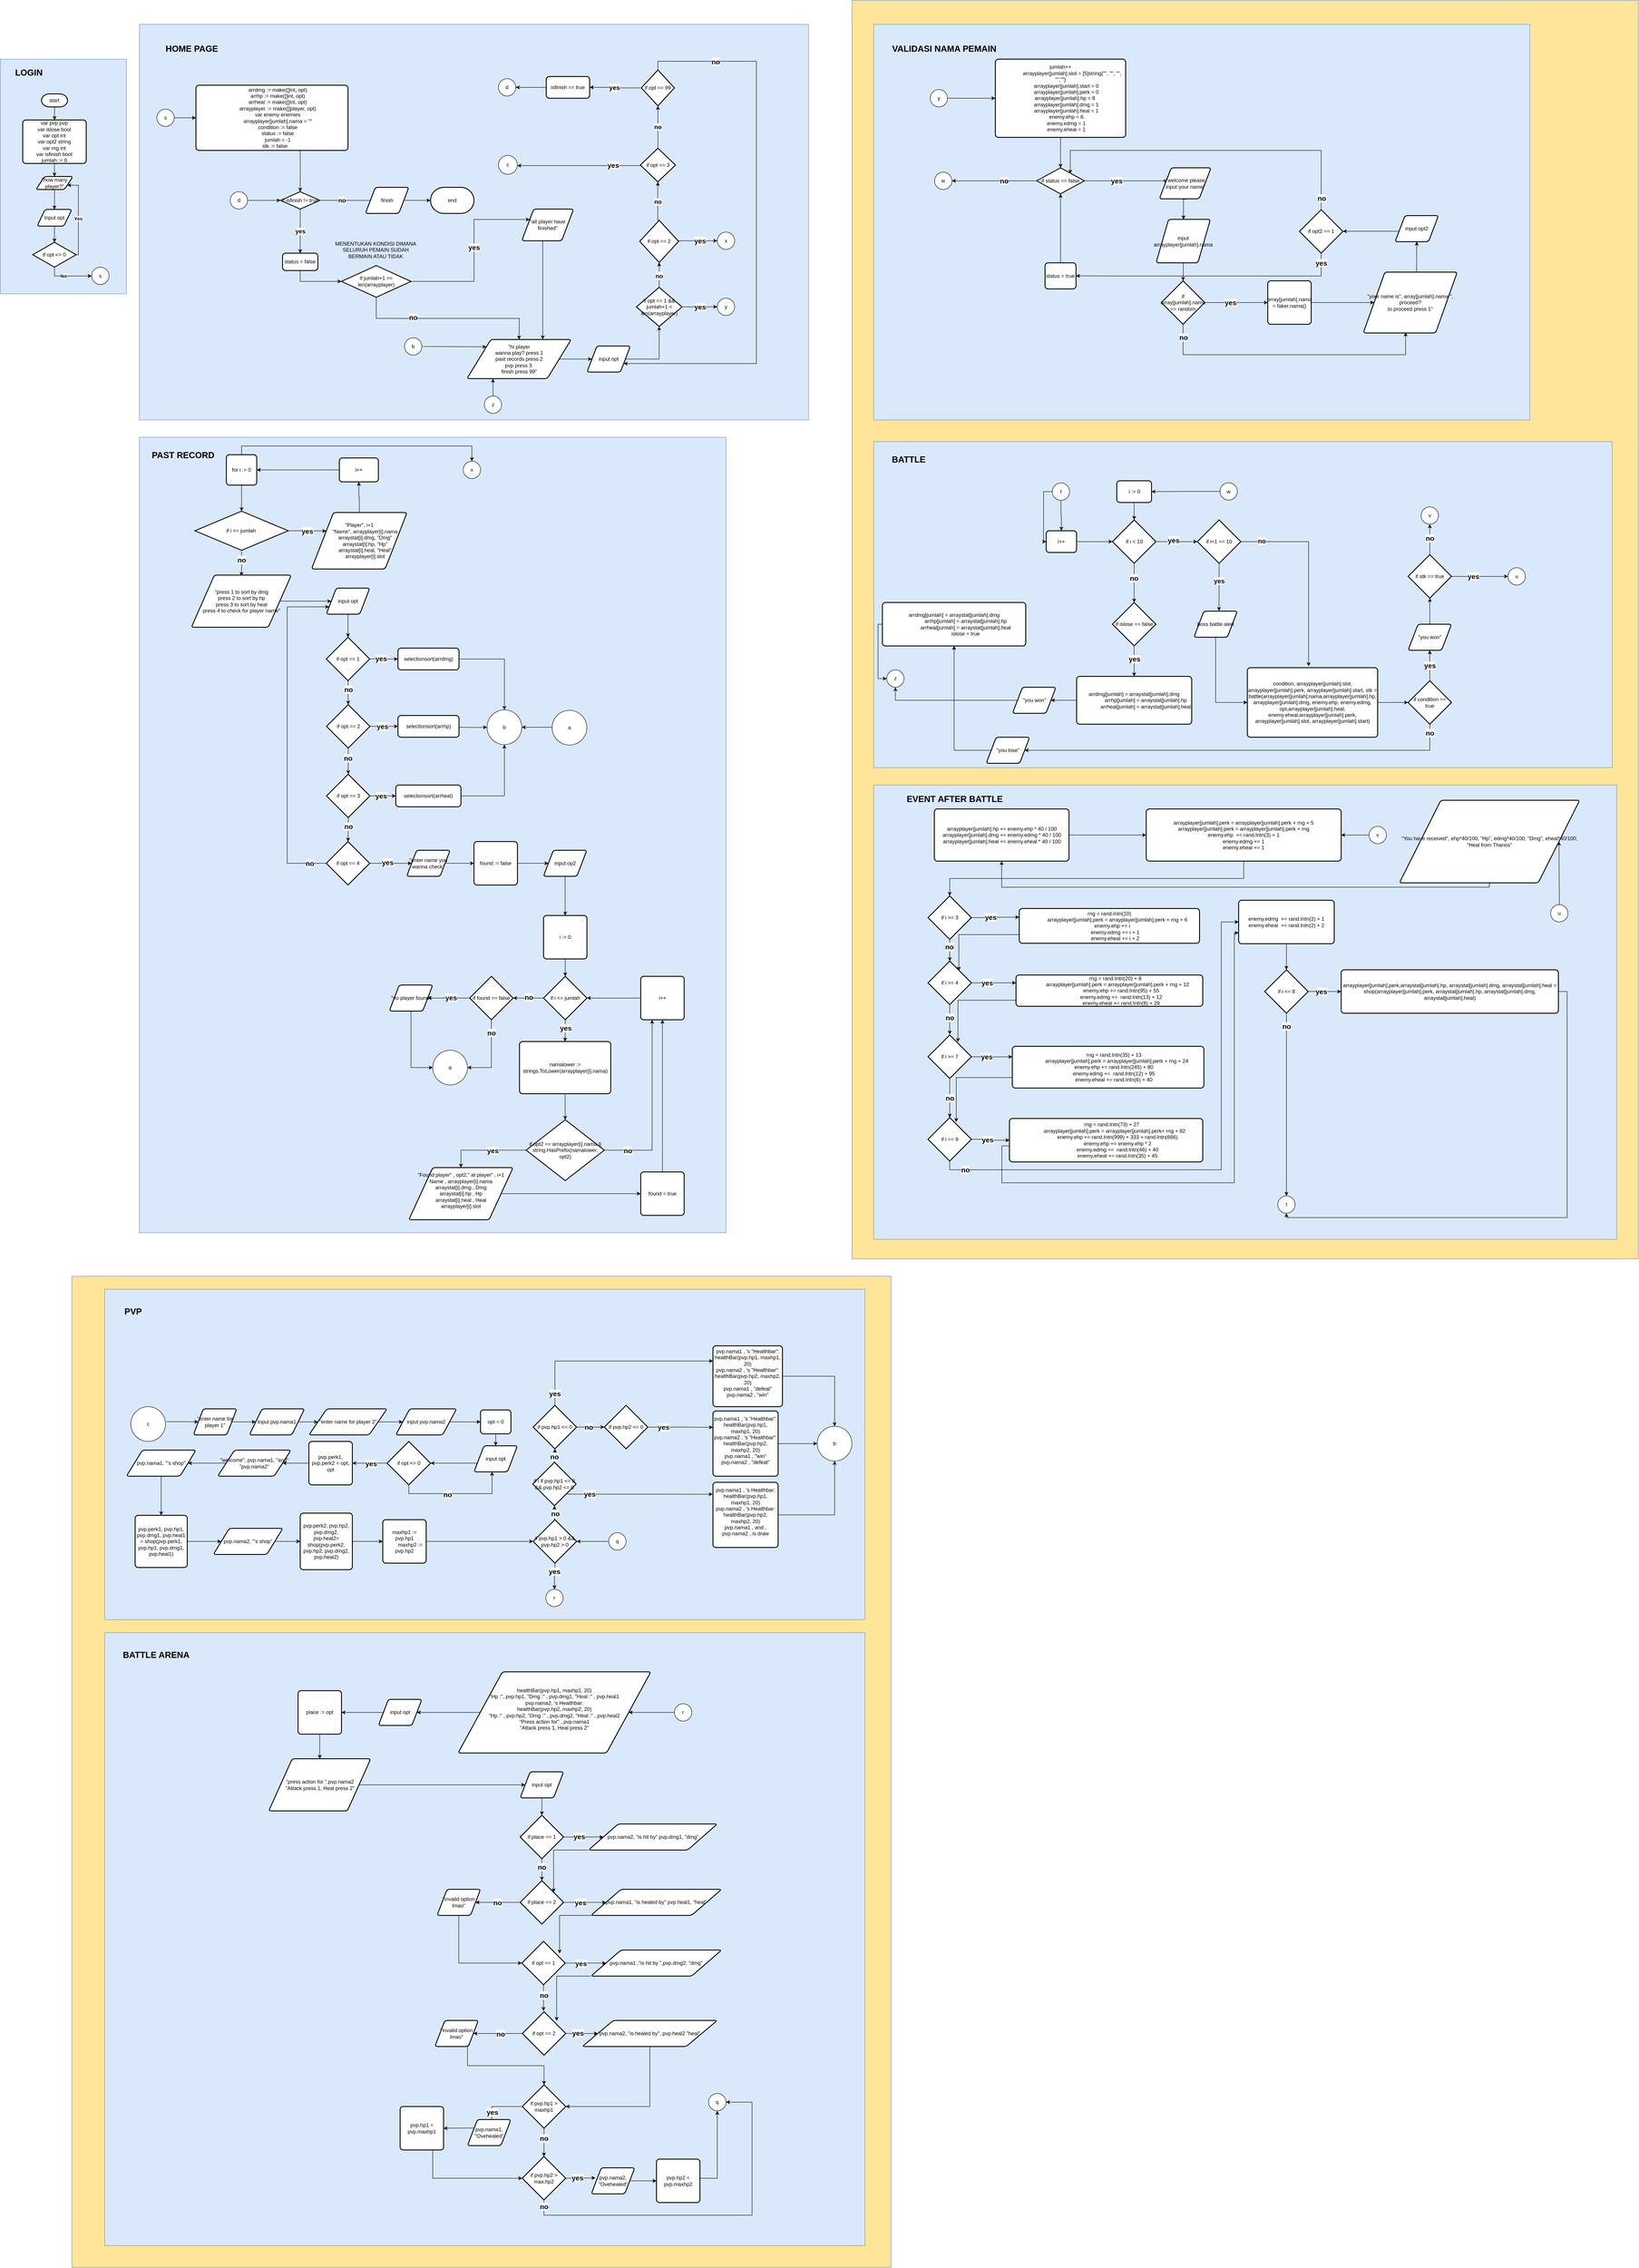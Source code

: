 <mxfile version="24.7.17" pages="3">
  <diagram name="Page-1" id="sYHyf46z5uB56uv4nHPW">
    <mxGraphModel dx="5035" dy="4290" grid="1" gridSize="10" guides="1" tooltips="1" connect="1" arrows="1" fold="1" page="1" pageScale="1" pageWidth="850" pageHeight="1100" math="0" shadow="0">
      <root>
        <mxCell id="0" />
        <mxCell id="1" parent="0" />
        <mxCell id="ygO-rmvDeRxEq3jkAbcG-49" value="" style="rounded=0;whiteSpace=wrap;html=1;fillColor=#FFE599;strokeColor=#6c8ebf;" parent="1" vertex="1">
          <mxGeometry x="-355.62" y="1670" width="1885.62" height="2280" as="geometry" />
        </mxCell>
        <mxCell id="ygO-rmvDeRxEq3jkAbcG-48" value="" style="rounded=0;whiteSpace=wrap;html=1;fillColor=#FFE599;strokeColor=#6c8ebf;" parent="1" vertex="1">
          <mxGeometry x="1440" y="-1265" width="1810" height="2895" as="geometry" />
        </mxCell>
        <mxCell id="ygO-rmvDeRxEq3jkAbcG-46" value="" style="rounded=0;whiteSpace=wrap;html=1;fillColor=#dae8fc;strokeColor=#6c8ebf;" parent="1" vertex="1">
          <mxGeometry x="-280" y="2490" width="1750" height="1410" as="geometry" />
        </mxCell>
        <mxCell id="dfHVP2etuIG67COcgED_-71" value="" style="rounded=0;whiteSpace=wrap;html=1;fillColor=#dae8fc;strokeColor=#6c8ebf;" parent="1" vertex="1">
          <mxGeometry x="-280" y="1700" width="1750" height="760" as="geometry" />
        </mxCell>
        <mxCell id="dfHVP2etuIG67COcgED_-56" value="" style="rounded=0;whiteSpace=wrap;html=1;fillColor=#dae8fc;strokeColor=#6c8ebf;" parent="1" vertex="1">
          <mxGeometry x="-200" y="-260" width="1350" height="1830" as="geometry" />
        </mxCell>
        <mxCell id="dfHVP2etuIG67COcgED_-34" value="" style="rounded=0;whiteSpace=wrap;html=1;fillColor=#dae8fc;strokeColor=#6c8ebf;" parent="1" vertex="1">
          <mxGeometry x="1490" y="-250" width="1700" height="750" as="geometry" />
        </mxCell>
        <mxCell id="dfHVP2etuIG67COcgED_-31" value="" style="rounded=0;whiteSpace=wrap;html=1;fillColor=#dae8fc;strokeColor=#6c8ebf;" parent="1" vertex="1">
          <mxGeometry x="1490" y="540" width="1710" height="1045" as="geometry" />
        </mxCell>
        <mxCell id="dfHVP2etuIG67COcgED_-17" value="" style="rounded=0;whiteSpace=wrap;html=1;fillColor=#dae8fc;strokeColor=#6c8ebf;" parent="1" vertex="1">
          <mxGeometry x="1490" y="-1210" width="1510" height="910" as="geometry" />
        </mxCell>
        <mxCell id="dfHVP2etuIG67COcgED_-13" value="" style="rounded=0;whiteSpace=wrap;html=1;fillColor=#dae8fc;strokeColor=#6c8ebf;" parent="1" vertex="1">
          <mxGeometry x="-200" y="-1210" width="1540" height="910" as="geometry" />
        </mxCell>
        <mxCell id="dfHVP2etuIG67COcgED_-3" value="" style="rounded=0;whiteSpace=wrap;html=1;fillColor=#dae8fc;strokeColor=#6c8ebf;" parent="1" vertex="1">
          <mxGeometry x="-520" y="-1130" width="290" height="540" as="geometry" />
        </mxCell>
        <mxCell id="jcEPpByy4sNR5zaCyMEm-2" value="start" style="strokeWidth=2;html=1;shape=mxgraph.flowchart.terminator;whiteSpace=wrap;" parent="1" vertex="1">
          <mxGeometry x="-425.51" y="-1050" width="60" height="30" as="geometry" />
        </mxCell>
        <mxCell id="jcEPpByy4sNR5zaCyMEm-28" style="edgeStyle=orthogonalEdgeStyle;rounded=0;orthogonalLoop=1;jettySize=auto;html=1;exitX=1;exitY=0.5;exitDx=0;exitDy=0;exitPerimeter=0;entryX=1;entryY=0.75;entryDx=0;entryDy=0;" parent="1" source="jcEPpByy4sNR5zaCyMEm-17" target="jcEPpByy4sNR5zaCyMEm-23" edge="1">
          <mxGeometry relative="1" as="geometry">
            <Array as="points">
              <mxPoint x="-340.62" y="-680" />
              <mxPoint x="-340.62" y="-840" />
            </Array>
          </mxGeometry>
        </mxCell>
        <mxCell id="x6JcQ5qmfkwn6Fy7bOPP-3" value="&lt;b&gt;Yes&lt;/b&gt;" style="edgeLabel;html=1;align=center;verticalAlign=middle;resizable=0;points=[];" parent="jcEPpByy4sNR5zaCyMEm-28" vertex="1" connectable="0">
          <mxGeometry x="-0.069" y="1" relative="1" as="geometry">
            <mxPoint as="offset" />
          </mxGeometry>
        </mxCell>
        <mxCell id="jcEPpByy4sNR5zaCyMEm-75" style="edgeStyle=orthogonalEdgeStyle;rounded=0;orthogonalLoop=1;jettySize=auto;html=1;exitX=0.5;exitY=1;exitDx=0;exitDy=0;exitPerimeter=0;entryX=0;entryY=0.5;entryDx=0;entryDy=0;" parent="1" source="jcEPpByy4sNR5zaCyMEm-17" target="ygO-rmvDeRxEq3jkAbcG-37" edge="1">
          <mxGeometry relative="1" as="geometry">
            <mxPoint x="240" y="-290" as="targetPoint" />
            <Array as="points">
              <mxPoint x="-396" y="-631" />
              <mxPoint x="-310" y="-631" />
            </Array>
          </mxGeometry>
        </mxCell>
        <mxCell id="x6JcQ5qmfkwn6Fy7bOPP-4" value="&lt;b&gt;No&lt;/b&gt;" style="edgeLabel;html=1;align=center;verticalAlign=middle;resizable=0;points=[];" parent="jcEPpByy4sNR5zaCyMEm-75" vertex="1" connectable="0">
          <mxGeometry x="0.143" y="-3" relative="1" as="geometry">
            <mxPoint x="-20" y="-3" as="offset" />
          </mxGeometry>
        </mxCell>
        <mxCell id="jcEPpByy4sNR5zaCyMEm-17" value="if opt &amp;lt;= 0" style="strokeWidth=2;html=1;shape=mxgraph.flowchart.decision;whiteSpace=wrap;" parent="1" vertex="1">
          <mxGeometry x="-445.62" y="-708.57" width="100" height="57.14" as="geometry" />
        </mxCell>
        <mxCell id="jcEPpByy4sNR5zaCyMEm-43" style="edgeStyle=orthogonalEdgeStyle;rounded=0;orthogonalLoop=1;jettySize=auto;html=1;exitX=0.5;exitY=1;exitDx=0;exitDy=0;entryX=0.5;entryY=0;entryDx=0;entryDy=0;" parent="1" source="jcEPpByy4sNR5zaCyMEm-23" target="jcEPpByy4sNR5zaCyMEm-25" edge="1">
          <mxGeometry relative="1" as="geometry" />
        </mxCell>
        <mxCell id="jcEPpByy4sNR5zaCyMEm-23" value="&quot;how many player?&quot;" style="shape=parallelogram;html=1;strokeWidth=2;perimeter=parallelogramPerimeter;whiteSpace=wrap;rounded=1;arcSize=12;size=0.23;" parent="1" vertex="1">
          <mxGeometry x="-438.12" y="-860" width="85.01" height="30" as="geometry" />
        </mxCell>
        <mxCell id="jcEPpByy4sNR5zaCyMEm-25" value="Input opt" style="shape=parallelogram;html=1;strokeWidth=2;perimeter=parallelogramPerimeter;whiteSpace=wrap;rounded=1;arcSize=12;size=0.23;" parent="1" vertex="1">
          <mxGeometry x="-435.64" y="-784.2" width="80.02" height="38.41" as="geometry" />
        </mxCell>
        <mxCell id="jcEPpByy4sNR5zaCyMEm-26" style="edgeStyle=orthogonalEdgeStyle;rounded=0;orthogonalLoop=1;jettySize=auto;html=1;exitX=0.5;exitY=1;exitDx=0;exitDy=0;entryX=0.5;entryY=0;entryDx=0;entryDy=0;entryPerimeter=0;" parent="1" source="jcEPpByy4sNR5zaCyMEm-25" target="jcEPpByy4sNR5zaCyMEm-17" edge="1">
          <mxGeometry relative="1" as="geometry" />
        </mxCell>
        <mxCell id="jcEPpByy4sNR5zaCyMEm-79" value="&lt;b&gt;&lt;font style=&quot;font-size: 14px;&quot;&gt;yes&lt;/font&gt;&lt;/b&gt;" style="edgeStyle=orthogonalEdgeStyle;rounded=0;orthogonalLoop=1;jettySize=auto;html=1;exitX=0.5;exitY=1;exitDx=0;exitDy=0;exitPerimeter=0;entryX=0.5;entryY=0;entryDx=0;entryDy=0;" parent="1" source="jcEPpByy4sNR5zaCyMEm-29" target="jcEPpByy4sNR5zaCyMEm-80" edge="1">
          <mxGeometry relative="1" as="geometry">
            <mxPoint x="-190" y="-185" as="targetPoint" />
            <Array as="points">
              <mxPoint x="170" y="-725" />
              <mxPoint x="170" y="-725" />
            </Array>
          </mxGeometry>
        </mxCell>
        <mxCell id="vjuJUWvkC5pjgdbs_ALP-99" style="edgeStyle=orthogonalEdgeStyle;rounded=0;orthogonalLoop=1;jettySize=auto;html=1;exitX=1;exitY=0.5;exitDx=0;exitDy=0;exitPerimeter=0;entryX=0;entryY=0.5;entryDx=0;entryDy=0;" parent="1" source="jcEPpByy4sNR5zaCyMEm-29" target="vjuJUWvkC5pjgdbs_ALP-101" edge="1">
          <mxGeometry relative="1" as="geometry">
            <mxPoint x="-221.25" y="-335" as="targetPoint" />
            <Array as="points">
              <mxPoint x="342" y="-805" />
              <mxPoint x="342" y="-805" />
            </Array>
          </mxGeometry>
        </mxCell>
        <mxCell id="vjuJUWvkC5pjgdbs_ALP-103" value="no" style="edgeLabel;html=1;align=center;verticalAlign=middle;resizable=0;points=[];fontStyle=1;fontSize=14;" parent="vjuJUWvkC5pjgdbs_ALP-99" vertex="1" connectable="0">
          <mxGeometry x="-0.519" y="1" relative="1" as="geometry">
            <mxPoint x="18" y="1" as="offset" />
          </mxGeometry>
        </mxCell>
        <mxCell id="jcEPpByy4sNR5zaCyMEm-29" value="if isfinish != true" style="strokeWidth=2;html=1;shape=mxgraph.flowchart.decision;whiteSpace=wrap;" parent="1" vertex="1">
          <mxGeometry x="125" y="-825" width="90" height="40" as="geometry" />
        </mxCell>
        <mxCell id="jcEPpByy4sNR5zaCyMEm-32" style="edgeStyle=orthogonalEdgeStyle;rounded=0;orthogonalLoop=1;jettySize=auto;html=1;exitX=1;exitY=0.5;exitDx=0;exitDy=0;exitPerimeter=0;entryX=0;entryY=0.25;entryDx=0;entryDy=0;" parent="1" source="jcEPpByy4sNR5zaCyMEm-30" target="jcEPpByy4sNR5zaCyMEm-33" edge="1">
          <mxGeometry relative="1" as="geometry">
            <mxPoint x="765.0" y="-550.077" as="targetPoint" />
            <Array as="points">
              <mxPoint x="570" y="-619" />
              <mxPoint x="570" y="-761" />
            </Array>
          </mxGeometry>
        </mxCell>
        <mxCell id="jcEPpByy4sNR5zaCyMEm-92" value="yes" style="edgeLabel;html=1;align=center;verticalAlign=middle;resizable=0;points=[];fontSize=16;fontStyle=1" parent="jcEPpByy4sNR5zaCyMEm-32" vertex="1" connectable="0">
          <mxGeometry x="0.073" y="-1" relative="1" as="geometry">
            <mxPoint x="-1" y="-1" as="offset" />
          </mxGeometry>
        </mxCell>
        <mxCell id="jcEPpByy4sNR5zaCyMEm-35" style="edgeStyle=orthogonalEdgeStyle;rounded=0;orthogonalLoop=1;jettySize=auto;html=1;exitX=0.5;exitY=1;exitDx=0;exitDy=0;exitPerimeter=0;entryX=0.5;entryY=0;entryDx=0;entryDy=0;" parent="1" source="jcEPpByy4sNR5zaCyMEm-30" edge="1">
          <mxGeometry relative="1" as="geometry">
            <mxPoint x="673.75" y="-485" as="targetPoint" />
          </mxGeometry>
        </mxCell>
        <mxCell id="jcEPpByy4sNR5zaCyMEm-93" value="no" style="edgeLabel;html=1;align=center;verticalAlign=middle;resizable=0;points=[];fontStyle=1;fontSize=16;" parent="jcEPpByy4sNR5zaCyMEm-35" vertex="1" connectable="0">
          <mxGeometry x="-0.376" y="3" relative="1" as="geometry">
            <mxPoint as="offset" />
          </mxGeometry>
        </mxCell>
        <mxCell id="jcEPpByy4sNR5zaCyMEm-30" value="if jumlah+1 &amp;gt;= len(arrayplayer)" style="strokeWidth=2;html=1;shape=mxgraph.flowchart.decision;whiteSpace=wrap;" parent="1" vertex="1">
          <mxGeometry x="264.85" y="-655" width="160.29" height="72.86" as="geometry" />
        </mxCell>
        <mxCell id="jcEPpByy4sNR5zaCyMEm-97" style="edgeStyle=orthogonalEdgeStyle;rounded=0;orthogonalLoop=1;jettySize=auto;html=1;exitX=0.25;exitY=1;exitDx=0;exitDy=0;entryX=0.727;entryY=-0.004;entryDx=0;entryDy=0;entryPerimeter=0;" parent="1" source="jcEPpByy4sNR5zaCyMEm-33" target="jcEPpByy4sNR5zaCyMEm-36" edge="1">
          <mxGeometry relative="1" as="geometry">
            <mxPoint x="730" y="-495" as="targetPoint" />
            <Array as="points">
              <mxPoint x="728" y="-712" />
            </Array>
          </mxGeometry>
        </mxCell>
        <mxCell id="jcEPpByy4sNR5zaCyMEm-33" value="&quot;all player have finished&quot;" style="shape=parallelogram;html=1;strokeWidth=2;perimeter=parallelogramPerimeter;whiteSpace=wrap;rounded=1;arcSize=12;size=0.23;" parent="1" vertex="1">
          <mxGeometry x="680" y="-785" width="119.23" height="72.86" as="geometry" />
        </mxCell>
        <mxCell id="jcEPpByy4sNR5zaCyMEm-53" style="edgeStyle=orthogonalEdgeStyle;rounded=0;orthogonalLoop=1;jettySize=auto;html=1;exitX=1;exitY=0.5;exitDx=0;exitDy=0;entryX=0;entryY=0.5;entryDx=0;entryDy=0;" parent="1" source="jcEPpByy4sNR5zaCyMEm-36" target="jcEPpByy4sNR5zaCyMEm-50" edge="1">
          <mxGeometry relative="1" as="geometry" />
        </mxCell>
        <mxCell id="jcEPpByy4sNR5zaCyMEm-36" value="&quot;hi player&lt;div&gt;wanna play? press 1&lt;/div&gt;&lt;div&gt;past records press 2&lt;/div&gt;&lt;div&gt;pvp press 3&amp;nbsp;&lt;/div&gt;&lt;div&gt;finish press 99&quot;&lt;/div&gt;" style="shape=parallelogram;html=1;strokeWidth=2;perimeter=parallelogramPerimeter;whiteSpace=wrap;rounded=1;arcSize=12;size=0.23;" parent="1" vertex="1">
          <mxGeometry x="553.75" y="-485" width="240" height="90" as="geometry" />
        </mxCell>
        <mxCell id="jcEPpByy4sNR5zaCyMEm-45" style="edgeStyle=orthogonalEdgeStyle;rounded=0;orthogonalLoop=1;jettySize=auto;html=1;exitX=0.5;exitY=1;exitDx=0;exitDy=0;entryX=0.5;entryY=0;entryDx=0;entryDy=0;" parent="1" source="jcEPpByy4sNR5zaCyMEm-38" target="jcEPpByy4sNR5zaCyMEm-23" edge="1">
          <mxGeometry relative="1" as="geometry" />
        </mxCell>
        <mxCell id="jcEPpByy4sNR5zaCyMEm-38" value="var pvp pvp&lt;div&gt;var islose bool&lt;/div&gt;&lt;div&gt;var opt int&lt;/div&gt;&lt;div&gt;var opt2 string&lt;/div&gt;&lt;div&gt;var rng int&lt;/div&gt;&lt;div&gt;var isfinish bool&lt;/div&gt;&lt;div&gt;jumlah := 0&lt;/div&gt;" style="rounded=1;whiteSpace=wrap;html=1;absoluteArcSize=1;arcSize=14;strokeWidth=2;" parent="1" vertex="1">
          <mxGeometry x="-468.75" y="-990" width="146.25" height="100" as="geometry" />
        </mxCell>
        <mxCell id="jcEPpByy4sNR5zaCyMEm-60" style="edgeStyle=orthogonalEdgeStyle;rounded=0;orthogonalLoop=1;jettySize=auto;html=1;exitX=1;exitY=0.5;exitDx=0;exitDy=0;" parent="1" source="jcEPpByy4sNR5zaCyMEm-50" target="jcEPpByy4sNR5zaCyMEm-61" edge="1">
          <mxGeometry relative="1" as="geometry">
            <mxPoint x="925.0" y="-439.308" as="targetPoint" />
          </mxGeometry>
        </mxCell>
        <mxCell id="jcEPpByy4sNR5zaCyMEm-50" value="input opt" style="shape=parallelogram;html=1;strokeWidth=2;perimeter=parallelogramPerimeter;whiteSpace=wrap;rounded=1;arcSize=12;size=0.23;" parent="1" vertex="1">
          <mxGeometry x="830" y="-470" width="100" height="60" as="geometry" />
        </mxCell>
        <mxCell id="jcEPpByy4sNR5zaCyMEm-58" style="edgeStyle=orthogonalEdgeStyle;rounded=0;orthogonalLoop=1;jettySize=auto;html=1;exitX=0.5;exitY=1;exitDx=0;exitDy=0;exitPerimeter=0;" parent="1" source="jcEPpByy4sNR5zaCyMEm-2" edge="1">
          <mxGeometry relative="1" as="geometry">
            <mxPoint x="-395.62" y="-990" as="targetPoint" />
            <Array as="points">
              <mxPoint x="-395.62" y="-993" />
            </Array>
          </mxGeometry>
        </mxCell>
        <mxCell id="jcEPpByy4sNR5zaCyMEm-73" style="edgeStyle=orthogonalEdgeStyle;rounded=0;orthogonalLoop=1;jettySize=auto;html=1;exitX=1;exitY=0.5;exitDx=0;exitDy=0;entryX=0;entryY=0.5;entryDx=0;entryDy=0;" parent="1" source="ygO-rmvDeRxEq3jkAbcG-11" target="jcEPpByy4sNR5zaCyMEm-72" edge="1">
          <mxGeometry relative="1" as="geometry">
            <Array as="points">
              <mxPoint x="1670" y="-1040" />
              <mxPoint x="1670" y="-1040" />
            </Array>
          </mxGeometry>
        </mxCell>
        <mxCell id="jcEPpByy4sNR5zaCyMEm-61" value="if opt == 1 &amp;amp;&amp;amp; jumlah+1 &amp;lt; len(arrayplayer)" style="strokeWidth=2;html=1;shape=mxgraph.flowchart.decision;whiteSpace=wrap;" parent="1" vertex="1">
          <mxGeometry x="943.74" y="-605" width="105" height="90" as="geometry" />
        </mxCell>
        <mxCell id="vjuJUWvkC5pjgdbs_ALP-87" value="yes" style="edgeStyle=orthogonalEdgeStyle;rounded=0;orthogonalLoop=1;jettySize=auto;html=1;exitX=0;exitY=0.5;exitDx=0;exitDy=0;exitPerimeter=0;entryX=1;entryY=0.5;entryDx=0;entryDy=0;fontStyle=1;fontSize=15;" parent="1" source="jcEPpByy4sNR5zaCyMEm-66" target="vjuJUWvkC5pjgdbs_ALP-209" edge="1">
          <mxGeometry x="0.059" relative="1" as="geometry">
            <mxPoint x="646.24" y="75" as="targetPoint" />
            <mxPoint as="offset" />
          </mxGeometry>
        </mxCell>
        <mxCell id="jcEPpByy4sNR5zaCyMEm-66" value="if opt == 99" style="strokeWidth=2;html=1;shape=mxgraph.flowchart.decision;whiteSpace=wrap;" parent="1" vertex="1">
          <mxGeometry x="955.24" y="-1105" width="76.15" height="82.5" as="geometry" />
        </mxCell>
        <mxCell id="vjuJUWvkC5pjgdbs_ALP-10" style="edgeStyle=orthogonalEdgeStyle;rounded=0;orthogonalLoop=1;jettySize=auto;html=1;exitX=1;exitY=0.5;exitDx=0;exitDy=0;exitPerimeter=0;entryX=0;entryY=0.5;entryDx=0;entryDy=0;" parent="1" source="jcEPpByy4sNR5zaCyMEm-67" target="ygO-rmvDeRxEq3jkAbcG-13" edge="1">
          <mxGeometry relative="1" as="geometry">
            <mxPoint x="400" y="765" as="targetPoint" />
            <Array as="points">
              <mxPoint x="1041" y="-712" />
            </Array>
          </mxGeometry>
        </mxCell>
        <mxCell id="jcEPpByy4sNR5zaCyMEm-67" value="if opt == 2" style="strokeWidth=2;html=1;shape=mxgraph.flowchart.decision;whiteSpace=wrap;" parent="1" vertex="1">
          <mxGeometry x="951.47" y="-759.2" width="89.54" height="97" as="geometry" />
        </mxCell>
        <mxCell id="jcEPpByy4sNR5zaCyMEm-68" style="edgeStyle=orthogonalEdgeStyle;rounded=0;orthogonalLoop=1;jettySize=auto;html=1;exitX=0.5;exitY=0;exitDx=0;exitDy=0;exitPerimeter=0;entryX=0.5;entryY=1;entryDx=0;entryDy=0;entryPerimeter=0;" parent="1" source="jcEPpByy4sNR5zaCyMEm-61" target="jcEPpByy4sNR5zaCyMEm-67" edge="1">
          <mxGeometry relative="1" as="geometry">
            <mxPoint x="960" y="-155" as="targetPoint" />
          </mxGeometry>
        </mxCell>
        <mxCell id="dfHVP2etuIG67COcgED_-8" value="&lt;font style=&quot;font-size: 16px;&quot;&gt;&lt;b style=&quot;font-size: 14px;&quot;&gt;no&lt;/b&gt;&lt;/font&gt;" style="edgeLabel;html=1;align=center;verticalAlign=middle;resizable=0;points=[];" parent="jcEPpByy4sNR5zaCyMEm-68" vertex="1" connectable="0">
          <mxGeometry x="-0.098" relative="1" as="geometry">
            <mxPoint y="-1" as="offset" />
          </mxGeometry>
        </mxCell>
        <mxCell id="jcEPpByy4sNR5zaCyMEm-72" value="&lt;div&gt;&lt;span style=&quot;white-space: normal;&quot;&gt;jumlah++&lt;/span&gt;&lt;/div&gt;&lt;div&gt;&lt;span style=&quot;white-space: normal;&quot;&gt;&lt;span style=&quot;white-space:pre&quot;&gt;&#x9;&#x9;&lt;/span&gt;arrayplayer[jumlah].slot = [5]string{&quot;&quot;, &quot;&quot;, &quot;&quot;, &quot;&quot;,&quot;&quot;}&lt;/span&gt;&lt;/div&gt;&lt;div&gt;&lt;span style=&quot;white-space: normal;&quot;&gt;&lt;span style=&quot;white-space: pre;&quot;&gt;&#x9;&lt;/span&gt;arrayplayer[jumlah].start = 0&lt;/span&gt;&lt;/div&gt;&lt;div&gt;&lt;span style=&quot;white-space: normal;&quot;&gt;&lt;span style=&quot;white-space:pre&quot;&gt;&#x9;&lt;/span&gt;arrayplayer[jumlah].perk = 0&lt;/span&gt;&lt;/div&gt;&lt;div&gt;&amp;nbsp; &amp;nbsp; &amp;nbsp; arrayplayer[jumlah].hp = 8&lt;/div&gt;&lt;div&gt;&amp;nbsp; &amp;nbsp; &amp;nbsp; &amp;nbsp; arrayplayer[jumlah].dmg = 1&lt;/div&gt;&lt;div&gt;&amp;nbsp; &amp;nbsp; &amp;nbsp; &amp;nbsp; arrayplayer[jumlah].heal = 1&lt;/div&gt;&lt;div&gt;&lt;span style=&quot;white-space: normal;&quot;&gt;&lt;span style=&quot;white-space:pre&quot;&gt;&#x9;&lt;/span&gt;enemy.ehp = 6&lt;/span&gt;&lt;/div&gt;&lt;div&gt;&lt;span style=&quot;white-space: normal;&quot;&gt;&lt;span style=&quot;white-space:pre&quot;&gt;&#x9;&lt;/span&gt;enemy.edmg = 1&lt;/span&gt;&lt;/div&gt;&lt;div&gt;&lt;span style=&quot;white-space: normal;&quot;&gt;&lt;span style=&quot;white-space:pre&quot;&gt;&#x9;&lt;/span&gt;enemy.eheal = 1&lt;/span&gt;&lt;/div&gt;" style="rounded=1;whiteSpace=wrap;html=1;absoluteArcSize=1;arcSize=14;strokeWidth=2;" parent="1" vertex="1">
          <mxGeometry x="1770" y="-1130" width="300" height="180" as="geometry" />
        </mxCell>
        <mxCell id="jcEPpByy4sNR5zaCyMEm-76" value="&lt;div&gt;&lt;span style=&quot;white-space: normal;&quot;&gt;&lt;span style=&quot;white-space:pre&quot;&gt;&#x9;&lt;/span&gt;arrdmg := make([]int, opt)&lt;/span&gt;&lt;/div&gt;&lt;div&gt;&lt;span style=&quot;white-space: normal;&quot;&gt;&lt;span style=&quot;white-space:pre&quot;&gt;&#x9;&lt;/span&gt;arrhp := make([]int, opt)&lt;/span&gt;&lt;/div&gt;&lt;div&gt;&lt;span style=&quot;white-space: normal;&quot;&gt;&lt;span style=&quot;white-space:pre&quot;&gt;&#x9;&lt;/span&gt;arrheal := make([]int, opt)&lt;/span&gt;&lt;/div&gt;&lt;div&gt;&lt;span style=&quot;white-space: normal;&quot;&gt;&lt;span style=&quot;white-space:pre&quot;&gt;&#x9;&lt;/span&gt;arrayplayer := make([]player, opt)&lt;/span&gt;&lt;/div&gt;&lt;div&gt;&lt;span style=&quot;white-space: normal;&quot;&gt;&lt;span style=&quot;white-space:pre&quot;&gt;&#x9;&lt;/span&gt;var enemy enemies&lt;/span&gt;&lt;/div&gt;&lt;div&gt;&lt;span style=&quot;white-space: normal;&quot;&gt;&lt;span style=&quot;white-space:pre&quot;&gt;&#x9;&lt;/span&gt;arrayplayer[jumlah].nama = &quot;&quot;&lt;/span&gt;&lt;/div&gt;&lt;div&gt;&lt;span style=&quot;white-space: normal;&quot;&gt;&lt;span style=&quot;white-space:pre&quot;&gt;&#x9;&lt;/span&gt;condition := false&lt;/span&gt;&lt;/div&gt;&lt;div&gt;&lt;span style=&quot;white-space: normal;&quot;&gt;&lt;span style=&quot;white-space:pre&quot;&gt;&#x9;&lt;/span&gt;status := false&lt;/span&gt;&lt;/div&gt;&lt;div&gt;&lt;span style=&quot;white-space: normal;&quot;&gt;&lt;span style=&quot;white-space:pre&quot;&gt;&#x9;&lt;/span&gt;jumlah = -1&lt;/span&gt;&lt;/div&gt;&lt;div&gt;&amp;nbsp; &amp;nbsp; stk := false&lt;/div&gt;" style="rounded=1;whiteSpace=wrap;html=1;absoluteArcSize=1;arcSize=14;strokeWidth=2;" parent="1" vertex="1">
          <mxGeometry x="-70" y="-1070" width="350" height="150" as="geometry" />
        </mxCell>
        <mxCell id="jcEPpByy4sNR5zaCyMEm-78" style="edgeStyle=orthogonalEdgeStyle;rounded=0;orthogonalLoop=1;jettySize=auto;html=1;exitX=0.25;exitY=1;exitDx=0;exitDy=0;entryX=0.5;entryY=0;entryDx=0;entryDy=0;entryPerimeter=0;" parent="1" source="jcEPpByy4sNR5zaCyMEm-76" target="jcEPpByy4sNR5zaCyMEm-29" edge="1">
          <mxGeometry relative="1" as="geometry">
            <mxPoint x="110" y="-845" as="targetPoint" />
            <Array as="points">
              <mxPoint x="170" y="-920" />
            </Array>
          </mxGeometry>
        </mxCell>
        <mxCell id="jcEPpByy4sNR5zaCyMEm-80" value="status = false" style="rounded=1;whiteSpace=wrap;html=1;absoluteArcSize=1;arcSize=14;strokeWidth=2;" parent="1" vertex="1">
          <mxGeometry x="129.37" y="-683.57" width="81.25" height="40" as="geometry" />
        </mxCell>
        <mxCell id="jcEPpByy4sNR5zaCyMEm-81" style="edgeStyle=orthogonalEdgeStyle;rounded=0;orthogonalLoop=1;jettySize=auto;html=1;exitX=0.5;exitY=1;exitDx=0;exitDy=0;entryX=0;entryY=0.5;entryDx=0;entryDy=0;entryPerimeter=0;" parent="1" source="jcEPpByy4sNR5zaCyMEm-80" target="jcEPpByy4sNR5zaCyMEm-30" edge="1">
          <mxGeometry relative="1" as="geometry" />
        </mxCell>
        <mxCell id="jcEPpByy4sNR5zaCyMEm-91" value="&lt;font style=&quot;font-size: 16px;&quot;&gt;&lt;b&gt;yes&lt;/b&gt;&lt;/font&gt;" style="edgeStyle=orthogonalEdgeStyle;rounded=0;orthogonalLoop=1;jettySize=auto;html=1;exitX=1;exitY=0.5;exitDx=0;exitDy=0;exitPerimeter=0;entryX=0;entryY=0.5;entryDx=0;entryDy=0;" parent="1" source="jcEPpByy4sNR5zaCyMEm-82" target="J_QfkGL3t_mE6PZqOQof-7" edge="1">
          <mxGeometry x="-0.234" relative="1" as="geometry">
            <mxPoint x="95.0" y="920" as="targetPoint" />
            <Array as="points">
              <mxPoint x="2161" y="-850" />
            </Array>
            <mxPoint as="offset" />
          </mxGeometry>
        </mxCell>
        <mxCell id="J_QfkGL3t_mE6PZqOQof-41" style="edgeStyle=orthogonalEdgeStyle;rounded=0;orthogonalLoop=1;jettySize=auto;html=1;exitX=0;exitY=0.5;exitDx=0;exitDy=0;exitPerimeter=0;entryX=1;entryY=0.5;entryDx=0;entryDy=0;" parent="1" source="jcEPpByy4sNR5zaCyMEm-82" target="ygO-rmvDeRxEq3jkAbcG-19" edge="1">
          <mxGeometry relative="1" as="geometry">
            <Array as="points">
              <mxPoint x="1740" y="-850" />
              <mxPoint x="1740" y="-850" />
            </Array>
          </mxGeometry>
        </mxCell>
        <mxCell id="dfHVP2etuIG67COcgED_-21" value="no" style="edgeLabel;html=1;align=center;verticalAlign=middle;resizable=0;points=[];fontStyle=1;fontSize=16;" parent="J_QfkGL3t_mE6PZqOQof-41" vertex="1" connectable="0">
          <mxGeometry x="-0.859" y="-2" relative="1" as="geometry">
            <mxPoint x="29" y="2" as="offset" />
          </mxGeometry>
        </mxCell>
        <mxCell id="ygO-rmvDeRxEq3jkAbcG-22" value="&lt;font style=&quot;font-size: 16px;&quot;&gt;&lt;b&gt;no&lt;/b&gt;&lt;/font&gt;" style="edgeLabel;html=1;align=center;verticalAlign=middle;resizable=0;points=[];" parent="J_QfkGL3t_mE6PZqOQof-41" vertex="1" connectable="0">
          <mxGeometry x="-0.229" relative="1" as="geometry">
            <mxPoint as="offset" />
          </mxGeometry>
        </mxCell>
        <mxCell id="jcEPpByy4sNR5zaCyMEm-82" value="if status == false" style="strokeWidth=2;html=1;shape=mxgraph.flowchart.decision;whiteSpace=wrap;" parent="1" vertex="1">
          <mxGeometry x="1865" y="-880" width="110" height="60" as="geometry" />
        </mxCell>
        <mxCell id="jcEPpByy4sNR5zaCyMEm-84" style="edgeStyle=orthogonalEdgeStyle;rounded=0;orthogonalLoop=1;jettySize=auto;html=1;exitX=0.5;exitY=1;exitDx=0;exitDy=0;entryX=0.5;entryY=0;entryDx=0;entryDy=0;entryPerimeter=0;" parent="1" source="jcEPpByy4sNR5zaCyMEm-72" target="jcEPpByy4sNR5zaCyMEm-82" edge="1">
          <mxGeometry relative="1" as="geometry" />
        </mxCell>
        <mxCell id="jcEPpByy4sNR5zaCyMEm-98" style="edgeStyle=orthogonalEdgeStyle;rounded=0;orthogonalLoop=1;jettySize=auto;html=1;exitX=0.5;exitY=1;exitDx=0;exitDy=0;" parent="1" source="J_QfkGL3t_mE6PZqOQof-7" target="jcEPpByy4sNR5zaCyMEm-99" edge="1">
          <mxGeometry relative="1" as="geometry">
            <mxPoint x="382" y="858.6" as="targetPoint" />
            <mxPoint x="382.0" y="818.6" as="sourcePoint" />
            <Array as="points">
              <mxPoint x="2203" y="-807.4" />
            </Array>
          </mxGeometry>
        </mxCell>
        <mxCell id="jcEPpByy4sNR5zaCyMEm-100" style="edgeStyle=orthogonalEdgeStyle;rounded=0;orthogonalLoop=1;jettySize=auto;html=1;exitX=0.5;exitY=1;exitDx=0;exitDy=0;" parent="1" source="jcEPpByy4sNR5zaCyMEm-99" target="J_QfkGL3t_mE6PZqOQof-1" edge="1">
          <mxGeometry relative="1" as="geometry">
            <mxPoint x="382" y="978.6" as="targetPoint" />
          </mxGeometry>
        </mxCell>
        <mxCell id="jcEPpByy4sNR5zaCyMEm-99" value="input arrayplayer[jumlah].nama" style="shape=parallelogram;html=1;strokeWidth=2;perimeter=parallelogramPerimeter;whiteSpace=wrap;rounded=1;arcSize=12;size=0.23;" parent="1" vertex="1">
          <mxGeometry x="2140" y="-761.4" width="125" height="100" as="geometry" />
        </mxCell>
        <mxCell id="J_QfkGL3t_mE6PZqOQof-2" style="edgeStyle=orthogonalEdgeStyle;rounded=0;orthogonalLoop=1;jettySize=auto;html=1;exitX=1;exitY=0.5;exitDx=0;exitDy=0;exitPerimeter=0;" parent="1" source="J_QfkGL3t_mE6PZqOQof-1" target="J_QfkGL3t_mE6PZqOQof-3" edge="1">
          <mxGeometry relative="1" as="geometry">
            <mxPoint x="487.0" y="1009.538" as="targetPoint" />
          </mxGeometry>
        </mxCell>
        <mxCell id="J_QfkGL3t_mE6PZqOQof-5" value="yes" style="edgeLabel;html=1;align=center;verticalAlign=middle;resizable=0;points=[];fontStyle=1;fontSize=16;" parent="J_QfkGL3t_mE6PZqOQof-2" vertex="1" connectable="0">
          <mxGeometry x="-0.411" relative="1" as="geometry">
            <mxPoint x="16" as="offset" />
          </mxGeometry>
        </mxCell>
        <mxCell id="J_QfkGL3t_mE6PZqOQof-4" style="edgeStyle=orthogonalEdgeStyle;rounded=0;orthogonalLoop=1;jettySize=auto;html=1;exitX=0.5;exitY=1;exitDx=0;exitDy=0;exitPerimeter=0;entryX=0.451;entryY=0.991;entryDx=0;entryDy=0;entryPerimeter=0;" parent="1" source="J_QfkGL3t_mE6PZqOQof-1" target="J_QfkGL3t_mE6PZqOQof-8" edge="1">
          <mxGeometry relative="1" as="geometry">
            <mxPoint x="90.231" y="1290" as="targetPoint" />
            <Array as="points">
              <mxPoint x="2202" y="-450" />
              <mxPoint x="2714" y="-450" />
            </Array>
          </mxGeometry>
        </mxCell>
        <mxCell id="J_QfkGL3t_mE6PZqOQof-13" value="no" style="edgeLabel;html=1;align=center;verticalAlign=middle;resizable=0;points=[];fontStyle=1;fontSize=16;" parent="J_QfkGL3t_mE6PZqOQof-4" vertex="1" connectable="0">
          <mxGeometry x="-0.5" relative="1" as="geometry">
            <mxPoint x="-88" y="-40" as="offset" />
          </mxGeometry>
        </mxCell>
        <mxCell id="J_QfkGL3t_mE6PZqOQof-1" value="if array[jumlah].nama == random" style="strokeWidth=2;html=1;shape=mxgraph.flowchart.decision;whiteSpace=wrap;" parent="1" vertex="1">
          <mxGeometry x="2152" y="-620" width="100" height="100" as="geometry" />
        </mxCell>
        <mxCell id="J_QfkGL3t_mE6PZqOQof-11" style="edgeStyle=orthogonalEdgeStyle;rounded=0;orthogonalLoop=1;jettySize=auto;html=1;exitX=1;exitY=0.5;exitDx=0;exitDy=0;entryX=0;entryY=0.5;entryDx=0;entryDy=0;" parent="1" source="J_QfkGL3t_mE6PZqOQof-3" target="J_QfkGL3t_mE6PZqOQof-8" edge="1">
          <mxGeometry relative="1" as="geometry">
            <Array as="points">
              <mxPoint x="2520" y="-570" />
              <mxPoint x="2520" y="-570" />
            </Array>
          </mxGeometry>
        </mxCell>
        <mxCell id="J_QfkGL3t_mE6PZqOQof-3" value="array[jumlah].nama = faker.nama()" style="rounded=1;whiteSpace=wrap;html=1;absoluteArcSize=1;arcSize=14;strokeWidth=2;" parent="1" vertex="1">
          <mxGeometry x="2397" y="-620.002" width="100" height="100" as="geometry" />
        </mxCell>
        <mxCell id="J_QfkGL3t_mE6PZqOQof-7" value="&quot;welcome please input your name&quot;" style="shape=parallelogram;html=1;strokeWidth=2;perimeter=parallelogramPerimeter;whiteSpace=wrap;rounded=1;arcSize=12;size=0.23;" parent="1" vertex="1">
          <mxGeometry x="2147.5" y="-880.0" width="119" height="71.4" as="geometry" />
        </mxCell>
        <mxCell id="J_QfkGL3t_mE6PZqOQof-9" style="edgeStyle=orthogonalEdgeStyle;rounded=0;orthogonalLoop=1;jettySize=auto;html=1;exitX=0.567;exitY=-0.009;exitDx=0;exitDy=0;exitPerimeter=0;" parent="1" source="J_QfkGL3t_mE6PZqOQof-8" target="J_QfkGL3t_mE6PZqOQof-10" edge="1">
          <mxGeometry relative="1" as="geometry">
            <mxPoint x="70.0" y="1440" as="targetPoint" />
            <Array as="points">
              <mxPoint x="2740" y="-650" />
              <mxPoint x="2740" y="-650" />
            </Array>
          </mxGeometry>
        </mxCell>
        <mxCell id="J_QfkGL3t_mE6PZqOQof-8" value="&quot;your name is&quot;, array[jumlah].nama &quot;, proceed?&lt;div&gt;to proceed press 1&quot;&lt;/div&gt;" style="shape=parallelogram;html=1;strokeWidth=2;perimeter=parallelogramPerimeter;whiteSpace=wrap;rounded=1;arcSize=12;size=0.23;" parent="1" vertex="1">
          <mxGeometry x="2616.82" y="-640" width="216.36" height="140" as="geometry" />
        </mxCell>
        <mxCell id="J_QfkGL3t_mE6PZqOQof-10" value="input opt2" style="shape=parallelogram;html=1;strokeWidth=2;perimeter=parallelogramPerimeter;whiteSpace=wrap;rounded=1;arcSize=12;size=0.23;" parent="1" vertex="1">
          <mxGeometry x="2690" y="-770" width="100" height="60" as="geometry" />
        </mxCell>
        <mxCell id="J_QfkGL3t_mE6PZqOQof-18" style="edgeStyle=orthogonalEdgeStyle;rounded=0;orthogonalLoop=1;jettySize=auto;html=1;exitX=0.5;exitY=1;exitDx=0;exitDy=0;exitPerimeter=0;entryX=1;entryY=0.5;entryDx=0;entryDy=0;" parent="1" source="J_QfkGL3t_mE6PZqOQof-14" target="J_QfkGL3t_mE6PZqOQof-19" edge="1">
          <mxGeometry relative="1" as="geometry">
            <mxPoint x="2020" y="-640" as="targetPoint" />
            <Array as="points">
              <mxPoint x="2520" y="-631" />
              <mxPoint x="2050" y="-631" />
            </Array>
          </mxGeometry>
        </mxCell>
        <mxCell id="J_QfkGL3t_mE6PZqOQof-23" value="yes" style="edgeLabel;html=1;align=center;verticalAlign=middle;resizable=0;points=[];fontSize=16;fontStyle=1" parent="J_QfkGL3t_mE6PZqOQof-18" vertex="1" connectable="0">
          <mxGeometry x="-0.279" y="4" relative="1" as="geometry">
            <mxPoint x="170" y="-34" as="offset" />
          </mxGeometry>
        </mxCell>
        <mxCell id="J_QfkGL3t_mE6PZqOQof-36" style="edgeStyle=orthogonalEdgeStyle;rounded=0;orthogonalLoop=1;jettySize=auto;html=1;exitX=0.5;exitY=0;exitDx=0;exitDy=0;exitPerimeter=0;entryX=0.704;entryY=0.227;entryDx=0;entryDy=0;entryPerimeter=0;" parent="1" source="J_QfkGL3t_mE6PZqOQof-14" target="jcEPpByy4sNR5zaCyMEm-82" edge="1">
          <mxGeometry relative="1" as="geometry">
            <mxPoint x="2350" y="-734" as="targetPoint" />
            <Array as="points">
              <mxPoint x="2520" y="-920" />
              <mxPoint x="1942" y="-920" />
            </Array>
          </mxGeometry>
        </mxCell>
        <mxCell id="J_QfkGL3t_mE6PZqOQof-37" value="no" style="edgeLabel;html=1;align=center;verticalAlign=middle;resizable=0;points=[];fontSize=16;fontStyle=1" parent="J_QfkGL3t_mE6PZqOQof-36" vertex="1" connectable="0">
          <mxGeometry x="-0.597" y="-1" relative="1" as="geometry">
            <mxPoint x="19" y="111" as="offset" />
          </mxGeometry>
        </mxCell>
        <mxCell id="J_QfkGL3t_mE6PZqOQof-14" value="if opt2 == 1" style="strokeWidth=2;html=1;shape=mxgraph.flowchart.decision;whiteSpace=wrap;" parent="1" vertex="1">
          <mxGeometry x="2470" y="-783.57" width="100" height="100" as="geometry" />
        </mxCell>
        <mxCell id="J_QfkGL3t_mE6PZqOQof-17" style="edgeStyle=orthogonalEdgeStyle;rounded=0;orthogonalLoop=1;jettySize=auto;html=1;exitX=0.093;exitY=0.619;exitDx=0;exitDy=0;entryX=1;entryY=0.5;entryDx=0;entryDy=0;entryPerimeter=0;exitPerimeter=0;" parent="1" source="J_QfkGL3t_mE6PZqOQof-10" target="J_QfkGL3t_mE6PZqOQof-14" edge="1">
          <mxGeometry relative="1" as="geometry">
            <Array as="points">
              <mxPoint x="2699" y="-734" />
              <mxPoint x="2570" y="-734" />
            </Array>
          </mxGeometry>
        </mxCell>
        <mxCell id="J_QfkGL3t_mE6PZqOQof-34" style="edgeStyle=orthogonalEdgeStyle;rounded=0;orthogonalLoop=1;jettySize=auto;html=1;exitX=0.5;exitY=0;exitDx=0;exitDy=0;entryX=0.5;entryY=1;entryDx=0;entryDy=0;entryPerimeter=0;" parent="1" source="J_QfkGL3t_mE6PZqOQof-19" target="jcEPpByy4sNR5zaCyMEm-82" edge="1">
          <mxGeometry relative="1" as="geometry">
            <mxPoint x="1760" y="-740" as="targetPoint" />
          </mxGeometry>
        </mxCell>
        <mxCell id="J_QfkGL3t_mE6PZqOQof-19" value="status = true" style="rounded=1;whiteSpace=wrap;html=1;absoluteArcSize=1;arcSize=14;strokeWidth=2;" parent="1" vertex="1">
          <mxGeometry x="1884.38" y="-661.4" width="71.25" height="60" as="geometry" />
        </mxCell>
        <mxCell id="J_QfkGL3t_mE6PZqOQof-45" style="edgeStyle=orthogonalEdgeStyle;rounded=0;orthogonalLoop=1;jettySize=auto;html=1;exitX=1;exitY=0.5;exitDx=0;exitDy=0;exitPerimeter=0;entryX=0;entryY=0.5;entryDx=0;entryDy=0;entryPerimeter=0;" parent="1" source="J_QfkGL3t_mE6PZqOQof-39" target="J_QfkGL3t_mE6PZqOQof-47" edge="1">
          <mxGeometry relative="1" as="geometry">
            <mxPoint x="-200" y="770" as="targetPoint" />
            <Array as="points" />
          </mxGeometry>
        </mxCell>
        <mxCell id="J_QfkGL3t_mE6PZqOQof-54" value="yes" style="edgeLabel;html=1;align=center;verticalAlign=middle;resizable=0;points=[];fontSize=16;fontStyle=1" parent="J_QfkGL3t_mE6PZqOQof-45" vertex="1" connectable="0">
          <mxGeometry x="-0.142" y="3" relative="1" as="geometry">
            <mxPoint x="-1" as="offset" />
          </mxGeometry>
        </mxCell>
        <mxCell id="J_QfkGL3t_mE6PZqOQof-127" style="edgeStyle=orthogonalEdgeStyle;rounded=0;orthogonalLoop=1;jettySize=auto;html=1;exitX=0.5;exitY=1;exitDx=0;exitDy=0;exitPerimeter=0;" parent="1" source="J_QfkGL3t_mE6PZqOQof-39" target="J_QfkGL3t_mE6PZqOQof-128" edge="1">
          <mxGeometry relative="1" as="geometry">
            <mxPoint x="219.25" y="670" as="targetPoint" />
          </mxGeometry>
        </mxCell>
        <mxCell id="dfHVP2etuIG67COcgED_-23" value="&lt;font style=&quot;font-size: 16px;&quot;&gt;&lt;b&gt;no&lt;/b&gt;&lt;/font&gt;" style="edgeLabel;html=1;align=center;verticalAlign=middle;resizable=0;points=[];" parent="J_QfkGL3t_mE6PZqOQof-127" vertex="1" connectable="0">
          <mxGeometry x="-0.25" y="-1" relative="1" as="geometry">
            <mxPoint as="offset" />
          </mxGeometry>
        </mxCell>
        <mxCell id="J_QfkGL3t_mE6PZqOQof-39" value="if i &amp;lt; 10" style="strokeWidth=2;html=1;shape=mxgraph.flowchart.decision;whiteSpace=wrap;" parent="1" vertex="1">
          <mxGeometry x="2039.5" y="-70.003" width="100" height="100" as="geometry" />
        </mxCell>
        <mxCell id="J_QfkGL3t_mE6PZqOQof-40" value="i := 0" style="rounded=1;whiteSpace=wrap;html=1;absoluteArcSize=1;arcSize=14;strokeWidth=2;" parent="1" vertex="1">
          <mxGeometry x="2049.5" y="-160" width="80" height="50" as="geometry" />
        </mxCell>
        <mxCell id="J_QfkGL3t_mE6PZqOQof-43" style="edgeStyle=orthogonalEdgeStyle;rounded=0;orthogonalLoop=1;jettySize=auto;html=1;exitX=0.5;exitY=1;exitDx=0;exitDy=0;entryX=0.5;entryY=0;entryDx=0;entryDy=0;entryPerimeter=0;" parent="1" source="J_QfkGL3t_mE6PZqOQof-40" target="J_QfkGL3t_mE6PZqOQof-39" edge="1">
          <mxGeometry relative="1" as="geometry" />
        </mxCell>
        <mxCell id="J_QfkGL3t_mE6PZqOQof-48" style="edgeStyle=orthogonalEdgeStyle;rounded=0;orthogonalLoop=1;jettySize=auto;html=1;exitX=1;exitY=0.5;exitDx=0;exitDy=0;entryX=0;entryY=0.5;entryDx=0;entryDy=0;entryPerimeter=0;" parent="1" source="J_QfkGL3t_mE6PZqOQof-44" target="J_QfkGL3t_mE6PZqOQof-39" edge="1">
          <mxGeometry relative="1" as="geometry">
            <mxPoint x="-101" y="820" as="targetPoint" />
          </mxGeometry>
        </mxCell>
        <mxCell id="J_QfkGL3t_mE6PZqOQof-44" value="i++" style="rounded=1;whiteSpace=wrap;html=1;absoluteArcSize=1;arcSize=14;strokeWidth=2;" parent="1" vertex="1">
          <mxGeometry x="1887" y="-45" width="70" height="50" as="geometry" />
        </mxCell>
        <mxCell id="J_QfkGL3t_mE6PZqOQof-52" style="edgeStyle=orthogonalEdgeStyle;rounded=0;orthogonalLoop=1;jettySize=auto;html=1;exitX=0.5;exitY=1;exitDx=0;exitDy=0;exitPerimeter=0;entryX=0.578;entryY=-0.008;entryDx=0;entryDy=0;entryPerimeter=0;" parent="1" source="J_QfkGL3t_mE6PZqOQof-47" target="J_QfkGL3t_mE6PZqOQof-51" edge="1">
          <mxGeometry relative="1" as="geometry">
            <mxPoint x="2245" y="10" as="sourcePoint" />
            <mxPoint x="2190" y="50" as="targetPoint" />
            <Array as="points" />
          </mxGeometry>
        </mxCell>
        <mxCell id="J_QfkGL3t_mE6PZqOQof-53" value="yes" style="edgeLabel;html=1;align=center;verticalAlign=middle;resizable=0;points=[];fontSize=15;fontStyle=1" parent="J_QfkGL3t_mE6PZqOQof-52" vertex="1" connectable="0">
          <mxGeometry x="-0.413" y="8" relative="1" as="geometry">
            <mxPoint x="-8" y="8" as="offset" />
          </mxGeometry>
        </mxCell>
        <mxCell id="J_QfkGL3t_mE6PZqOQof-55" style="edgeStyle=orthogonalEdgeStyle;rounded=0;orthogonalLoop=1;jettySize=auto;html=1;exitX=1;exitY=0.5;exitDx=0;exitDy=0;exitPerimeter=0;entryX=0.47;entryY=-0.021;entryDx=0;entryDy=0;entryPerimeter=0;" parent="1" source="J_QfkGL3t_mE6PZqOQof-47" target="J_QfkGL3t_mE6PZqOQof-57" edge="1">
          <mxGeometry relative="1" as="geometry">
            <mxPoint x="-281" y="950" as="targetPoint" />
          </mxGeometry>
        </mxCell>
        <mxCell id="J_QfkGL3t_mE6PZqOQof-47" value="if i+1 == 10" style="strokeWidth=2;html=1;shape=mxgraph.flowchart.decision;whiteSpace=wrap;" parent="1" vertex="1">
          <mxGeometry x="2235" y="-70" width="100" height="100" as="geometry" />
        </mxCell>
        <mxCell id="J_QfkGL3t_mE6PZqOQof-56" style="edgeStyle=orthogonalEdgeStyle;rounded=0;orthogonalLoop=1;jettySize=auto;html=1;exitX=0.5;exitY=1;exitDx=0;exitDy=0;entryX=0;entryY=0.5;entryDx=0;entryDy=0;" parent="1" source="J_QfkGL3t_mE6PZqOQof-51" target="J_QfkGL3t_mE6PZqOQof-57" edge="1">
          <mxGeometry relative="1" as="geometry">
            <mxPoint x="-340" y="960" as="targetPoint" />
          </mxGeometry>
        </mxCell>
        <mxCell id="J_QfkGL3t_mE6PZqOQof-51" value="boss battle alert" style="shape=parallelogram;html=1;strokeWidth=2;perimeter=parallelogramPerimeter;whiteSpace=wrap;rounded=1;arcSize=12;size=0.23;" parent="1" vertex="1">
          <mxGeometry x="2227" y="140" width="100" height="60" as="geometry" />
        </mxCell>
        <mxCell id="J_QfkGL3t_mE6PZqOQof-58" style="edgeStyle=orthogonalEdgeStyle;rounded=0;orthogonalLoop=1;jettySize=auto;html=1;exitX=1;exitY=0.5;exitDx=0;exitDy=0;" parent="1" source="J_QfkGL3t_mE6PZqOQof-57" target="J_QfkGL3t_mE6PZqOQof-59" edge="1">
          <mxGeometry relative="1" as="geometry">
            <mxPoint x="-229.889" y="1170" as="targetPoint" />
          </mxGeometry>
        </mxCell>
        <mxCell id="J_QfkGL3t_mE6PZqOQof-57" value="&lt;div&gt;&lt;span style=&quot;white-space: normal;&quot;&gt;condition, arrayplayer[jumlah].slot, arrayplayer[jumlah].perk, arrayplayer[jumlah].start, stk = battle(arrayplayer[jumlah].nama,arrayplayer[jumlah].hp, arrayplayer[jumlah].dmg, enemy.ehp, enemy.edmg, opt,arrayplayer[jumlah].heal, enemy.eheal,arrayplayer[jumlah].perk, arrayplayer[jumlah].slot, arrayplayer[jumlah].start)&lt;/span&gt;&lt;/div&gt;" style="rounded=1;whiteSpace=wrap;html=1;absoluteArcSize=1;arcSize=14;strokeWidth=2;" parent="1" vertex="1">
          <mxGeometry x="2350" y="270" width="300" height="160" as="geometry" />
        </mxCell>
        <mxCell id="J_QfkGL3t_mE6PZqOQof-60" value="yes" style="edgeStyle=orthogonalEdgeStyle;rounded=0;orthogonalLoop=1;jettySize=auto;html=1;exitX=0.5;exitY=0;exitDx=0;exitDy=0;exitPerimeter=0;entryX=0.5;entryY=1;entryDx=0;entryDy=0;fontSize=16;fontStyle=1" parent="1" source="J_QfkGL3t_mE6PZqOQof-59" target="J_QfkGL3t_mE6PZqOQof-62" edge="1">
          <mxGeometry relative="1" as="geometry">
            <mxPoint x="-229.889" y="1280" as="targetPoint" />
          </mxGeometry>
        </mxCell>
        <mxCell id="J_QfkGL3t_mE6PZqOQof-121" style="edgeStyle=orthogonalEdgeStyle;rounded=0;orthogonalLoop=1;jettySize=auto;html=1;exitX=0.5;exitY=1;exitDx=0;exitDy=0;exitPerimeter=0;entryX=1;entryY=0.5;entryDx=0;entryDy=0;" parent="1" source="J_QfkGL3t_mE6PZqOQof-59" target="J_QfkGL3t_mE6PZqOQof-118" edge="1">
          <mxGeometry relative="1" as="geometry">
            <mxPoint x="-340" y="1169.0" as="targetPoint" />
            <Array as="points">
              <mxPoint x="2770" y="460" />
            </Array>
          </mxGeometry>
        </mxCell>
        <mxCell id="vjuJUWvkC5pjgdbs_ALP-5" value="no" style="edgeLabel;html=1;align=center;verticalAlign=middle;resizable=0;points=[];fontSize=16;fontStyle=1" parent="J_QfkGL3t_mE6PZqOQof-121" vertex="1" connectable="0">
          <mxGeometry x="-0.488" y="3" relative="1" as="geometry">
            <mxPoint x="194" y="-43" as="offset" />
          </mxGeometry>
        </mxCell>
        <mxCell id="J_QfkGL3t_mE6PZqOQof-59" value="if condition == true" style="strokeWidth=2;html=1;shape=mxgraph.flowchart.decision;whiteSpace=wrap;" parent="1" vertex="1">
          <mxGeometry x="2720.001" y="300" width="100" height="100" as="geometry" />
        </mxCell>
        <mxCell id="J_QfkGL3t_mE6PZqOQof-62" value="&quot;you won&quot;" style="shape=parallelogram;html=1;strokeWidth=2;perimeter=parallelogramPerimeter;whiteSpace=wrap;rounded=1;arcSize=12;size=0.23;" parent="1" vertex="1">
          <mxGeometry x="2720" y="170" width="100" height="60" as="geometry" />
        </mxCell>
        <mxCell id="J_QfkGL3t_mE6PZqOQof-65" value="yes" style="edgeStyle=orthogonalEdgeStyle;rounded=0;orthogonalLoop=1;jettySize=auto;html=1;exitX=1;exitY=0.5;exitDx=0;exitDy=0;exitPerimeter=0;fontSize=16;fontStyle=1;entryX=0;entryY=0.5;entryDx=0;entryDy=0;" parent="1" source="J_QfkGL3t_mE6PZqOQof-63" target="ygO-rmvDeRxEq3jkAbcG-27" edge="1">
          <mxGeometry x="-0.231" relative="1" as="geometry">
            <mxPoint x="2960" y="60" as="targetPoint" />
            <mxPoint as="offset" />
          </mxGeometry>
        </mxCell>
        <mxCell id="J_QfkGL3t_mE6PZqOQof-70" style="edgeStyle=orthogonalEdgeStyle;rounded=0;orthogonalLoop=1;jettySize=auto;html=1;exitX=0.5;exitY=0;exitDx=0;exitDy=0;exitPerimeter=0;entryX=0.5;entryY=1;entryDx=0;entryDy=0;" parent="1" source="J_QfkGL3t_mE6PZqOQof-63" target="ygO-rmvDeRxEq3jkAbcG-23" edge="1">
          <mxGeometry relative="1" as="geometry">
            <Array as="points">
              <mxPoint x="2770" y="-40" />
              <mxPoint x="2770" y="-40" />
            </Array>
            <mxPoint x="3260" y="230" as="targetPoint" />
          </mxGeometry>
        </mxCell>
        <mxCell id="dfHVP2etuIG67COcgED_-30" value="no" style="edgeLabel;html=1;align=center;verticalAlign=middle;resizable=0;points=[];fontSize=16;fontStyle=1" parent="J_QfkGL3t_mE6PZqOQof-70" vertex="1" connectable="0">
          <mxGeometry x="-0.903" y="2" relative="1" as="geometry">
            <mxPoint x="2" y="-35" as="offset" />
          </mxGeometry>
        </mxCell>
        <mxCell id="J_QfkGL3t_mE6PZqOQof-63" value="if stk == true" style="strokeWidth=2;html=1;shape=mxgraph.flowchart.decision;whiteSpace=wrap;" parent="1" vertex="1">
          <mxGeometry x="2720" y="10" width="100" height="100" as="geometry" />
        </mxCell>
        <mxCell id="J_QfkGL3t_mE6PZqOQof-64" style="edgeStyle=orthogonalEdgeStyle;rounded=0;orthogonalLoop=1;jettySize=auto;html=1;exitX=0.5;exitY=0;exitDx=0;exitDy=0;entryX=0.5;entryY=1;entryDx=0;entryDy=0;entryPerimeter=0;" parent="1" source="J_QfkGL3t_mE6PZqOQof-62" target="J_QfkGL3t_mE6PZqOQof-63" edge="1">
          <mxGeometry relative="1" as="geometry">
            <Array as="points">
              <mxPoint x="2770" y="130" />
              <mxPoint x="2770" y="130" />
            </Array>
          </mxGeometry>
        </mxCell>
        <mxCell id="J_QfkGL3t_mE6PZqOQof-68" style="edgeStyle=orthogonalEdgeStyle;rounded=0;orthogonalLoop=1;jettySize=auto;html=1;exitX=0.5;exitY=1;exitDx=0;exitDy=0;entryX=0.5;entryY=1;entryDx=0;entryDy=0;" parent="1" source="J_QfkGL3t_mE6PZqOQof-66" target="J_QfkGL3t_mE6PZqOQof-67" edge="1">
          <mxGeometry relative="1" as="geometry">
            <Array as="points">
              <mxPoint x="2907" y="685" />
              <mxPoint x="2907" y="775" />
              <mxPoint x="1785" y="775" />
            </Array>
          </mxGeometry>
        </mxCell>
        <mxCell id="J_QfkGL3t_mE6PZqOQof-66" value="&quot;You have received&quot;, ehp*40/100, &quot;Hp&quot;, edmg*40/100, &quot;Dmg&quot;, eheal*40/100, &quot;Heal from Thanos&quot;" style="shape=parallelogram;html=1;strokeWidth=2;perimeter=parallelogramPerimeter;whiteSpace=wrap;rounded=1;arcSize=12;size=0.23;" parent="1" vertex="1">
          <mxGeometry x="2700.0" y="575" width="415" height="190" as="geometry" />
        </mxCell>
        <mxCell id="J_QfkGL3t_mE6PZqOQof-74" style="edgeStyle=orthogonalEdgeStyle;rounded=0;orthogonalLoop=1;jettySize=auto;html=1;exitX=1;exitY=0.5;exitDx=0;exitDy=0;entryX=0;entryY=0.5;entryDx=0;entryDy=0;" parent="1" source="J_QfkGL3t_mE6PZqOQof-67" target="J_QfkGL3t_mE6PZqOQof-69" edge="1">
          <mxGeometry relative="1" as="geometry" />
        </mxCell>
        <mxCell id="J_QfkGL3t_mE6PZqOQof-67" value="&lt;div&gt;&lt;span style=&quot;white-space: normal;&quot;&gt;arrayplayer[jumlah].hp += enemy.ehp * 40 / 100&lt;/span&gt;&lt;/div&gt;&lt;div&gt;&lt;span style=&quot;white-space: normal;&quot;&gt;arrayplayer[jumlah].dmg += enemy.edmg * 40 / 100&lt;/span&gt;&lt;/div&gt;&lt;div&gt;&lt;span style=&quot;white-space: normal;&quot;&gt;arrayplayer[jumlah].heal += enemy.eheal * 40 / 100&lt;/span&gt;&lt;/div&gt;" style="rounded=1;whiteSpace=wrap;html=1;absoluteArcSize=1;arcSize=14;strokeWidth=2;" parent="1" vertex="1">
          <mxGeometry x="1629.5" y="595" width="310" height="120" as="geometry" />
        </mxCell>
        <mxCell id="J_QfkGL3t_mE6PZqOQof-69" value="&lt;div&gt;&lt;span style=&quot;white-space: normal;&quot;&gt;arrayplayer[jumlah].perk = arrayplayer[jumlah].perk + rng + 5&lt;/span&gt;&lt;/div&gt;&lt;div&gt;&lt;span style=&quot;white-space: normal;&quot;&gt;arrayplayer[jumlah].perk = arrayplayer[jumlah].perk + rng&lt;/span&gt;&lt;/div&gt;&lt;div&gt;&lt;span style=&quot;white-space: normal;&quot;&gt;enemy.ehp&amp;nbsp; += rand.Intn(3) + 1&lt;/span&gt;&lt;/div&gt;&lt;div&gt;&lt;span style=&quot;white-space: normal;&quot;&gt;enemy.edmg += 1&lt;/span&gt;&lt;/div&gt;&lt;div&gt;&lt;span style=&quot;white-space: normal;&quot;&gt;enemy.eheal += 1&lt;/span&gt;&lt;/div&gt;" style="rounded=1;whiteSpace=wrap;html=1;absoluteArcSize=1;arcSize=14;strokeWidth=2;" parent="1" vertex="1">
          <mxGeometry x="2117.25" y="595" width="448.75" height="120" as="geometry" />
        </mxCell>
        <mxCell id="J_QfkGL3t_mE6PZqOQof-82" style="edgeStyle=orthogonalEdgeStyle;rounded=0;orthogonalLoop=1;jettySize=auto;html=1;exitX=1;exitY=0.5;exitDx=0;exitDy=0;exitPerimeter=0;entryX=0;entryY=0.25;entryDx=0;entryDy=0;" parent="1" source="J_QfkGL3t_mE6PZqOQof-75" target="J_QfkGL3t_mE6PZqOQof-81" edge="1">
          <mxGeometry relative="1" as="geometry" />
        </mxCell>
        <mxCell id="J_QfkGL3t_mE6PZqOQof-83" value="yes" style="edgeLabel;html=1;align=center;verticalAlign=middle;resizable=0;points=[];fontSize=16;fontStyle=1" parent="J_QfkGL3t_mE6PZqOQof-82" vertex="1" connectable="0">
          <mxGeometry x="-0.48" y="1" relative="1" as="geometry">
            <mxPoint x="15" as="offset" />
          </mxGeometry>
        </mxCell>
        <mxCell id="J_QfkGL3t_mE6PZqOQof-84" style="edgeStyle=orthogonalEdgeStyle;rounded=0;orthogonalLoop=1;jettySize=auto;html=1;exitX=0.5;exitY=1;exitDx=0;exitDy=0;exitPerimeter=0;" parent="1" source="J_QfkGL3t_mE6PZqOQof-75" target="J_QfkGL3t_mE6PZqOQof-85" edge="1">
          <mxGeometry relative="1" as="geometry">
            <mxPoint x="1655" y="965.0" as="targetPoint" />
          </mxGeometry>
        </mxCell>
        <mxCell id="J_QfkGL3t_mE6PZqOQof-86" value="no" style="edgeLabel;html=1;align=center;verticalAlign=middle;resizable=0;points=[];fontSize=16;fontStyle=1" parent="J_QfkGL3t_mE6PZqOQof-84" vertex="1" connectable="0">
          <mxGeometry x="-0.373" y="3" relative="1" as="geometry">
            <mxPoint x="-4" y="1" as="offset" />
          </mxGeometry>
        </mxCell>
        <mxCell id="J_QfkGL3t_mE6PZqOQof-75" value="if i &amp;gt;= 3" style="strokeWidth=2;html=1;shape=mxgraph.flowchart.decision;whiteSpace=wrap;" parent="1" vertex="1">
          <mxGeometry x="1615" y="795" width="100" height="100" as="geometry" />
        </mxCell>
        <mxCell id="J_QfkGL3t_mE6PZqOQof-76" style="edgeStyle=orthogonalEdgeStyle;rounded=0;orthogonalLoop=1;jettySize=auto;html=1;entryX=0.5;entryY=0;entryDx=0;entryDy=0;entryPerimeter=0;exitX=0.5;exitY=1;exitDx=0;exitDy=0;" parent="1" source="J_QfkGL3t_mE6PZqOQof-69" target="J_QfkGL3t_mE6PZqOQof-75" edge="1">
          <mxGeometry relative="1" as="geometry">
            <mxPoint x="2710" y="785" as="sourcePoint" />
          </mxGeometry>
        </mxCell>
        <mxCell id="J_QfkGL3t_mE6PZqOQof-81" value="&lt;div&gt;&lt;span style=&quot;white-space: normal;&quot;&gt;rng = rand.Intn(10)&lt;/span&gt;&lt;/div&gt;&lt;div&gt;&lt;span style=&quot;white-space: normal;&quot;&gt;&lt;span style=&quot;white-space:pre&quot;&gt;&#x9;&lt;/span&gt;&amp;nbsp; &amp;nbsp;arrayplayer[jumlah].perk = arrayplayer[jumlah].perk + rng + 6&lt;/span&gt;&lt;/div&gt;&lt;div&gt;&amp;nbsp; &amp;nbsp; enemy.ehp += i&lt;/div&gt;&lt;div&gt;&lt;span style=&quot;white-space: normal;&quot;&gt;&lt;span style=&quot;white-space:pre&quot;&gt;&#x9;&lt;/span&gt;enemy.edmg += i + 1&lt;/span&gt;&lt;/div&gt;&lt;div&gt;&lt;span style=&quot;white-space: normal;&quot;&gt;&lt;span style=&quot;white-space:pre&quot;&gt;&#x9;&lt;/span&gt;enemy.eheal += i + 2&lt;/span&gt;&lt;/div&gt;" style="rounded=1;whiteSpace=wrap;html=1;absoluteArcSize=1;arcSize=14;strokeWidth=2;" parent="1" vertex="1">
          <mxGeometry x="1825" y="824" width="415" height="80" as="geometry" />
        </mxCell>
        <mxCell id="J_QfkGL3t_mE6PZqOQof-87" style="edgeStyle=orthogonalEdgeStyle;rounded=0;orthogonalLoop=1;jettySize=auto;html=1;exitX=1;exitY=0.5;exitDx=0;exitDy=0;exitPerimeter=0;entryX=0;entryY=0.25;entryDx=0;entryDy=0;" parent="1" source="J_QfkGL3t_mE6PZqOQof-85" target="J_QfkGL3t_mE6PZqOQof-89" edge="1">
          <mxGeometry relative="1" as="geometry">
            <mxPoint x="1815" y="1035" as="targetPoint" />
          </mxGeometry>
        </mxCell>
        <mxCell id="J_QfkGL3t_mE6PZqOQof-91" value="yes" style="edgeLabel;html=1;align=center;verticalAlign=middle;resizable=0;points=[];fontSize=16;fontStyle=1" parent="J_QfkGL3t_mE6PZqOQof-87" vertex="1" connectable="0">
          <mxGeometry x="-0.3" y="-4" relative="1" as="geometry">
            <mxPoint y="-4" as="offset" />
          </mxGeometry>
        </mxCell>
        <mxCell id="J_QfkGL3t_mE6PZqOQof-85" value="if i &amp;gt;= 4" style="strokeWidth=2;html=1;shape=mxgraph.flowchart.decision;whiteSpace=wrap;" parent="1" vertex="1">
          <mxGeometry x="1615" y="945.0" width="100" height="100" as="geometry" />
        </mxCell>
        <mxCell id="J_QfkGL3t_mE6PZqOQof-89" value="&lt;div&gt;&lt;span style=&quot;white-space: normal;&quot;&gt;&lt;span style=&quot;white-space: pre;&quot;&gt;&#x9;&lt;/span&gt;rng = rand.Intn(20) + 8&lt;/span&gt;&lt;/div&gt;&lt;div&gt;&lt;span style=&quot;white-space: normal;&quot;&gt;&lt;span style=&quot;white-space:pre&quot;&gt;&#x9;&lt;/span&gt;&amp;nbsp; &amp;nbsp;arrayplayer[jumlah].perk = arrayplayer[jumlah].perk + rng + 12&lt;/span&gt;&lt;/div&gt;&lt;div&gt;&lt;span style=&quot;white-space: normal;&quot;&gt;&lt;span style=&quot;white-space:pre&quot;&gt;&#x9;&#x9;&lt;/span&gt;enemy.ehp += rand.Intn(95) + 55&lt;/span&gt;&lt;/div&gt;&lt;div&gt;&lt;span style=&quot;white-space: normal;&quot;&gt;&lt;span style=&quot;white-space:pre&quot;&gt;&#x9;&#x9;&lt;/span&gt;enemy.edmg +=&amp;nbsp; rand.Intn(13) + 12&lt;/span&gt;&lt;/div&gt;&lt;div&gt;&lt;span style=&quot;white-space: normal;&quot;&gt;&lt;span style=&quot;white-space:pre&quot;&gt;&#x9;&#x9;&lt;/span&gt;enemy.eheal += rand.Intn(8) + 29&lt;/span&gt;&lt;/div&gt;" style="rounded=1;whiteSpace=wrap;html=1;absoluteArcSize=1;arcSize=14;strokeWidth=2;" parent="1" vertex="1">
          <mxGeometry x="1817.56" y="977" width="429.89" height="72" as="geometry" />
        </mxCell>
        <mxCell id="J_QfkGL3t_mE6PZqOQof-93" value="yes" style="edgeStyle=orthogonalEdgeStyle;rounded=0;orthogonalLoop=1;jettySize=auto;html=1;exitX=1;exitY=0.5;exitDx=0;exitDy=0;exitPerimeter=0;entryX=0;entryY=0.25;entryDx=0;entryDy=0;fontSize=16;fontStyle=1" parent="1" target="J_QfkGL3t_mE6PZqOQof-94" edge="1">
          <mxGeometry x="-0.22" relative="1" as="geometry">
            <mxPoint x="1806.0" y="1164" as="targetPoint" />
            <mxPoint x="1712.0" y="1165" as="sourcePoint" />
            <mxPoint as="offset" />
          </mxGeometry>
        </mxCell>
        <mxCell id="J_QfkGL3t_mE6PZqOQof-90" value="if i &amp;gt;= 7" style="strokeWidth=2;html=1;shape=mxgraph.flowchart.decision;whiteSpace=wrap;" parent="1" vertex="1">
          <mxGeometry x="1615" y="1115" width="100" height="100" as="geometry" />
        </mxCell>
        <mxCell id="J_QfkGL3t_mE6PZqOQof-94" value="&lt;div&gt;&lt;span style=&quot;white-space: normal;&quot;&gt;&lt;span style=&quot;white-space:pre&quot;&gt;&#x9;&lt;/span&gt;rng = rand.Intn(35) + 13&lt;/span&gt;&lt;/div&gt;&lt;div&gt;&lt;span style=&quot;white-space: normal;&quot;&gt;&lt;span style=&quot;white-space:pre&quot;&gt;&#x9;&lt;/span&gt;&amp;nbsp; &amp;nbsp; arrayplayer[jumlah].perk = arrayplayer[jumlah].perk + rng + 24&lt;/span&gt;&lt;/div&gt;&lt;div&gt;&lt;span style=&quot;white-space: normal;&quot;&gt;&lt;span style=&quot;white-space:pre&quot;&gt;&#x9;&lt;/span&gt;enemy.ehp += rand.Intn(245) + 80&lt;/span&gt;&lt;/div&gt;&lt;div&gt;&lt;span style=&quot;white-space: normal;&quot;&gt;&lt;span style=&quot;white-space:pre&quot;&gt;&#x9;&lt;/span&gt;enemy.edmg +=&amp;nbsp; rand.Intn(12) + 95&lt;/span&gt;&lt;/div&gt;&lt;div&gt;&lt;span style=&quot;white-space: normal;&quot;&gt;&lt;span style=&quot;white-space:pre&quot;&gt;&#x9;&lt;/span&gt;enemy.eheal += rand.Intn(6) + 40&lt;/span&gt;&lt;/div&gt;" style="rounded=1;whiteSpace=wrap;html=1;absoluteArcSize=1;arcSize=14;strokeWidth=2;" parent="1" vertex="1">
          <mxGeometry x="1809" y="1141" width="441" height="96" as="geometry" />
        </mxCell>
        <mxCell id="J_QfkGL3t_mE6PZqOQof-99" style="edgeStyle=orthogonalEdgeStyle;rounded=0;orthogonalLoop=1;jettySize=auto;html=1;exitX=1;exitY=0.5;exitDx=0;exitDy=0;exitPerimeter=0;" parent="1" source="J_QfkGL3t_mE6PZqOQof-96" target="J_QfkGL3t_mE6PZqOQof-100" edge="1">
          <mxGeometry relative="1" as="geometry">
            <mxPoint x="1755" y="1345" as="targetPoint" />
          </mxGeometry>
        </mxCell>
        <mxCell id="J_QfkGL3t_mE6PZqOQof-101" value="yes" style="edgeLabel;html=1;align=center;verticalAlign=middle;resizable=0;points=[];fontSize=16;fontStyle=1" parent="J_QfkGL3t_mE6PZqOQof-99" vertex="1" connectable="0">
          <mxGeometry x="-0.137" y="-1" relative="1" as="geometry">
            <mxPoint x="-2" as="offset" />
          </mxGeometry>
        </mxCell>
        <mxCell id="J_QfkGL3t_mE6PZqOQof-102" style="edgeStyle=orthogonalEdgeStyle;rounded=0;orthogonalLoop=1;jettySize=auto;html=1;exitX=0.5;exitY=1;exitDx=0;exitDy=0;exitPerimeter=0;entryX=0;entryY=0.5;entryDx=0;entryDy=0;" parent="1" source="J_QfkGL3t_mE6PZqOQof-96" target="J_QfkGL3t_mE6PZqOQof-103" edge="1">
          <mxGeometry relative="1" as="geometry">
            <mxPoint x="-809.714" y="2625" as="targetPoint" />
            <Array as="points">
              <mxPoint x="1665" y="1425" />
              <mxPoint x="2290" y="1425" />
              <mxPoint x="2290" y="855" />
            </Array>
          </mxGeometry>
        </mxCell>
        <mxCell id="J_QfkGL3t_mE6PZqOQof-104" value="no" style="edgeLabel;html=1;align=center;verticalAlign=middle;resizable=0;points=[];fontSize=16;fontStyle=1" parent="J_QfkGL3t_mE6PZqOQof-102" vertex="1" connectable="0">
          <mxGeometry x="-0.011" y="5" relative="1" as="geometry">
            <mxPoint x="-565" y="5" as="offset" />
          </mxGeometry>
        </mxCell>
        <mxCell id="J_QfkGL3t_mE6PZqOQof-96" value="if i == 9" style="strokeWidth=2;html=1;shape=mxgraph.flowchart.decision;whiteSpace=wrap;" parent="1" vertex="1">
          <mxGeometry x="1615" y="1305" width="100" height="100" as="geometry" />
        </mxCell>
        <mxCell id="J_QfkGL3t_mE6PZqOQof-97" value="no" style="edgeStyle=orthogonalEdgeStyle;rounded=0;orthogonalLoop=1;jettySize=auto;html=1;exitX=0.5;exitY=1;exitDx=0;exitDy=0;exitPerimeter=0;entryX=0.5;entryY=0;entryDx=0;entryDy=0;entryPerimeter=0;fontSize=16;fontStyle=1" parent="1" edge="1">
          <mxGeometry x="-0.114" relative="1" as="geometry">
            <mxPoint x="1665" y="1044" as="sourcePoint" />
            <mxPoint x="1665" y="1114" as="targetPoint" />
            <Array as="points">
              <mxPoint x="1665" y="1044" />
            </Array>
            <mxPoint as="offset" />
          </mxGeometry>
        </mxCell>
        <mxCell id="J_QfkGL3t_mE6PZqOQof-98" value="no" style="edgeStyle=orthogonalEdgeStyle;rounded=0;orthogonalLoop=1;jettySize=auto;html=1;exitX=0.5;exitY=1;exitDx=0;exitDy=0;exitPerimeter=0;entryX=0.5;entryY=0;entryDx=0;entryDy=0;entryPerimeter=0;fontSize=16;fontStyle=1" parent="1" source="J_QfkGL3t_mE6PZqOQof-90" target="J_QfkGL3t_mE6PZqOQof-96" edge="1">
          <mxGeometry relative="1" as="geometry" />
        </mxCell>
        <mxCell id="J_QfkGL3t_mE6PZqOQof-100" value="&lt;div&gt;&lt;span style=&quot;white-space: normal;&quot;&gt;&lt;span style=&quot;white-space:pre&quot;&gt;&#x9;&lt;/span&gt;rng = rand.Intn(73) + 27&lt;/span&gt;&lt;/div&gt;&lt;div&gt;&lt;span style=&quot;white-space: normal;&quot;&gt;&lt;span style=&quot;white-space:pre&quot;&gt;&#x9;&lt;/span&gt;&amp;nbsp; &amp;nbsp; arrayplayer[jumlah].perk = arrayplayer[jumlah].perk+ rng + 82&lt;/span&gt;&lt;/div&gt;&lt;div&gt;&lt;span style=&quot;white-space: normal;&quot;&gt;&lt;span style=&quot;white-space:pre&quot;&gt;&#x9;&#x9;&lt;/span&gt;enemy.ehp += rand.Intn(999) + 333 + rand.Intn(666)&lt;/span&gt;&lt;/div&gt;&lt;div&gt;&lt;span style=&quot;white-space: normal;&quot;&gt;&lt;span style=&quot;white-space:pre&quot;&gt;&#x9;&#x9;&lt;/span&gt;enemy.ehp += enemy.ehp * 2&lt;/span&gt;&lt;/div&gt;&lt;div&gt;&lt;span style=&quot;white-space: normal;&quot;&gt;&lt;span style=&quot;white-space:pre&quot;&gt;&#x9;&#x9;&lt;/span&gt;enemy.edmg +=&amp;nbsp; rand.Intn(46) + 40&lt;/span&gt;&lt;/div&gt;&lt;div&gt;&lt;span style=&quot;white-space: normal;&quot;&gt;&lt;span style=&quot;white-space:pre&quot;&gt;&#x9;&#x9;&lt;/span&gt;enemy.eheal += rand.Intn(35) + 45&lt;/span&gt;&lt;/div&gt;" style="rounded=1;whiteSpace=wrap;html=1;absoluteArcSize=1;arcSize=14;strokeWidth=2;" parent="1" vertex="1">
          <mxGeometry x="1802.45" y="1307" width="445" height="100" as="geometry" />
        </mxCell>
        <mxCell id="J_QfkGL3t_mE6PZqOQof-105" style="edgeStyle=orthogonalEdgeStyle;rounded=0;orthogonalLoop=1;jettySize=auto;html=1;exitX=0.5;exitY=1;exitDx=0;exitDy=0;" parent="1" source="J_QfkGL3t_mE6PZqOQof-103" target="J_QfkGL3t_mE6PZqOQof-106" edge="1">
          <mxGeometry relative="1" as="geometry">
            <mxPoint x="-820" y="2875" as="targetPoint" />
          </mxGeometry>
        </mxCell>
        <mxCell id="J_QfkGL3t_mE6PZqOQof-103" value="&lt;div&gt;&lt;span style=&quot;white-space: normal;&quot;&gt;enemy.edmg&amp;nbsp; += rand.Intn(2) + 1&lt;/span&gt;&lt;/div&gt;&lt;div&gt;&lt;span style=&quot;white-space: normal;&quot;&gt;enemy.eheal&amp;nbsp; += rand.Intn(2) + 2&lt;/span&gt;&lt;/div&gt;" style="rounded=1;whiteSpace=wrap;html=1;absoluteArcSize=1;arcSize=14;strokeWidth=2;" parent="1" vertex="1">
          <mxGeometry x="2330" y="805" width="220" height="100" as="geometry" />
        </mxCell>
        <mxCell id="J_QfkGL3t_mE6PZqOQof-110" value="yes" style="edgeStyle=orthogonalEdgeStyle;rounded=0;orthogonalLoop=1;jettySize=auto;html=1;exitX=1;exitY=0.5;exitDx=0;exitDy=0;exitPerimeter=0;entryX=0;entryY=0.5;entryDx=0;entryDy=0;fontSize=16;fontStyle=1" parent="1" source="J_QfkGL3t_mE6PZqOQof-106" target="J_QfkGL3t_mE6PZqOQof-109" edge="1">
          <mxGeometry x="-0.21" relative="1" as="geometry">
            <mxPoint x="-670" y="2876.286" as="targetPoint" />
            <mxPoint as="offset" />
          </mxGeometry>
        </mxCell>
        <mxCell id="J_QfkGL3t_mE6PZqOQof-106" value="if i &amp;lt;= 8" style="strokeWidth=2;html=1;shape=mxgraph.flowchart.decision;whiteSpace=wrap;" parent="1" vertex="1">
          <mxGeometry x="2390" y="965" width="100" height="100" as="geometry" />
        </mxCell>
        <mxCell id="J_QfkGL3t_mE6PZqOQof-116" style="edgeStyle=orthogonalEdgeStyle;rounded=0;orthogonalLoop=1;jettySize=auto;html=1;exitX=1;exitY=0.5;exitDx=0;exitDy=0;entryX=0.5;entryY=1;entryDx=0;entryDy=0;" parent="1" source="J_QfkGL3t_mE6PZqOQof-109" target="ygO-rmvDeRxEq3jkAbcG-32" edge="1">
          <mxGeometry relative="1" as="geometry">
            <mxPoint x="1870" y="1845" as="targetPoint" />
            <Array as="points">
              <mxPoint x="3086" y="1015" />
              <mxPoint x="3086" y="1535" />
              <mxPoint x="2440" y="1535" />
            </Array>
          </mxGeometry>
        </mxCell>
        <mxCell id="J_QfkGL3t_mE6PZqOQof-109" value="arrayplayer[jumlah].perk,arraystat[jumlah].hp, arraystat[jumlah].dmg, arraystat[jumlah].heal = shop(arrayplayer[jumlah].perk, arraystat[jumlah].hp, arraystat[jumlah].dmg, arraystat[jumlah].heal)" style="rounded=1;whiteSpace=wrap;html=1;absoluteArcSize=1;arcSize=14;strokeWidth=2;" parent="1" vertex="1">
          <mxGeometry x="2566" y="965" width="500" height="100" as="geometry" />
        </mxCell>
        <mxCell id="J_QfkGL3t_mE6PZqOQof-119" style="edgeStyle=orthogonalEdgeStyle;rounded=0;orthogonalLoop=1;jettySize=auto;html=1;exitX=0;exitY=0.5;exitDx=0;exitDy=0;" parent="1" source="J_QfkGL3t_mE6PZqOQof-118" target="J_QfkGL3t_mE6PZqOQof-120" edge="1">
          <mxGeometry relative="1" as="geometry">
            <mxPoint x="-610" y="1150" as="targetPoint" />
            <Array as="points">
              <mxPoint x="1675" y="460" />
            </Array>
          </mxGeometry>
        </mxCell>
        <mxCell id="J_QfkGL3t_mE6PZqOQof-118" value="&quot;you lose&quot;" style="shape=parallelogram;html=1;strokeWidth=2;perimeter=parallelogramPerimeter;whiteSpace=wrap;rounded=1;arcSize=12;size=0.23;" parent="1" vertex="1">
          <mxGeometry x="1749" y="430" width="100" height="60" as="geometry" />
        </mxCell>
        <mxCell id="vjuJUWvkC5pjgdbs_ALP-4" style="edgeStyle=orthogonalEdgeStyle;rounded=0;orthogonalLoop=1;jettySize=auto;html=1;exitX=0.5;exitY=0;exitDx=0;exitDy=0;entryX=0.25;entryY=1;entryDx=0;entryDy=0;" parent="1" source="ygO-rmvDeRxEq3jkAbcG-5" target="jcEPpByy4sNR5zaCyMEm-36" edge="1">
          <mxGeometry relative="1" as="geometry">
            <Array as="points" />
          </mxGeometry>
        </mxCell>
        <mxCell id="J_QfkGL3t_mE6PZqOQof-120" value="&lt;div&gt;arrdmg[jumlah] = arraystat[jumlah].dmg&lt;/div&gt;&lt;div&gt;&lt;span style=&quot;white-space: normal;&quot;&gt;&lt;span style=&quot;white-space:pre&quot;&gt;&#x9;&#x9;&lt;/span&gt;arrhp[jumlah] = arraystat[jumlah].hp&lt;/span&gt;&lt;/div&gt;&lt;div&gt;&lt;span style=&quot;white-space: normal;&quot;&gt;&lt;span style=&quot;white-space:pre&quot;&gt;&#x9;&#x9;&lt;/span&gt;arrheal[jumlah] = arraystat[jumlah].heal&lt;/span&gt;&lt;/div&gt;&lt;div&gt;&lt;span style=&quot;white-space: normal;&quot;&gt;&lt;span style=&quot;white-space:pre&quot;&gt;&#x9;&#x9;&lt;/span&gt;islose = true&lt;/span&gt;&lt;/div&gt;" style="rounded=1;whiteSpace=wrap;html=1;absoluteArcSize=1;arcSize=14;strokeWidth=2;" parent="1" vertex="1">
          <mxGeometry x="1510" y="120" width="330" height="100" as="geometry" />
        </mxCell>
        <mxCell id="J_QfkGL3t_mE6PZqOQof-129" style="edgeStyle=orthogonalEdgeStyle;rounded=0;orthogonalLoop=1;jettySize=auto;html=1;exitX=0.5;exitY=1;exitDx=0;exitDy=0;exitPerimeter=0;" parent="1" source="J_QfkGL3t_mE6PZqOQof-128" target="J_QfkGL3t_mE6PZqOQof-130" edge="1">
          <mxGeometry relative="1" as="geometry">
            <mxPoint x="99.5" y="629.5" as="targetPoint" />
          </mxGeometry>
        </mxCell>
        <mxCell id="J_QfkGL3t_mE6PZqOQof-131" value="yes" style="edgeLabel;html=1;align=center;verticalAlign=middle;resizable=0;points=[];fontSize=16;fontStyle=1" parent="J_QfkGL3t_mE6PZqOQof-129" vertex="1" connectable="0">
          <mxGeometry x="-0.158" relative="1" as="geometry">
            <mxPoint as="offset" />
          </mxGeometry>
        </mxCell>
        <mxCell id="J_QfkGL3t_mE6PZqOQof-128" value="if islose == false" style="strokeWidth=2;html=1;shape=mxgraph.flowchart.decision;whiteSpace=wrap;" parent="1" vertex="1">
          <mxGeometry x="2039.5" y="120" width="100" height="100" as="geometry" />
        </mxCell>
        <mxCell id="J_QfkGL3t_mE6PZqOQof-132" style="edgeStyle=orthogonalEdgeStyle;rounded=0;orthogonalLoop=1;jettySize=auto;html=1;exitX=0;exitY=0.5;exitDx=0;exitDy=0;" parent="1" source="J_QfkGL3t_mE6PZqOQof-130" target="J_QfkGL3t_mE6PZqOQof-133" edge="1">
          <mxGeometry relative="1" as="geometry">
            <mxPoint x="-220.5" y="580" as="targetPoint" />
          </mxGeometry>
        </mxCell>
        <mxCell id="J_QfkGL3t_mE6PZqOQof-130" value="&lt;div&gt;arrdmg[jumlah] = arraystat[jumlah].dmg&lt;/div&gt;&lt;div&gt;&lt;span style=&quot;white-space: normal;&quot;&gt;&lt;span style=&quot;white-space:pre&quot;&gt;&#x9;&#x9;&lt;/span&gt;arrhp[jumlah] = arraystat[jumlah].hp&lt;/span&gt;&lt;/div&gt;&lt;div&gt;&lt;span style=&quot;white-space: normal;&quot;&gt;&lt;span style=&quot;white-space:pre&quot;&gt;&#x9;&#x9;&lt;/span&gt;arrheal[jumlah] = arraystat[jumlah].heal&lt;/span&gt;&lt;/div&gt;" style="rounded=1;whiteSpace=wrap;html=1;absoluteArcSize=1;arcSize=14;strokeWidth=2;" parent="1" vertex="1">
          <mxGeometry x="1957" y="290" width="265" height="110" as="geometry" />
        </mxCell>
        <mxCell id="J_QfkGL3t_mE6PZqOQof-134" style="edgeStyle=orthogonalEdgeStyle;rounded=0;orthogonalLoop=1;jettySize=auto;html=1;exitX=0;exitY=0.5;exitDx=0;exitDy=0;entryX=0.5;entryY=1;entryDx=0;entryDy=0;" parent="1" source="J_QfkGL3t_mE6PZqOQof-133" target="ygO-rmvDeRxEq3jkAbcG-7" edge="1">
          <mxGeometry relative="1" as="geometry">
            <Array as="points">
              <mxPoint x="1540" y="345" />
            </Array>
          </mxGeometry>
        </mxCell>
        <mxCell id="J_QfkGL3t_mE6PZqOQof-133" value="&quot;you won&quot;" style="shape=parallelogram;html=1;strokeWidth=2;perimeter=parallelogramPerimeter;whiteSpace=wrap;rounded=1;arcSize=12;size=0.23;" parent="1" vertex="1">
          <mxGeometry x="1809.5" y="315" width="100" height="60" as="geometry" />
        </mxCell>
        <mxCell id="vjuJUWvkC5pjgdbs_ALP-92" style="edgeStyle=orthogonalEdgeStyle;rounded=0;orthogonalLoop=1;jettySize=auto;html=1;exitX=0;exitY=0.5;exitDx=0;exitDy=0;exitPerimeter=0;" parent="1" source="vjuJUWvkC5pjgdbs_ALP-7" target="vjuJUWvkC5pjgdbs_ALP-93" edge="1">
          <mxGeometry relative="1" as="geometry">
            <mxPoint x="506.573" y="105" as="targetPoint" />
            <Array as="points">
              <mxPoint x="696.24" y="-885" />
              <mxPoint x="696.24" y="-885" />
            </Array>
          </mxGeometry>
        </mxCell>
        <mxCell id="vjuJUWvkC5pjgdbs_ALP-7" value="if opt == 3" style="strokeWidth=2;html=1;shape=mxgraph.flowchart.decision;whiteSpace=wrap;" parent="1" vertex="1">
          <mxGeometry x="952.89" y="-925" width="80.87" height="77.5" as="geometry" />
        </mxCell>
        <mxCell id="vjuJUWvkC5pjgdbs_ALP-8" value="no" style="edgeStyle=orthogonalEdgeStyle;rounded=0;orthogonalLoop=1;jettySize=auto;html=1;entryX=0.5;entryY=1;entryDx=0;entryDy=0;entryPerimeter=0;exitX=0.5;exitY=0;exitDx=0;exitDy=0;exitPerimeter=0;fontStyle=1;fontSize=14;" parent="1" source="jcEPpByy4sNR5zaCyMEm-67" target="vjuJUWvkC5pjgdbs_ALP-7" edge="1">
          <mxGeometry relative="1" as="geometry">
            <mxPoint x="1086.24" y="-732.5" as="sourcePoint" />
            <mxPoint x="1086.325" y="-825" as="targetPoint" />
            <Array as="points">
              <mxPoint x="993" y="-759" />
              <mxPoint x="993" y="-835" />
            </Array>
          </mxGeometry>
        </mxCell>
        <mxCell id="vjuJUWvkC5pjgdbs_ALP-9" value="no" style="edgeStyle=orthogonalEdgeStyle;rounded=0;orthogonalLoop=1;jettySize=auto;html=1;exitX=0.5;exitY=0;exitDx=0;exitDy=0;exitPerimeter=0;entryX=0.5;entryY=1;entryDx=0;entryDy=0;entryPerimeter=0;fontStyle=1;fontSize=14;" parent="1" source="vjuJUWvkC5pjgdbs_ALP-7" target="jcEPpByy4sNR5zaCyMEm-66" edge="1">
          <mxGeometry relative="1" as="geometry" />
        </mxCell>
        <mxCell id="ygO-rmvDeRxEq3jkAbcG-18" style="edgeStyle=orthogonalEdgeStyle;rounded=0;orthogonalLoop=1;jettySize=auto;html=1;exitX=0.5;exitY=0;exitDx=0;exitDy=0;entryX=0.5;entryY=0;entryDx=0;entryDy=0;" parent="1" source="vjuJUWvkC5pjgdbs_ALP-11" target="ygO-rmvDeRxEq3jkAbcG-17" edge="1">
          <mxGeometry relative="1" as="geometry">
            <mxPoint x="35" y="-240" as="sourcePoint" />
            <mxPoint x="475" y="-280" as="targetPoint" />
          </mxGeometry>
        </mxCell>
        <mxCell id="vjuJUWvkC5pjgdbs_ALP-11" value="for i := 0" style="rounded=1;whiteSpace=wrap;html=1;absoluteArcSize=1;arcSize=14;strokeWidth=2;" parent="1" vertex="1">
          <mxGeometry y="-220" width="70" height="70" as="geometry" />
        </mxCell>
        <mxCell id="vjuJUWvkC5pjgdbs_ALP-16" value="no" style="edgeStyle=orthogonalEdgeStyle;rounded=0;orthogonalLoop=1;jettySize=auto;html=1;exitX=0.5;exitY=1;exitDx=0;exitDy=0;exitPerimeter=0;entryX=0.5;entryY=0;entryDx=0;entryDy=0;fontSize=16;fontStyle=1" parent="1" edge="1">
          <mxGeometry x="-0.304" relative="1" as="geometry">
            <mxPoint x="34.5" y="59" as="targetPoint" />
            <mxPoint x="35" y="2" as="sourcePoint" />
            <mxPoint as="offset" />
          </mxGeometry>
        </mxCell>
        <mxCell id="vjuJUWvkC5pjgdbs_ALP-17" value="yes" style="edgeStyle=orthogonalEdgeStyle;rounded=0;orthogonalLoop=1;jettySize=auto;html=1;exitX=1;exitY=0.5;exitDx=0;exitDy=0;exitPerimeter=0;entryX=0;entryY=0.25;entryDx=0;entryDy=0;fontSize=16;fontStyle=1" parent="1" source="vjuJUWvkC5pjgdbs_ALP-12" target="vjuJUWvkC5pjgdbs_ALP-21" edge="1">
          <mxGeometry relative="1" as="geometry">
            <mxPoint x="730" y="930" as="targetPoint" />
          </mxGeometry>
        </mxCell>
        <mxCell id="vjuJUWvkC5pjgdbs_ALP-12" value="if i &amp;lt;= jumlah&amp;nbsp;" style="strokeWidth=2;html=1;shape=mxgraph.flowchart.decision;whiteSpace=wrap;" parent="1" vertex="1">
          <mxGeometry x="-72.5" y="-90" width="215" height="90" as="geometry" />
        </mxCell>
        <mxCell id="vjuJUWvkC5pjgdbs_ALP-20" style="edgeStyle=orthogonalEdgeStyle;rounded=0;orthogonalLoop=1;jettySize=auto;html=1;exitX=0;exitY=0.5;exitDx=0;exitDy=0;entryX=1;entryY=0.5;entryDx=0;entryDy=0;" parent="1" source="vjuJUWvkC5pjgdbs_ALP-13" target="vjuJUWvkC5pjgdbs_ALP-11" edge="1">
          <mxGeometry relative="1" as="geometry" />
        </mxCell>
        <mxCell id="vjuJUWvkC5pjgdbs_ALP-13" value="i++" style="rounded=1;whiteSpace=wrap;html=1;absoluteArcSize=1;arcSize=14;strokeWidth=2;" parent="1" vertex="1">
          <mxGeometry x="260" y="-212.5" width="90" height="55" as="geometry" />
        </mxCell>
        <mxCell id="vjuJUWvkC5pjgdbs_ALP-15" style="edgeStyle=orthogonalEdgeStyle;rounded=0;orthogonalLoop=1;jettySize=auto;html=1;exitX=0.5;exitY=1;exitDx=0;exitDy=0;entryX=0.5;entryY=0;entryDx=0;entryDy=0;entryPerimeter=0;" parent="1" source="vjuJUWvkC5pjgdbs_ALP-11" target="vjuJUWvkC5pjgdbs_ALP-12" edge="1">
          <mxGeometry relative="1" as="geometry" />
        </mxCell>
        <mxCell id="vjuJUWvkC5pjgdbs_ALP-22" style="edgeStyle=orthogonalEdgeStyle;rounded=0;orthogonalLoop=1;jettySize=auto;html=1;exitX=0.5;exitY=0;exitDx=0;exitDy=0;entryX=0.5;entryY=1;entryDx=0;entryDy=0;" parent="1" source="vjuJUWvkC5pjgdbs_ALP-21" target="vjuJUWvkC5pjgdbs_ALP-13" edge="1">
          <mxGeometry relative="1" as="geometry" />
        </mxCell>
        <mxCell id="vjuJUWvkC5pjgdbs_ALP-21" value="&lt;div&gt;&quot;Player&quot;, i+1&lt;/div&gt;&lt;div&gt;&amp;nbsp; &amp;nbsp; &amp;nbsp; &amp;nbsp; &quot;Name&quot;, arrayplayer[i].nama&lt;/div&gt;&lt;div&gt;&amp;nbsp; &amp;nbsp; &amp;nbsp; &amp;nbsp; arraystat[i].dmg, &quot;Dmg&quot;&lt;/div&gt;&lt;div&gt;&amp;nbsp; &amp;nbsp; &amp;nbsp; &amp;nbsp; arraystat[i].hp, &quot;Hp&quot;&lt;/div&gt;&lt;div&gt;&amp;nbsp; &amp;nbsp; &amp;nbsp; &amp;nbsp; arraystat[i].heal, &quot;Heal&quot;&lt;/div&gt;&lt;div&gt;&amp;nbsp; &amp;nbsp; &amp;nbsp; &amp;nbsp; arrayplayer[i].slot&lt;/div&gt;" style="shape=parallelogram;html=1;strokeWidth=2;perimeter=parallelogramPerimeter;whiteSpace=wrap;rounded=1;arcSize=12;size=0.23;" parent="1" vertex="1">
          <mxGeometry x="196" y="-87" width="220" height="130" as="geometry" />
        </mxCell>
        <mxCell id="vjuJUWvkC5pjgdbs_ALP-25" style="edgeStyle=orthogonalEdgeStyle;rounded=0;orthogonalLoop=1;jettySize=auto;html=1;exitX=1;exitY=0.5;exitDx=0;exitDy=0;" parent="1" source="vjuJUWvkC5pjgdbs_ALP-23" target="vjuJUWvkC5pjgdbs_ALP-26" edge="1">
          <mxGeometry relative="1" as="geometry">
            <mxPoint x="595.333" y="1180" as="targetPoint" />
          </mxGeometry>
        </mxCell>
        <mxCell id="vjuJUWvkC5pjgdbs_ALP-23" value="&quot;press 1 to sort by dmg&lt;div&gt;press 2 to sort by hp&lt;/div&gt;&lt;div&gt;press 3 to sort by heal&lt;/div&gt;&lt;div&gt;press 4 to check for player name&quot;&lt;/div&gt;" style="shape=parallelogram;html=1;strokeWidth=2;perimeter=parallelogramPerimeter;whiteSpace=wrap;rounded=1;arcSize=12;size=0.23;" parent="1" vertex="1">
          <mxGeometry x="-80.5" y="57" width="230" height="120" as="geometry" />
        </mxCell>
        <mxCell id="vjuJUWvkC5pjgdbs_ALP-26" value="input opt" style="shape=parallelogram;html=1;strokeWidth=2;perimeter=parallelogramPerimeter;whiteSpace=wrap;rounded=1;arcSize=12;size=0.23;" parent="1" vertex="1">
          <mxGeometry x="230.003" y="87" width="100" height="60" as="geometry" />
        </mxCell>
        <mxCell id="vjuJUWvkC5pjgdbs_ALP-89" style="edgeStyle=orthogonalEdgeStyle;rounded=0;orthogonalLoop=1;jettySize=auto;html=1;exitX=1;exitY=0.5;exitDx=0;exitDy=0;entryX=0.5;entryY=0;entryDx=0;entryDy=0;" parent="1" source="vjuJUWvkC5pjgdbs_ALP-27" target="vjuJUWvkC5pjgdbs_ALP-84" edge="1">
          <mxGeometry relative="1" as="geometry" />
        </mxCell>
        <mxCell id="vjuJUWvkC5pjgdbs_ALP-27" value="selectionsort(arrdmg)" style="rounded=1;whiteSpace=wrap;html=1;absoluteArcSize=1;arcSize=14;strokeWidth=2;" parent="1" vertex="1">
          <mxGeometry x="395" y="225" width="140.5" height="50" as="geometry" />
        </mxCell>
        <mxCell id="vjuJUWvkC5pjgdbs_ALP-91" style="edgeStyle=orthogonalEdgeStyle;rounded=0;orthogonalLoop=1;jettySize=auto;html=1;exitX=1;exitY=0.5;exitDx=0;exitDy=0;entryX=0.5;entryY=1;entryDx=0;entryDy=0;" parent="1" source="vjuJUWvkC5pjgdbs_ALP-28" target="vjuJUWvkC5pjgdbs_ALP-84" edge="1">
          <mxGeometry relative="1" as="geometry" />
        </mxCell>
        <mxCell id="vjuJUWvkC5pjgdbs_ALP-28" value="selectionsort(arrheal)" style="rounded=1;whiteSpace=wrap;html=1;absoluteArcSize=1;arcSize=14;strokeWidth=2;" parent="1" vertex="1">
          <mxGeometry x="390" y="540" width="150" height="50" as="geometry" />
        </mxCell>
        <mxCell id="vjuJUWvkC5pjgdbs_ALP-90" style="edgeStyle=orthogonalEdgeStyle;rounded=0;orthogonalLoop=1;jettySize=auto;html=1;exitX=1;exitY=0.5;exitDx=0;exitDy=0;entryX=0;entryY=0.5;entryDx=0;entryDy=0;" parent="1" target="vjuJUWvkC5pjgdbs_ALP-84" edge="1">
          <mxGeometry relative="1" as="geometry">
            <mxPoint x="535.5" y="407.0" as="sourcePoint" />
            <mxPoint x="600" y="440" as="targetPoint" />
            <Array as="points" />
          </mxGeometry>
        </mxCell>
        <mxCell id="vjuJUWvkC5pjgdbs_ALP-29" value="selectionsort(arrhp)" style="rounded=1;whiteSpace=wrap;html=1;absoluteArcSize=1;arcSize=14;strokeWidth=2;" parent="1" vertex="1">
          <mxGeometry x="395" y="380" width="140.5" height="50" as="geometry" />
        </mxCell>
        <mxCell id="vjuJUWvkC5pjgdbs_ALP-39" style="edgeStyle=orthogonalEdgeStyle;rounded=0;orthogonalLoop=1;jettySize=auto;html=1;exitX=1;exitY=0.5;exitDx=0;exitDy=0;exitPerimeter=0;entryX=0;entryY=0.5;entryDx=0;entryDy=0;" parent="1" source="vjuJUWvkC5pjgdbs_ALP-31" target="vjuJUWvkC5pjgdbs_ALP-27" edge="1">
          <mxGeometry relative="1" as="geometry" />
        </mxCell>
        <mxCell id="dfHVP2etuIG67COcgED_-42" value="&lt;font style=&quot;font-size: 16px;&quot;&gt;&lt;b&gt;yes&lt;/b&gt;&lt;/font&gt;" style="edgeLabel;html=1;align=center;verticalAlign=middle;resizable=0;points=[];" parent="vjuJUWvkC5pjgdbs_ALP-39" vertex="1" connectable="0">
          <mxGeometry x="-0.199" y="1" relative="1" as="geometry">
            <mxPoint as="offset" />
          </mxGeometry>
        </mxCell>
        <mxCell id="vjuJUWvkC5pjgdbs_ALP-31" value="if opt == 1" style="strokeWidth=2;html=1;shape=mxgraph.flowchart.decision;whiteSpace=wrap;" parent="1" vertex="1">
          <mxGeometry x="230" y="200" width="100" height="100" as="geometry" />
        </mxCell>
        <mxCell id="vjuJUWvkC5pjgdbs_ALP-40" style="edgeStyle=orthogonalEdgeStyle;rounded=0;orthogonalLoop=1;jettySize=auto;html=1;exitX=1;exitY=0.5;exitDx=0;exitDy=0;exitPerimeter=0;entryX=0;entryY=0.5;entryDx=0;entryDy=0;" parent="1" source="vjuJUWvkC5pjgdbs_ALP-32" target="vjuJUWvkC5pjgdbs_ALP-29" edge="1">
          <mxGeometry relative="1" as="geometry" />
        </mxCell>
        <mxCell id="vjuJUWvkC5pjgdbs_ALP-32" value="if opt == 2" style="strokeWidth=2;html=1;shape=mxgraph.flowchart.decision;whiteSpace=wrap;" parent="1" vertex="1">
          <mxGeometry x="230.5" y="355" width="100" height="100" as="geometry" />
        </mxCell>
        <mxCell id="vjuJUWvkC5pjgdbs_ALP-41" style="edgeStyle=orthogonalEdgeStyle;rounded=0;orthogonalLoop=1;jettySize=auto;html=1;exitX=1;exitY=0.5;exitDx=0;exitDy=0;exitPerimeter=0;entryX=0;entryY=0.5;entryDx=0;entryDy=0;" parent="1" source="vjuJUWvkC5pjgdbs_ALP-33" target="vjuJUWvkC5pjgdbs_ALP-28" edge="1">
          <mxGeometry relative="1" as="geometry" />
        </mxCell>
        <mxCell id="dfHVP2etuIG67COcgED_-47" value="&lt;font style=&quot;font-size: 16px;&quot;&gt;&lt;b&gt;yes&lt;/b&gt;&lt;/font&gt;" style="edgeLabel;html=1;align=center;verticalAlign=middle;resizable=0;points=[];" parent="vjuJUWvkC5pjgdbs_ALP-41" vertex="1" connectable="0">
          <mxGeometry x="-0.141" relative="1" as="geometry">
            <mxPoint as="offset" />
          </mxGeometry>
        </mxCell>
        <mxCell id="vjuJUWvkC5pjgdbs_ALP-42" style="edgeStyle=orthogonalEdgeStyle;rounded=0;orthogonalLoop=1;jettySize=auto;html=1;exitX=0.5;exitY=1;exitDx=0;exitDy=0;exitPerimeter=0;" parent="1" source="vjuJUWvkC5pjgdbs_ALP-33" target="vjuJUWvkC5pjgdbs_ALP-43" edge="1">
          <mxGeometry relative="1" as="geometry">
            <mxPoint x="590" y="1680" as="targetPoint" />
          </mxGeometry>
        </mxCell>
        <mxCell id="dfHVP2etuIG67COcgED_-46" value="&lt;font style=&quot;font-size: 16px;&quot;&gt;&lt;b&gt;no&lt;/b&gt;&lt;/font&gt;" style="edgeLabel;html=1;align=center;verticalAlign=middle;resizable=0;points=[];" parent="vjuJUWvkC5pjgdbs_ALP-42" vertex="1" connectable="0">
          <mxGeometry x="-0.289" relative="1" as="geometry">
            <mxPoint as="offset" />
          </mxGeometry>
        </mxCell>
        <mxCell id="vjuJUWvkC5pjgdbs_ALP-33" value="if opt == 3" style="strokeWidth=2;html=1;shape=mxgraph.flowchart.decision;whiteSpace=wrap;" parent="1" vertex="1">
          <mxGeometry x="230.5" y="515" width="100" height="100" as="geometry" />
        </mxCell>
        <mxCell id="vjuJUWvkC5pjgdbs_ALP-34" style="edgeStyle=orthogonalEdgeStyle;rounded=0;orthogonalLoop=1;jettySize=auto;html=1;exitX=0.5;exitY=1;exitDx=0;exitDy=0;entryX=0.5;entryY=0;entryDx=0;entryDy=0;entryPerimeter=0;" parent="1" source="vjuJUWvkC5pjgdbs_ALP-26" target="vjuJUWvkC5pjgdbs_ALP-31" edge="1">
          <mxGeometry relative="1" as="geometry" />
        </mxCell>
        <mxCell id="vjuJUWvkC5pjgdbs_ALP-35" style="edgeStyle=orthogonalEdgeStyle;rounded=0;orthogonalLoop=1;jettySize=auto;html=1;exitX=0.5;exitY=1;exitDx=0;exitDy=0;exitPerimeter=0;entryX=0.5;entryY=0;entryDx=0;entryDy=0;entryPerimeter=0;" parent="1" source="vjuJUWvkC5pjgdbs_ALP-31" target="vjuJUWvkC5pjgdbs_ALP-32" edge="1">
          <mxGeometry relative="1" as="geometry" />
        </mxCell>
        <mxCell id="dfHVP2etuIG67COcgED_-41" value="&lt;b&gt;&lt;font style=&quot;font-size: 16px;&quot;&gt;no&lt;/font&gt;&lt;/b&gt;" style="edgeLabel;html=1;align=center;verticalAlign=middle;resizable=0;points=[];" parent="vjuJUWvkC5pjgdbs_ALP-35" vertex="1" connectable="0">
          <mxGeometry x="-0.946" y="1" relative="1" as="geometry">
            <mxPoint y="18" as="offset" />
          </mxGeometry>
        </mxCell>
        <mxCell id="vjuJUWvkC5pjgdbs_ALP-37" style="edgeStyle=orthogonalEdgeStyle;rounded=0;orthogonalLoop=1;jettySize=auto;html=1;exitX=0.5;exitY=1;exitDx=0;exitDy=0;exitPerimeter=0;entryX=0.5;entryY=0;entryDx=0;entryDy=0;entryPerimeter=0;" parent="1" source="vjuJUWvkC5pjgdbs_ALP-32" target="vjuJUWvkC5pjgdbs_ALP-33" edge="1">
          <mxGeometry relative="1" as="geometry" />
        </mxCell>
        <mxCell id="vjuJUWvkC5pjgdbs_ALP-54" style="edgeStyle=orthogonalEdgeStyle;rounded=0;orthogonalLoop=1;jettySize=auto;html=1;exitX=1;exitY=0.5;exitDx=0;exitDy=0;exitPerimeter=0;" parent="1" source="vjuJUWvkC5pjgdbs_ALP-43" target="vjuJUWvkC5pjgdbs_ALP-55" edge="1">
          <mxGeometry relative="1" as="geometry">
            <mxPoint x="640" y="1719.5" as="targetPoint" />
          </mxGeometry>
        </mxCell>
        <mxCell id="dfHVP2etuIG67COcgED_-49" value="&lt;font style=&quot;font-size: 16px;&quot;&gt;&lt;b&gt;yes&lt;/b&gt;&lt;/font&gt;" style="edgeLabel;html=1;align=center;verticalAlign=middle;resizable=0;points=[];" parent="vjuJUWvkC5pjgdbs_ALP-54" vertex="1" connectable="0">
          <mxGeometry x="-0.745" relative="1" as="geometry">
            <mxPoint x="28" y="-2" as="offset" />
          </mxGeometry>
        </mxCell>
        <mxCell id="vjuJUWvkC5pjgdbs_ALP-79" style="edgeStyle=orthogonalEdgeStyle;rounded=0;orthogonalLoop=1;jettySize=auto;html=1;exitX=0;exitY=0.5;exitDx=0;exitDy=0;exitPerimeter=0;entryX=0;entryY=0.75;entryDx=0;entryDy=0;" parent="1" source="vjuJUWvkC5pjgdbs_ALP-43" target="vjuJUWvkC5pjgdbs_ALP-26" edge="1">
          <mxGeometry relative="1" as="geometry">
            <mxPoint x="230" y="130" as="targetPoint" />
            <Array as="points">
              <mxPoint x="140" y="720" />
              <mxPoint x="140" y="130" />
            </Array>
          </mxGeometry>
        </mxCell>
        <mxCell id="dfHVP2etuIG67COcgED_-48" value="&lt;font style=&quot;font-size: 16px;&quot;&gt;&lt;b&gt;no&lt;/b&gt;&lt;/font&gt;" style="edgeLabel;html=1;align=center;verticalAlign=middle;resizable=0;points=[];" parent="vjuJUWvkC5pjgdbs_ALP-79" vertex="1" connectable="0">
          <mxGeometry x="-0.905" relative="1" as="geometry">
            <mxPoint x="-1" as="offset" />
          </mxGeometry>
        </mxCell>
        <mxCell id="vjuJUWvkC5pjgdbs_ALP-43" value="if opt == 4" style="strokeWidth=2;html=1;shape=mxgraph.flowchart.decision;whiteSpace=wrap;" parent="1" vertex="1">
          <mxGeometry x="230" y="670" width="100" height="100" as="geometry" />
        </mxCell>
        <mxCell id="vjuJUWvkC5pjgdbs_ALP-48" style="edgeStyle=orthogonalEdgeStyle;rounded=0;orthogonalLoop=1;jettySize=auto;html=1;exitX=0.5;exitY=1;exitDx=0;exitDy=0;" parent="1" source="vjuJUWvkC5pjgdbs_ALP-45" target="vjuJUWvkC5pjgdbs_ALP-49" edge="1">
          <mxGeometry relative="1" as="geometry">
            <mxPoint x="816" y="1823" as="targetPoint" />
          </mxGeometry>
        </mxCell>
        <mxCell id="vjuJUWvkC5pjgdbs_ALP-45" value="i := 0" style="rounded=1;whiteSpace=wrap;html=1;absoluteArcSize=1;arcSize=14;strokeWidth=2;" parent="1" vertex="1">
          <mxGeometry x="730" y="840" width="100" height="100" as="geometry" />
        </mxCell>
        <mxCell id="vjuJUWvkC5pjgdbs_ALP-50" style="edgeStyle=orthogonalEdgeStyle;rounded=0;orthogonalLoop=1;jettySize=auto;html=1;exitX=0.5;exitY=1;exitDx=0;exitDy=0;exitPerimeter=0;" parent="1" source="vjuJUWvkC5pjgdbs_ALP-49" target="vjuJUWvkC5pjgdbs_ALP-51" edge="1">
          <mxGeometry relative="1" as="geometry">
            <mxPoint x="825.75" y="1963" as="targetPoint" />
          </mxGeometry>
        </mxCell>
        <mxCell id="dfHVP2etuIG67COcgED_-51" value="&lt;font style=&quot;font-size: 16px;&quot;&gt;&lt;b&gt;yes&lt;/b&gt;&lt;/font&gt;" style="edgeLabel;html=1;align=center;verticalAlign=middle;resizable=0;points=[];" parent="vjuJUWvkC5pjgdbs_ALP-50" vertex="1" connectable="0">
          <mxGeometry x="-0.256" y="1" relative="1" as="geometry">
            <mxPoint as="offset" />
          </mxGeometry>
        </mxCell>
        <mxCell id="vjuJUWvkC5pjgdbs_ALP-71" style="edgeStyle=orthogonalEdgeStyle;rounded=0;orthogonalLoop=1;jettySize=auto;html=1;exitX=0;exitY=0.5;exitDx=0;exitDy=0;exitPerimeter=0;" parent="1" source="vjuJUWvkC5pjgdbs_ALP-49" target="vjuJUWvkC5pjgdbs_ALP-72" edge="1">
          <mxGeometry relative="1" as="geometry">
            <mxPoint x="690" y="1873.25" as="targetPoint" />
          </mxGeometry>
        </mxCell>
        <mxCell id="dfHVP2etuIG67COcgED_-50" value="no" style="edgeLabel;html=1;align=center;verticalAlign=middle;resizable=0;points=[];fontSize=16;fontStyle=1" parent="vjuJUWvkC5pjgdbs_ALP-71" vertex="1" connectable="0">
          <mxGeometry x="-0.057" y="-2" relative="1" as="geometry">
            <mxPoint x="-1" as="offset" />
          </mxGeometry>
        </mxCell>
        <mxCell id="vjuJUWvkC5pjgdbs_ALP-49" value="if i &amp;lt;= jumlah" style="strokeWidth=2;html=1;shape=mxgraph.flowchart.decision;whiteSpace=wrap;" parent="1" vertex="1">
          <mxGeometry x="730" y="980" width="100" height="100" as="geometry" />
        </mxCell>
        <mxCell id="vjuJUWvkC5pjgdbs_ALP-52" style="edgeStyle=orthogonalEdgeStyle;rounded=0;orthogonalLoop=1;jettySize=auto;html=1;exitX=0.5;exitY=1;exitDx=0;exitDy=0;" parent="1" source="vjuJUWvkC5pjgdbs_ALP-51" target="vjuJUWvkC5pjgdbs_ALP-53" edge="1">
          <mxGeometry relative="1" as="geometry">
            <mxPoint x="816" y="2173" as="targetPoint" />
          </mxGeometry>
        </mxCell>
        <mxCell id="vjuJUWvkC5pjgdbs_ALP-51" value="namalower := strings.ToLower(arrayplayer[i].nama)" style="rounded=1;whiteSpace=wrap;html=1;absoluteArcSize=1;arcSize=14;strokeWidth=2;" parent="1" vertex="1">
          <mxGeometry x="674.74" y="1130" width="210" height="120" as="geometry" />
        </mxCell>
        <mxCell id="vjuJUWvkC5pjgdbs_ALP-61" style="edgeStyle=orthogonalEdgeStyle;rounded=0;orthogonalLoop=1;jettySize=auto;html=1;exitX=0;exitY=0.5;exitDx=0;exitDy=0;exitPerimeter=0;entryX=0.5;entryY=0;entryDx=0;entryDy=0;" parent="1" source="vjuJUWvkC5pjgdbs_ALP-53" target="vjuJUWvkC5pjgdbs_ALP-63" edge="1">
          <mxGeometry relative="1" as="geometry">
            <mxPoint x="990" y="2285" as="targetPoint" />
          </mxGeometry>
        </mxCell>
        <mxCell id="dfHVP2etuIG67COcgED_-54" value="yes" style="edgeLabel;html=1;align=center;verticalAlign=middle;resizable=0;points=[];fontStyle=1;fontSize=16;" parent="vjuJUWvkC5pjgdbs_ALP-61" vertex="1" connectable="0">
          <mxGeometry x="-0.183" y="1" relative="1" as="geometry">
            <mxPoint as="offset" />
          </mxGeometry>
        </mxCell>
        <mxCell id="vjuJUWvkC5pjgdbs_ALP-64" style="edgeStyle=orthogonalEdgeStyle;rounded=0;orthogonalLoop=1;jettySize=auto;html=1;exitX=1;exitY=0.5;exitDx=0;exitDy=0;exitPerimeter=0;" parent="1" source="vjuJUWvkC5pjgdbs_ALP-53" target="vjuJUWvkC5pjgdbs_ALP-65" edge="1">
          <mxGeometry relative="1" as="geometry">
            <mxPoint x="1092.5" y="1910" as="targetPoint" />
            <Array as="points">
              <mxPoint x="980" y="1380" />
            </Array>
          </mxGeometry>
        </mxCell>
        <mxCell id="dfHVP2etuIG67COcgED_-55" value="no" style="edgeLabel;html=1;align=center;verticalAlign=middle;resizable=0;points=[];fontSize=16;fontStyle=1" parent="vjuJUWvkC5pjgdbs_ALP-64" vertex="1" connectable="0">
          <mxGeometry x="-0.737" y="-2" relative="1" as="geometry">
            <mxPoint y="-1" as="offset" />
          </mxGeometry>
        </mxCell>
        <mxCell id="vjuJUWvkC5pjgdbs_ALP-53" value="if opt2 == arrayplayer[i].nama || string.HasPrefix(namalower, opt2)" style="strokeWidth=2;html=1;shape=mxgraph.flowchart.decision;whiteSpace=wrap;" parent="1" vertex="1">
          <mxGeometry x="690" y="1310" width="180" height="140" as="geometry" />
        </mxCell>
        <mxCell id="vjuJUWvkC5pjgdbs_ALP-56" style="edgeStyle=orthogonalEdgeStyle;rounded=0;orthogonalLoop=1;jettySize=auto;html=1;exitX=1;exitY=0.5;exitDx=0;exitDy=0;" parent="1" source="vjuJUWvkC5pjgdbs_ALP-55" target="vjuJUWvkC5pjgdbs_ALP-57" edge="1">
          <mxGeometry relative="1" as="geometry">
            <mxPoint x="750" y="1670" as="targetPoint" />
          </mxGeometry>
        </mxCell>
        <mxCell id="vjuJUWvkC5pjgdbs_ALP-55" value="&quot;enter name you wanna check&quot;" style="shape=parallelogram;html=1;strokeWidth=2;perimeter=parallelogramPerimeter;whiteSpace=wrap;rounded=1;arcSize=12;size=0.23;" parent="1" vertex="1">
          <mxGeometry x="415" y="690" width="100" height="60" as="geometry" />
        </mxCell>
        <mxCell id="vjuJUWvkC5pjgdbs_ALP-58" style="edgeStyle=orthogonalEdgeStyle;rounded=0;orthogonalLoop=1;jettySize=auto;html=1;exitX=1;exitY=0.5;exitDx=0;exitDy=0;" parent="1" source="vjuJUWvkC5pjgdbs_ALP-57" target="vjuJUWvkC5pjgdbs_ALP-59" edge="1">
          <mxGeometry relative="1" as="geometry">
            <mxPoint x="850" y="1660" as="targetPoint" />
          </mxGeometry>
        </mxCell>
        <mxCell id="vjuJUWvkC5pjgdbs_ALP-57" value="found := false" style="rounded=1;whiteSpace=wrap;html=1;absoluteArcSize=1;arcSize=14;strokeWidth=2;" parent="1" vertex="1">
          <mxGeometry x="570" y="670" width="100" height="100" as="geometry" />
        </mxCell>
        <mxCell id="vjuJUWvkC5pjgdbs_ALP-60" style="edgeStyle=orthogonalEdgeStyle;rounded=0;orthogonalLoop=1;jettySize=auto;html=1;exitX=0.5;exitY=1;exitDx=0;exitDy=0;entryX=0.5;entryY=0;entryDx=0;entryDy=0;" parent="1" source="vjuJUWvkC5pjgdbs_ALP-59" target="vjuJUWvkC5pjgdbs_ALP-45" edge="1">
          <mxGeometry relative="1" as="geometry">
            <mxPoint x="780" y="810" as="targetPoint" />
            <Array as="points">
              <mxPoint x="780" y="820" />
            </Array>
          </mxGeometry>
        </mxCell>
        <mxCell id="vjuJUWvkC5pjgdbs_ALP-59" value="input op2" style="shape=parallelogram;html=1;strokeWidth=2;perimeter=parallelogramPerimeter;whiteSpace=wrap;rounded=1;arcSize=12;size=0.23;" parent="1" vertex="1">
          <mxGeometry x="729.74" y="690" width="100" height="60" as="geometry" />
        </mxCell>
        <mxCell id="vjuJUWvkC5pjgdbs_ALP-70" style="edgeStyle=orthogonalEdgeStyle;rounded=0;orthogonalLoop=1;jettySize=auto;html=1;exitX=1;exitY=0.5;exitDx=0;exitDy=0;entryX=0;entryY=0.5;entryDx=0;entryDy=0;" parent="1" source="vjuJUWvkC5pjgdbs_ALP-63" target="vjuJUWvkC5pjgdbs_ALP-68" edge="1">
          <mxGeometry relative="1" as="geometry" />
        </mxCell>
        <mxCell id="vjuJUWvkC5pjgdbs_ALP-63" value="&lt;div&gt;&quot;Found player&quot; , opt2,&quot; at player&quot; , i+1&lt;/div&gt;&lt;div&gt;Name , arrayplayer[i].nama&lt;/div&gt;&lt;div&gt;arraystat[i].dmg , Dmg&lt;/div&gt;&lt;div&gt;arraystat[i].hp , Hp&lt;/div&gt;&lt;div&gt;arraystat[i].heal , Heal&lt;/div&gt;&lt;div&gt;arrayplayer[i].slot&lt;/div&gt;&lt;div&gt;&lt;br&gt;&lt;/div&gt;" style="shape=parallelogram;html=1;strokeWidth=2;perimeter=parallelogramPerimeter;whiteSpace=wrap;rounded=1;arcSize=12;size=0.23;" parent="1" vertex="1">
          <mxGeometry x="420" y="1420" width="240" height="120" as="geometry" />
        </mxCell>
        <mxCell id="vjuJUWvkC5pjgdbs_ALP-65" value="i++" style="rounded=1;whiteSpace=wrap;html=1;absoluteArcSize=1;arcSize=14;strokeWidth=2;" parent="1" vertex="1">
          <mxGeometry x="953.75" y="980" width="100" height="100" as="geometry" />
        </mxCell>
        <mxCell id="vjuJUWvkC5pjgdbs_ALP-66" style="edgeStyle=orthogonalEdgeStyle;rounded=0;orthogonalLoop=1;jettySize=auto;html=1;exitX=0;exitY=0.5;exitDx=0;exitDy=0;entryX=1;entryY=0.5;entryDx=0;entryDy=0;entryPerimeter=0;" parent="1" source="vjuJUWvkC5pjgdbs_ALP-65" target="vjuJUWvkC5pjgdbs_ALP-49" edge="1">
          <mxGeometry relative="1" as="geometry" />
        </mxCell>
        <mxCell id="vjuJUWvkC5pjgdbs_ALP-69" style="edgeStyle=orthogonalEdgeStyle;rounded=0;orthogonalLoop=1;jettySize=auto;html=1;exitX=0.5;exitY=0;exitDx=0;exitDy=0;entryX=0.5;entryY=1;entryDx=0;entryDy=0;" parent="1" source="vjuJUWvkC5pjgdbs_ALP-68" target="vjuJUWvkC5pjgdbs_ALP-65" edge="1">
          <mxGeometry relative="1" as="geometry" />
        </mxCell>
        <mxCell id="vjuJUWvkC5pjgdbs_ALP-68" value="found = true" style="rounded=1;whiteSpace=wrap;html=1;absoluteArcSize=1;arcSize=14;strokeWidth=2;" parent="1" vertex="1">
          <mxGeometry x="953.75" y="1430" width="100" height="100" as="geometry" />
        </mxCell>
        <mxCell id="vjuJUWvkC5pjgdbs_ALP-74" style="edgeStyle=orthogonalEdgeStyle;rounded=0;orthogonalLoop=1;jettySize=auto;html=1;exitX=0;exitY=0.5;exitDx=0;exitDy=0;exitPerimeter=0;entryX=1;entryY=0.5;entryDx=0;entryDy=0;" parent="1" source="vjuJUWvkC5pjgdbs_ALP-72" target="vjuJUWvkC5pjgdbs_ALP-73" edge="1">
          <mxGeometry relative="1" as="geometry" />
        </mxCell>
        <mxCell id="dfHVP2etuIG67COcgED_-52" value="&lt;font style=&quot;font-size: 16px;&quot;&gt;&lt;b&gt;yes&lt;/b&gt;&lt;/font&gt;" style="edgeLabel;html=1;align=center;verticalAlign=middle;resizable=0;points=[];" parent="vjuJUWvkC5pjgdbs_ALP-74" vertex="1" connectable="0">
          <mxGeometry x="-0.103" y="-1" relative="1" as="geometry">
            <mxPoint as="offset" />
          </mxGeometry>
        </mxCell>
        <mxCell id="vjuJUWvkC5pjgdbs_ALP-75" style="edgeStyle=orthogonalEdgeStyle;rounded=0;orthogonalLoop=1;jettySize=auto;html=1;exitX=0.5;exitY=1;exitDx=0;exitDy=0;exitPerimeter=0;entryX=1;entryY=0.5;entryDx=0;entryDy=0;" parent="1" source="vjuJUWvkC5pjgdbs_ALP-72" target="vjuJUWvkC5pjgdbs_ALP-76" edge="1">
          <mxGeometry relative="1" as="geometry">
            <mxPoint x="620" y="2300" as="targetPoint" />
          </mxGeometry>
        </mxCell>
        <mxCell id="dfHVP2etuIG67COcgED_-53" value="&lt;font style=&quot;font-size: 16px;&quot;&gt;&lt;b&gt;no&lt;/b&gt;&lt;/font&gt;" style="edgeLabel;html=1;align=center;verticalAlign=middle;resizable=0;points=[];" parent="vjuJUWvkC5pjgdbs_ALP-75" vertex="1" connectable="0">
          <mxGeometry x="-0.635" relative="1" as="geometry">
            <mxPoint as="offset" />
          </mxGeometry>
        </mxCell>
        <mxCell id="vjuJUWvkC5pjgdbs_ALP-72" value="if found == false" style="strokeWidth=2;html=1;shape=mxgraph.flowchart.decision;whiteSpace=wrap;" parent="1" vertex="1">
          <mxGeometry x="560" y="980" width="100" height="100" as="geometry" />
        </mxCell>
        <mxCell id="vjuJUWvkC5pjgdbs_ALP-77" style="edgeStyle=orthogonalEdgeStyle;rounded=0;orthogonalLoop=1;jettySize=auto;html=1;exitX=0.5;exitY=1;exitDx=0;exitDy=0;entryX=0;entryY=0.5;entryDx=0;entryDy=0;" parent="1" source="vjuJUWvkC5pjgdbs_ALP-73" target="vjuJUWvkC5pjgdbs_ALP-76" edge="1">
          <mxGeometry relative="1" as="geometry" />
        </mxCell>
        <mxCell id="vjuJUWvkC5pjgdbs_ALP-73" value="&quot;no player found&quot;" style="shape=parallelogram;html=1;strokeWidth=2;perimeter=parallelogramPerimeter;whiteSpace=wrap;rounded=1;arcSize=12;size=0.23;" parent="1" vertex="1">
          <mxGeometry x="375" y="1000" width="100" height="60" as="geometry" />
        </mxCell>
        <mxCell id="vjuJUWvkC5pjgdbs_ALP-76" value="a" style="ellipse;whiteSpace=wrap;html=1;aspect=fixed;" parent="1" vertex="1">
          <mxGeometry x="475" y="1150.0" width="80" height="80" as="geometry" />
        </mxCell>
        <mxCell id="vjuJUWvkC5pjgdbs_ALP-83" style="edgeStyle=orthogonalEdgeStyle;rounded=0;orthogonalLoop=1;jettySize=auto;html=1;entryX=1;entryY=0.5;entryDx=0;entryDy=0;exitX=0;exitY=0.5;exitDx=0;exitDy=0;" parent="1" source="vjuJUWvkC5pjgdbs_ALP-78" target="vjuJUWvkC5pjgdbs_ALP-84" edge="1">
          <mxGeometry relative="1" as="geometry">
            <mxPoint x="1030" y="430" as="targetPoint" />
            <mxPoint x="920" y="480" as="sourcePoint" />
            <Array as="points">
              <mxPoint x="760" y="407" />
            </Array>
          </mxGeometry>
        </mxCell>
        <mxCell id="vjuJUWvkC5pjgdbs_ALP-78" value="a" style="ellipse;whiteSpace=wrap;html=1;aspect=fixed;" parent="1" vertex="1">
          <mxGeometry x="749.74" y="368" width="80" height="80" as="geometry" />
        </mxCell>
        <mxCell id="vjuJUWvkC5pjgdbs_ALP-84" value="b" style="ellipse;whiteSpace=wrap;html=1;aspect=fixed;" parent="1" vertex="1">
          <mxGeometry x="600" y="367" width="80" height="80" as="geometry" />
        </mxCell>
        <mxCell id="vjuJUWvkC5pjgdbs_ALP-86" style="edgeStyle=orthogonalEdgeStyle;rounded=0;orthogonalLoop=1;jettySize=auto;html=1;exitX=1;exitY=0.5;exitDx=0;exitDy=0;entryX=0;entryY=0;entryDx=0;entryDy=0;" parent="1" source="vjuJUWvkC5pjgdbs_ALP-85" target="jcEPpByy4sNR5zaCyMEm-36" edge="1">
          <mxGeometry relative="1" as="geometry">
            <Array as="points">
              <mxPoint x="435" y="-468" />
            </Array>
          </mxGeometry>
        </mxCell>
        <mxCell id="vjuJUWvkC5pjgdbs_ALP-85" value="b" style="ellipse;whiteSpace=wrap;html=1;aspect=fixed;" parent="1" vertex="1">
          <mxGeometry x="410" y="-489" width="40" height="40" as="geometry" />
        </mxCell>
        <mxCell id="vjuJUWvkC5pjgdbs_ALP-93" value="c" style="ellipse;whiteSpace=wrap;html=1;aspect=fixed;" parent="1" vertex="1">
          <mxGeometry x="626.24" y="-908.5" width="43.5" height="43.5" as="geometry" />
        </mxCell>
        <mxCell id="vjuJUWvkC5pjgdbs_ALP-106" style="edgeStyle=orthogonalEdgeStyle;rounded=0;orthogonalLoop=1;jettySize=auto;html=1;exitX=1.026;exitY=0.431;exitDx=0;exitDy=0;exitPerimeter=0;" parent="1" source="vjuJUWvkC5pjgdbs_ALP-95" target="vjuJUWvkC5pjgdbs_ALP-108" edge="1">
          <mxGeometry relative="1" as="geometry">
            <mxPoint x="-179.667" y="2080" as="targetPoint" />
          </mxGeometry>
        </mxCell>
        <mxCell id="vjuJUWvkC5pjgdbs_ALP-95" value="c" style="ellipse;whiteSpace=wrap;html=1;aspect=fixed;" parent="1" vertex="1">
          <mxGeometry x="-220" y="1970" width="80" height="80" as="geometry" />
        </mxCell>
        <mxCell id="vjuJUWvkC5pjgdbs_ALP-104" style="edgeStyle=orthogonalEdgeStyle;rounded=0;orthogonalLoop=1;jettySize=auto;html=1;exitX=0;exitY=0.75;exitDx=0;exitDy=0;" parent="1" source="vjuJUWvkC5pjgdbs_ALP-101" target="vjuJUWvkC5pjgdbs_ALP-105" edge="1">
          <mxGeometry relative="1" as="geometry">
            <mxPoint x="-460" y="-331.333" as="targetPoint" />
            <Array as="points">
              <mxPoint x="347" y="-792" />
              <mxPoint x="347" y="-805" />
            </Array>
          </mxGeometry>
        </mxCell>
        <mxCell id="vjuJUWvkC5pjgdbs_ALP-101" value="finish" style="shape=parallelogram;html=1;strokeWidth=2;perimeter=parallelogramPerimeter;whiteSpace=wrap;rounded=1;arcSize=12;size=0.23;" parent="1" vertex="1">
          <mxGeometry x="320" y="-835" width="100" height="60" as="geometry" />
        </mxCell>
        <mxCell id="vjuJUWvkC5pjgdbs_ALP-105" value="end" style="strokeWidth=2;html=1;shape=mxgraph.flowchart.terminator;whiteSpace=wrap;" parent="1" vertex="1">
          <mxGeometry x="470" y="-835.003" width="100" height="60" as="geometry" />
        </mxCell>
        <mxCell id="vjuJUWvkC5pjgdbs_ALP-112" style="edgeStyle=orthogonalEdgeStyle;rounded=0;orthogonalLoop=1;jettySize=auto;html=1;exitX=1;exitY=0.5;exitDx=0;exitDy=0;entryX=0;entryY=0.5;entryDx=0;entryDy=0;" parent="1" source="vjuJUWvkC5pjgdbs_ALP-108" target="vjuJUWvkC5pjgdbs_ALP-110" edge="1">
          <mxGeometry relative="1" as="geometry" />
        </mxCell>
        <mxCell id="vjuJUWvkC5pjgdbs_ALP-108" value="&quot;enter name for player 1&quot;" style="shape=parallelogram;html=1;strokeWidth=2;perimeter=parallelogramPerimeter;whiteSpace=wrap;rounded=1;arcSize=12;size=0.23;" parent="1" vertex="1">
          <mxGeometry x="-75.997" y="1975" width="100" height="60" as="geometry" />
        </mxCell>
        <mxCell id="vjuJUWvkC5pjgdbs_ALP-109" value="&quot;enter name for player 2&quot;" style="shape=parallelogram;html=1;strokeWidth=2;perimeter=parallelogramPerimeter;whiteSpace=wrap;rounded=1;arcSize=12;size=0.23;" parent="1" vertex="1">
          <mxGeometry x="190" y="1975" width="180" height="60" as="geometry" />
        </mxCell>
        <mxCell id="vjuJUWvkC5pjgdbs_ALP-110" value="input pvp.nama1" style="shape=parallelogram;html=1;strokeWidth=2;perimeter=parallelogramPerimeter;whiteSpace=wrap;rounded=1;arcSize=12;size=0.23;" parent="1" vertex="1">
          <mxGeometry x="53" y="1975" width="127" height="60" as="geometry" />
        </mxCell>
        <mxCell id="vjuJUWvkC5pjgdbs_ALP-116" style="edgeStyle=orthogonalEdgeStyle;rounded=0;orthogonalLoop=1;jettySize=auto;html=1;exitX=1;exitY=0.5;exitDx=0;exitDy=0;entryX=0;entryY=0.5;entryDx=0;entryDy=0;" parent="1" source="vjuJUWvkC5pjgdbs_ALP-111" target="vjuJUWvkC5pjgdbs_ALP-115" edge="1">
          <mxGeometry relative="1" as="geometry">
            <Array as="points">
              <mxPoint x="540" y="2005" />
              <mxPoint x="540" y="2005" />
            </Array>
          </mxGeometry>
        </mxCell>
        <mxCell id="vjuJUWvkC5pjgdbs_ALP-111" value="input pvp.nama2" style="shape=parallelogram;html=1;strokeWidth=2;perimeter=parallelogramPerimeter;whiteSpace=wrap;rounded=1;arcSize=12;size=0.23;" parent="1" vertex="1">
          <mxGeometry x="389.99" y="1975" width="140.01" height="60" as="geometry" />
        </mxCell>
        <mxCell id="vjuJUWvkC5pjgdbs_ALP-113" style="edgeStyle=orthogonalEdgeStyle;rounded=0;orthogonalLoop=1;jettySize=auto;html=1;exitX=1;exitY=0.5;exitDx=0;exitDy=0;entryX=0;entryY=0.5;entryDx=0;entryDy=0;" parent="1" source="vjuJUWvkC5pjgdbs_ALP-110" target="vjuJUWvkC5pjgdbs_ALP-109" edge="1">
          <mxGeometry relative="1" as="geometry" />
        </mxCell>
        <mxCell id="vjuJUWvkC5pjgdbs_ALP-114" style="edgeStyle=orthogonalEdgeStyle;rounded=0;orthogonalLoop=1;jettySize=auto;html=1;exitX=1;exitY=0.5;exitDx=0;exitDy=0;entryX=0;entryY=0.5;entryDx=0;entryDy=0;" parent="1" source="vjuJUWvkC5pjgdbs_ALP-109" target="vjuJUWvkC5pjgdbs_ALP-111" edge="1">
          <mxGeometry relative="1" as="geometry" />
        </mxCell>
        <mxCell id="vjuJUWvkC5pjgdbs_ALP-121" style="edgeStyle=orthogonalEdgeStyle;rounded=0;orthogonalLoop=1;jettySize=auto;html=1;exitX=0.5;exitY=1;exitDx=0;exitDy=0;entryX=0.5;entryY=0;entryDx=0;entryDy=0;" parent="1" source="vjuJUWvkC5pjgdbs_ALP-115" target="vjuJUWvkC5pjgdbs_ALP-120" edge="1">
          <mxGeometry relative="1" as="geometry" />
        </mxCell>
        <mxCell id="vjuJUWvkC5pjgdbs_ALP-115" value="opt = 0" style="rounded=1;whiteSpace=wrap;html=1;absoluteArcSize=1;arcSize=14;strokeWidth=2;" parent="1" vertex="1">
          <mxGeometry x="585" y="1977.5" width="70" height="55" as="geometry" />
        </mxCell>
        <mxCell id="vjuJUWvkC5pjgdbs_ALP-124" style="edgeStyle=orthogonalEdgeStyle;rounded=0;orthogonalLoop=1;jettySize=auto;html=1;exitX=0.5;exitY=1;exitDx=0;exitDy=0;exitPerimeter=0;entryX=0.416;entryY=0.995;entryDx=0;entryDy=0;entryPerimeter=0;" parent="1" source="vjuJUWvkC5pjgdbs_ALP-118" target="vjuJUWvkC5pjgdbs_ALP-120" edge="1">
          <mxGeometry relative="1" as="geometry">
            <Array as="points">
              <mxPoint x="420" y="2170" />
              <mxPoint x="612" y="2170" />
            </Array>
          </mxGeometry>
        </mxCell>
        <mxCell id="dfHVP2etuIG67COcgED_-58" value="no" style="edgeLabel;html=1;align=center;verticalAlign=middle;resizable=0;points=[];fontSize=16;fontStyle=1" parent="vjuJUWvkC5pjgdbs_ALP-124" vertex="1" connectable="0">
          <mxGeometry x="-0.17" y="-2" relative="1" as="geometry">
            <mxPoint as="offset" />
          </mxGeometry>
        </mxCell>
        <mxCell id="vjuJUWvkC5pjgdbs_ALP-125" style="edgeStyle=orthogonalEdgeStyle;rounded=0;orthogonalLoop=1;jettySize=auto;html=1;exitX=0;exitY=0.5;exitDx=0;exitDy=0;exitPerimeter=0;" parent="1" source="vjuJUWvkC5pjgdbs_ALP-118" target="vjuJUWvkC5pjgdbs_ALP-126" edge="1">
          <mxGeometry relative="1" as="geometry">
            <mxPoint x="1020.0" y="1070" as="targetPoint" />
          </mxGeometry>
        </mxCell>
        <mxCell id="dfHVP2etuIG67COcgED_-59" value="yes" style="edgeLabel;html=1;align=center;verticalAlign=middle;resizable=0;points=[];fontSize=16;fontStyle=1" parent="vjuJUWvkC5pjgdbs_ALP-125" vertex="1" connectable="0">
          <mxGeometry x="-0.064" y="1" relative="1" as="geometry">
            <mxPoint as="offset" />
          </mxGeometry>
        </mxCell>
        <mxCell id="vjuJUWvkC5pjgdbs_ALP-118" value="if opt &amp;lt;= 0" style="strokeWidth=2;html=1;shape=mxgraph.flowchart.decision;whiteSpace=wrap;" parent="1" vertex="1">
          <mxGeometry x="370.003" y="2050" width="100" height="100" as="geometry" />
        </mxCell>
        <mxCell id="vjuJUWvkC5pjgdbs_ALP-120" value="input opt" style="shape=parallelogram;html=1;strokeWidth=2;perimeter=parallelogramPerimeter;whiteSpace=wrap;rounded=1;arcSize=12;size=0.23;" parent="1" vertex="1">
          <mxGeometry x="570" y="2060" width="100" height="60" as="geometry" />
        </mxCell>
        <mxCell id="vjuJUWvkC5pjgdbs_ALP-122" style="edgeStyle=orthogonalEdgeStyle;rounded=0;orthogonalLoop=1;jettySize=auto;html=1;entryX=1;entryY=0.5;entryDx=0;entryDy=0;entryPerimeter=0;exitX=0;exitY=0.75;exitDx=0;exitDy=0;" parent="1" source="vjuJUWvkC5pjgdbs_ALP-120" target="vjuJUWvkC5pjgdbs_ALP-118" edge="1">
          <mxGeometry relative="1" as="geometry">
            <mxPoint x="570" y="2090" as="sourcePoint" />
            <Array as="points">
              <mxPoint x="576" y="2100" />
            </Array>
          </mxGeometry>
        </mxCell>
        <mxCell id="vjuJUWvkC5pjgdbs_ALP-127" style="edgeStyle=orthogonalEdgeStyle;rounded=0;orthogonalLoop=1;jettySize=auto;html=1;exitX=0;exitY=0.5;exitDx=0;exitDy=0;" parent="1" source="vjuJUWvkC5pjgdbs_ALP-126" target="vjuJUWvkC5pjgdbs_ALP-128" edge="1">
          <mxGeometry relative="1" as="geometry">
            <mxPoint x="970.333" y="1330" as="targetPoint" />
          </mxGeometry>
        </mxCell>
        <mxCell id="vjuJUWvkC5pjgdbs_ALP-126" value="pvp.perk1, pvp.perk2 = opt, opt" style="rounded=1;whiteSpace=wrap;html=1;absoluteArcSize=1;arcSize=14;strokeWidth=2;" parent="1" vertex="1">
          <mxGeometry x="190.0" y="2050" width="100" height="100" as="geometry" />
        </mxCell>
        <mxCell id="vjuJUWvkC5pjgdbs_ALP-129" style="edgeStyle=orthogonalEdgeStyle;rounded=0;orthogonalLoop=1;jettySize=auto;html=1;exitX=0;exitY=0.5;exitDx=0;exitDy=0;" parent="1" source="vjuJUWvkC5pjgdbs_ALP-128" target="vjuJUWvkC5pjgdbs_ALP-130" edge="1">
          <mxGeometry relative="1" as="geometry">
            <mxPoint x="1020.0" y="1240" as="targetPoint" />
          </mxGeometry>
        </mxCell>
        <mxCell id="vjuJUWvkC5pjgdbs_ALP-128" value="&quot;welcome&quot;, pvp.nama1, &quot;and&quot; &quot;pvp.nama2&quot;" style="shape=parallelogram;html=1;strokeWidth=2;perimeter=parallelogramPerimeter;whiteSpace=wrap;rounded=1;arcSize=12;size=0.23;" parent="1" vertex="1">
          <mxGeometry x="-20" y="2070" width="168.75" height="60" as="geometry" />
        </mxCell>
        <mxCell id="vjuJUWvkC5pjgdbs_ALP-132" style="edgeStyle=orthogonalEdgeStyle;rounded=0;orthogonalLoop=1;jettySize=auto;html=1;exitX=0.5;exitY=1;exitDx=0;exitDy=0;entryX=0.5;entryY=0;entryDx=0;entryDy=0;" parent="1" source="vjuJUWvkC5pjgdbs_ALP-130" target="vjuJUWvkC5pjgdbs_ALP-131" edge="1">
          <mxGeometry relative="1" as="geometry" />
        </mxCell>
        <mxCell id="vjuJUWvkC5pjgdbs_ALP-130" value="pvp.nama1, &quot;&#39;s shop&quot;" style="shape=parallelogram;html=1;strokeWidth=2;perimeter=parallelogramPerimeter;whiteSpace=wrap;rounded=1;arcSize=12;size=0.23;" parent="1" vertex="1">
          <mxGeometry x="-230" y="2070" width="160" height="60" as="geometry" />
        </mxCell>
        <mxCell id="vjuJUWvkC5pjgdbs_ALP-133" style="edgeStyle=orthogonalEdgeStyle;rounded=0;orthogonalLoop=1;jettySize=auto;html=1;exitX=1;exitY=0.5;exitDx=0;exitDy=0;" parent="1" source="vjuJUWvkC5pjgdbs_ALP-131" target="vjuJUWvkC5pjgdbs_ALP-134" edge="1">
          <mxGeometry relative="1" as="geometry">
            <mxPoint x="1060.0" y="1480.0" as="targetPoint" />
          </mxGeometry>
        </mxCell>
        <mxCell id="vjuJUWvkC5pjgdbs_ALP-131" value="pvp.perk1, pvp.hp1, pvp.dmg1, pvp.heal1 = shop(pvp.perk1, pvp.hp1, pvp.dmg1, pvp.heal1)" style="rounded=1;whiteSpace=wrap;html=1;absoluteArcSize=1;arcSize=14;strokeWidth=2;" parent="1" vertex="1">
          <mxGeometry x="-210" y="2220" width="120" height="120" as="geometry" />
        </mxCell>
        <mxCell id="vjuJUWvkC5pjgdbs_ALP-135" style="edgeStyle=orthogonalEdgeStyle;rounded=0;orthogonalLoop=1;jettySize=auto;html=1;exitX=1;exitY=0.5;exitDx=0;exitDy=0;" parent="1" source="vjuJUWvkC5pjgdbs_ALP-134" target="vjuJUWvkC5pjgdbs_ALP-136" edge="1">
          <mxGeometry relative="1" as="geometry">
            <mxPoint x="1060.333" y="1610.0" as="targetPoint" />
          </mxGeometry>
        </mxCell>
        <mxCell id="vjuJUWvkC5pjgdbs_ALP-134" value="pvp.nama2, &quot;&#39;s shop&quot;" style="shape=parallelogram;html=1;strokeWidth=2;perimeter=parallelogramPerimeter;whiteSpace=wrap;rounded=1;arcSize=12;size=0.23;" parent="1" vertex="1">
          <mxGeometry x="-30" y="2250" width="160" height="60" as="geometry" />
        </mxCell>
        <mxCell id="vjuJUWvkC5pjgdbs_ALP-141" style="edgeStyle=orthogonalEdgeStyle;rounded=0;orthogonalLoop=1;jettySize=auto;html=1;exitX=1;exitY=0.5;exitDx=0;exitDy=0;entryX=0;entryY=0.5;entryDx=0;entryDy=0;" parent="1" source="vjuJUWvkC5pjgdbs_ALP-136" target="vjuJUWvkC5pjgdbs_ALP-140" edge="1">
          <mxGeometry relative="1" as="geometry" />
        </mxCell>
        <mxCell id="vjuJUWvkC5pjgdbs_ALP-136" value="pvp.perk2, pvp.hp2, pvp.dmg2, pvp.heal2= shop(pvp.perk2, pvp.hp2, pvp.dmg2, pvp.heal2)" style="rounded=1;whiteSpace=wrap;html=1;absoluteArcSize=1;arcSize=14;strokeWidth=2;" parent="1" vertex="1">
          <mxGeometry x="170" y="2215" width="120" height="130" as="geometry" />
        </mxCell>
        <mxCell id="vjuJUWvkC5pjgdbs_ALP-142" style="edgeStyle=orthogonalEdgeStyle;rounded=0;orthogonalLoop=1;jettySize=auto;html=1;exitX=1;exitY=0.5;exitDx=0;exitDy=0;" parent="1" source="vjuJUWvkC5pjgdbs_ALP-140" target="vjuJUWvkC5pjgdbs_ALP-143" edge="1">
          <mxGeometry relative="1" as="geometry">
            <mxPoint x="1170.0" y="1970.0" as="targetPoint" />
          </mxGeometry>
        </mxCell>
        <mxCell id="vjuJUWvkC5pjgdbs_ALP-140" value="&lt;div&gt;maxhp1 := pvp.hp1&lt;/div&gt;&lt;div&gt;&lt;span style=&quot;white-space: normal;&quot;&gt;&lt;span style=&quot;white-space:pre&quot;&gt;&#x9;&lt;/span&gt;maxhp2 := pvp.hp2&lt;/span&gt;&lt;/div&gt;" style="rounded=1;whiteSpace=wrap;html=1;absoluteArcSize=1;arcSize=14;strokeWidth=2;" parent="1" vertex="1">
          <mxGeometry x="360" y="2230" width="100" height="100" as="geometry" />
        </mxCell>
        <mxCell id="vjuJUWvkC5pjgdbs_ALP-145" style="edgeStyle=orthogonalEdgeStyle;rounded=0;orthogonalLoop=1;jettySize=auto;html=1;exitX=0.5;exitY=1;exitDx=0;exitDy=0;exitPerimeter=0;entryX=0.5;entryY=0;entryDx=0;entryDy=0;" parent="1" source="vjuJUWvkC5pjgdbs_ALP-143" target="ygO-rmvDeRxEq3jkAbcG-40" edge="1">
          <mxGeometry relative="1" as="geometry">
            <mxPoint x="1210.0" y="2060.0" as="targetPoint" />
          </mxGeometry>
        </mxCell>
        <mxCell id="dfHVP2etuIG67COcgED_-62" value="&lt;font style=&quot;font-size: 16px;&quot;&gt;&lt;b&gt;yes&lt;/b&gt;&lt;/font&gt;" style="edgeLabel;html=1;align=center;verticalAlign=middle;resizable=0;points=[];" parent="vjuJUWvkC5pjgdbs_ALP-145" vertex="1" connectable="0">
          <mxGeometry x="-0.376" y="-1" relative="1" as="geometry">
            <mxPoint as="offset" />
          </mxGeometry>
        </mxCell>
        <mxCell id="vjuJUWvkC5pjgdbs_ALP-143" value="if pvp.hp1 &amp;gt; 0 &amp;amp;&amp;amp; pvp.hp2 &amp;gt; 0" style="strokeWidth=2;html=1;shape=mxgraph.flowchart.decision;whiteSpace=wrap;" parent="1" vertex="1">
          <mxGeometry x="706.24" y="2230" width="100" height="100" as="geometry" />
        </mxCell>
        <mxCell id="vjuJUWvkC5pjgdbs_ALP-148" style="edgeStyle=orthogonalEdgeStyle;rounded=0;orthogonalLoop=1;jettySize=auto;html=1;exitX=0;exitY=0.5;exitDx=0;exitDy=0;" parent="1" source="vjuJUWvkC5pjgdbs_ALP-147" target="vjuJUWvkC5pjgdbs_ALP-149" edge="1">
          <mxGeometry relative="1" as="geometry">
            <mxPoint x="1340.0" y="2490.0" as="targetPoint" />
          </mxGeometry>
        </mxCell>
        <mxCell id="vjuJUWvkC5pjgdbs_ALP-147" value="&lt;div&gt;healthBar(pvp.hp1, maxhp1, 20)&lt;/div&gt;&lt;div&gt;&quot;Hp :&quot;, pvp.hp1, &quot;Dmg :&quot; , pvp.dmg1, &quot;Heal :&quot; , pvp.heal1&lt;/div&gt;&lt;div&gt;pvp.nama2, &#39;s Healthbar:&lt;/div&gt;&lt;div&gt;healthBar(pvp.hp2, maxhp2, 20)&lt;/div&gt;&lt;div&gt;&quot;Hp :&quot; , pvp.hp2, &quot;Dmg :&quot; , pvp.dmg2, &quot;Heal :&quot; , pvp.heal2&lt;/div&gt;&lt;div&gt;&quot;Press action for&quot; , pvp.nama1&lt;/div&gt;&lt;div&gt;&quot;Attack press 1, Heal press 2&quot;&lt;/div&gt;&lt;div&gt;&lt;br&gt;&lt;/div&gt;" style="shape=parallelogram;html=1;strokeWidth=2;perimeter=parallelogramPerimeter;whiteSpace=wrap;rounded=1;arcSize=12;size=0.23;" parent="1" vertex="1">
          <mxGeometry x="533.36" y="2580" width="443.76" height="186.75" as="geometry" />
        </mxCell>
        <mxCell id="vjuJUWvkC5pjgdbs_ALP-150" style="edgeStyle=orthogonalEdgeStyle;rounded=0;orthogonalLoop=1;jettySize=auto;html=1;exitX=0;exitY=0.5;exitDx=0;exitDy=0;" parent="1" source="vjuJUWvkC5pjgdbs_ALP-149" target="vjuJUWvkC5pjgdbs_ALP-152" edge="1">
          <mxGeometry relative="1" as="geometry">
            <mxPoint x="1330.0" y="2550" as="targetPoint" />
          </mxGeometry>
        </mxCell>
        <mxCell id="vjuJUWvkC5pjgdbs_ALP-149" value="input opt" style="shape=parallelogram;html=1;strokeWidth=2;perimeter=parallelogramPerimeter;whiteSpace=wrap;rounded=1;arcSize=12;size=0.23;" parent="1" vertex="1">
          <mxGeometry x="350.0" y="2643.37" width="100" height="60" as="geometry" />
        </mxCell>
        <mxCell id="vjuJUWvkC5pjgdbs_ALP-153" style="edgeStyle=orthogonalEdgeStyle;rounded=0;orthogonalLoop=1;jettySize=auto;html=1;exitX=0.5;exitY=1;exitDx=0;exitDy=0;" parent="1" source="vjuJUWvkC5pjgdbs_ALP-152" target="vjuJUWvkC5pjgdbs_ALP-154" edge="1">
          <mxGeometry relative="1" as="geometry">
            <mxPoint x="1340.333" y="2720" as="targetPoint" />
          </mxGeometry>
        </mxCell>
        <mxCell id="vjuJUWvkC5pjgdbs_ALP-152" value="place := opt" style="rounded=1;whiteSpace=wrap;html=1;absoluteArcSize=1;arcSize=14;strokeWidth=2;" parent="1" vertex="1">
          <mxGeometry x="165.0" y="2623.37" width="100" height="100" as="geometry" />
        </mxCell>
        <mxCell id="vjuJUWvkC5pjgdbs_ALP-156" style="edgeStyle=orthogonalEdgeStyle;rounded=0;orthogonalLoop=1;jettySize=auto;html=1;exitX=1;exitY=0.5;exitDx=0;exitDy=0;" parent="1" source="vjuJUWvkC5pjgdbs_ALP-154" target="vjuJUWvkC5pjgdbs_ALP-157" edge="1">
          <mxGeometry relative="1" as="geometry">
            <mxPoint x="1350.0" y="2860" as="targetPoint" />
          </mxGeometry>
        </mxCell>
        <mxCell id="vjuJUWvkC5pjgdbs_ALP-154" value="&quot;press action for &quot;,pvp.nama2&lt;div&gt;&quot;Attack press 1, Heal press 2&quot;&lt;/div&gt;" style="shape=parallelogram;html=1;strokeWidth=2;perimeter=parallelogramPerimeter;whiteSpace=wrap;rounded=1;arcSize=12;size=0.23;" parent="1" vertex="1">
          <mxGeometry x="97.58" y="2780" width="234.84" height="120" as="geometry" />
        </mxCell>
        <mxCell id="vjuJUWvkC5pjgdbs_ALP-158" style="edgeStyle=orthogonalEdgeStyle;rounded=0;orthogonalLoop=1;jettySize=auto;html=1;exitX=0.5;exitY=1;exitDx=0;exitDy=0;" parent="1" source="vjuJUWvkC5pjgdbs_ALP-157" target="vjuJUWvkC5pjgdbs_ALP-159" edge="1">
          <mxGeometry relative="1" as="geometry">
            <mxPoint x="1330.0" y="2970" as="targetPoint" />
          </mxGeometry>
        </mxCell>
        <mxCell id="vjuJUWvkC5pjgdbs_ALP-157" value="input opt" style="shape=parallelogram;html=1;strokeWidth=2;perimeter=parallelogramPerimeter;whiteSpace=wrap;rounded=1;arcSize=12;size=0.23;" parent="1" vertex="1">
          <mxGeometry x="676.24" y="2810" width="100" height="60" as="geometry" />
        </mxCell>
        <mxCell id="vjuJUWvkC5pjgdbs_ALP-168" style="edgeStyle=orthogonalEdgeStyle;rounded=0;orthogonalLoop=1;jettySize=auto;html=1;exitX=1;exitY=0.5;exitDx=0;exitDy=0;exitPerimeter=0;entryX=0;entryY=0.5;entryDx=0;entryDy=0;" parent="1" source="vjuJUWvkC5pjgdbs_ALP-159" target="vjuJUWvkC5pjgdbs_ALP-167" edge="1">
          <mxGeometry relative="1" as="geometry" />
        </mxCell>
        <mxCell id="dfHVP2etuIG67COcgED_-74" value="&lt;font style=&quot;font-size: 16px;&quot;&gt;&lt;b&gt;yes&lt;/b&gt;&lt;/font&gt;" style="edgeLabel;html=1;align=center;verticalAlign=middle;resizable=0;points=[];" parent="vjuJUWvkC5pjgdbs_ALP-168" vertex="1" connectable="0">
          <mxGeometry x="-0.211" y="1" relative="1" as="geometry">
            <mxPoint as="offset" />
          </mxGeometry>
        </mxCell>
        <mxCell id="vjuJUWvkC5pjgdbs_ALP-159" value="if place == 1" style="strokeWidth=2;html=1;shape=mxgraph.flowchart.decision;whiteSpace=wrap;" parent="1" vertex="1">
          <mxGeometry x="676.24" y="2910" width="100" height="100" as="geometry" />
        </mxCell>
        <mxCell id="vjuJUWvkC5pjgdbs_ALP-169" style="edgeStyle=orthogonalEdgeStyle;rounded=0;orthogonalLoop=1;jettySize=auto;html=1;exitX=1;exitY=0.5;exitDx=0;exitDy=0;exitPerimeter=0;" parent="1" source="vjuJUWvkC5pjgdbs_ALP-160" target="vjuJUWvkC5pjgdbs_ALP-170" edge="1">
          <mxGeometry relative="1" as="geometry">
            <mxPoint x="1450.0" y="3110.333" as="targetPoint" />
          </mxGeometry>
        </mxCell>
        <mxCell id="dfHVP2etuIG67COcgED_-76" value="yes" style="edgeLabel;html=1;align=center;verticalAlign=middle;resizable=0;points=[];fontSize=16;fontStyle=1" parent="vjuJUWvkC5pjgdbs_ALP-169" vertex="1" connectable="0">
          <mxGeometry x="-0.191" relative="1" as="geometry">
            <mxPoint x="-1" as="offset" />
          </mxGeometry>
        </mxCell>
        <mxCell id="vjuJUWvkC5pjgdbs_ALP-182" style="edgeStyle=orthogonalEdgeStyle;rounded=0;orthogonalLoop=1;jettySize=auto;html=1;exitX=0;exitY=0.5;exitDx=0;exitDy=0;exitPerimeter=0;entryX=1;entryY=0.5;entryDx=0;entryDy=0;" parent="1" source="vjuJUWvkC5pjgdbs_ALP-160" target="vjuJUWvkC5pjgdbs_ALP-186" edge="1">
          <mxGeometry relative="1" as="geometry">
            <mxPoint x="1230" y="3110" as="targetPoint" />
          </mxGeometry>
        </mxCell>
        <mxCell id="dfHVP2etuIG67COcgED_-75" value="no" style="edgeLabel;html=1;align=center;verticalAlign=middle;resizable=0;points=[];fontSize=16;fontStyle=1" parent="vjuJUWvkC5pjgdbs_ALP-182" vertex="1" connectable="0">
          <mxGeometry x="-0.007" relative="1" as="geometry">
            <mxPoint x="-1" as="offset" />
          </mxGeometry>
        </mxCell>
        <mxCell id="vjuJUWvkC5pjgdbs_ALP-160" value="if place == 2" style="strokeWidth=2;html=1;shape=mxgraph.flowchart.decision;whiteSpace=wrap;" parent="1" vertex="1">
          <mxGeometry x="676.24" y="3060.33" width="100" height="100" as="geometry" />
        </mxCell>
        <mxCell id="vjuJUWvkC5pjgdbs_ALP-179" style="edgeStyle=orthogonalEdgeStyle;rounded=0;orthogonalLoop=1;jettySize=auto;html=1;exitX=1;exitY=0.5;exitDx=0;exitDy=0;exitPerimeter=0;entryX=0;entryY=0.5;entryDx=0;entryDy=0;" parent="1" source="vjuJUWvkC5pjgdbs_ALP-161" target="vjuJUWvkC5pjgdbs_ALP-177" edge="1">
          <mxGeometry relative="1" as="geometry" />
        </mxCell>
        <mxCell id="dfHVP2etuIG67COcgED_-77" value="&lt;font style=&quot;font-size: 16px;&quot;&gt;&lt;b&gt;yes&lt;/b&gt;&lt;/font&gt;" style="edgeLabel;html=1;align=center;verticalAlign=middle;resizable=0;points=[];" parent="vjuJUWvkC5pjgdbs_ALP-179" vertex="1" connectable="0">
          <mxGeometry x="-0.229" y="-1" relative="1" as="geometry">
            <mxPoint as="offset" />
          </mxGeometry>
        </mxCell>
        <mxCell id="vjuJUWvkC5pjgdbs_ALP-161" value="if opt == 1" style="strokeWidth=2;html=1;shape=mxgraph.flowchart.decision;whiteSpace=wrap;" parent="1" vertex="1">
          <mxGeometry x="680" y="3200" width="100" height="100" as="geometry" />
        </mxCell>
        <mxCell id="vjuJUWvkC5pjgdbs_ALP-183" style="edgeStyle=orthogonalEdgeStyle;rounded=0;orthogonalLoop=1;jettySize=auto;html=1;exitX=0;exitY=0.5;exitDx=0;exitDy=0;exitPerimeter=0;entryX=1;entryY=0.5;entryDx=0;entryDy=0;" parent="1" source="vjuJUWvkC5pjgdbs_ALP-162" target="vjuJUWvkC5pjgdbs_ALP-187" edge="1">
          <mxGeometry relative="1" as="geometry">
            <mxPoint x="1220" y="3370" as="targetPoint" />
          </mxGeometry>
        </mxCell>
        <mxCell id="dfHVP2etuIG67COcgED_-80" value="&lt;font style=&quot;font-size: 16px;&quot;&gt;&lt;b&gt;no&lt;/b&gt;&lt;/font&gt;" style="edgeLabel;html=1;align=center;verticalAlign=middle;resizable=0;points=[];" parent="vjuJUWvkC5pjgdbs_ALP-183" vertex="1" connectable="0">
          <mxGeometry x="-0.108" y="1" relative="1" as="geometry">
            <mxPoint as="offset" />
          </mxGeometry>
        </mxCell>
        <mxCell id="vjuJUWvkC5pjgdbs_ALP-184" style="edgeStyle=orthogonalEdgeStyle;rounded=0;orthogonalLoop=1;jettySize=auto;html=1;exitX=1;exitY=0.5;exitDx=0;exitDy=0;exitPerimeter=0;entryX=0;entryY=0.5;entryDx=0;entryDy=0;" parent="1" source="vjuJUWvkC5pjgdbs_ALP-162" target="vjuJUWvkC5pjgdbs_ALP-181" edge="1">
          <mxGeometry relative="1" as="geometry" />
        </mxCell>
        <mxCell id="dfHVP2etuIG67COcgED_-79" value="&lt;font style=&quot;font-size: 16px;&quot;&gt;&lt;b&gt;yes&lt;/b&gt;&lt;/font&gt;" style="edgeLabel;html=1;align=center;verticalAlign=middle;resizable=0;points=[];" parent="vjuJUWvkC5pjgdbs_ALP-184" vertex="1" connectable="0">
          <mxGeometry x="-0.189" y="1" relative="1" as="geometry">
            <mxPoint as="offset" />
          </mxGeometry>
        </mxCell>
        <mxCell id="vjuJUWvkC5pjgdbs_ALP-162" value="if opt == 2" style="strokeWidth=2;html=1;shape=mxgraph.flowchart.decision;whiteSpace=wrap;" parent="1" vertex="1">
          <mxGeometry x="681.24" y="3362" width="100" height="100" as="geometry" />
        </mxCell>
        <mxCell id="vjuJUWvkC5pjgdbs_ALP-163" style="edgeStyle=orthogonalEdgeStyle;rounded=0;orthogonalLoop=1;jettySize=auto;html=1;exitX=0.5;exitY=1;exitDx=0;exitDy=0;exitPerimeter=0;entryX=0.5;entryY=0;entryDx=0;entryDy=0;entryPerimeter=0;" parent="1" source="vjuJUWvkC5pjgdbs_ALP-159" target="vjuJUWvkC5pjgdbs_ALP-160" edge="1">
          <mxGeometry relative="1" as="geometry" />
        </mxCell>
        <mxCell id="dfHVP2etuIG67COcgED_-73" value="&lt;font style=&quot;font-size: 16px;&quot;&gt;&lt;b&gt;no&lt;/b&gt;&lt;/font&gt;" style="edgeLabel;html=1;align=center;verticalAlign=middle;resizable=0;points=[];" parent="vjuJUWvkC5pjgdbs_ALP-163" vertex="1" connectable="0">
          <mxGeometry x="-0.205" y="3" relative="1" as="geometry">
            <mxPoint x="-3" y="-1" as="offset" />
          </mxGeometry>
        </mxCell>
        <mxCell id="vjuJUWvkC5pjgdbs_ALP-165" style="edgeStyle=orthogonalEdgeStyle;rounded=0;orthogonalLoop=1;jettySize=auto;html=1;exitX=0.5;exitY=1;exitDx=0;exitDy=0;exitPerimeter=0;" parent="1" source="vjuJUWvkC5pjgdbs_ALP-161" edge="1">
          <mxGeometry relative="1" as="geometry">
            <mxPoint x="730" y="3360" as="targetPoint" />
          </mxGeometry>
        </mxCell>
        <mxCell id="dfHVP2etuIG67COcgED_-78" value="&lt;font style=&quot;font-size: 16px;&quot;&gt;no&lt;/font&gt;" style="edgeLabel;html=1;align=center;verticalAlign=middle;resizable=0;points=[];fontStyle=1" parent="vjuJUWvkC5pjgdbs_ALP-165" vertex="1" connectable="0">
          <mxGeometry x="-0.208" y="1" relative="1" as="geometry">
            <mxPoint as="offset" />
          </mxGeometry>
        </mxCell>
        <mxCell id="vjuJUWvkC5pjgdbs_ALP-167" value="pvp.nama2, &quot;is hit by&quot; pvp.dmg1, &quot;dmg&quot;" style="shape=parallelogram;html=1;strokeWidth=2;perimeter=parallelogramPerimeter;whiteSpace=wrap;rounded=1;arcSize=12;size=0.23;" parent="1" vertex="1">
          <mxGeometry x="833.75" y="2930" width="296.25" height="60" as="geometry" />
        </mxCell>
        <mxCell id="vjuJUWvkC5pjgdbs_ALP-170" value="pvp.nama1, &quot;is healed by&quot; pvp.heal1, &quot;heal&quot;" style="shape=parallelogram;html=1;strokeWidth=2;perimeter=parallelogramPerimeter;whiteSpace=wrap;rounded=1;arcSize=12;size=0.23;" parent="1" vertex="1">
          <mxGeometry x="839.23" y="3080.33" width="300.77" height="60" as="geometry" />
        </mxCell>
        <mxCell id="vjuJUWvkC5pjgdbs_ALP-171" style="edgeStyle=orthogonalEdgeStyle;rounded=0;orthogonalLoop=1;jettySize=auto;html=1;exitX=0;exitY=0.75;exitDx=0;exitDy=0;entryX=0.71;entryY=0.22;entryDx=0;entryDy=0;entryPerimeter=0;" parent="1" source="J_QfkGL3t_mE6PZqOQof-81" target="J_QfkGL3t_mE6PZqOQof-85" edge="1">
          <mxGeometry relative="1" as="geometry" />
        </mxCell>
        <mxCell id="vjuJUWvkC5pjgdbs_ALP-172" style="edgeStyle=orthogonalEdgeStyle;rounded=0;orthogonalLoop=1;jettySize=auto;html=1;exitX=0;exitY=0.75;exitDx=0;exitDy=0;entryX=0.69;entryY=0.16;entryDx=0;entryDy=0;entryPerimeter=0;" parent="1" source="J_QfkGL3t_mE6PZqOQof-89" target="J_QfkGL3t_mE6PZqOQof-90" edge="1">
          <mxGeometry relative="1" as="geometry">
            <Array as="points">
              <mxPoint x="1818" y="1035" />
              <mxPoint x="1684" y="1035" />
            </Array>
          </mxGeometry>
        </mxCell>
        <mxCell id="vjuJUWvkC5pjgdbs_ALP-173" style="edgeStyle=orthogonalEdgeStyle;rounded=0;orthogonalLoop=1;jettySize=auto;html=1;exitX=0;exitY=0.75;exitDx=0;exitDy=0;entryX=0;entryY=0.75;entryDx=0;entryDy=0;" parent="1" source="J_QfkGL3t_mE6PZqOQof-100" target="J_QfkGL3t_mE6PZqOQof-103" edge="1">
          <mxGeometry relative="1" as="geometry">
            <Array as="points">
              <mxPoint x="1803" y="1370" />
              <mxPoint x="1785" y="1370" />
              <mxPoint x="1785" y="1455" />
              <mxPoint x="2320" y="1455" />
              <mxPoint x="2320" y="880" />
            </Array>
          </mxGeometry>
        </mxCell>
        <mxCell id="vjuJUWvkC5pjgdbs_ALP-174" style="edgeStyle=orthogonalEdgeStyle;rounded=0;orthogonalLoop=1;jettySize=auto;html=1;exitX=0;exitY=0.75;exitDx=0;exitDy=0;entryX=0.65;entryY=0.1;entryDx=0;entryDy=0;entryPerimeter=0;" parent="1" source="J_QfkGL3t_mE6PZqOQof-94" target="J_QfkGL3t_mE6PZqOQof-96" edge="1">
          <mxGeometry relative="1" as="geometry" />
        </mxCell>
        <mxCell id="vjuJUWvkC5pjgdbs_ALP-175" style="edgeStyle=orthogonalEdgeStyle;rounded=0;orthogonalLoop=1;jettySize=auto;html=1;exitX=0;exitY=1;exitDx=0;exitDy=0;entryX=0.77;entryY=0.27;entryDx=0;entryDy=0;entryPerimeter=0;" parent="1" source="vjuJUWvkC5pjgdbs_ALP-167" target="vjuJUWvkC5pjgdbs_ALP-160" edge="1">
          <mxGeometry relative="1" as="geometry">
            <Array as="points">
              <mxPoint x="753" y="2990" />
            </Array>
          </mxGeometry>
        </mxCell>
        <mxCell id="vjuJUWvkC5pjgdbs_ALP-176" style="edgeStyle=orthogonalEdgeStyle;rounded=0;orthogonalLoop=1;jettySize=auto;html=1;exitX=0.25;exitY=1;exitDx=0;exitDy=0;entryX=0.87;entryY=0.28;entryDx=0;entryDy=0;entryPerimeter=0;" parent="1" source="vjuJUWvkC5pjgdbs_ALP-170" target="vjuJUWvkC5pjgdbs_ALP-161" edge="1">
          <mxGeometry relative="1" as="geometry">
            <Array as="points">
              <mxPoint x="767" y="3140" />
            </Array>
          </mxGeometry>
        </mxCell>
        <mxCell id="vjuJUWvkC5pjgdbs_ALP-177" value="pvp.nama1 ,&quot;is hit by &quot;,pvp.dmg2, &quot;dmg&quot;" style="shape=parallelogram;html=1;strokeWidth=2;perimeter=parallelogramPerimeter;whiteSpace=wrap;rounded=1;arcSize=12;size=0.23;" parent="1" vertex="1">
          <mxGeometry x="839.23" y="3220" width="300.77" height="60" as="geometry" />
        </mxCell>
        <mxCell id="vjuJUWvkC5pjgdbs_ALP-180" style="edgeStyle=orthogonalEdgeStyle;rounded=0;orthogonalLoop=1;jettySize=auto;html=1;exitX=0;exitY=1;exitDx=0;exitDy=0;entryX=0.79;entryY=0.21;entryDx=0;entryDy=0;entryPerimeter=0;" parent="1" source="vjuJUWvkC5pjgdbs_ALP-177" target="vjuJUWvkC5pjgdbs_ALP-162" edge="1">
          <mxGeometry relative="1" as="geometry">
            <Array as="points">
              <mxPoint x="760" y="3280" />
            </Array>
          </mxGeometry>
        </mxCell>
        <mxCell id="vjuJUWvkC5pjgdbs_ALP-181" value="pvp.nama2, &quot;is healed by&quot;, pvp.heal2 &quot;heal&quot;" style="shape=parallelogram;html=1;strokeWidth=2;perimeter=parallelogramPerimeter;whiteSpace=wrap;rounded=1;arcSize=12;size=0.23;" parent="1" vertex="1">
          <mxGeometry x="819.23" y="3382" width="310.77" height="60" as="geometry" />
        </mxCell>
        <mxCell id="vjuJUWvkC5pjgdbs_ALP-186" value="&quot;invalid option lmao&quot;" style="shape=parallelogram;html=1;strokeWidth=2;perimeter=parallelogramPerimeter;whiteSpace=wrap;rounded=1;arcSize=12;size=0.23;" parent="1" vertex="1">
          <mxGeometry x="485" y="3080.33" width="100" height="60" as="geometry" />
        </mxCell>
        <mxCell id="vjuJUWvkC5pjgdbs_ALP-187" value="&quot;invalid option lmao&quot;" style="shape=parallelogram;html=1;strokeWidth=2;perimeter=parallelogramPerimeter;whiteSpace=wrap;rounded=1;arcSize=12;size=0.23;" parent="1" vertex="1">
          <mxGeometry x="480" y="3382" width="100" height="60" as="geometry" />
        </mxCell>
        <mxCell id="vjuJUWvkC5pjgdbs_ALP-188" style="edgeStyle=orthogonalEdgeStyle;rounded=0;orthogonalLoop=1;jettySize=auto;html=1;exitX=0.5;exitY=1;exitDx=0;exitDy=0;entryX=0;entryY=0.5;entryDx=0;entryDy=0;entryPerimeter=0;" parent="1" source="vjuJUWvkC5pjgdbs_ALP-186" target="vjuJUWvkC5pjgdbs_ALP-161" edge="1">
          <mxGeometry relative="1" as="geometry" />
        </mxCell>
        <mxCell id="vjuJUWvkC5pjgdbs_ALP-202" style="edgeStyle=orthogonalEdgeStyle;rounded=0;orthogonalLoop=1;jettySize=auto;html=1;exitX=0;exitY=0.5;exitDx=0;exitDy=0;exitPerimeter=0;entryX=0.5;entryY=0;entryDx=0;entryDy=0;" parent="1" source="vjuJUWvkC5pjgdbs_ALP-191" target="6VN-5Za9yU-CB78dp03K-7" edge="1">
          <mxGeometry relative="1" as="geometry">
            <Array as="points">
              <mxPoint x="611" y="3580" />
              <mxPoint x="611" y="3650" />
            </Array>
          </mxGeometry>
        </mxCell>
        <mxCell id="dfHVP2etuIG67COcgED_-81" value="&lt;font style=&quot;font-size: 16px;&quot;&gt;&lt;b&gt;yes&lt;/b&gt;&lt;/font&gt;" style="edgeLabel;html=1;align=center;verticalAlign=middle;resizable=0;points=[];" parent="vjuJUWvkC5pjgdbs_ALP-202" vertex="1" connectable="0">
          <mxGeometry x="-0.106" y="1" relative="1" as="geometry">
            <mxPoint as="offset" />
          </mxGeometry>
        </mxCell>
        <mxCell id="vjuJUWvkC5pjgdbs_ALP-191" value="if pvp.hp1 &amp;gt; maxhp1" style="strokeWidth=2;html=1;shape=mxgraph.flowchart.decision;whiteSpace=wrap;" parent="1" vertex="1">
          <mxGeometry x="681.24" y="3530" width="100" height="100" as="geometry" />
        </mxCell>
        <mxCell id="vjuJUWvkC5pjgdbs_ALP-204" style="edgeStyle=orthogonalEdgeStyle;rounded=0;orthogonalLoop=1;jettySize=auto;html=1;exitX=1;exitY=0.5;exitDx=0;exitDy=0;exitPerimeter=0;entryX=0.095;entryY=0.385;entryDx=0;entryDy=0;entryPerimeter=0;" parent="1" source="vjuJUWvkC5pjgdbs_ALP-192" target="6VN-5Za9yU-CB78dp03K-8" edge="1">
          <mxGeometry relative="1" as="geometry">
            <mxPoint x="1160" y="3710" as="targetPoint" />
          </mxGeometry>
        </mxCell>
        <mxCell id="dfHVP2etuIG67COcgED_-83" value="&lt;font style=&quot;font-size: 16px;&quot;&gt;&lt;b&gt;yes&lt;/b&gt;&lt;/font&gt;" style="edgeLabel;html=1;align=center;verticalAlign=middle;resizable=0;points=[];" parent="vjuJUWvkC5pjgdbs_ALP-204" vertex="1" connectable="0">
          <mxGeometry x="-0.222" y="1" relative="1" as="geometry">
            <mxPoint as="offset" />
          </mxGeometry>
        </mxCell>
        <mxCell id="vjuJUWvkC5pjgdbs_ALP-192" value="if pvp.hp2 &amp;gt; max.hp2" style="strokeWidth=2;html=1;shape=mxgraph.flowchart.decision;whiteSpace=wrap;" parent="1" vertex="1">
          <mxGeometry x="681.0" y="3695" width="100" height="100" as="geometry" />
        </mxCell>
        <mxCell id="vjuJUWvkC5pjgdbs_ALP-194" style="edgeStyle=orthogonalEdgeStyle;rounded=0;orthogonalLoop=1;jettySize=auto;html=1;exitX=0.5;exitY=1;exitDx=0;exitDy=0;exitPerimeter=0;entryX=0.5;entryY=0;entryDx=0;entryDy=0;entryPerimeter=0;" parent="1" source="vjuJUWvkC5pjgdbs_ALP-191" target="vjuJUWvkC5pjgdbs_ALP-192" edge="1">
          <mxGeometry relative="1" as="geometry" />
        </mxCell>
        <mxCell id="dfHVP2etuIG67COcgED_-82" value="&lt;font style=&quot;font-size: 16px;&quot;&gt;&lt;b&gt;no&lt;/b&gt;&lt;/font&gt;" style="edgeLabel;html=1;align=center;verticalAlign=middle;resizable=0;points=[];" parent="vjuJUWvkC5pjgdbs_ALP-194" vertex="1" connectable="0">
          <mxGeometry x="-0.317" relative="1" as="geometry">
            <mxPoint as="offset" />
          </mxGeometry>
        </mxCell>
        <mxCell id="vjuJUWvkC5pjgdbs_ALP-196" style="edgeStyle=orthogonalEdgeStyle;rounded=0;orthogonalLoop=1;jettySize=auto;html=1;exitX=0.5;exitY=1;exitDx=0;exitDy=0;entryX=1;entryY=0.5;entryDx=0;entryDy=0;entryPerimeter=0;" parent="1" source="vjuJUWvkC5pjgdbs_ALP-181" target="vjuJUWvkC5pjgdbs_ALP-191" edge="1">
          <mxGeometry relative="1" as="geometry" />
        </mxCell>
        <mxCell id="vjuJUWvkC5pjgdbs_ALP-199" value="pvp.hp1 = pvp.maxhp1" style="rounded=1;whiteSpace=wrap;html=1;absoluteArcSize=1;arcSize=14;strokeWidth=2;" parent="1" vertex="1">
          <mxGeometry x="399.99" y="3580" width="100" height="100" as="geometry" />
        </mxCell>
        <mxCell id="vjuJUWvkC5pjgdbs_ALP-201" style="edgeStyle=orthogonalEdgeStyle;rounded=0;orthogonalLoop=1;jettySize=auto;html=1;exitX=0.75;exitY=1;exitDx=0;exitDy=0;entryX=0.5;entryY=0;entryDx=0;entryDy=0;entryPerimeter=0;" parent="1" source="vjuJUWvkC5pjgdbs_ALP-187" target="vjuJUWvkC5pjgdbs_ALP-191" edge="1">
          <mxGeometry relative="1" as="geometry" />
        </mxCell>
        <mxCell id="vjuJUWvkC5pjgdbs_ALP-203" style="edgeStyle=orthogonalEdgeStyle;rounded=0;orthogonalLoop=1;jettySize=auto;html=1;exitX=0.75;exitY=1;exitDx=0;exitDy=0;entryX=0;entryY=0.5;entryDx=0;entryDy=0;entryPerimeter=0;" parent="1" source="vjuJUWvkC5pjgdbs_ALP-199" target="vjuJUWvkC5pjgdbs_ALP-192" edge="1">
          <mxGeometry relative="1" as="geometry" />
        </mxCell>
        <mxCell id="vjuJUWvkC5pjgdbs_ALP-205" value="pvp.hp2 = pvp.maxhp2" style="rounded=1;whiteSpace=wrap;html=1;absoluteArcSize=1;arcSize=14;strokeWidth=2;" parent="1" vertex="1">
          <mxGeometry x="990" y="3701" width="100" height="100" as="geometry" />
        </mxCell>
        <mxCell id="vjuJUWvkC5pjgdbs_ALP-207" style="edgeStyle=orthogonalEdgeStyle;rounded=0;orthogonalLoop=1;jettySize=auto;html=1;exitX=1;exitY=0.5;exitDx=0;exitDy=0;entryX=0.5;entryY=1;entryDx=0;entryDy=0;" parent="1" source="vjuJUWvkC5pjgdbs_ALP-205" target="ygO-rmvDeRxEq3jkAbcG-43" edge="1">
          <mxGeometry relative="1" as="geometry">
            <Array as="points">
              <mxPoint x="1090" y="3745" />
              <mxPoint x="1130" y="3745" />
            </Array>
          </mxGeometry>
        </mxCell>
        <mxCell id="vjuJUWvkC5pjgdbs_ALP-213" style="edgeStyle=orthogonalEdgeStyle;rounded=0;orthogonalLoop=1;jettySize=auto;html=1;exitX=0;exitY=0.5;exitDx=0;exitDy=0;" parent="1" source="vjuJUWvkC5pjgdbs_ALP-209" target="vjuJUWvkC5pjgdbs_ALP-214" edge="1">
          <mxGeometry relative="1" as="geometry">
            <mxPoint x="636.24" y="-75" as="targetPoint" />
            <Array as="points">
              <mxPoint x="806.24" y="-1065" />
            </Array>
          </mxGeometry>
        </mxCell>
        <mxCell id="vjuJUWvkC5pjgdbs_ALP-209" value="isfinish == true" style="rounded=1;whiteSpace=wrap;html=1;absoluteArcSize=1;arcSize=14;strokeWidth=2;" parent="1" vertex="1">
          <mxGeometry x="736.24" y="-1090" width="100" height="50" as="geometry" />
        </mxCell>
        <mxCell id="vjuJUWvkC5pjgdbs_ALP-211" value="d" style="ellipse;whiteSpace=wrap;html=1;aspect=fixed;" parent="1" vertex="1">
          <mxGeometry x="8.75" y="-825" width="40" height="40" as="geometry" />
        </mxCell>
        <mxCell id="vjuJUWvkC5pjgdbs_ALP-212" style="edgeStyle=orthogonalEdgeStyle;rounded=0;orthogonalLoop=1;jettySize=auto;html=1;entryX=0;entryY=0.5;entryDx=0;entryDy=0;entryPerimeter=0;exitX=1;exitY=0.5;exitDx=0;exitDy=0;" parent="1" source="vjuJUWvkC5pjgdbs_ALP-211" target="jcEPpByy4sNR5zaCyMEm-29" edge="1">
          <mxGeometry relative="1" as="geometry">
            <mxPoint x="-59" y="-805" as="sourcePoint" />
            <mxPoint x="110" y="-805" as="targetPoint" />
            <Array as="points" />
          </mxGeometry>
        </mxCell>
        <mxCell id="vjuJUWvkC5pjgdbs_ALP-214" value="d" style="ellipse;whiteSpace=wrap;html=1;aspect=fixed;" parent="1" vertex="1">
          <mxGeometry x="626.24" y="-1085" width="40" height="40" as="geometry" />
        </mxCell>
        <mxCell id="vjuJUWvkC5pjgdbs_ALP-218" style="edgeStyle=orthogonalEdgeStyle;rounded=0;orthogonalLoop=1;jettySize=auto;html=1;exitX=0.5;exitY=0;exitDx=0;exitDy=0;exitPerimeter=0;" parent="1" source="vjuJUWvkC5pjgdbs_ALP-215" target="vjuJUWvkC5pjgdbs_ALP-219" edge="1">
          <mxGeometry relative="1" as="geometry">
            <mxPoint x="1190" y="1640" as="targetPoint" />
          </mxGeometry>
        </mxCell>
        <mxCell id="dfHVP2etuIG67COcgED_-66" value="&lt;font style=&quot;font-size: 16px;&quot;&gt;no&lt;/font&gt;" style="edgeLabel;html=1;align=center;verticalAlign=middle;resizable=0;points=[];fontStyle=1" parent="vjuJUWvkC5pjgdbs_ALP-218" vertex="1" connectable="0">
          <mxGeometry x="-0.153" relative="1" as="geometry">
            <mxPoint as="offset" />
          </mxGeometry>
        </mxCell>
        <mxCell id="vjuJUWvkC5pjgdbs_ALP-227" style="edgeStyle=orthogonalEdgeStyle;rounded=0;orthogonalLoop=1;jettySize=auto;html=1;exitX=0.768;exitY=0.732;exitDx=0;exitDy=0;exitPerimeter=0;entryX=-0.005;entryY=0.183;entryDx=0;entryDy=0;entryPerimeter=0;" parent="1" source="vjuJUWvkC5pjgdbs_ALP-215" target="vjuJUWvkC5pjgdbs_ALP-226" edge="1">
          <mxGeometry relative="1" as="geometry">
            <mxPoint x="803.24" y="2155.0" as="sourcePoint" />
            <mxPoint x="1130" y="2170" as="targetPoint" />
          </mxGeometry>
        </mxCell>
        <mxCell id="dfHVP2etuIG67COcgED_-65" value="yes" style="edgeLabel;html=1;align=center;verticalAlign=middle;resizable=0;points=[];fontSize=16;fontStyle=1" parent="vjuJUWvkC5pjgdbs_ALP-227" vertex="1" connectable="0">
          <mxGeometry x="-0.701" relative="1" as="geometry">
            <mxPoint x="3" as="offset" />
          </mxGeometry>
        </mxCell>
        <mxCell id="vjuJUWvkC5pjgdbs_ALP-215" value="if i if pvp.hp1 &amp;lt;= 0 &amp;amp;&amp;amp; pvp.hp2 &amp;lt;= 0" style="strokeWidth=2;html=1;shape=mxgraph.flowchart.decision;whiteSpace=wrap;" parent="1" vertex="1">
          <mxGeometry x="705.24" y="2098" width="100" height="100" as="geometry" />
        </mxCell>
        <mxCell id="vjuJUWvkC5pjgdbs_ALP-217" style="edgeStyle=orthogonalEdgeStyle;rounded=0;orthogonalLoop=1;jettySize=auto;html=1;exitX=0.5;exitY=0;exitDx=0;exitDy=0;exitPerimeter=0;entryX=0.5;entryY=1;entryDx=0;entryDy=0;entryPerimeter=0;" parent="1" source="vjuJUWvkC5pjgdbs_ALP-143" target="vjuJUWvkC5pjgdbs_ALP-215" edge="1">
          <mxGeometry relative="1" as="geometry" />
        </mxCell>
        <mxCell id="dfHVP2etuIG67COcgED_-63" value="&lt;font style=&quot;font-size: 16px;&quot;&gt;&lt;b&gt;no&lt;/b&gt;&lt;/font&gt;" style="edgeLabel;html=1;align=center;verticalAlign=middle;resizable=0;points=[];" parent="vjuJUWvkC5pjgdbs_ALP-217" vertex="1" connectable="0">
          <mxGeometry x="-0.085" y="-2" relative="1" as="geometry">
            <mxPoint as="offset" />
          </mxGeometry>
        </mxCell>
        <mxCell id="vjuJUWvkC5pjgdbs_ALP-225" style="edgeStyle=orthogonalEdgeStyle;rounded=0;orthogonalLoop=1;jettySize=auto;html=1;exitX=0.5;exitY=0;exitDx=0;exitDy=0;exitPerimeter=0;entryX=0;entryY=0.25;entryDx=0;entryDy=0;" parent="1" source="vjuJUWvkC5pjgdbs_ALP-219" target="vjuJUWvkC5pjgdbs_ALP-224" edge="1">
          <mxGeometry relative="1" as="geometry" />
        </mxCell>
        <mxCell id="dfHVP2etuIG67COcgED_-68" value="yes" style="edgeLabel;html=1;align=center;verticalAlign=middle;resizable=0;points=[];fontStyle=1;fontSize=16;" parent="vjuJUWvkC5pjgdbs_ALP-225" vertex="1" connectable="0">
          <mxGeometry x="-0.884" y="-2" relative="1" as="geometry">
            <mxPoint x="-2" as="offset" />
          </mxGeometry>
        </mxCell>
        <mxCell id="vjuJUWvkC5pjgdbs_ALP-219" value="if pvp.hp1 &amp;lt;= 0" style="strokeWidth=2;html=1;shape=mxgraph.flowchart.decision;whiteSpace=wrap;" parent="1" vertex="1">
          <mxGeometry x="706.24" y="1967" width="100" height="100" as="geometry" />
        </mxCell>
        <mxCell id="vjuJUWvkC5pjgdbs_ALP-222" style="edgeStyle=orthogonalEdgeStyle;rounded=0;orthogonalLoop=1;jettySize=auto;html=1;exitX=1;exitY=0.5;exitDx=0;exitDy=0;exitPerimeter=0;entryX=0;entryY=0.25;entryDx=0;entryDy=0;" parent="1" source="vjuJUWvkC5pjgdbs_ALP-220" target="vjuJUWvkC5pjgdbs_ALP-223" edge="1">
          <mxGeometry relative="1" as="geometry">
            <mxPoint x="1300" y="1490" as="targetPoint" />
          </mxGeometry>
        </mxCell>
        <mxCell id="dfHVP2etuIG67COcgED_-69" value="yes" style="edgeLabel;html=1;align=center;verticalAlign=middle;resizable=0;points=[];fontSize=16;fontStyle=1" parent="vjuJUWvkC5pjgdbs_ALP-222" vertex="1" connectable="0">
          <mxGeometry x="-0.522" relative="1" as="geometry">
            <mxPoint as="offset" />
          </mxGeometry>
        </mxCell>
        <mxCell id="vjuJUWvkC5pjgdbs_ALP-220" value="if pvp.hp2 &amp;lt;= 0" style="strokeWidth=2;html=1;shape=mxgraph.flowchart.decision;whiteSpace=wrap;" parent="1" vertex="1">
          <mxGeometry x="870" y="1967" width="100" height="100" as="geometry" />
        </mxCell>
        <mxCell id="vjuJUWvkC5pjgdbs_ALP-221" style="edgeStyle=orthogonalEdgeStyle;rounded=0;orthogonalLoop=1;jettySize=auto;html=1;exitX=1;exitY=0.5;exitDx=0;exitDy=0;exitPerimeter=0;entryX=0;entryY=0.5;entryDx=0;entryDy=0;entryPerimeter=0;" parent="1" source="vjuJUWvkC5pjgdbs_ALP-219" target="vjuJUWvkC5pjgdbs_ALP-220" edge="1">
          <mxGeometry relative="1" as="geometry" />
        </mxCell>
        <mxCell id="dfHVP2etuIG67COcgED_-67" value="&lt;font style=&quot;font-size: 16px;&quot;&gt;&lt;b&gt;no&lt;/b&gt;&lt;/font&gt;" style="edgeLabel;html=1;align=center;verticalAlign=middle;resizable=0;points=[];" parent="vjuJUWvkC5pjgdbs_ALP-221" vertex="1" connectable="0">
          <mxGeometry x="-0.114" relative="1" as="geometry">
            <mxPoint as="offset" />
          </mxGeometry>
        </mxCell>
        <mxCell id="vjuJUWvkC5pjgdbs_ALP-228" style="edgeStyle=orthogonalEdgeStyle;rounded=0;orthogonalLoop=1;jettySize=auto;html=1;exitX=1;exitY=0.5;exitDx=0;exitDy=0;" parent="1" source="vjuJUWvkC5pjgdbs_ALP-223" target="vjuJUWvkC5pjgdbs_ALP-229" edge="1">
          <mxGeometry relative="1" as="geometry">
            <mxPoint x="1630" y="1640" as="targetPoint" />
          </mxGeometry>
        </mxCell>
        <mxCell id="vjuJUWvkC5pjgdbs_ALP-223" value="&lt;div&gt;pvp.nama1 , &#39;s &quot;Healthbar&quot;:&lt;/div&gt;&lt;div&gt;healthBar(pvp.hp1, maxhp1, 20)&lt;/div&gt;&lt;div&gt;pvp.nama2 , &#39;s &quot;Healthbar&quot;:&lt;/div&gt;&lt;div&gt;healthBar(pvp.hp2, maxhp2, 20)&lt;/div&gt;&lt;div&gt;pvp.nama1 , &quot;win&quot;&lt;/div&gt;&lt;div&gt;pvp.nama2 , &quot;defeat&quot;&lt;/div&gt;&lt;div&gt;&lt;br&gt;&lt;/div&gt;" style="rounded=1;whiteSpace=wrap;html=1;absoluteArcSize=1;arcSize=14;strokeWidth=2;" parent="1" vertex="1">
          <mxGeometry x="1120" y="1980" width="150" height="150" as="geometry" />
        </mxCell>
        <mxCell id="vjuJUWvkC5pjgdbs_ALP-230" style="edgeStyle=orthogonalEdgeStyle;rounded=0;orthogonalLoop=1;jettySize=auto;html=1;exitX=1;exitY=0.5;exitDx=0;exitDy=0;" parent="1" source="vjuJUWvkC5pjgdbs_ALP-224" target="vjuJUWvkC5pjgdbs_ALP-229" edge="1">
          <mxGeometry relative="1" as="geometry" />
        </mxCell>
        <mxCell id="vjuJUWvkC5pjgdbs_ALP-224" value="&lt;div&gt;pvp.nama1 , &#39;s &quot;Healthbar&quot;:&lt;/div&gt;&lt;div&gt;healthBar(pvp.hp1, maxhp1, 20)&lt;/div&gt;&lt;div&gt;pvp.nama2 , &#39;s &quot;Healthbar&quot;:&lt;/div&gt;&lt;div&gt;healthBar(pvp.hp2, maxhp2, 20)&lt;/div&gt;&lt;div&gt;pvp.nama1 , &quot;defeat&quot;&lt;/div&gt;&lt;div&gt;pvp.nama2 , &quot;win&quot;&lt;/div&gt;&lt;div&gt;&lt;br&gt;&lt;/div&gt;" style="rounded=1;whiteSpace=wrap;html=1;absoluteArcSize=1;arcSize=14;strokeWidth=2;" parent="1" vertex="1">
          <mxGeometry x="1120" y="1830" width="160" height="140" as="geometry" />
        </mxCell>
        <mxCell id="vjuJUWvkC5pjgdbs_ALP-231" style="edgeStyle=orthogonalEdgeStyle;rounded=0;orthogonalLoop=1;jettySize=auto;html=1;exitX=1;exitY=0.5;exitDx=0;exitDy=0;entryX=0.5;entryY=1;entryDx=0;entryDy=0;" parent="1" source="vjuJUWvkC5pjgdbs_ALP-226" target="vjuJUWvkC5pjgdbs_ALP-229" edge="1">
          <mxGeometry relative="1" as="geometry" />
        </mxCell>
        <mxCell id="vjuJUWvkC5pjgdbs_ALP-226" value="&lt;div&gt;pvp.nama1 , &#39;s Healthbar:&lt;/div&gt;&lt;div&gt;healthBar(pvp.hp1, maxhp1, 20)&lt;/div&gt;&lt;div&gt;pvp.nama2 , &#39;s Healthbar:&lt;/div&gt;&lt;div&gt;healthBar(pvp.hp2, maxhp2, 20)&lt;/div&gt;&lt;div&gt;pvp.nama1 , and , pvp.nama2 , is draw&lt;/div&gt;&lt;div&gt;&lt;br&gt;&lt;/div&gt;" style="rounded=1;whiteSpace=wrap;html=1;absoluteArcSize=1;arcSize=14;strokeWidth=2;" parent="1" vertex="1">
          <mxGeometry x="1120" y="2144" width="150" height="150" as="geometry" />
        </mxCell>
        <mxCell id="vjuJUWvkC5pjgdbs_ALP-229" value="b" style="ellipse;whiteSpace=wrap;html=1;aspect=fixed;" parent="1" vertex="1">
          <mxGeometry x="1360" y="2015" width="80" height="80" as="geometry" />
        </mxCell>
        <mxCell id="dfHVP2etuIG67COcgED_-2" value="LOGIN" style="text;html=1;align=center;verticalAlign=middle;resizable=0;points=[];autosize=1;strokeColor=none;fillColor=none;fontStyle=1;fontSize=20;" parent="1" vertex="1">
          <mxGeometry x="-500" y="-1120" width="90" height="40" as="geometry" />
        </mxCell>
        <mxCell id="dfHVP2etuIG67COcgED_-7" value="MENENTUKAN KONDISI DIMANA&amp;nbsp;&lt;div&gt;SELURUH PEMAIN SUDAH&amp;nbsp;&lt;/div&gt;&lt;div&gt;BERMAIN ATAU TIDAK&amp;nbsp;&lt;/div&gt;" style="text;html=1;align=center;verticalAlign=middle;resizable=0;points=[];autosize=1;strokeColor=none;fillColor=none;" parent="1" vertex="1">
          <mxGeometry x="239.99" y="-720.79" width="210" height="60" as="geometry" />
        </mxCell>
        <mxCell id="dfHVP2etuIG67COcgED_-9" value="yes" style="edgeLabel;html=1;align=center;verticalAlign=middle;resizable=0;points=[];fontStyle=1;fontSize=16;" parent="1" vertex="1" connectable="0">
          <mxGeometry x="1090.0" y="-712.137" as="geometry" />
        </mxCell>
        <mxCell id="dfHVP2etuIG67COcgED_-10" value="yes" style="edgeLabel;html=1;align=center;verticalAlign=middle;resizable=0;points=[];fontStyle=1;fontSize=16;" parent="1" vertex="1" connectable="0">
          <mxGeometry x="890.0" y="-886.747" as="geometry" />
        </mxCell>
        <mxCell id="dfHVP2etuIG67COcgED_-11" style="edgeStyle=orthogonalEdgeStyle;rounded=0;orthogonalLoop=1;jettySize=auto;html=1;exitX=0.5;exitY=0;exitDx=0;exitDy=0;exitPerimeter=0;entryX=1;entryY=0.75;entryDx=0;entryDy=0;" parent="1" source="jcEPpByy4sNR5zaCyMEm-66" target="jcEPpByy4sNR5zaCyMEm-50" edge="1">
          <mxGeometry relative="1" as="geometry">
            <Array as="points">
              <mxPoint x="993" y="-1125" />
              <mxPoint x="1220" y="-1125" />
              <mxPoint x="1220" y="-430" />
            </Array>
          </mxGeometry>
        </mxCell>
        <mxCell id="dfHVP2etuIG67COcgED_-12" value="no" style="edgeLabel;html=1;align=center;verticalAlign=middle;resizable=0;points=[];fontStyle=1;fontSize=16;" parent="1" vertex="1" connectable="0">
          <mxGeometry x="1200.0" y="-704.137" as="geometry">
            <mxPoint x="-74" y="-420" as="offset" />
          </mxGeometry>
        </mxCell>
        <mxCell id="dfHVP2etuIG67COcgED_-14" value="HOME PAGE" style="text;html=1;align=center;verticalAlign=middle;resizable=0;points=[];autosize=1;strokeColor=none;fillColor=none;fontStyle=1;fontSize=20;" parent="1" vertex="1">
          <mxGeometry x="-150" y="-1175" width="140" height="40" as="geometry" />
        </mxCell>
        <mxCell id="dfHVP2etuIG67COcgED_-18" value="VALIDASI NAMA PEMAIN" style="text;html=1;align=center;verticalAlign=middle;resizable=0;points=[];autosize=1;strokeColor=none;fillColor=none;fontStyle=1;fontSize=20;" parent="1" vertex="1">
          <mxGeometry x="1522" y="-1175" width="260" height="40" as="geometry" />
        </mxCell>
        <mxCell id="dfHVP2etuIG67COcgED_-25" value="no" style="edgeLabel;html=1;align=center;verticalAlign=middle;resizable=0;points=[];fontSize=15;fontStyle=1" parent="1" vertex="1" connectable="0">
          <mxGeometry x="2383.0" y="-22.007" as="geometry" />
        </mxCell>
        <mxCell id="dfHVP2etuIG67COcgED_-33" value="&lt;font style=&quot;font-size: 20px;&quot;&gt;&lt;span style=&quot;font-size: 20px;&quot;&gt;EVENT AFTER BATTLE&lt;/span&gt;&lt;/font&gt;" style="text;html=1;align=center;verticalAlign=middle;resizable=0;points=[];autosize=1;strokeColor=none;fillColor=none;fontSize=20;fontStyle=1" parent="1" vertex="1">
          <mxGeometry x="1555.5" y="551" width="240" height="40" as="geometry" />
        </mxCell>
        <mxCell id="dfHVP2etuIG67COcgED_-35" value="&lt;span style=&quot;font-size: 20px;&quot;&gt;&lt;font style=&quot;font-size: 20px;&quot;&gt;BATTLE&lt;/font&gt;&lt;/span&gt;" style="text;html=1;align=center;verticalAlign=middle;resizable=0;points=[];autosize=1;strokeColor=none;fillColor=none;fontStyle=1;fontSize=20;" parent="1" vertex="1">
          <mxGeometry x="1520" y="-230" width="100" height="40" as="geometry" />
        </mxCell>
        <mxCell id="dfHVP2etuIG67COcgED_-43" value="&lt;b&gt;&lt;font style=&quot;font-size: 16px;&quot;&gt;no&lt;/font&gt;&lt;/b&gt;" style="edgeLabel;html=1;align=center;verticalAlign=middle;resizable=0;points=[];" parent="1" vertex="1" connectable="0">
          <mxGeometry x="283.003" y="414.997" as="geometry">
            <mxPoint x="-3" y="63" as="offset" />
          </mxGeometry>
        </mxCell>
        <mxCell id="dfHVP2etuIG67COcgED_-44" value="&lt;font style=&quot;font-size: 16px;&quot;&gt;&lt;b&gt;yes&lt;/b&gt;&lt;/font&gt;" style="edgeLabel;html=1;align=center;verticalAlign=middle;resizable=0;points=[];" parent="1" vertex="1" connectable="0">
          <mxGeometry x="366.364" y="257" as="geometry">
            <mxPoint x="-8" y="148" as="offset" />
          </mxGeometry>
        </mxCell>
        <mxCell id="dfHVP2etuIG67COcgED_-57" value="PAST RECORD" style="text;html=1;align=center;verticalAlign=middle;resizable=0;points=[];autosize=1;strokeColor=none;fillColor=none;fontStyle=1;fontSize=20;" parent="1" vertex="1">
          <mxGeometry x="-185" y="-240" width="170" height="40" as="geometry" />
        </mxCell>
        <mxCell id="dfHVP2etuIG67COcgED_-72" value="&lt;font style=&quot;font-size: 20px;&quot;&gt;&lt;b&gt;PVP&lt;/b&gt;&lt;/font&gt;" style="text;html=1;align=center;verticalAlign=middle;resizable=0;points=[];autosize=1;strokeColor=none;fillColor=none;" parent="1" vertex="1">
          <mxGeometry x="-245" y="1730" width="60" height="40" as="geometry" />
        </mxCell>
        <mxCell id="6VN-5Za9yU-CB78dp03K-11" style="edgeStyle=orthogonalEdgeStyle;rounded=0;orthogonalLoop=1;jettySize=auto;html=1;exitX=0;exitY=0.25;exitDx=0;exitDy=0;entryX=1;entryY=0.5;entryDx=0;entryDy=0;" parent="1" source="6VN-5Za9yU-CB78dp03K-7" target="vjuJUWvkC5pjgdbs_ALP-199" edge="1">
          <mxGeometry relative="1" as="geometry" />
        </mxCell>
        <mxCell id="6VN-5Za9yU-CB78dp03K-7" value="pvp.nama1, &quot;Ovehealed&quot;" style="shape=parallelogram;html=1;strokeWidth=2;perimeter=parallelogramPerimeter;whiteSpace=wrap;rounded=1;arcSize=12;size=0.23;" parent="1" vertex="1">
          <mxGeometry x="555" y="3610" width="100" height="60" as="geometry" />
        </mxCell>
        <mxCell id="6VN-5Za9yU-CB78dp03K-9" style="edgeStyle=orthogonalEdgeStyle;rounded=0;orthogonalLoop=1;jettySize=auto;html=1;exitX=1;exitY=0.5;exitDx=0;exitDy=0;" parent="1" source="6VN-5Za9yU-CB78dp03K-8" target="vjuJUWvkC5pjgdbs_ALP-205" edge="1">
          <mxGeometry relative="1" as="geometry">
            <mxPoint x="890" y="3910" as="targetPoint" />
            <Array as="points">
              <mxPoint x="970" y="3751" />
              <mxPoint x="970" y="3751" />
            </Array>
          </mxGeometry>
        </mxCell>
        <mxCell id="6VN-5Za9yU-CB78dp03K-8" value="pvp.nama2, &quot;Ovehealed&quot;" style="shape=parallelogram;html=1;strokeWidth=2;perimeter=parallelogramPerimeter;whiteSpace=wrap;rounded=1;arcSize=12;size=0.23;" parent="1" vertex="1">
          <mxGeometry x="840" y="3721" width="100" height="60" as="geometry" />
        </mxCell>
        <mxCell id="ygO-rmvDeRxEq3jkAbcG-3" style="edgeStyle=orthogonalEdgeStyle;rounded=0;orthogonalLoop=1;jettySize=auto;html=1;entryX=1;entryY=0.5;entryDx=0;entryDy=0;" parent="1" source="vjuJUWvkC5pjgdbs_ALP-192" target="ygO-rmvDeRxEq3jkAbcG-43" edge="1">
          <mxGeometry relative="1" as="geometry">
            <Array as="points">
              <mxPoint x="731" y="3830" />
              <mxPoint x="1210" y="3830" />
              <mxPoint x="1210" y="3570" />
            </Array>
          </mxGeometry>
        </mxCell>
        <mxCell id="ygO-rmvDeRxEq3jkAbcG-4" value="&lt;font style=&quot;font-size: 16px;&quot;&gt;&lt;b style=&quot;&quot;&gt;no&lt;/b&gt;&lt;/font&gt;" style="edgeLabel;html=1;align=center;verticalAlign=middle;resizable=0;points=[];" parent="ygO-rmvDeRxEq3jkAbcG-3" vertex="1" connectable="0">
          <mxGeometry x="-0.984" relative="1" as="geometry">
            <mxPoint y="8" as="offset" />
          </mxGeometry>
        </mxCell>
        <mxCell id="ygO-rmvDeRxEq3jkAbcG-6" value="" style="edgeStyle=orthogonalEdgeStyle;rounded=0;orthogonalLoop=1;jettySize=auto;html=1;exitX=0;exitY=0.5;exitDx=0;exitDy=0;entryX=0;entryY=0.5;entryDx=0;entryDy=0;" parent="1" source="J_QfkGL3t_mE6PZqOQof-120" target="ygO-rmvDeRxEq3jkAbcG-7" edge="1">
          <mxGeometry relative="1" as="geometry">
            <Array as="points">
              <mxPoint x="1500" y="170" />
              <mxPoint x="1500" y="295" />
            </Array>
            <mxPoint x="1510" y="170" as="sourcePoint" />
            <mxPoint x="1280" y="50" as="targetPoint" />
          </mxGeometry>
        </mxCell>
        <mxCell id="ygO-rmvDeRxEq3jkAbcG-5" value="z" style="ellipse;whiteSpace=wrap;html=1;aspect=fixed;" parent="1" vertex="1">
          <mxGeometry x="593.74" y="-355" width="40" height="40" as="geometry" />
        </mxCell>
        <mxCell id="ygO-rmvDeRxEq3jkAbcG-7" value="z" style="ellipse;whiteSpace=wrap;html=1;aspect=fixed;" parent="1" vertex="1">
          <mxGeometry x="1520" y="275" width="40" height="40" as="geometry" />
        </mxCell>
        <mxCell id="ygO-rmvDeRxEq3jkAbcG-9" value="" style="edgeStyle=orthogonalEdgeStyle;rounded=0;orthogonalLoop=1;jettySize=auto;html=1;exitX=1;exitY=0.5;exitDx=0;exitDy=0;exitPerimeter=0;entryX=0;entryY=0.5;entryDx=0;entryDy=0;" parent="1" source="jcEPpByy4sNR5zaCyMEm-61" target="ygO-rmvDeRxEq3jkAbcG-8" edge="1">
          <mxGeometry relative="1" as="geometry">
            <Array as="points" />
            <mxPoint x="1049" y="-560" as="sourcePoint" />
            <mxPoint x="1680" y="-1055" as="targetPoint" />
          </mxGeometry>
        </mxCell>
        <mxCell id="ygO-rmvDeRxEq3jkAbcG-10" value="yes" style="edgeLabel;html=1;align=center;verticalAlign=middle;resizable=0;points=[];fontStyle=1;fontSize=16;" parent="ygO-rmvDeRxEq3jkAbcG-9" vertex="1" connectable="0">
          <mxGeometry x="-0.496" y="-2" relative="1" as="geometry">
            <mxPoint x="21" y="-2" as="offset" />
          </mxGeometry>
        </mxCell>
        <mxCell id="ygO-rmvDeRxEq3jkAbcG-8" value="y" style="ellipse;whiteSpace=wrap;html=1;aspect=fixed;" parent="1" vertex="1">
          <mxGeometry x="1130" y="-580.14" width="40" height="40" as="geometry" />
        </mxCell>
        <mxCell id="ygO-rmvDeRxEq3jkAbcG-11" value="y" style="ellipse;whiteSpace=wrap;html=1;aspect=fixed;" parent="1" vertex="1">
          <mxGeometry x="1620" y="-1060" width="40" height="40" as="geometry" />
        </mxCell>
        <mxCell id="ygO-rmvDeRxEq3jkAbcG-13" value="x" style="ellipse;whiteSpace=wrap;html=1;aspect=fixed;" parent="1" vertex="1">
          <mxGeometry x="1130" y="-732.14" width="40" height="40" as="geometry" />
        </mxCell>
        <mxCell id="ygO-rmvDeRxEq3jkAbcG-17" value="x" style="ellipse;whiteSpace=wrap;html=1;aspect=fixed;" parent="1" vertex="1">
          <mxGeometry x="545.14" y="-205" width="40" height="40" as="geometry" />
        </mxCell>
        <mxCell id="ygO-rmvDeRxEq3jkAbcG-19" value="w" style="ellipse;whiteSpace=wrap;html=1;aspect=fixed;" parent="1" vertex="1">
          <mxGeometry x="1630" y="-870" width="40" height="40" as="geometry" />
        </mxCell>
        <mxCell id="ygO-rmvDeRxEq3jkAbcG-21" style="edgeStyle=orthogonalEdgeStyle;rounded=0;orthogonalLoop=1;jettySize=auto;html=1;exitX=0;exitY=0.5;exitDx=0;exitDy=0;" parent="1" source="ygO-rmvDeRxEq3jkAbcG-20" target="J_QfkGL3t_mE6PZqOQof-40" edge="1">
          <mxGeometry relative="1" as="geometry" />
        </mxCell>
        <mxCell id="ygO-rmvDeRxEq3jkAbcG-20" value="w" style="ellipse;whiteSpace=wrap;html=1;aspect=fixed;" parent="1" vertex="1">
          <mxGeometry x="2287" y="-155.5" width="40" height="40" as="geometry" />
        </mxCell>
        <mxCell id="ygO-rmvDeRxEq3jkAbcG-23" value="v" style="ellipse;whiteSpace=wrap;html=1;aspect=fixed;" parent="1" vertex="1">
          <mxGeometry x="2750" y="-100" width="40" height="40" as="geometry" />
        </mxCell>
        <mxCell id="ygO-rmvDeRxEq3jkAbcG-26" style="edgeStyle=orthogonalEdgeStyle;rounded=0;orthogonalLoop=1;jettySize=auto;html=1;exitX=0;exitY=0.5;exitDx=0;exitDy=0;entryX=1;entryY=0.5;entryDx=0;entryDy=0;" parent="1" source="ygO-rmvDeRxEq3jkAbcG-25" target="J_QfkGL3t_mE6PZqOQof-69" edge="1">
          <mxGeometry relative="1" as="geometry" />
        </mxCell>
        <mxCell id="ygO-rmvDeRxEq3jkAbcG-25" value="v" style="ellipse;whiteSpace=wrap;html=1;aspect=fixed;" parent="1" vertex="1">
          <mxGeometry x="2630" y="635" width="40" height="40" as="geometry" />
        </mxCell>
        <mxCell id="ygO-rmvDeRxEq3jkAbcG-27" value="u" style="ellipse;whiteSpace=wrap;html=1;aspect=fixed;" parent="1" vertex="1">
          <mxGeometry x="2950" y="40" width="40" height="40" as="geometry" />
        </mxCell>
        <mxCell id="ygO-rmvDeRxEq3jkAbcG-30" style="edgeStyle=orthogonalEdgeStyle;rounded=0;orthogonalLoop=1;jettySize=auto;html=1;exitX=0.5;exitY=0;exitDx=0;exitDy=0;entryX=1;entryY=0.5;entryDx=0;entryDy=0;" parent="1" source="ygO-rmvDeRxEq3jkAbcG-28" target="J_QfkGL3t_mE6PZqOQof-66" edge="1">
          <mxGeometry relative="1" as="geometry" />
        </mxCell>
        <mxCell id="ygO-rmvDeRxEq3jkAbcG-28" value="u" style="ellipse;whiteSpace=wrap;html=1;aspect=fixed;" parent="1" vertex="1">
          <mxGeometry x="3048" y="815" width="40" height="40" as="geometry" />
        </mxCell>
        <mxCell id="ygO-rmvDeRxEq3jkAbcG-35" style="edgeStyle=orthogonalEdgeStyle;rounded=0;orthogonalLoop=1;jettySize=auto;html=1;exitX=0;exitY=0.5;exitDx=0;exitDy=0;entryX=0;entryY=0.5;entryDx=0;entryDy=0;" parent="1" source="ygO-rmvDeRxEq3jkAbcG-31" target="J_QfkGL3t_mE6PZqOQof-44" edge="1">
          <mxGeometry relative="1" as="geometry" />
        </mxCell>
        <mxCell id="ygO-rmvDeRxEq3jkAbcG-36" style="edgeStyle=orthogonalEdgeStyle;rounded=0;orthogonalLoop=1;jettySize=auto;html=1;entryX=0.5;entryY=0;entryDx=0;entryDy=0;" parent="1" source="ygO-rmvDeRxEq3jkAbcG-31" target="J_QfkGL3t_mE6PZqOQof-44" edge="1">
          <mxGeometry relative="1" as="geometry" />
        </mxCell>
        <mxCell id="ygO-rmvDeRxEq3jkAbcG-31" value="t" style="ellipse;whiteSpace=wrap;html=1;aspect=fixed;" parent="1" vertex="1">
          <mxGeometry x="1901" y="-155" width="40" height="40" as="geometry" />
        </mxCell>
        <mxCell id="ygO-rmvDeRxEq3jkAbcG-33" value="" style="edgeStyle=orthogonalEdgeStyle;rounded=0;orthogonalLoop=1;jettySize=auto;html=1;exitX=0.5;exitY=1;exitDx=0;exitDy=0;exitPerimeter=0;entryX=0.5;entryY=0;entryDx=0;entryDy=0;" parent="1" source="J_QfkGL3t_mE6PZqOQof-106" target="ygO-rmvDeRxEq3jkAbcG-32" edge="1">
          <mxGeometry relative="1" as="geometry">
            <Array as="points" />
            <mxPoint x="2440" y="1065" as="sourcePoint" />
            <mxPoint x="1697" y="5" as="targetPoint" />
          </mxGeometry>
        </mxCell>
        <mxCell id="ygO-rmvDeRxEq3jkAbcG-34" value="no" style="edgeLabel;html=1;align=center;verticalAlign=middle;resizable=0;points=[];fontSize=16;fontStyle=1" parent="ygO-rmvDeRxEq3jkAbcG-33" vertex="1" connectable="0">
          <mxGeometry x="-0.975" y="8" relative="1" as="geometry">
            <mxPoint x="-8" y="24" as="offset" />
          </mxGeometry>
        </mxCell>
        <mxCell id="ygO-rmvDeRxEq3jkAbcG-32" value="t" style="ellipse;whiteSpace=wrap;html=1;aspect=fixed;" parent="1" vertex="1">
          <mxGeometry x="2420" y="1485" width="40" height="40" as="geometry" />
        </mxCell>
        <mxCell id="ygO-rmvDeRxEq3jkAbcG-37" value="s" style="ellipse;whiteSpace=wrap;html=1;aspect=fixed;" parent="1" vertex="1">
          <mxGeometry x="-310" y="-651.43" width="40" height="40" as="geometry" />
        </mxCell>
        <mxCell id="ygO-rmvDeRxEq3jkAbcG-39" style="edgeStyle=orthogonalEdgeStyle;rounded=0;orthogonalLoop=1;jettySize=auto;html=1;exitX=1;exitY=0.5;exitDx=0;exitDy=0;entryX=0;entryY=0.5;entryDx=0;entryDy=0;" parent="1" source="ygO-rmvDeRxEq3jkAbcG-38" target="jcEPpByy4sNR5zaCyMEm-76" edge="1">
          <mxGeometry relative="1" as="geometry" />
        </mxCell>
        <mxCell id="ygO-rmvDeRxEq3jkAbcG-38" value="s" style="ellipse;whiteSpace=wrap;html=1;aspect=fixed;" parent="1" vertex="1">
          <mxGeometry x="-160" y="-1015" width="40" height="40" as="geometry" />
        </mxCell>
        <mxCell id="ygO-rmvDeRxEq3jkAbcG-40" value="r" style="ellipse;whiteSpace=wrap;html=1;aspect=fixed;" parent="1" vertex="1">
          <mxGeometry x="735.24" y="2390" width="40" height="40" as="geometry" />
        </mxCell>
        <mxCell id="ygO-rmvDeRxEq3jkAbcG-42" style="edgeStyle=orthogonalEdgeStyle;rounded=0;orthogonalLoop=1;jettySize=auto;html=1;exitX=0;exitY=0.5;exitDx=0;exitDy=0;entryX=1;entryY=0.5;entryDx=0;entryDy=0;" parent="1" source="ygO-rmvDeRxEq3jkAbcG-41" target="vjuJUWvkC5pjgdbs_ALP-147" edge="1">
          <mxGeometry relative="1" as="geometry" />
        </mxCell>
        <mxCell id="ygO-rmvDeRxEq3jkAbcG-41" value="r" style="ellipse;whiteSpace=wrap;html=1;aspect=fixed;" parent="1" vertex="1">
          <mxGeometry x="1031.39" y="2653.37" width="40" height="40" as="geometry" />
        </mxCell>
        <mxCell id="ygO-rmvDeRxEq3jkAbcG-43" value="q" style="ellipse;whiteSpace=wrap;html=1;aspect=fixed;" parent="1" vertex="1">
          <mxGeometry x="1110.0" y="3550" width="40" height="40" as="geometry" />
        </mxCell>
        <mxCell id="ygO-rmvDeRxEq3jkAbcG-44" value="q" style="ellipse;whiteSpace=wrap;html=1;aspect=fixed;" parent="1" vertex="1">
          <mxGeometry x="880.0" y="2260" width="40" height="40" as="geometry" />
        </mxCell>
        <mxCell id="ygO-rmvDeRxEq3jkAbcG-45" style="edgeStyle=orthogonalEdgeStyle;rounded=0;orthogonalLoop=1;jettySize=auto;html=1;exitX=0;exitY=0.5;exitDx=0;exitDy=0;entryX=1;entryY=0.5;entryDx=0;entryDy=0;entryPerimeter=0;" parent="1" source="ygO-rmvDeRxEq3jkAbcG-44" target="vjuJUWvkC5pjgdbs_ALP-143" edge="1">
          <mxGeometry relative="1" as="geometry" />
        </mxCell>
        <mxCell id="ygO-rmvDeRxEq3jkAbcG-47" value="&lt;font style=&quot;font-size: 20px;&quot;&gt;&lt;b&gt;BATTLE ARENA&lt;/b&gt;&lt;/font&gt;" style="text;html=1;align=center;verticalAlign=middle;resizable=0;points=[];autosize=1;strokeColor=none;fillColor=none;" parent="1" vertex="1">
          <mxGeometry x="-252.5" y="2520" width="180" height="40" as="geometry" />
        </mxCell>
      </root>
    </mxGraphModel>
  </diagram>
  <diagram id="5-qSxke_Htd1j_fzBhqr" name="Page-2">
    <mxGraphModel dx="3128" dy="1249" grid="1" gridSize="10" guides="1" tooltips="1" connect="1" arrows="1" fold="1" page="1" pageScale="1" pageWidth="850" pageHeight="1100" math="0" shadow="0">
      <root>
        <mxCell id="0" />
        <mxCell id="1" parent="0" />
        <mxCell id="cp4XP86bUPf0zRpvn89s-2" value="var opt int&lt;div&gt;var gb int&lt;/div&gt;&lt;div&gt;opt = 1&lt;/div&gt;&lt;div&gt;&lt;br&gt;&lt;/div&gt;" style="rounded=1;whiteSpace=wrap;html=1;absoluteArcSize=1;arcSize=14;strokeWidth=2;" parent="1" vertex="1">
          <mxGeometry x="180" y="400" width="100" height="100" as="geometry" />
        </mxCell>
        <mxCell id="cp4XP86bUPf0zRpvn89s-6" style="edgeStyle=orthogonalEdgeStyle;rounded=0;orthogonalLoop=1;jettySize=auto;html=1;exitX=0.5;exitY=1;exitDx=0;exitDy=0;exitPerimeter=0;entryX=0.378;entryY=0.017;entryDx=0;entryDy=0;entryPerimeter=0;" parent="1" source="cp4XP86bUPf0zRpvn89s-4" target="1pvvBIba6JJ3IoTryTXo-2" edge="1">
          <mxGeometry relative="1" as="geometry">
            <mxPoint x="230.1" y="690" as="targetPoint" />
          </mxGeometry>
        </mxCell>
        <mxCell id="cp4XP86bUPf0zRpvn89s-4" value="if perk &amp;gt; 0 &amp;amp;&amp;amp; opt != 0" style="strokeWidth=2;html=1;shape=mxgraph.flowchart.decision;whiteSpace=wrap;" parent="1" vertex="1">
          <mxGeometry x="180" y="530" width="100" height="100" as="geometry" />
        </mxCell>
        <mxCell id="cp4XP86bUPf0zRpvn89s-5" style="edgeStyle=orthogonalEdgeStyle;rounded=0;orthogonalLoop=1;jettySize=auto;html=1;exitX=0.5;exitY=1;exitDx=0;exitDy=0;entryX=0.5;entryY=0;entryDx=0;entryDy=0;entryPerimeter=0;" parent="1" source="cp4XP86bUPf0zRpvn89s-2" target="cp4XP86bUPf0zRpvn89s-4" edge="1">
          <mxGeometry relative="1" as="geometry" />
        </mxCell>
        <mxCell id="cp4XP86bUPf0zRpvn89s-8" value="input opt" style="shape=parallelogram;html=1;strokeWidth=2;perimeter=parallelogramPerimeter;whiteSpace=wrap;rounded=1;arcSize=12;size=0.23;" parent="1" vertex="1">
          <mxGeometry x="170" y="880" width="100" height="60" as="geometry" />
        </mxCell>
        <mxCell id="cp4XP86bUPf0zRpvn89s-12" style="edgeStyle=orthogonalEdgeStyle;rounded=0;orthogonalLoop=1;jettySize=auto;html=1;exitX=1;exitY=0.5;exitDx=0;exitDy=0;exitPerimeter=0;" parent="1" source="cp4XP86bUPf0zRpvn89s-10" target="cp4XP86bUPf0zRpvn89s-13" edge="1">
          <mxGeometry relative="1" as="geometry">
            <mxPoint x="350" y="1019.667" as="targetPoint" />
          </mxGeometry>
        </mxCell>
        <mxCell id="cp4XP86bUPf0zRpvn89s-99" style="edgeStyle=orthogonalEdgeStyle;rounded=0;orthogonalLoop=1;jettySize=auto;html=1;exitX=0.5;exitY=1;exitDx=0;exitDy=0;exitPerimeter=0;" parent="1" source="cp4XP86bUPf0zRpvn89s-10" target="cp4XP86bUPf0zRpvn89s-100" edge="1">
          <mxGeometry relative="1" as="geometry">
            <mxPoint x="170" y="1090" as="targetPoint" />
          </mxGeometry>
        </mxCell>
        <mxCell id="cp4XP86bUPf0zRpvn89s-10" value="if opt == 1 &amp;amp;&amp;amp; perk &amp;gt;= 1" style="strokeWidth=2;html=1;shape=mxgraph.flowchart.decision;whiteSpace=wrap;" parent="1" vertex="1">
          <mxGeometry x="180" y="970" width="100" height="100" as="geometry" />
        </mxCell>
        <mxCell id="cp4XP86bUPf0zRpvn89s-11" style="edgeStyle=orthogonalEdgeStyle;rounded=0;orthogonalLoop=1;jettySize=auto;html=1;exitX=0.5;exitY=1;exitDx=0;exitDy=0;entryX=0.5;entryY=0;entryDx=0;entryDy=0;entryPerimeter=0;" parent="1" source="cp4XP86bUPf0zRpvn89s-8" target="cp4XP86bUPf0zRpvn89s-10" edge="1">
          <mxGeometry relative="1" as="geometry" />
        </mxCell>
        <mxCell id="cp4XP86bUPf0zRpvn89s-103" style="edgeStyle=orthogonalEdgeStyle;rounded=0;orthogonalLoop=1;jettySize=auto;html=1;exitX=0.5;exitY=1;exitDx=0;exitDy=0;exitPerimeter=0;entryX=1;entryY=0;entryDx=0;entryDy=0;" parent="1" source="cp4XP86bUPf0zRpvn89s-13" target="cp4XP86bUPf0zRpvn89s-102" edge="1">
          <mxGeometry relative="1" as="geometry" />
        </mxCell>
        <mxCell id="cp4XP86bUPf0zRpvn89s-13" value="if opt == 2 &amp;amp;&amp;amp; perk &amp;gt;= 2" style="strokeWidth=2;html=1;shape=mxgraph.flowchart.decision;whiteSpace=wrap;" parent="1" vertex="1">
          <mxGeometry x="540" y="969.997" width="100" height="100" as="geometry" />
        </mxCell>
        <mxCell id="cp4XP86bUPf0zRpvn89s-90" style="edgeStyle=orthogonalEdgeStyle;rounded=0;orthogonalLoop=1;jettySize=auto;html=1;exitX=1;exitY=0.5;exitDx=0;exitDy=0;exitPerimeter=0;" parent="1" source="cp4XP86bUPf0zRpvn89s-14" target="cp4XP86bUPf0zRpvn89s-91" edge="1">
          <mxGeometry relative="1" as="geometry">
            <mxPoint x="1130" y="1020" as="targetPoint" />
          </mxGeometry>
        </mxCell>
        <mxCell id="cp4XP86bUPf0zRpvn89s-105" style="edgeStyle=orthogonalEdgeStyle;rounded=0;orthogonalLoop=1;jettySize=auto;html=1;exitX=0.5;exitY=1;exitDx=0;exitDy=0;exitPerimeter=0;" parent="1" source="cp4XP86bUPf0zRpvn89s-14" target="cp4XP86bUPf0zRpvn89s-106" edge="1">
          <mxGeometry relative="1" as="geometry">
            <mxPoint x="880" y="1100" as="targetPoint" />
          </mxGeometry>
        </mxCell>
        <mxCell id="cp4XP86bUPf0zRpvn89s-14" value="if opt == 3 &amp;amp;&amp;amp; perk &amp;gt;= 1" style="strokeWidth=2;html=1;shape=mxgraph.flowchart.decision;whiteSpace=wrap;" parent="1" vertex="1">
          <mxGeometry x="870" y="970" width="100" height="100" as="geometry" />
        </mxCell>
        <mxCell id="cp4XP86bUPf0zRpvn89s-15" style="edgeStyle=orthogonalEdgeStyle;rounded=0;orthogonalLoop=1;jettySize=auto;html=1;exitX=1;exitY=0.5;exitDx=0;exitDy=0;exitPerimeter=0;entryX=0;entryY=0.5;entryDx=0;entryDy=0;entryPerimeter=0;" parent="1" source="cp4XP86bUPf0zRpvn89s-13" target="cp4XP86bUPf0zRpvn89s-14" edge="1">
          <mxGeometry relative="1" as="geometry" />
        </mxCell>
        <mxCell id="cp4XP86bUPf0zRpvn89s-18" style="edgeStyle=orthogonalEdgeStyle;rounded=0;orthogonalLoop=1;jettySize=auto;html=1;exitX=0;exitY=0.5;exitDx=0;exitDy=0;exitPerimeter=0;" parent="1" source="cp4XP86bUPf0zRpvn89s-17" target="cp4XP86bUPf0zRpvn89s-19" edge="1">
          <mxGeometry relative="1" as="geometry">
            <mxPoint x="130" y="1170.333" as="targetPoint" />
          </mxGeometry>
        </mxCell>
        <mxCell id="cp4XP86bUPf0zRpvn89s-23" style="edgeStyle=orthogonalEdgeStyle;rounded=0;orthogonalLoop=1;jettySize=auto;html=1;exitX=0.5;exitY=1;exitDx=0;exitDy=0;exitPerimeter=0;" parent="1" source="cp4XP86bUPf0zRpvn89s-17" target="cp4XP86bUPf0zRpvn89s-25" edge="1">
          <mxGeometry relative="1" as="geometry">
            <mxPoint x="230" y="1310" as="targetPoint" />
          </mxGeometry>
        </mxCell>
        <mxCell id="cp4XP86bUPf0zRpvn89s-17" value="if opt &amp;lt;= 0" style="strokeWidth=2;html=1;shape=mxgraph.flowchart.decision;whiteSpace=wrap;" parent="1" vertex="1">
          <mxGeometry x="170.003" y="1190" width="100" height="100" as="geometry" />
        </mxCell>
        <mxCell id="cp4XP86bUPf0zRpvn89s-28" style="edgeStyle=orthogonalEdgeStyle;rounded=0;orthogonalLoop=1;jettySize=auto;html=1;exitX=0.5;exitY=1;exitDx=0;exitDy=0;entryX=0;entryY=0.5;entryDx=0;entryDy=0;" parent="1" source="cp4XP86bUPf0zRpvn89s-19" target="cp4XP86bUPf0zRpvn89s-25" edge="1">
          <mxGeometry relative="1" as="geometry" />
        </mxCell>
        <mxCell id="cp4XP86bUPf0zRpvn89s-19" value="opt == 1" style="rounded=1;whiteSpace=wrap;html=1;absoluteArcSize=1;arcSize=14;strokeWidth=2;" parent="1" vertex="1">
          <mxGeometry x="50" y="1170.003" width="100" height="100" as="geometry" />
        </mxCell>
        <mxCell id="cp4XP86bUPf0zRpvn89s-20" value="input opt&amp;nbsp;" style="shape=parallelogram;html=1;strokeWidth=2;perimeter=parallelogramPerimeter;whiteSpace=wrap;rounded=1;arcSize=12;size=0.23;" parent="1" vertex="1">
          <mxGeometry x="270" y="1130" width="100" height="60" as="geometry" />
        </mxCell>
        <mxCell id="cp4XP86bUPf0zRpvn89s-22" style="edgeStyle=orthogonalEdgeStyle;rounded=0;orthogonalLoop=1;jettySize=auto;html=1;exitX=0.5;exitY=1;exitDx=0;exitDy=0;entryX=0.437;entryY=0.137;entryDx=0;entryDy=0;entryPerimeter=0;" parent="1" source="cp4XP86bUPf0zRpvn89s-20" target="cp4XP86bUPf0zRpvn89s-17" edge="1">
          <mxGeometry relative="1" as="geometry" />
        </mxCell>
        <mxCell id="cp4XP86bUPf0zRpvn89s-26" style="edgeStyle=orthogonalEdgeStyle;rounded=0;orthogonalLoop=1;jettySize=auto;html=1;exitX=0.5;exitY=1;exitDx=0;exitDy=0;" parent="1" source="cp4XP86bUPf0zRpvn89s-25" target="cp4XP86bUPf0zRpvn89s-27" edge="1">
          <mxGeometry relative="1" as="geometry">
            <mxPoint x="230.333" y="1460" as="targetPoint" />
          </mxGeometry>
        </mxCell>
        <mxCell id="cp4XP86bUPf0zRpvn89s-25" value="i := 0" style="rounded=1;whiteSpace=wrap;html=1;absoluteArcSize=1;arcSize=14;strokeWidth=2;" parent="1" vertex="1">
          <mxGeometry x="180" y="1310" width="100" height="100" as="geometry" />
        </mxCell>
        <mxCell id="cp4XP86bUPf0zRpvn89s-29" style="edgeStyle=orthogonalEdgeStyle;rounded=0;orthogonalLoop=1;jettySize=auto;html=1;exitX=0.5;exitY=1;exitDx=0;exitDy=0;exitPerimeter=0;" parent="1" source="cp4XP86bUPf0zRpvn89s-27" target="cp4XP86bUPf0zRpvn89s-30" edge="1">
          <mxGeometry relative="1" as="geometry">
            <mxPoint x="230.333" y="1610" as="targetPoint" />
          </mxGeometry>
        </mxCell>
        <mxCell id="cp4XP86bUPf0zRpvn89s-38" style="edgeStyle=orthogonalEdgeStyle;rounded=0;orthogonalLoop=1;jettySize=auto;html=1;exitX=0;exitY=0.5;exitDx=0;exitDy=0;exitPerimeter=0;entryX=0.5;entryY=0;entryDx=0;entryDy=0;" parent="1" source="cp4XP86bUPf0zRpvn89s-27" target="cp4XP86bUPf0zRpvn89s-31" edge="1">
          <mxGeometry relative="1" as="geometry" />
        </mxCell>
        <mxCell id="cp4XP86bUPf0zRpvn89s-27" value="if i &amp;lt; opt" style="strokeWidth=2;html=1;shape=mxgraph.flowchart.decision;whiteSpace=wrap;" parent="1" vertex="1">
          <mxGeometry x="179.993" y="1450" width="100" height="100" as="geometry" />
        </mxCell>
        <mxCell id="cp4XP86bUPf0zRpvn89s-32" style="edgeStyle=orthogonalEdgeStyle;rounded=0;orthogonalLoop=1;jettySize=auto;html=1;exitX=0.5;exitY=1;exitDx=0;exitDy=0;" parent="1" source="cp4XP86bUPf0zRpvn89s-30" target="cp4XP86bUPf0zRpvn89s-33" edge="1">
          <mxGeometry relative="1" as="geometry">
            <mxPoint x="239.667" y="1710" as="targetPoint" />
          </mxGeometry>
        </mxCell>
        <mxCell id="cp4XP86bUPf0zRpvn89s-30" value="hp = hp + rand.Intn(3) + 1&lt;div&gt;perk = perk - 1&lt;/div&gt;" style="rounded=1;whiteSpace=wrap;html=1;absoluteArcSize=1;arcSize=14;strokeWidth=2;" parent="1" vertex="1">
          <mxGeometry x="190.003" y="1580" width="100" height="100" as="geometry" />
        </mxCell>
        <mxCell id="cp4XP86bUPf0zRpvn89s-31" value="break" style="ellipse;whiteSpace=wrap;html=1;aspect=fixed;" parent="1" vertex="1">
          <mxGeometry x="30" y="1720" width="80" height="80" as="geometry" />
        </mxCell>
        <mxCell id="cp4XP86bUPf0zRpvn89s-35" style="edgeStyle=orthogonalEdgeStyle;rounded=0;orthogonalLoop=1;jettySize=auto;html=1;exitX=0.5;exitY=1;exitDx=0;exitDy=0;" parent="1" source="cp4XP86bUPf0zRpvn89s-33" target="cp4XP86bUPf0zRpvn89s-36" edge="1">
          <mxGeometry relative="1" as="geometry">
            <mxPoint x="230" y="1870" as="targetPoint" />
          </mxGeometry>
        </mxCell>
        <mxCell id="cp4XP86bUPf0zRpvn89s-33" value="&quot;your hp is&quot;, hp, &quot;now&quot;" style="rounded=1;whiteSpace=wrap;html=1;absoluteArcSize=1;arcSize=14;strokeWidth=2;" parent="1" vertex="1">
          <mxGeometry x="189.667" y="1730" width="100" height="100" as="geometry" />
        </mxCell>
        <mxCell id="cp4XP86bUPf0zRpvn89s-37" style="edgeStyle=orthogonalEdgeStyle;rounded=0;orthogonalLoop=1;jettySize=auto;html=1;exitX=0;exitY=0.5;exitDx=0;exitDy=0;exitPerimeter=0;entryX=0.5;entryY=1;entryDx=0;entryDy=0;" parent="1" source="cp4XP86bUPf0zRpvn89s-36" target="cp4XP86bUPf0zRpvn89s-31" edge="1">
          <mxGeometry relative="1" as="geometry" />
        </mxCell>
        <mxCell id="cp4XP86bUPf0zRpvn89s-39" style="edgeStyle=orthogonalEdgeStyle;rounded=0;orthogonalLoop=1;jettySize=auto;html=1;exitX=1;exitY=0.5;exitDx=0;exitDy=0;exitPerimeter=0;" parent="1" source="cp4XP86bUPf0zRpvn89s-36" target="cp4XP86bUPf0zRpvn89s-40" edge="1">
          <mxGeometry relative="1" as="geometry">
            <mxPoint x="380" y="1470" as="targetPoint" />
          </mxGeometry>
        </mxCell>
        <mxCell id="cp4XP86bUPf0zRpvn89s-36" value="if perk &amp;lt;= 0" style="strokeWidth=2;html=1;shape=mxgraph.flowchart.decision;whiteSpace=wrap;" parent="1" vertex="1">
          <mxGeometry x="190" y="1860" width="100" height="100" as="geometry" />
        </mxCell>
        <mxCell id="cp4XP86bUPf0zRpvn89s-41" style="edgeStyle=orthogonalEdgeStyle;rounded=0;orthogonalLoop=1;jettySize=auto;html=1;exitX=0.5;exitY=0;exitDx=0;exitDy=0;entryX=1;entryY=0.5;entryDx=0;entryDy=0;" parent="1" source="cp4XP86bUPf0zRpvn89s-40" target="cp4XP86bUPf0zRpvn89s-25" edge="1">
          <mxGeometry relative="1" as="geometry" />
        </mxCell>
        <mxCell id="cp4XP86bUPf0zRpvn89s-40" value="i++" style="rounded=1;whiteSpace=wrap;html=1;absoluteArcSize=1;arcSize=14;strokeWidth=2;" parent="1" vertex="1">
          <mxGeometry x="330" y="1420" width="100" height="100" as="geometry" />
        </mxCell>
        <mxCell id="cp4XP86bUPf0zRpvn89s-43" style="edgeStyle=orthogonalEdgeStyle;rounded=0;orthogonalLoop=1;jettySize=auto;html=1;exitX=1;exitY=0.5;exitDx=0;exitDy=0;entryX=0;entryY=0;entryDx=0;entryDy=0;" parent="1" source="cp4XP86bUPf0zRpvn89s-42" target="1pvvBIba6JJ3IoTryTXo-2" edge="1">
          <mxGeometry relative="1" as="geometry">
            <mxPoint x="135.16" y="725" as="targetPoint" />
          </mxGeometry>
        </mxCell>
        <mxCell id="cp4XP86bUPf0zRpvn89s-42" value="break" style="ellipse;whiteSpace=wrap;html=1;aspect=fixed;" parent="1" vertex="1">
          <mxGeometry x="-20" y="680" width="80" height="80" as="geometry" />
        </mxCell>
        <mxCell id="cp4XP86bUPf0zRpvn89s-44" style="edgeStyle=orthogonalEdgeStyle;rounded=0;orthogonalLoop=1;jettySize=auto;html=1;exitX=0;exitY=0.5;exitDx=0;exitDy=0;exitPerimeter=0;" parent="1" source="cp4XP86bUPf0zRpvn89s-46" target="cp4XP86bUPf0zRpvn89s-48" edge="1">
          <mxGeometry relative="1" as="geometry">
            <mxPoint x="510" y="1190.333" as="targetPoint" />
          </mxGeometry>
        </mxCell>
        <mxCell id="cp4XP86bUPf0zRpvn89s-45" style="edgeStyle=orthogonalEdgeStyle;rounded=0;orthogonalLoop=1;jettySize=auto;html=1;exitX=0.5;exitY=1;exitDx=0;exitDy=0;exitPerimeter=0;" parent="1" source="cp4XP86bUPf0zRpvn89s-46" target="cp4XP86bUPf0zRpvn89s-52" edge="1">
          <mxGeometry relative="1" as="geometry">
            <mxPoint x="610" y="1330" as="targetPoint" />
          </mxGeometry>
        </mxCell>
        <mxCell id="cp4XP86bUPf0zRpvn89s-46" value="if opt &amp;lt;= 0" style="strokeWidth=2;html=1;shape=mxgraph.flowchart.decision;whiteSpace=wrap;" parent="1" vertex="1">
          <mxGeometry x="560.003" y="1190" width="100" height="100" as="geometry" />
        </mxCell>
        <mxCell id="cp4XP86bUPf0zRpvn89s-47" style="edgeStyle=orthogonalEdgeStyle;rounded=0;orthogonalLoop=1;jettySize=auto;html=1;exitX=0.5;exitY=1;exitDx=0;exitDy=0;entryX=0;entryY=0.5;entryDx=0;entryDy=0;" parent="1" source="cp4XP86bUPf0zRpvn89s-48" target="cp4XP86bUPf0zRpvn89s-52" edge="1">
          <mxGeometry relative="1" as="geometry" />
        </mxCell>
        <mxCell id="cp4XP86bUPf0zRpvn89s-48" value="opt == 1" style="rounded=1;whiteSpace=wrap;html=1;absoluteArcSize=1;arcSize=14;strokeWidth=2;" parent="1" vertex="1">
          <mxGeometry x="450" y="1250.003" width="100" height="100" as="geometry" />
        </mxCell>
        <mxCell id="cp4XP86bUPf0zRpvn89s-49" value="input opt&amp;nbsp;" style="shape=parallelogram;html=1;strokeWidth=2;perimeter=parallelogramPerimeter;whiteSpace=wrap;rounded=1;arcSize=12;size=0.23;" parent="1" vertex="1">
          <mxGeometry x="560" y="1110" width="100" height="60" as="geometry" />
        </mxCell>
        <mxCell id="cp4XP86bUPf0zRpvn89s-50" style="edgeStyle=orthogonalEdgeStyle;rounded=0;orthogonalLoop=1;jettySize=auto;html=1;exitX=0.5;exitY=1;exitDx=0;exitDy=0;entryX=0.437;entryY=0.137;entryDx=0;entryDy=0;entryPerimeter=0;" parent="1" source="cp4XP86bUPf0zRpvn89s-49" target="cp4XP86bUPf0zRpvn89s-46" edge="1">
          <mxGeometry relative="1" as="geometry" />
        </mxCell>
        <mxCell id="cp4XP86bUPf0zRpvn89s-51" style="edgeStyle=orthogonalEdgeStyle;rounded=0;orthogonalLoop=1;jettySize=auto;html=1;exitX=0.5;exitY=1;exitDx=0;exitDy=0;" parent="1" source="cp4XP86bUPf0zRpvn89s-52" target="cp4XP86bUPf0zRpvn89s-55" edge="1">
          <mxGeometry relative="1" as="geometry">
            <mxPoint x="610.333" y="1480" as="targetPoint" />
          </mxGeometry>
        </mxCell>
        <mxCell id="cp4XP86bUPf0zRpvn89s-52" value="i := 0" style="rounded=1;whiteSpace=wrap;html=1;absoluteArcSize=1;arcSize=14;strokeWidth=2;" parent="1" vertex="1">
          <mxGeometry x="560" y="1330" width="100" height="100" as="geometry" />
        </mxCell>
        <mxCell id="cp4XP86bUPf0zRpvn89s-53" style="edgeStyle=orthogonalEdgeStyle;rounded=0;orthogonalLoop=1;jettySize=auto;html=1;exitX=0.5;exitY=1;exitDx=0;exitDy=0;exitPerimeter=0;" parent="1" source="cp4XP86bUPf0zRpvn89s-55" target="cp4XP86bUPf0zRpvn89s-57" edge="1">
          <mxGeometry relative="1" as="geometry">
            <mxPoint x="610.333" y="1630" as="targetPoint" />
          </mxGeometry>
        </mxCell>
        <mxCell id="cp4XP86bUPf0zRpvn89s-54" style="edgeStyle=orthogonalEdgeStyle;rounded=0;orthogonalLoop=1;jettySize=auto;html=1;exitX=0;exitY=0.5;exitDx=0;exitDy=0;exitPerimeter=0;entryX=0.5;entryY=0;entryDx=0;entryDy=0;" parent="1" source="cp4XP86bUPf0zRpvn89s-55" target="cp4XP86bUPf0zRpvn89s-58" edge="1">
          <mxGeometry relative="1" as="geometry" />
        </mxCell>
        <mxCell id="cp4XP86bUPf0zRpvn89s-55" value="if i &amp;lt; opt" style="strokeWidth=2;html=1;shape=mxgraph.flowchart.decision;whiteSpace=wrap;" parent="1" vertex="1">
          <mxGeometry x="559.993" y="1470" width="100" height="100" as="geometry" />
        </mxCell>
        <mxCell id="cp4XP86bUPf0zRpvn89s-56" style="edgeStyle=orthogonalEdgeStyle;rounded=0;orthogonalLoop=1;jettySize=auto;html=1;exitX=0.5;exitY=1;exitDx=0;exitDy=0;" parent="1" source="cp4XP86bUPf0zRpvn89s-57" target="cp4XP86bUPf0zRpvn89s-60" edge="1">
          <mxGeometry relative="1" as="geometry">
            <mxPoint x="619.667" y="1730" as="targetPoint" />
          </mxGeometry>
        </mxCell>
        <mxCell id="cp4XP86bUPf0zRpvn89s-57" value="dmg = dmg + rand.Inrn(2) + 2&lt;div&gt;perk = perk - 2&lt;/div&gt;" style="rounded=1;whiteSpace=wrap;html=1;absoluteArcSize=1;arcSize=14;strokeWidth=2;" parent="1" vertex="1">
          <mxGeometry x="570.003" y="1600" width="100" height="100" as="geometry" />
        </mxCell>
        <mxCell id="cp4XP86bUPf0zRpvn89s-58" value="break" style="ellipse;whiteSpace=wrap;html=1;aspect=fixed;" parent="1" vertex="1">
          <mxGeometry x="450" y="1740" width="80" height="80" as="geometry" />
        </mxCell>
        <mxCell id="cp4XP86bUPf0zRpvn89s-59" style="edgeStyle=orthogonalEdgeStyle;rounded=0;orthogonalLoop=1;jettySize=auto;html=1;exitX=0.5;exitY=1;exitDx=0;exitDy=0;" parent="1" source="cp4XP86bUPf0zRpvn89s-60" target="cp4XP86bUPf0zRpvn89s-63" edge="1">
          <mxGeometry relative="1" as="geometry">
            <mxPoint x="610" y="1890" as="targetPoint" />
          </mxGeometry>
        </mxCell>
        <mxCell id="cp4XP86bUPf0zRpvn89s-60" value="&quot;your dmg is&quot;, dmg, &quot;dmg now&quot;" style="rounded=1;whiteSpace=wrap;html=1;absoluteArcSize=1;arcSize=14;strokeWidth=2;" parent="1" vertex="1">
          <mxGeometry x="569.667" y="1750" width="100" height="100" as="geometry" />
        </mxCell>
        <mxCell id="cp4XP86bUPf0zRpvn89s-61" style="edgeStyle=orthogonalEdgeStyle;rounded=0;orthogonalLoop=1;jettySize=auto;html=1;exitX=0;exitY=0.5;exitDx=0;exitDy=0;exitPerimeter=0;entryX=0.5;entryY=1;entryDx=0;entryDy=0;" parent="1" source="cp4XP86bUPf0zRpvn89s-63" target="cp4XP86bUPf0zRpvn89s-58" edge="1">
          <mxGeometry relative="1" as="geometry" />
        </mxCell>
        <mxCell id="cp4XP86bUPf0zRpvn89s-62" style="edgeStyle=orthogonalEdgeStyle;rounded=0;orthogonalLoop=1;jettySize=auto;html=1;exitX=1;exitY=0.5;exitDx=0;exitDy=0;exitPerimeter=0;" parent="1" source="cp4XP86bUPf0zRpvn89s-63" target="cp4XP86bUPf0zRpvn89s-65" edge="1">
          <mxGeometry relative="1" as="geometry">
            <mxPoint x="760" y="1490" as="targetPoint" />
          </mxGeometry>
        </mxCell>
        <mxCell id="cp4XP86bUPf0zRpvn89s-63" value="if perk &amp;lt;= 0" style="strokeWidth=2;html=1;shape=mxgraph.flowchart.decision;whiteSpace=wrap;" parent="1" vertex="1">
          <mxGeometry x="570" y="1880" width="100" height="100" as="geometry" />
        </mxCell>
        <mxCell id="cp4XP86bUPf0zRpvn89s-64" style="edgeStyle=orthogonalEdgeStyle;rounded=0;orthogonalLoop=1;jettySize=auto;html=1;exitX=0.5;exitY=0;exitDx=0;exitDy=0;entryX=1;entryY=0.5;entryDx=0;entryDy=0;" parent="1" source="cp4XP86bUPf0zRpvn89s-65" target="cp4XP86bUPf0zRpvn89s-52" edge="1">
          <mxGeometry relative="1" as="geometry" />
        </mxCell>
        <mxCell id="cp4XP86bUPf0zRpvn89s-65" value="i++" style="rounded=1;whiteSpace=wrap;html=1;absoluteArcSize=1;arcSize=14;strokeWidth=2;" parent="1" vertex="1">
          <mxGeometry x="710" y="1440" width="100" height="100" as="geometry" />
        </mxCell>
        <mxCell id="cp4XP86bUPf0zRpvn89s-67" style="edgeStyle=orthogonalEdgeStyle;rounded=0;orthogonalLoop=1;jettySize=auto;html=1;exitX=0;exitY=0.5;exitDx=0;exitDy=0;exitPerimeter=0;" parent="1" source="cp4XP86bUPf0zRpvn89s-69" target="cp4XP86bUPf0zRpvn89s-71" edge="1">
          <mxGeometry relative="1" as="geometry">
            <mxPoint x="930" y="1190.333" as="targetPoint" />
          </mxGeometry>
        </mxCell>
        <mxCell id="cp4XP86bUPf0zRpvn89s-68" style="edgeStyle=orthogonalEdgeStyle;rounded=0;orthogonalLoop=1;jettySize=auto;html=1;exitX=0.5;exitY=1;exitDx=0;exitDy=0;exitPerimeter=0;" parent="1" source="cp4XP86bUPf0zRpvn89s-69" target="cp4XP86bUPf0zRpvn89s-75" edge="1">
          <mxGeometry relative="1" as="geometry">
            <mxPoint x="1030" y="1330" as="targetPoint" />
          </mxGeometry>
        </mxCell>
        <mxCell id="cp4XP86bUPf0zRpvn89s-69" value="if opt &amp;lt;= 0" style="strokeWidth=2;html=1;shape=mxgraph.flowchart.decision;whiteSpace=wrap;" parent="1" vertex="1">
          <mxGeometry x="980.003" y="1190" width="100" height="100" as="geometry" />
        </mxCell>
        <mxCell id="cp4XP86bUPf0zRpvn89s-70" style="edgeStyle=orthogonalEdgeStyle;rounded=0;orthogonalLoop=1;jettySize=auto;html=1;exitX=0.5;exitY=1;exitDx=0;exitDy=0;entryX=0;entryY=0.5;entryDx=0;entryDy=0;" parent="1" source="cp4XP86bUPf0zRpvn89s-71" target="cp4XP86bUPf0zRpvn89s-75" edge="1">
          <mxGeometry relative="1" as="geometry" />
        </mxCell>
        <mxCell id="cp4XP86bUPf0zRpvn89s-71" value="opt == 1" style="rounded=1;whiteSpace=wrap;html=1;absoluteArcSize=1;arcSize=14;strokeWidth=2;" parent="1" vertex="1">
          <mxGeometry x="850" y="1190.003" width="100" height="100" as="geometry" />
        </mxCell>
        <mxCell id="cp4XP86bUPf0zRpvn89s-72" value="input opt&amp;nbsp;" style="shape=parallelogram;html=1;strokeWidth=2;perimeter=parallelogramPerimeter;whiteSpace=wrap;rounded=1;arcSize=12;size=0.23;" parent="1" vertex="1">
          <mxGeometry x="980" y="1110" width="100" height="60" as="geometry" />
        </mxCell>
        <mxCell id="cp4XP86bUPf0zRpvn89s-73" style="edgeStyle=orthogonalEdgeStyle;rounded=0;orthogonalLoop=1;jettySize=auto;html=1;exitX=0.5;exitY=1;exitDx=0;exitDy=0;entryX=0.437;entryY=0.137;entryDx=0;entryDy=0;entryPerimeter=0;" parent="1" source="cp4XP86bUPf0zRpvn89s-72" target="cp4XP86bUPf0zRpvn89s-69" edge="1">
          <mxGeometry relative="1" as="geometry" />
        </mxCell>
        <mxCell id="cp4XP86bUPf0zRpvn89s-74" style="edgeStyle=orthogonalEdgeStyle;rounded=0;orthogonalLoop=1;jettySize=auto;html=1;exitX=0.5;exitY=1;exitDx=0;exitDy=0;" parent="1" source="cp4XP86bUPf0zRpvn89s-75" target="cp4XP86bUPf0zRpvn89s-78" edge="1">
          <mxGeometry relative="1" as="geometry">
            <mxPoint x="1030.333" y="1480" as="targetPoint" />
          </mxGeometry>
        </mxCell>
        <mxCell id="cp4XP86bUPf0zRpvn89s-75" value="i := 0" style="rounded=1;whiteSpace=wrap;html=1;absoluteArcSize=1;arcSize=14;strokeWidth=2;" parent="1" vertex="1">
          <mxGeometry x="980" y="1330" width="100" height="100" as="geometry" />
        </mxCell>
        <mxCell id="cp4XP86bUPf0zRpvn89s-76" style="edgeStyle=orthogonalEdgeStyle;rounded=0;orthogonalLoop=1;jettySize=auto;html=1;exitX=0.5;exitY=1;exitDx=0;exitDy=0;exitPerimeter=0;" parent="1" source="cp4XP86bUPf0zRpvn89s-78" target="cp4XP86bUPf0zRpvn89s-80" edge="1">
          <mxGeometry relative="1" as="geometry">
            <mxPoint x="1030.333" y="1630" as="targetPoint" />
          </mxGeometry>
        </mxCell>
        <mxCell id="cp4XP86bUPf0zRpvn89s-77" style="edgeStyle=orthogonalEdgeStyle;rounded=0;orthogonalLoop=1;jettySize=auto;html=1;exitX=0;exitY=0.5;exitDx=0;exitDy=0;exitPerimeter=0;entryX=0.5;entryY=0;entryDx=0;entryDy=0;" parent="1" source="cp4XP86bUPf0zRpvn89s-78" target="cp4XP86bUPf0zRpvn89s-81" edge="1">
          <mxGeometry relative="1" as="geometry" />
        </mxCell>
        <mxCell id="cp4XP86bUPf0zRpvn89s-78" value="if i &amp;lt; opt" style="strokeWidth=2;html=1;shape=mxgraph.flowchart.decision;whiteSpace=wrap;" parent="1" vertex="1">
          <mxGeometry x="979.993" y="1470" width="100" height="100" as="geometry" />
        </mxCell>
        <mxCell id="cp4XP86bUPf0zRpvn89s-79" style="edgeStyle=orthogonalEdgeStyle;rounded=0;orthogonalLoop=1;jettySize=auto;html=1;exitX=0.5;exitY=1;exitDx=0;exitDy=0;" parent="1" source="cp4XP86bUPf0zRpvn89s-80" target="cp4XP86bUPf0zRpvn89s-83" edge="1">
          <mxGeometry relative="1" as="geometry">
            <mxPoint x="1039.667" y="1730" as="targetPoint" />
          </mxGeometry>
        </mxCell>
        <mxCell id="cp4XP86bUPf0zRpvn89s-80" value="heal = heal +rand.Intn(2) + rand.Intn(3)&lt;div&gt;perk = perk - 1&lt;/div&gt;" style="rounded=1;whiteSpace=wrap;html=1;absoluteArcSize=1;arcSize=14;strokeWidth=2;" parent="1" vertex="1">
          <mxGeometry x="990.003" y="1600" width="100" height="100" as="geometry" />
        </mxCell>
        <mxCell id="cp4XP86bUPf0zRpvn89s-81" value="break" style="ellipse;whiteSpace=wrap;html=1;aspect=fixed;" parent="1" vertex="1">
          <mxGeometry x="830" y="1740" width="80" height="80" as="geometry" />
        </mxCell>
        <mxCell id="cp4XP86bUPf0zRpvn89s-82" style="edgeStyle=orthogonalEdgeStyle;rounded=0;orthogonalLoop=1;jettySize=auto;html=1;exitX=0.5;exitY=1;exitDx=0;exitDy=0;" parent="1" source="cp4XP86bUPf0zRpvn89s-83" target="cp4XP86bUPf0zRpvn89s-86" edge="1">
          <mxGeometry relative="1" as="geometry">
            <mxPoint x="1030" y="1890" as="targetPoint" />
          </mxGeometry>
        </mxCell>
        <mxCell id="cp4XP86bUPf0zRpvn89s-83" value="&quot;your heal is&quot;, heal, &quot; heal now&quot;" style="rounded=1;whiteSpace=wrap;html=1;absoluteArcSize=1;arcSize=14;strokeWidth=2;" parent="1" vertex="1">
          <mxGeometry x="989.667" y="1750" width="100" height="100" as="geometry" />
        </mxCell>
        <mxCell id="cp4XP86bUPf0zRpvn89s-84" style="edgeStyle=orthogonalEdgeStyle;rounded=0;orthogonalLoop=1;jettySize=auto;html=1;exitX=0;exitY=0.5;exitDx=0;exitDy=0;exitPerimeter=0;entryX=0.5;entryY=1;entryDx=0;entryDy=0;" parent="1" source="cp4XP86bUPf0zRpvn89s-86" target="cp4XP86bUPf0zRpvn89s-81" edge="1">
          <mxGeometry relative="1" as="geometry" />
        </mxCell>
        <mxCell id="cp4XP86bUPf0zRpvn89s-85" style="edgeStyle=orthogonalEdgeStyle;rounded=0;orthogonalLoop=1;jettySize=auto;html=1;exitX=1;exitY=0.5;exitDx=0;exitDy=0;exitPerimeter=0;" parent="1" source="cp4XP86bUPf0zRpvn89s-86" target="cp4XP86bUPf0zRpvn89s-88" edge="1">
          <mxGeometry relative="1" as="geometry">
            <mxPoint x="1180" y="1490" as="targetPoint" />
          </mxGeometry>
        </mxCell>
        <mxCell id="cp4XP86bUPf0zRpvn89s-86" value="if perk &amp;lt;= 0" style="strokeWidth=2;html=1;shape=mxgraph.flowchart.decision;whiteSpace=wrap;" parent="1" vertex="1">
          <mxGeometry x="990" y="1880" width="100" height="100" as="geometry" />
        </mxCell>
        <mxCell id="cp4XP86bUPf0zRpvn89s-87" style="edgeStyle=orthogonalEdgeStyle;rounded=0;orthogonalLoop=1;jettySize=auto;html=1;exitX=0.5;exitY=0;exitDx=0;exitDy=0;entryX=1;entryY=0.5;entryDx=0;entryDy=0;" parent="1" source="cp4XP86bUPf0zRpvn89s-88" target="cp4XP86bUPf0zRpvn89s-75" edge="1">
          <mxGeometry relative="1" as="geometry" />
        </mxCell>
        <mxCell id="cp4XP86bUPf0zRpvn89s-88" value="i++" style="rounded=1;whiteSpace=wrap;html=1;absoluteArcSize=1;arcSize=14;strokeWidth=2;" parent="1" vertex="1">
          <mxGeometry x="1130" y="1440" width="100" height="100" as="geometry" />
        </mxCell>
        <mxCell id="cp4XP86bUPf0zRpvn89s-94" style="edgeStyle=orthogonalEdgeStyle;rounded=0;orthogonalLoop=1;jettySize=auto;html=1;exitX=1;exitY=0.5;exitDx=0;exitDy=0;exitPerimeter=0;" parent="1" source="cp4XP86bUPf0zRpvn89s-91" target="cp4XP86bUPf0zRpvn89s-96" edge="1">
          <mxGeometry relative="1" as="geometry">
            <mxPoint x="1470" y="1040" as="targetPoint" />
          </mxGeometry>
        </mxCell>
        <mxCell id="cp4XP86bUPf0zRpvn89s-91" value="if opt == 0" style="strokeWidth=2;html=1;shape=mxgraph.flowchart.decision;whiteSpace=wrap;" parent="1" vertex="1">
          <mxGeometry x="1300" y="990" width="100" height="100" as="geometry" />
        </mxCell>
        <mxCell id="cp4XP86bUPf0zRpvn89s-111" style="edgeStyle=orthogonalEdgeStyle;rounded=0;orthogonalLoop=1;jettySize=auto;html=1;exitX=0.5;exitY=1;exitDx=0;exitDy=0;exitPerimeter=0;" parent="1" source="cp4XP86bUPf0zRpvn89s-96" target="cp4XP86bUPf0zRpvn89s-112" edge="1">
          <mxGeometry relative="1" as="geometry">
            <mxPoint x="1530" y="1160" as="targetPoint" />
          </mxGeometry>
        </mxCell>
        <mxCell id="cp4XP86bUPf0zRpvn89s-139" style="edgeStyle=orthogonalEdgeStyle;rounded=0;orthogonalLoop=1;jettySize=auto;html=1;exitX=1;exitY=0.5;exitDx=0;exitDy=0;exitPerimeter=0;" parent="1" source="cp4XP86bUPf0zRpvn89s-96" target="cp4XP86bUPf0zRpvn89s-140" edge="1">
          <mxGeometry relative="1" as="geometry">
            <mxPoint x="1840" y="1040" as="targetPoint" />
          </mxGeometry>
        </mxCell>
        <mxCell id="cp4XP86bUPf0zRpvn89s-96" value="if opt == 99" style="strokeWidth=2;html=1;shape=mxgraph.flowchart.decision;whiteSpace=wrap;" parent="1" vertex="1">
          <mxGeometry x="1510" y="990" width="100" height="100" as="geometry" />
        </mxCell>
        <mxCell id="cp4XP86bUPf0zRpvn89s-98" style="edgeStyle=orthogonalEdgeStyle;rounded=0;orthogonalLoop=1;jettySize=auto;html=1;exitX=0.5;exitY=1;exitDx=0;exitDy=0;exitPerimeter=0;" parent="1" source="cp4XP86bUPf0zRpvn89s-97" target="cp4XP86bUPf0zRpvn89s-2" edge="1">
          <mxGeometry relative="1" as="geometry" />
        </mxCell>
        <mxCell id="cp4XP86bUPf0zRpvn89s-97" value="start&lt;div&gt;perk hp dmg heal intt&lt;/div&gt;" style="strokeWidth=2;html=1;shape=mxgraph.flowchart.terminator;whiteSpace=wrap;" parent="1" vertex="1">
          <mxGeometry x="179.99" y="280" width="100" height="60" as="geometry" />
        </mxCell>
        <mxCell id="cp4XP86bUPf0zRpvn89s-101" style="edgeStyle=orthogonalEdgeStyle;rounded=0;orthogonalLoop=1;jettySize=auto;html=1;exitX=0.5;exitY=1;exitDx=0;exitDy=0;entryX=0;entryY=0.5;entryDx=0;entryDy=0;" parent="1" source="cp4XP86bUPf0zRpvn89s-100" target="cp4XP86bUPf0zRpvn89s-20" edge="1">
          <mxGeometry relative="1" as="geometry" />
        </mxCell>
        <mxCell id="cp4XP86bUPf0zRpvn89s-100" value="&quot;how many to buy? (min 1)&quot;" style="shape=parallelogram;html=1;strokeWidth=2;perimeter=parallelogramPerimeter;whiteSpace=wrap;rounded=1;arcSize=12;size=0.23;" parent="1" vertex="1">
          <mxGeometry x="120" y="1060" width="100" height="60" as="geometry" />
        </mxCell>
        <mxCell id="cp4XP86bUPf0zRpvn89s-104" style="edgeStyle=orthogonalEdgeStyle;rounded=0;orthogonalLoop=1;jettySize=auto;html=1;exitX=0.75;exitY=1;exitDx=0;exitDy=0;entryX=0;entryY=0.5;entryDx=0;entryDy=0;" parent="1" source="cp4XP86bUPf0zRpvn89s-102" target="cp4XP86bUPf0zRpvn89s-49" edge="1">
          <mxGeometry relative="1" as="geometry" />
        </mxCell>
        <mxCell id="cp4XP86bUPf0zRpvn89s-102" value="&quot;how many to buy? (min 1)&quot;" style="shape=parallelogram;html=1;strokeWidth=2;perimeter=parallelogramPerimeter;whiteSpace=wrap;rounded=1;arcSize=12;size=0.23;" parent="1" vertex="1">
          <mxGeometry x="440" y="1100" width="100" height="60" as="geometry" />
        </mxCell>
        <mxCell id="cp4XP86bUPf0zRpvn89s-107" style="edgeStyle=orthogonalEdgeStyle;rounded=0;orthogonalLoop=1;jettySize=auto;html=1;exitX=1;exitY=0.75;exitDx=0;exitDy=0;entryX=0;entryY=0.5;entryDx=0;entryDy=0;" parent="1" source="cp4XP86bUPf0zRpvn89s-106" target="cp4XP86bUPf0zRpvn89s-72" edge="1">
          <mxGeometry relative="1" as="geometry" />
        </mxCell>
        <mxCell id="cp4XP86bUPf0zRpvn89s-106" value="&lt;br&gt;&lt;span style=&quot;color: rgb(0, 0, 0); font-family: Helvetica; font-size: 12px; font-style: normal; font-variant-ligatures: normal; font-variant-caps: normal; font-weight: 400; letter-spacing: normal; orphans: 2; text-align: center; text-indent: 0px; text-transform: none; widows: 2; word-spacing: 0px; -webkit-text-stroke-width: 0px; white-space: normal; background-color: rgb(236, 236, 236); text-decoration-thickness: initial; text-decoration-style: initial; text-decoration-color: initial; display: inline !important; float: none;&quot;&gt;&quot;how many to buy? (min 1)&quot;&lt;/span&gt;&lt;div&gt;&lt;br/&gt;&lt;/div&gt;" style="shape=parallelogram;html=1;strokeWidth=2;perimeter=parallelogramPerimeter;whiteSpace=wrap;rounded=1;arcSize=12;size=0.23;" parent="1" vertex="1">
          <mxGeometry x="840" y="1100" width="100" height="60" as="geometry" />
        </mxCell>
        <mxCell id="cp4XP86bUPf0zRpvn89s-109" value="finish&lt;div&gt;return perk hp dmg heal int&lt;/div&gt;" style="strokeWidth=2;html=1;shape=mxgraph.flowchart.terminator;whiteSpace=wrap;" parent="1" vertex="1">
          <mxGeometry x="1290" y="850" width="100" height="60" as="geometry" />
        </mxCell>
        <mxCell id="cp4XP86bUPf0zRpvn89s-110" style="edgeStyle=orthogonalEdgeStyle;rounded=0;orthogonalLoop=1;jettySize=auto;html=1;exitX=0.5;exitY=0;exitDx=0;exitDy=0;exitPerimeter=0;entryX=0.5;entryY=1;entryDx=0;entryDy=0;entryPerimeter=0;" parent="1" source="cp4XP86bUPf0zRpvn89s-91" target="cp4XP86bUPf0zRpvn89s-109" edge="1">
          <mxGeometry relative="1" as="geometry" />
        </mxCell>
        <mxCell id="cp4XP86bUPf0zRpvn89s-113" style="edgeStyle=orthogonalEdgeStyle;rounded=0;orthogonalLoop=1;jettySize=auto;html=1;exitX=0.25;exitY=1;exitDx=0;exitDy=0;" parent="1" source="cp4XP86bUPf0zRpvn89s-112" target="cp4XP86bUPf0zRpvn89s-114" edge="1">
          <mxGeometry relative="1" as="geometry">
            <mxPoint x="1450" y="1260" as="targetPoint" />
          </mxGeometry>
        </mxCell>
        <mxCell id="cp4XP86bUPf0zRpvn89s-112" value="&quot;how many perks you wanna risk?&quot;" style="shape=parallelogram;html=1;strokeWidth=2;perimeter=parallelogramPerimeter;whiteSpace=wrap;rounded=1;arcSize=12;size=0.23;" parent="1" vertex="1">
          <mxGeometry x="1480" y="1130" width="100" height="60" as="geometry" />
        </mxCell>
        <mxCell id="cp4XP86bUPf0zRpvn89s-115" style="edgeStyle=orthogonalEdgeStyle;rounded=0;orthogonalLoop=1;jettySize=auto;html=1;exitX=0.5;exitY=1;exitDx=0;exitDy=0;" parent="1" source="cp4XP86bUPf0zRpvn89s-114" target="cp4XP86bUPf0zRpvn89s-116" edge="1">
          <mxGeometry relative="1" as="geometry">
            <mxPoint x="1440" y="1420" as="targetPoint" />
          </mxGeometry>
        </mxCell>
        <mxCell id="cp4XP86bUPf0zRpvn89s-114" value="opt = rand.Intn(3)" style="rounded=1;whiteSpace=wrap;html=1;absoluteArcSize=1;arcSize=14;strokeWidth=2;" parent="1" vertex="1">
          <mxGeometry x="1400" y="1260" width="100" height="100" as="geometry" />
        </mxCell>
        <mxCell id="cp4XP86bUPf0zRpvn89s-116" value="input gb" style="shape=parallelogram;html=1;strokeWidth=2;perimeter=parallelogramPerimeter;whiteSpace=wrap;rounded=1;arcSize=12;size=0.23;" parent="1" vertex="1">
          <mxGeometry x="1390" y="1390" width="100" height="60" as="geometry" />
        </mxCell>
        <mxCell id="cp4XP86bUPf0zRpvn89s-121" style="edgeStyle=orthogonalEdgeStyle;rounded=0;orthogonalLoop=1;jettySize=auto;html=1;exitX=0.5;exitY=1;exitDx=0;exitDy=0;exitPerimeter=0;" parent="1" source="cp4XP86bUPf0zRpvn89s-119" target="cp4XP86bUPf0zRpvn89s-122" edge="1">
          <mxGeometry relative="1" as="geometry">
            <mxPoint x="1420" y="1630" as="targetPoint" />
          </mxGeometry>
        </mxCell>
        <mxCell id="cp4XP86bUPf0zRpvn89s-125" style="edgeStyle=orthogonalEdgeStyle;rounded=0;orthogonalLoop=1;jettySize=auto;html=1;exitX=1;exitY=0.5;exitDx=0;exitDy=0;exitPerimeter=0;" parent="1" source="cp4XP86bUPf0zRpvn89s-119" target="cp4XP86bUPf0zRpvn89s-126" edge="1">
          <mxGeometry relative="1" as="geometry">
            <mxPoint x="1530" y="1530" as="targetPoint" />
          </mxGeometry>
        </mxCell>
        <mxCell id="cp4XP86bUPf0zRpvn89s-119" value="if perk &amp;lt; gb || gb &amp;lt;= 0" style="strokeWidth=2;html=1;shape=mxgraph.flowchart.decision;whiteSpace=wrap;" parent="1" vertex="1">
          <mxGeometry x="1380" y="1480" width="100" height="100" as="geometry" />
        </mxCell>
        <mxCell id="cp4XP86bUPf0zRpvn89s-120" style="edgeStyle=orthogonalEdgeStyle;rounded=0;orthogonalLoop=1;jettySize=auto;html=1;exitX=0.5;exitY=1;exitDx=0;exitDy=0;entryX=0.5;entryY=0;entryDx=0;entryDy=0;entryPerimeter=0;" parent="1" source="cp4XP86bUPf0zRpvn89s-116" target="cp4XP86bUPf0zRpvn89s-119" edge="1">
          <mxGeometry relative="1" as="geometry" />
        </mxCell>
        <mxCell id="cp4XP86bUPf0zRpvn89s-123" style="edgeStyle=orthogonalEdgeStyle;rounded=0;orthogonalLoop=1;jettySize=auto;html=1;exitX=0.5;exitY=1;exitDx=0;exitDy=0;" parent="1" source="cp4XP86bUPf0zRpvn89s-122" target="cp4XP86bUPf0zRpvn89s-124" edge="1">
          <mxGeometry relative="1" as="geometry">
            <mxPoint x="1410" y="1740" as="targetPoint" />
          </mxGeometry>
        </mxCell>
        <mxCell id="cp4XP86bUPf0zRpvn89s-122" value="&quot;you little fraud eh?&quot;" style="shape=parallelogram;html=1;strokeWidth=2;perimeter=parallelogramPerimeter;whiteSpace=wrap;rounded=1;arcSize=12;size=0.23;" parent="1" vertex="1">
          <mxGeometry x="1370" y="1600" width="100" height="60" as="geometry" />
        </mxCell>
        <mxCell id="cp4XP86bUPf0zRpvn89s-124" value="break" style="ellipse;whiteSpace=wrap;html=1;aspect=fixed;" parent="1" vertex="1">
          <mxGeometry x="1370" y="1700" width="80" height="80" as="geometry" />
        </mxCell>
        <mxCell id="cp4XP86bUPf0zRpvn89s-127" style="edgeStyle=orthogonalEdgeStyle;rounded=0;orthogonalLoop=1;jettySize=auto;html=1;exitX=0.5;exitY=1;exitDx=0;exitDy=0;exitPerimeter=0;" parent="1" source="cp4XP86bUPf0zRpvn89s-126" target="cp4XP86bUPf0zRpvn89s-128" edge="1">
          <mxGeometry relative="1" as="geometry">
            <mxPoint x="1590" y="1630" as="targetPoint" />
          </mxGeometry>
        </mxCell>
        <mxCell id="cp4XP86bUPf0zRpvn89s-134" style="edgeStyle=orthogonalEdgeStyle;rounded=0;orthogonalLoop=1;jettySize=auto;html=1;exitX=1;exitY=0.5;exitDx=0;exitDy=0;exitPerimeter=0;" parent="1" source="cp4XP86bUPf0zRpvn89s-126" target="cp4XP86bUPf0zRpvn89s-135" edge="1">
          <mxGeometry relative="1" as="geometry">
            <mxPoint x="1730" y="1530" as="targetPoint" />
          </mxGeometry>
        </mxCell>
        <mxCell id="cp4XP86bUPf0zRpvn89s-126" value="if opt ==&amp;nbsp; 0" style="strokeWidth=2;html=1;shape=mxgraph.flowchart.decision;whiteSpace=wrap;" parent="1" vertex="1">
          <mxGeometry x="1540" y="1480" width="100" height="100" as="geometry" />
        </mxCell>
        <mxCell id="cp4XP86bUPf0zRpvn89s-129" style="edgeStyle=orthogonalEdgeStyle;rounded=0;orthogonalLoop=1;jettySize=auto;html=1;exitX=0.5;exitY=1;exitDx=0;exitDy=0;" parent="1" source="cp4XP86bUPf0zRpvn89s-128" target="cp4XP86bUPf0zRpvn89s-130" edge="1">
          <mxGeometry relative="1" as="geometry">
            <mxPoint x="1580" y="1780" as="targetPoint" />
          </mxGeometry>
        </mxCell>
        <mxCell id="cp4XP86bUPf0zRpvn89s-128" value="perk = perk - gb" style="rounded=1;whiteSpace=wrap;html=1;absoluteArcSize=1;arcSize=14;strokeWidth=2;" parent="1" vertex="1">
          <mxGeometry x="1530" y="1630" width="100" height="100" as="geometry" />
        </mxCell>
        <mxCell id="cp4XP86bUPf0zRpvn89s-131" style="edgeStyle=orthogonalEdgeStyle;rounded=0;orthogonalLoop=1;jettySize=auto;html=1;exitX=0.5;exitY=1;exitDx=0;exitDy=0;" parent="1" source="cp4XP86bUPf0zRpvn89s-130" target="cp4XP86bUPf0zRpvn89s-132" edge="1">
          <mxGeometry relative="1" as="geometry">
            <mxPoint x="1570" y="1860" as="targetPoint" />
          </mxGeometry>
        </mxCell>
        <mxCell id="cp4XP86bUPf0zRpvn89s-130" value="&quot;you lost&quot;, gb, &quot;perks&quot;" style="shape=parallelogram;html=1;strokeWidth=2;perimeter=parallelogramPerimeter;whiteSpace=wrap;rounded=1;arcSize=12;size=0.23;" parent="1" vertex="1">
          <mxGeometry x="1530" y="1750" width="100" height="70" as="geometry" />
        </mxCell>
        <mxCell id="cp4XP86bUPf0zRpvn89s-132" value="opt = 99" style="rounded=1;whiteSpace=wrap;html=1;absoluteArcSize=1;arcSize=14;strokeWidth=2;" parent="1" vertex="1">
          <mxGeometry x="1520" y="1850" width="100" height="100" as="geometry" />
        </mxCell>
        <mxCell id="cp4XP86bUPf0zRpvn89s-133" style="edgeStyle=orthogonalEdgeStyle;rounded=0;orthogonalLoop=1;jettySize=auto;html=1;exitX=0;exitY=0.5;exitDx=0;exitDy=0;entryX=0.688;entryY=0.963;entryDx=0;entryDy=0;entryPerimeter=0;" parent="1" source="cp4XP86bUPf0zRpvn89s-132" target="cp4XP86bUPf0zRpvn89s-124" edge="1">
          <mxGeometry relative="1" as="geometry" />
        </mxCell>
        <mxCell id="cp4XP86bUPf0zRpvn89s-136" style="edgeStyle=orthogonalEdgeStyle;rounded=0;orthogonalLoop=1;jettySize=auto;html=1;exitX=0.5;exitY=1;exitDx=0;exitDy=0;" parent="1" source="cp4XP86bUPf0zRpvn89s-135" target="cp4XP86bUPf0zRpvn89s-137" edge="1">
          <mxGeometry relative="1" as="geometry">
            <mxPoint x="1730" y="1630" as="targetPoint" />
          </mxGeometry>
        </mxCell>
        <mxCell id="cp4XP86bUPf0zRpvn89s-135" value="perk = perk + gb" style="rounded=1;whiteSpace=wrap;html=1;absoluteArcSize=1;arcSize=14;strokeWidth=2;" parent="1" vertex="1">
          <mxGeometry x="1680" y="1480" width="100" height="100" as="geometry" />
        </mxCell>
        <mxCell id="cp4XP86bUPf0zRpvn89s-138" style="edgeStyle=orthogonalEdgeStyle;rounded=0;orthogonalLoop=1;jettySize=auto;html=1;exitX=0.25;exitY=1;exitDx=0;exitDy=0;entryX=1;entryY=0.5;entryDx=0;entryDy=0;" parent="1" source="cp4XP86bUPf0zRpvn89s-137" target="cp4XP86bUPf0zRpvn89s-132" edge="1">
          <mxGeometry relative="1" as="geometry" />
        </mxCell>
        <mxCell id="cp4XP86bUPf0zRpvn89s-137" value="&quot;you doubled&quot;, gb,&amp;nbsp; &quot;perks&quot;" style="shape=parallelogram;html=1;strokeWidth=2;perimeter=parallelogramPerimeter;whiteSpace=wrap;rounded=1;arcSize=12;size=0.23;" parent="1" vertex="1">
          <mxGeometry x="1690" y="1630" width="100" height="60" as="geometry" />
        </mxCell>
        <mxCell id="cp4XP86bUPf0zRpvn89s-145" style="edgeStyle=orthogonalEdgeStyle;rounded=0;orthogonalLoop=1;jettySize=auto;html=1;exitX=0.5;exitY=1;exitDx=0;exitDy=0;exitPerimeter=0;" parent="1" source="cp4XP86bUPf0zRpvn89s-140" target="cp4XP86bUPf0zRpvn89s-146" edge="1">
          <mxGeometry relative="1" as="geometry">
            <mxPoint x="1910" y="1180" as="targetPoint" />
          </mxGeometry>
        </mxCell>
        <mxCell id="uDqZo9u2rAFnINoaqJY1-2" style="edgeStyle=orthogonalEdgeStyle;rounded=0;orthogonalLoop=1;jettySize=auto;html=1;exitX=1;exitY=0.5;exitDx=0;exitDy=0;exitPerimeter=0;entryX=0;entryY=0.25;entryDx=0;entryDy=0;" edge="1" parent="1" source="cp4XP86bUPf0zRpvn89s-140" target="uDqZo9u2rAFnINoaqJY1-1">
          <mxGeometry relative="1" as="geometry" />
        </mxCell>
        <mxCell id="cp4XP86bUPf0zRpvn89s-140" value="if opt == 4" style="strokeWidth=2;html=1;shape=mxgraph.flowchart.decision;whiteSpace=wrap;" parent="1" vertex="1">
          <mxGeometry x="1790" y="990" width="100" height="100" as="geometry" />
        </mxCell>
        <mxCell id="cp4XP86bUPf0zRpvn89s-144" value="break" style="ellipse;whiteSpace=wrap;html=1;aspect=fixed;" parent="1" vertex="1">
          <mxGeometry x="2150" y="1000" width="80" height="80" as="geometry" />
        </mxCell>
        <mxCell id="cp4XP86bUPf0zRpvn89s-147" style="edgeStyle=orthogonalEdgeStyle;rounded=0;orthogonalLoop=1;jettySize=auto;html=1;exitX=0.25;exitY=1;exitDx=0;exitDy=0;" parent="1" source="cp4XP86bUPf0zRpvn89s-146" target="cp4XP86bUPf0zRpvn89s-148" edge="1">
          <mxGeometry relative="1" as="geometry">
            <mxPoint x="1900" y="1270" as="targetPoint" />
          </mxGeometry>
        </mxCell>
        <mxCell id="cp4XP86bUPf0zRpvn89s-146" value="&quot;how many perks you wanna risk?&quot;" style="shape=parallelogram;html=1;strokeWidth=2;perimeter=parallelogramPerimeter;whiteSpace=wrap;rounded=1;arcSize=12;size=0.23;" parent="1" vertex="1">
          <mxGeometry x="1860" y="1150" width="100" height="60" as="geometry" />
        </mxCell>
        <mxCell id="8aF8xa-JZxy4h4YwEooP-1" style="edgeStyle=orthogonalEdgeStyle;rounded=0;orthogonalLoop=1;jettySize=auto;html=1;exitX=0.5;exitY=1;exitDx=0;exitDy=0;" parent="1" source="cp4XP86bUPf0zRpvn89s-148" target="8aF8xa-JZxy4h4YwEooP-2" edge="1">
          <mxGeometry relative="1" as="geometry">
            <mxPoint x="1940" y="1360" as="targetPoint" />
          </mxGeometry>
        </mxCell>
        <mxCell id="cp4XP86bUPf0zRpvn89s-148" value="input gb" style="shape=parallelogram;html=1;strokeWidth=2;perimeter=parallelogramPerimeter;whiteSpace=wrap;rounded=1;arcSize=12;size=0.23;" parent="1" vertex="1">
          <mxGeometry x="1850" y="1240" width="100" height="60" as="geometry" />
        </mxCell>
        <mxCell id="8aF8xa-JZxy4h4YwEooP-3" style="edgeStyle=orthogonalEdgeStyle;rounded=0;orthogonalLoop=1;jettySize=auto;html=1;exitX=0.5;exitY=1;exitDx=0;exitDy=0;exitPerimeter=0;" parent="1" source="8aF8xa-JZxy4h4YwEooP-2" target="8aF8xa-JZxy4h4YwEooP-4" edge="1">
          <mxGeometry relative="1" as="geometry">
            <mxPoint x="1940" y="1470" as="targetPoint" />
          </mxGeometry>
        </mxCell>
        <mxCell id="8aF8xa-JZxy4h4YwEooP-5" style="edgeStyle=orthogonalEdgeStyle;rounded=0;orthogonalLoop=1;jettySize=auto;html=1;exitX=1;exitY=0.5;exitDx=0;exitDy=0;exitPerimeter=0;" parent="1" source="8aF8xa-JZxy4h4YwEooP-2" target="8aF8xa-JZxy4h4YwEooP-6" edge="1">
          <mxGeometry relative="1" as="geometry">
            <mxPoint x="2030" y="1360" as="targetPoint" />
          </mxGeometry>
        </mxCell>
        <mxCell id="8aF8xa-JZxy4h4YwEooP-2" value="if perk &amp;lt; gb || gb &amp;lt;= 0" style="strokeWidth=2;html=1;shape=mxgraph.flowchart.decision;whiteSpace=wrap;" parent="1" vertex="1">
          <mxGeometry x="1890" y="1310" width="100" height="100" as="geometry" />
        </mxCell>
        <mxCell id="8aF8xa-JZxy4h4YwEooP-4" value="break" style="ellipse;whiteSpace=wrap;html=1;aspect=fixed;" parent="1" vertex="1">
          <mxGeometry x="1900" y="1430" width="80" height="80" as="geometry" />
        </mxCell>
        <mxCell id="8aF8xa-JZxy4h4YwEooP-8" style="edgeStyle=orthogonalEdgeStyle;rounded=0;orthogonalLoop=1;jettySize=auto;html=1;exitX=0.5;exitY=1;exitDx=0;exitDy=0;" parent="1" source="8aF8xa-JZxy4h4YwEooP-6" target="8aF8xa-JZxy4h4YwEooP-10" edge="1">
          <mxGeometry relative="1" as="geometry">
            <mxPoint x="2160" y="1530" as="targetPoint" />
          </mxGeometry>
        </mxCell>
        <mxCell id="8aF8xa-JZxy4h4YwEooP-6" value="&lt;div&gt;arr := make([]int, 5)&lt;/div&gt;&lt;div&gt;&lt;span style=&quot;white-space: normal;&quot;&gt;&lt;span style=&quot;white-space:pre&quot;&gt;&#x9;&#x9;&lt;/span&gt;arr = []int {rand.Intn(100), rand.Intn(100), rand.Intn(100), rand.Intn(100), rand.Intn(100)}&lt;/span&gt;&lt;/div&gt;&lt;div&gt;&lt;span style=&quot;white-space: normal;&quot;&gt;&lt;span style=&quot;white-space:pre&quot;&gt;&#x9;&#x9;&lt;/span&gt;guess := make([] int, 5)&lt;/span&gt;&lt;/div&gt;" style="rounded=1;whiteSpace=wrap;html=1;absoluteArcSize=1;arcSize=14;strokeWidth=2;" parent="1" vertex="1">
          <mxGeometry x="2060" y="1285" width="210" height="190" as="geometry" />
        </mxCell>
        <mxCell id="8aF8xa-JZxy4h4YwEooP-11" style="edgeStyle=orthogonalEdgeStyle;rounded=0;orthogonalLoop=1;jettySize=auto;html=1;exitX=0.5;exitY=1;exitDx=0;exitDy=0;" parent="1" source="8aF8xa-JZxy4h4YwEooP-10" target="8aF8xa-JZxy4h4YwEooP-12" edge="1">
          <mxGeometry relative="1" as="geometry">
            <mxPoint x="2160" y="1660" as="targetPoint" />
          </mxGeometry>
        </mxCell>
        <mxCell id="8aF8xa-JZxy4h4YwEooP-10" value="&quot;remember this&lt;div&gt;arr&quot;&lt;/div&gt;" style="shape=parallelogram;html=1;strokeWidth=2;perimeter=parallelogramPerimeter;whiteSpace=wrap;rounded=1;arcSize=12;size=0.23;" parent="1" vertex="1">
          <mxGeometry x="2110" y="1540" width="100" height="60" as="geometry" />
        </mxCell>
        <mxCell id="TplhIDt2rPCCroX3p3_m-1" style="edgeStyle=orthogonalEdgeStyle;rounded=0;orthogonalLoop=1;jettySize=auto;html=1;exitX=0.25;exitY=1;exitDx=0;exitDy=0;" parent="1" source="8aF8xa-JZxy4h4YwEooP-12" target="TplhIDt2rPCCroX3p3_m-2" edge="1">
          <mxGeometry relative="1" as="geometry">
            <mxPoint x="2120" y="1840" as="targetPoint" />
          </mxGeometry>
        </mxCell>
        <mxCell id="8aF8xa-JZxy4h4YwEooP-12" value="insertionSort(arr)" style="rounded=1;whiteSpace=wrap;html=1;absoluteArcSize=1;arcSize=14;strokeWidth=2;" parent="1" vertex="1">
          <mxGeometry x="2110" y="1610" width="100" height="100" as="geometry" />
        </mxCell>
        <mxCell id="TplhIDt2rPCCroX3p3_m-3" style="edgeStyle=orthogonalEdgeStyle;rounded=0;orthogonalLoop=1;jettySize=auto;html=1;exitX=0.5;exitY=1;exitDx=0;exitDy=0;" parent="1" source="TplhIDt2rPCCroX3p3_m-2" target="TplhIDt2rPCCroX3p3_m-4" edge="1">
          <mxGeometry relative="1" as="geometry">
            <mxPoint x="2110" y="1900" as="targetPoint" />
          </mxGeometry>
        </mxCell>
        <mxCell id="TplhIDt2rPCCroX3p3_m-2" value="i := 0" style="rounded=1;whiteSpace=wrap;html=1;absoluteArcSize=1;arcSize=14;strokeWidth=2;" parent="1" vertex="1">
          <mxGeometry x="2070" y="1790" width="80" height="60" as="geometry" />
        </mxCell>
        <mxCell id="TplhIDt2rPCCroX3p3_m-5" style="edgeStyle=orthogonalEdgeStyle;rounded=0;orthogonalLoop=1;jettySize=auto;html=1;exitX=0.5;exitY=1;exitDx=0;exitDy=0;exitPerimeter=0;" parent="1" source="TplhIDt2rPCCroX3p3_m-4" target="TplhIDt2rPCCroX3p3_m-6" edge="1">
          <mxGeometry relative="1" as="geometry">
            <mxPoint x="2110" y="2050" as="targetPoint" />
          </mxGeometry>
        </mxCell>
        <mxCell id="TplhIDt2rPCCroX3p3_m-15" style="edgeStyle=orthogonalEdgeStyle;rounded=0;orthogonalLoop=1;jettySize=auto;html=1;exitX=0;exitY=0.5;exitDx=0;exitDy=0;exitPerimeter=0;entryX=1;entryY=0.5;entryDx=0;entryDy=0;" parent="1" source="TplhIDt2rPCCroX3p3_m-4" target="TplhIDt2rPCCroX3p3_m-11" edge="1">
          <mxGeometry relative="1" as="geometry" />
        </mxCell>
        <mxCell id="TplhIDt2rPCCroX3p3_m-4" value="if i &amp;lt; len(arr)" style="strokeWidth=2;html=1;shape=mxgraph.flowchart.decision;whiteSpace=wrap;" parent="1" vertex="1">
          <mxGeometry x="2060" y="1880" width="100" height="100" as="geometry" />
        </mxCell>
        <mxCell id="TplhIDt2rPCCroX3p3_m-8" style="edgeStyle=orthogonalEdgeStyle;rounded=0;orthogonalLoop=1;jettySize=auto;html=1;exitX=1;exitY=0.75;exitDx=0;exitDy=0;entryX=0.5;entryY=1;entryDx=0;entryDy=0;" parent="1" source="TplhIDt2rPCCroX3p3_m-6" target="TplhIDt2rPCCroX3p3_m-7" edge="1">
          <mxGeometry relative="1" as="geometry" />
        </mxCell>
        <mxCell id="TplhIDt2rPCCroX3p3_m-6" value="input guess[i]" style="shape=parallelogram;html=1;strokeWidth=2;perimeter=parallelogramPerimeter;whiteSpace=wrap;rounded=1;arcSize=12;size=0.23;" parent="1" vertex="1">
          <mxGeometry x="2075" y="2040" width="100" height="60" as="geometry" />
        </mxCell>
        <mxCell id="TplhIDt2rPCCroX3p3_m-7" value="i++" style="rounded=1;whiteSpace=wrap;html=1;absoluteArcSize=1;arcSize=14;strokeWidth=2;" parent="1" vertex="1">
          <mxGeometry x="2210" y="1880" width="100" height="100" as="geometry" />
        </mxCell>
        <mxCell id="TplhIDt2rPCCroX3p3_m-9" style="edgeStyle=orthogonalEdgeStyle;rounded=0;orthogonalLoop=1;jettySize=auto;html=1;exitX=0;exitY=0.5;exitDx=0;exitDy=0;entryX=1;entryY=0.5;entryDx=0;entryDy=0;entryPerimeter=0;" parent="1" source="TplhIDt2rPCCroX3p3_m-7" target="TplhIDt2rPCCroX3p3_m-4" edge="1">
          <mxGeometry relative="1" as="geometry" />
        </mxCell>
        <mxCell id="TplhIDt2rPCCroX3p3_m-12" style="edgeStyle=orthogonalEdgeStyle;rounded=0;orthogonalLoop=1;jettySize=auto;html=1;exitX=0.5;exitY=1;exitDx=0;exitDy=0;" parent="1" source="TplhIDt2rPCCroX3p3_m-11" target="TplhIDt2rPCCroX3p3_m-13" edge="1">
          <mxGeometry relative="1" as="geometry">
            <mxPoint x="1930" y="2080" as="targetPoint" />
          </mxGeometry>
        </mxCell>
        <mxCell id="TplhIDt2rPCCroX3p3_m-11" value="i := 0&lt;div&gt;same := true&lt;/div&gt;" style="rounded=1;whiteSpace=wrap;html=1;absoluteArcSize=1;arcSize=14;strokeWidth=2;" parent="1" vertex="1">
          <mxGeometry x="1880" y="1860" width="100" height="100" as="geometry" />
        </mxCell>
        <mxCell id="TplhIDt2rPCCroX3p3_m-14" style="edgeStyle=orthogonalEdgeStyle;rounded=0;orthogonalLoop=1;jettySize=auto;html=1;exitX=0.5;exitY=1;exitDx=0;exitDy=0;exitPerimeter=0;" parent="1" source="TplhIDt2rPCCroX3p3_m-13" target="TplhIDt2rPCCroX3p3_m-16" edge="1">
          <mxGeometry relative="1" as="geometry">
            <mxPoint x="1920" y="2190" as="targetPoint" />
          </mxGeometry>
        </mxCell>
        <mxCell id="TplhIDt2rPCCroX3p3_m-21" style="edgeStyle=orthogonalEdgeStyle;rounded=0;orthogonalLoop=1;jettySize=auto;html=1;exitX=1;exitY=0.5;exitDx=0;exitDy=0;exitPerimeter=0;" parent="1" source="TplhIDt2rPCCroX3p3_m-13" target="TplhIDt2rPCCroX3p3_m-22" edge="1">
          <mxGeometry relative="1" as="geometry">
            <mxPoint x="2050" y="2280" as="targetPoint" />
          </mxGeometry>
        </mxCell>
        <mxCell id="TplhIDt2rPCCroX3p3_m-13" value="if i &amp;lt; len(arr)" style="strokeWidth=2;html=1;shape=mxgraph.flowchart.decision;whiteSpace=wrap;" parent="1" vertex="1">
          <mxGeometry x="1880" y="2030" width="100" height="100" as="geometry" />
        </mxCell>
        <mxCell id="TplhIDt2rPCCroX3p3_m-17" style="edgeStyle=orthogonalEdgeStyle;rounded=0;orthogonalLoop=1;jettySize=auto;html=1;exitX=0.5;exitY=1;exitDx=0;exitDy=0;exitPerimeter=0;" parent="1" source="TplhIDt2rPCCroX3p3_m-16" target="TplhIDt2rPCCroX3p3_m-18" edge="1">
          <mxGeometry relative="1" as="geometry">
            <mxPoint x="1910" y="2340" as="targetPoint" />
          </mxGeometry>
        </mxCell>
        <mxCell id="TplhIDt2rPCCroX3p3_m-20" style="edgeStyle=orthogonalEdgeStyle;rounded=0;orthogonalLoop=1;jettySize=auto;html=1;exitX=0;exitY=0.5;exitDx=0;exitDy=0;exitPerimeter=0;" parent="1" source="TplhIDt2rPCCroX3p3_m-16" edge="1">
          <mxGeometry relative="1" as="geometry">
            <mxPoint x="1800" y="2230" as="targetPoint" />
          </mxGeometry>
        </mxCell>
        <mxCell id="TplhIDt2rPCCroX3p3_m-16" value="if guess[i] != arr[i]" style="strokeWidth=2;html=1;shape=mxgraph.flowchart.decision;whiteSpace=wrap;" parent="1" vertex="1">
          <mxGeometry x="1870" y="2180" width="100" height="100" as="geometry" />
        </mxCell>
        <mxCell id="TplhIDt2rPCCroX3p3_m-18" value="same = false" style="rounded=1;whiteSpace=wrap;html=1;absoluteArcSize=1;arcSize=14;strokeWidth=2;" parent="1" vertex="1">
          <mxGeometry x="1880" y="2330" width="100" height="100" as="geometry" />
        </mxCell>
        <mxCell id="TplhIDt2rPCCroX3p3_m-19" style="edgeStyle=orthogonalEdgeStyle;rounded=0;orthogonalLoop=1;jettySize=auto;html=1;exitX=0;exitY=0.5;exitDx=0;exitDy=0;entryX=0;entryY=0.5;entryDx=0;entryDy=0;entryPerimeter=0;" parent="1" source="TplhIDt2rPCCroX3p3_m-18" target="TplhIDt2rPCCroX3p3_m-13" edge="1">
          <mxGeometry relative="1" as="geometry">
            <Array as="points">
              <mxPoint x="1800" y="2380" />
              <mxPoint x="1800" y="2080" />
            </Array>
          </mxGeometry>
        </mxCell>
        <mxCell id="TplhIDt2rPCCroX3p3_m-23" style="edgeStyle=orthogonalEdgeStyle;rounded=0;orthogonalLoop=1;jettySize=auto;html=1;exitX=1;exitY=0.5;exitDx=0;exitDy=0;exitPerimeter=0;" parent="1" source="TplhIDt2rPCCroX3p3_m-22" target="TplhIDt2rPCCroX3p3_m-24" edge="1">
          <mxGeometry relative="1" as="geometry">
            <mxPoint x="2190" y="2290" as="targetPoint" />
          </mxGeometry>
        </mxCell>
        <mxCell id="TplhIDt2rPCCroX3p3_m-27" style="edgeStyle=orthogonalEdgeStyle;rounded=0;orthogonalLoop=1;jettySize=auto;html=1;exitX=0.5;exitY=1;exitDx=0;exitDy=0;exitPerimeter=0;" parent="1" source="TplhIDt2rPCCroX3p3_m-22" target="TplhIDt2rPCCroX3p3_m-28" edge="1">
          <mxGeometry relative="1" as="geometry">
            <mxPoint x="2040" y="2450" as="targetPoint" />
          </mxGeometry>
        </mxCell>
        <mxCell id="TplhIDt2rPCCroX3p3_m-22" value="if same == true" style="strokeWidth=2;html=1;shape=mxgraph.flowchart.decision;whiteSpace=wrap;" parent="1" vertex="1">
          <mxGeometry x="2000" y="2230" width="100" height="100" as="geometry" />
        </mxCell>
        <mxCell id="TplhIDt2rPCCroX3p3_m-25" style="edgeStyle=orthogonalEdgeStyle;rounded=0;orthogonalLoop=1;jettySize=auto;html=1;exitX=1;exitY=0.5;exitDx=0;exitDy=0;" parent="1" source="TplhIDt2rPCCroX3p3_m-24" target="TplhIDt2rPCCroX3p3_m-26" edge="1">
          <mxGeometry relative="1" as="geometry">
            <mxPoint x="2290" y="2290" as="targetPoint" />
          </mxGeometry>
        </mxCell>
        <mxCell id="TplhIDt2rPCCroX3p3_m-24" value="perk += gb" style="rounded=1;whiteSpace=wrap;html=1;absoluteArcSize=1;arcSize=14;strokeWidth=2;" parent="1" vertex="1">
          <mxGeometry x="2140" y="2240" width="100" height="100" as="geometry" />
        </mxCell>
        <mxCell id="TplhIDt2rPCCroX3p3_m-33" style="edgeStyle=orthogonalEdgeStyle;rounded=0;orthogonalLoop=1;jettySize=auto;html=1;exitX=0.5;exitY=1;exitDx=0;exitDy=0;entryX=0.5;entryY=0;entryDx=0;entryDy=0;" parent="1" source="TplhIDt2rPCCroX3p3_m-26" target="TplhIDt2rPCCroX3p3_m-31" edge="1">
          <mxGeometry relative="1" as="geometry" />
        </mxCell>
        <mxCell id="TplhIDt2rPCCroX3p3_m-26" value="&quot;congratulation you won&quot;, gb, &quot;perks&lt;div&gt;the answer was&quot;, arr&lt;/div&gt;" style="shape=parallelogram;html=1;strokeWidth=2;perimeter=parallelogramPerimeter;whiteSpace=wrap;rounded=1;arcSize=12;size=0.23;" parent="1" vertex="1">
          <mxGeometry x="2310" y="2260" width="100" height="60" as="geometry" />
        </mxCell>
        <mxCell id="TplhIDt2rPCCroX3p3_m-29" style="edgeStyle=orthogonalEdgeStyle;rounded=0;orthogonalLoop=1;jettySize=auto;html=1;exitX=1;exitY=0.5;exitDx=0;exitDy=0;" parent="1" source="TplhIDt2rPCCroX3p3_m-28" target="TplhIDt2rPCCroX3p3_m-30" edge="1">
          <mxGeometry relative="1" as="geometry">
            <mxPoint x="2210" y="2460" as="targetPoint" />
          </mxGeometry>
        </mxCell>
        <mxCell id="TplhIDt2rPCCroX3p3_m-28" value="perk -= gb" style="rounded=1;whiteSpace=wrap;html=1;absoluteArcSize=1;arcSize=14;strokeWidth=2;" parent="1" vertex="1">
          <mxGeometry x="1990" y="2400" width="100" height="100" as="geometry" />
        </mxCell>
        <mxCell id="TplhIDt2rPCCroX3p3_m-32" style="edgeStyle=orthogonalEdgeStyle;rounded=0;orthogonalLoop=1;jettySize=auto;html=1;exitX=1;exitY=0.5;exitDx=0;exitDy=0;entryX=0;entryY=0.5;entryDx=0;entryDy=0;" parent="1" source="TplhIDt2rPCCroX3p3_m-30" target="TplhIDt2rPCCroX3p3_m-31" edge="1">
          <mxGeometry relative="1" as="geometry" />
        </mxCell>
        <mxCell id="TplhIDt2rPCCroX3p3_m-30" value="&quot;you lost&quot;, gb, &quot;perks&lt;div&gt;the answer was arr&quot;&lt;/div&gt;" style="shape=parallelogram;html=1;strokeWidth=2;perimeter=parallelogramPerimeter;whiteSpace=wrap;rounded=1;arcSize=12;size=0.23;" parent="1" vertex="1">
          <mxGeometry x="2160" y="2430" width="100" height="60" as="geometry" />
        </mxCell>
        <mxCell id="TplhIDt2rPCCroX3p3_m-31" value="break" style="ellipse;whiteSpace=wrap;html=1;aspect=fixed;" parent="1" vertex="1">
          <mxGeometry x="2320" y="2420" width="80" height="80" as="geometry" />
        </mxCell>
        <mxCell id="1pvvBIba6JJ3IoTryTXo-5" style="edgeStyle=orthogonalEdgeStyle;rounded=0;orthogonalLoop=1;jettySize=auto;html=1;exitX=0.5;exitY=1;exitDx=0;exitDy=0;" edge="1" parent="1" source="1pvvBIba6JJ3IoTryTXo-2" target="cp4XP86bUPf0zRpvn89s-8">
          <mxGeometry relative="1" as="geometry" />
        </mxCell>
        <mxCell id="1pvvBIba6JJ3IoTryTXo-2" value="&lt;div&gt;&quot;Your perk is , perk&lt;/div&gt;&lt;div&gt;Option 1 Hp (1 perk each), option 2 Dmg (2 perk each),&lt;/div&gt;&lt;div&gt;&amp;nbsp;option 3 Heal (1 perk each), option 0 Skip&lt;/div&gt;&lt;div&gt;Type 4 to play a minigame&lt;/div&gt;&lt;div&gt;Type 99 to gamble with 66% of winning, and 34% of losing&quot;&lt;/div&gt;" style="shape=parallelogram;html=1;strokeWidth=2;perimeter=parallelogramPerimeter;whiteSpace=wrap;rounded=1;arcSize=12;size=0.23;" vertex="1" parent="1">
          <mxGeometry x="90" y="690" width="370" height="150" as="geometry" />
        </mxCell>
        <mxCell id="uDqZo9u2rAFnINoaqJY1-3" style="edgeStyle=orthogonalEdgeStyle;rounded=0;orthogonalLoop=1;jettySize=auto;html=1;exitX=1;exitY=0.5;exitDx=0;exitDy=0;entryX=0;entryY=0.5;entryDx=0;entryDy=0;" edge="1" parent="1" source="uDqZo9u2rAFnINoaqJY1-1" target="cp4XP86bUPf0zRpvn89s-144">
          <mxGeometry relative="1" as="geometry" />
        </mxCell>
        <mxCell id="uDqZo9u2rAFnINoaqJY1-1" value="&quot;not enough balance or invalid option&quot;" style="shape=parallelogram;html=1;strokeWidth=2;perimeter=parallelogramPerimeter;whiteSpace=wrap;rounded=1;arcSize=12;size=0.23;" vertex="1" parent="1">
          <mxGeometry x="1960" y="1000" width="120" height="80" as="geometry" />
        </mxCell>
      </root>
    </mxGraphModel>
  </diagram>
  <diagram id="wDoHCtJsbwGHEadaR-eN" name="Page-3">
    <mxGraphModel dx="2900" dy="1124" grid="1" gridSize="10" guides="1" tooltips="1" connect="1" arrows="1" fold="1" page="1" pageScale="1" pageWidth="850" pageHeight="1100" math="0" shadow="0">
      <root>
        <mxCell id="0" />
        <mxCell id="1" parent="0" />
        <mxCell id="zrP9cXFb4P1aD-G2ESgN-3" style="edgeStyle=orthogonalEdgeStyle;rounded=0;orthogonalLoop=1;jettySize=auto;html=1;exitX=0.5;exitY=1;exitDx=0;exitDy=0;exitPerimeter=0;" parent="1" source="zrP9cXFb4P1aD-G2ESgN-2" target="zrP9cXFb4P1aD-G2ESgN-4" edge="1">
          <mxGeometry relative="1" as="geometry">
            <mxPoint x="240" y="370" as="targetPoint" />
          </mxGeometry>
        </mxCell>
        <mxCell id="zrP9cXFb4P1aD-G2ESgN-2" value="start&lt;div&gt;name string&lt;/div&gt;&lt;div&gt;hp dmg ehp edmg opt heal eheal perk int slot[5] string&lt;/div&gt;" style="strokeWidth=2;html=1;shape=mxgraph.flowchart.terminator;whiteSpace=wrap;" parent="1" vertex="1">
          <mxGeometry x="150" y="260" width="180" height="80" as="geometry" />
        </mxCell>
        <mxCell id="zrP9cXFb4P1aD-G2ESgN-5" style="edgeStyle=orthogonalEdgeStyle;rounded=0;orthogonalLoop=1;jettySize=auto;html=1;exitX=0.5;exitY=1;exitDx=0;exitDy=0;" parent="1" source="zrP9cXFb4P1aD-G2ESgN-4" target="zrP9cXFb4P1aD-G2ESgN-6" edge="1">
          <mxGeometry relative="1" as="geometry">
            <mxPoint x="240" y="710" as="targetPoint" />
          </mxGeometry>
        </mxCell>
        <mxCell id="zrP9cXFb4P1aD-G2ESgN-4" value="&lt;div&gt;var enemy string&lt;/div&gt;&lt;div&gt;&lt;span style=&quot;white-space: normal;&quot;&gt;&lt;span style=&quot;white-space:pre&quot;&gt;&#x9;&lt;/span&gt;var status bool&lt;/span&gt;&lt;/div&gt;&lt;div&gt;&lt;span style=&quot;white-space: normal;&quot;&gt;&lt;span style=&quot;white-space:pre&quot;&gt;&#x9;&lt;/span&gt;var info bool&lt;/span&gt;&lt;/div&gt;&lt;div&gt;&lt;span style=&quot;white-space: normal;&quot;&gt;&lt;span style=&quot;white-space:pre&quot;&gt;&#x9;&lt;/span&gt;var doom int&lt;/span&gt;&lt;/div&gt;&lt;div&gt;&lt;span style=&quot;white-space: normal;&quot;&gt;&lt;span style=&quot;white-space:pre&quot;&gt;&#x9;&lt;/span&gt;orc, inf, phn, dsc, thanos, snap, vnm, fs, mf := false, false, false, false, false, false, false, false, false&lt;/span&gt;&lt;/div&gt;&lt;div&gt;&lt;span style=&quot;white-space: normal;&quot;&gt;&lt;span style=&quot;white-space:pre&quot;&gt;&#x9;&lt;/span&gt;stk, sf, stun, dp := false, false, false, false&lt;/span&gt;&lt;/div&gt;&lt;div&gt;&lt;span style=&quot;white-space: normal;&quot;&gt;&lt;span style=&quot;white-space:pre&quot;&gt;&#x9;&lt;/span&gt;maxhp := hp&lt;/span&gt;&lt;/div&gt;&lt;div&gt;&lt;span style=&quot;white-space: normal;&quot;&gt;&lt;span style=&quot;white-space:pre&quot;&gt;&#x9;&lt;/span&gt;maxehp := ehp&lt;/span&gt;&lt;/div&gt;&lt;div&gt;&lt;span style=&quot;white-space: normal;&quot;&gt;opt = 0&lt;/span&gt;&lt;/div&gt;" style="rounded=1;whiteSpace=wrap;html=1;absoluteArcSize=1;arcSize=14;strokeWidth=2;" parent="1" vertex="1">
          <mxGeometry x="90" y="460" width="300" height="190" as="geometry" />
        </mxCell>
        <mxCell id="zrP9cXFb4P1aD-G2ESgN-7" style="edgeStyle=orthogonalEdgeStyle;rounded=0;orthogonalLoop=1;jettySize=auto;html=1;exitX=0.5;exitY=1;exitDx=0;exitDy=0;" parent="1" source="zrP9cXFb4P1aD-G2ESgN-6" target="zrP9cXFb4P1aD-G2ESgN-8" edge="1">
          <mxGeometry relative="1" as="geometry">
            <mxPoint x="240" y="830" as="targetPoint" />
          </mxGeometry>
        </mxCell>
        <mxCell id="zrP9cXFb4P1aD-G2ESgN-6" value="i := 0" style="rounded=1;whiteSpace=wrap;html=1;absoluteArcSize=1;arcSize=14;strokeWidth=2;" parent="1" vertex="1">
          <mxGeometry x="190" y="660" width="100" height="100" as="geometry" />
        </mxCell>
        <mxCell id="zrP9cXFb4P1aD-G2ESgN-9" style="edgeStyle=orthogonalEdgeStyle;rounded=0;orthogonalLoop=1;jettySize=auto;html=1;exitX=0.5;exitY=1;exitDx=0;exitDy=0;exitPerimeter=0;" parent="1" source="zrP9cXFb4P1aD-G2ESgN-8" target="zrP9cXFb4P1aD-G2ESgN-10" edge="1">
          <mxGeometry relative="1" as="geometry">
            <mxPoint x="230" y="930" as="targetPoint" />
          </mxGeometry>
        </mxCell>
        <mxCell id="zrP9cXFb4P1aD-G2ESgN-8" value="i &amp;lt; len(slot)" style="strokeWidth=2;html=1;shape=mxgraph.flowchart.decision;whiteSpace=wrap;" parent="1" vertex="1">
          <mxGeometry x="190" y="780" width="100" height="100" as="geometry" />
        </mxCell>
        <mxCell id="zrP9cXFb4P1aD-G2ESgN-11" style="edgeStyle=orthogonalEdgeStyle;rounded=0;orthogonalLoop=1;jettySize=auto;html=1;exitX=0.5;exitY=1;exitDx=0;exitDy=0;exitPerimeter=0;" parent="1" source="zrP9cXFb4P1aD-G2ESgN-10" target="zrP9cXFb4P1aD-G2ESgN-12" edge="1">
          <mxGeometry relative="1" as="geometry">
            <mxPoint x="240" y="1070" as="targetPoint" />
          </mxGeometry>
        </mxCell>
        <mxCell id="zrP9cXFb4P1aD-G2ESgN-10" value="if slot[i] != &quot;&quot;" style="strokeWidth=2;html=1;shape=mxgraph.flowchart.decision;whiteSpace=wrap;" parent="1" vertex="1">
          <mxGeometry x="190" y="930" width="100" height="100" as="geometry" />
        </mxCell>
        <mxCell id="zrP9cXFb4P1aD-G2ESgN-13" style="edgeStyle=orthogonalEdgeStyle;rounded=0;orthogonalLoop=1;jettySize=auto;html=1;exitX=0.5;exitY=1;exitDx=0;exitDy=0;" parent="1" source="zrP9cXFb4P1aD-G2ESgN-12" target="zrP9cXFb4P1aD-G2ESgN-14" edge="1">
          <mxGeometry relative="1" as="geometry">
            <mxPoint x="230" y="1150" as="targetPoint" />
          </mxGeometry>
        </mxCell>
        <mxCell id="zrP9cXFb4P1aD-G2ESgN-12" value="&quot;keep equipment unchanged?&lt;div&gt;1 for keep 0 for edit&quot;&lt;/div&gt;" style="shape=parallelogram;html=1;strokeWidth=2;perimeter=parallelogramPerimeter;whiteSpace=wrap;rounded=1;arcSize=12;size=0.23;" parent="1" vertex="1">
          <mxGeometry x="190" y="1040" width="100" height="60" as="geometry" />
        </mxCell>
        <mxCell id="zrP9cXFb4P1aD-G2ESgN-15" style="edgeStyle=orthogonalEdgeStyle;rounded=0;orthogonalLoop=1;jettySize=auto;html=1;exitX=0.5;exitY=1;exitDx=0;exitDy=0;" parent="1" source="zrP9cXFb4P1aD-G2ESgN-14" target="zrP9cXFb4P1aD-G2ESgN-16" edge="1">
          <mxGeometry relative="1" as="geometry">
            <mxPoint x="240" y="1250" as="targetPoint" />
          </mxGeometry>
        </mxCell>
        <mxCell id="zrP9cXFb4P1aD-G2ESgN-14" value="input opt" style="shape=parallelogram;html=1;strokeWidth=2;perimeter=parallelogramPerimeter;whiteSpace=wrap;rounded=1;arcSize=12;size=0.23;" parent="1" vertex="1">
          <mxGeometry x="190" y="1150" width="100" height="60" as="geometry" />
        </mxCell>
        <mxCell id="zrP9cXFb4P1aD-G2ESgN-17" style="edgeStyle=orthogonalEdgeStyle;rounded=0;orthogonalLoop=1;jettySize=auto;html=1;exitX=1;exitY=0.5;exitDx=0;exitDy=0;exitPerimeter=0;" parent="1" source="zrP9cXFb4P1aD-G2ESgN-16" target="zrP9cXFb4P1aD-G2ESgN-18" edge="1">
          <mxGeometry relative="1" as="geometry">
            <mxPoint x="320" y="1300" as="targetPoint" />
          </mxGeometry>
        </mxCell>
        <mxCell id="zrP9cXFb4P1aD-G2ESgN-19" style="edgeStyle=orthogonalEdgeStyle;rounded=0;orthogonalLoop=1;jettySize=auto;html=1;exitX=0;exitY=0.5;exitDx=0;exitDy=0;exitPerimeter=0;" parent="1" source="zrP9cXFb4P1aD-G2ESgN-16" target="zrP9cXFb4P1aD-G2ESgN-20" edge="1">
          <mxGeometry relative="1" as="geometry">
            <mxPoint x="150" y="1300" as="targetPoint" />
          </mxGeometry>
        </mxCell>
        <mxCell id="zrP9cXFb4P1aD-G2ESgN-16" value="if opt == 1" style="strokeWidth=2;html=1;shape=mxgraph.flowchart.decision;whiteSpace=wrap;" parent="1" vertex="1">
          <mxGeometry x="190" y="1250" width="100" height="100" as="geometry" />
        </mxCell>
        <mxCell id="zrP9cXFb4P1aD-G2ESgN-18" value="status = true" style="rounded=1;whiteSpace=wrap;html=1;absoluteArcSize=1;arcSize=14;strokeWidth=2;" parent="1" vertex="1">
          <mxGeometry x="360" y="1250" width="100" height="100" as="geometry" />
        </mxCell>
        <mxCell id="zrP9cXFb4P1aD-G2ESgN-39" style="edgeStyle=orthogonalEdgeStyle;rounded=0;orthogonalLoop=1;jettySize=auto;html=1;exitX=0.5;exitY=1;exitDx=0;exitDy=0;" parent="1" source="zrP9cXFb4P1aD-G2ESgN-20" target="zrP9cXFb4P1aD-G2ESgN-40" edge="1">
          <mxGeometry relative="1" as="geometry">
            <mxPoint x="30" y="1410" as="targetPoint" />
          </mxGeometry>
        </mxCell>
        <mxCell id="zrP9cXFb4P1aD-G2ESgN-20" value="status = false" style="rounded=1;whiteSpace=wrap;html=1;absoluteArcSize=1;arcSize=14;strokeWidth=2;" parent="1" vertex="1">
          <mxGeometry x="-10" y="1250" width="100" height="100" as="geometry" />
        </mxCell>
        <mxCell id="zrP9cXFb4P1aD-G2ESgN-37" style="edgeStyle=orthogonalEdgeStyle;rounded=0;orthogonalLoop=1;jettySize=auto;html=1;exitX=0.25;exitY=1;exitDx=0;exitDy=0;" parent="1" source="zrP9cXFb4P1aD-G2ESgN-24" target="zrP9cXFb4P1aD-G2ESgN-38" edge="1">
          <mxGeometry relative="1" as="geometry">
            <mxPoint x="220.0" y="2380" as="targetPoint" />
          </mxGeometry>
        </mxCell>
        <mxCell id="zrP9cXFb4P1aD-G2ESgN-24" value="input opt" style="shape=parallelogram;html=1;strokeWidth=2;perimeter=parallelogramPerimeter;whiteSpace=wrap;rounded=1;arcSize=12;size=0.23;" parent="1" vertex="1">
          <mxGeometry x="200" y="2260" width="100" height="60" as="geometry" />
        </mxCell>
        <mxCell id="zrP9cXFb4P1aD-G2ESgN-32" style="edgeStyle=orthogonalEdgeStyle;rounded=0;orthogonalLoop=1;jettySize=auto;html=1;exitX=0.5;exitY=1;exitDx=0;exitDy=0;exitPerimeter=0;" parent="1" source="zrP9cXFb4P1aD-G2ESgN-27" target="zrP9cXFb4P1aD-G2ESgN-33" edge="1">
          <mxGeometry relative="1" as="geometry">
            <mxPoint x="250.231" y="1560" as="targetPoint" />
          </mxGeometry>
        </mxCell>
        <mxCell id="zrP9cXFb4P1aD-G2ESgN-27" value="if start &amp;lt; len(slot)" style="strokeWidth=2;html=1;shape=mxgraph.flowchart.decision;whiteSpace=wrap;" parent="1" vertex="1">
          <mxGeometry x="200" y="1410" width="100" height="100" as="geometry" />
        </mxCell>
        <mxCell id="zrP9cXFb4P1aD-G2ESgN-30" style="edgeStyle=orthogonalEdgeStyle;rounded=0;orthogonalLoop=1;jettySize=auto;html=1;exitX=0.5;exitY=1;exitDx=0;exitDy=0;entryX=0.5;entryY=0;entryDx=0;entryDy=0;entryPerimeter=0;" parent="1" source="zrP9cXFb4P1aD-G2ESgN-18" target="zrP9cXFb4P1aD-G2ESgN-27" edge="1">
          <mxGeometry relative="1" as="geometry" />
        </mxCell>
        <mxCell id="zrP9cXFb4P1aD-G2ESgN-33" value="if status == true || perk &amp;lt;= 0" style="strokeWidth=2;html=1;shape=mxgraph.flowchart.decision;whiteSpace=wrap;" parent="1" vertex="1">
          <mxGeometry x="200.001" y="1560" width="100" height="100" as="geometry" />
        </mxCell>
        <mxCell id="s6uWw2r7PnK-Temkeb92-1" style="edgeStyle=orthogonalEdgeStyle;rounded=0;orthogonalLoop=1;jettySize=auto;html=1;exitX=1;exitY=0.5;exitDx=0;exitDy=0;exitPerimeter=0;" parent="1" source="zrP9cXFb4P1aD-G2ESgN-38" target="s6uWw2r7PnK-Temkeb92-2" edge="1">
          <mxGeometry relative="1" as="geometry">
            <mxPoint x="320.0" y="2490" as="targetPoint" />
          </mxGeometry>
        </mxCell>
        <mxCell id="s6uWw2r7PnK-Temkeb92-6" style="edgeStyle=orthogonalEdgeStyle;rounded=0;orthogonalLoop=1;jettySize=auto;html=1;exitX=0.5;exitY=1;exitDx=0;exitDy=0;exitPerimeter=0;" parent="1" source="zrP9cXFb4P1aD-G2ESgN-38" target="s6uWw2r7PnK-Temkeb92-4" edge="1">
          <mxGeometry relative="1" as="geometry" />
        </mxCell>
        <mxCell id="zrP9cXFb4P1aD-G2ESgN-38" value="if opt == 1 &amp;amp;&amp;amp; perk &amp;gt;= 1 &amp;amp;&amp;amp; orc == false" style="strokeWidth=2;html=1;shape=mxgraph.flowchart.decision;whiteSpace=wrap;" parent="1" vertex="1">
          <mxGeometry x="180.0" y="2380" width="100" height="100" as="geometry" />
        </mxCell>
        <mxCell id="zrP9cXFb4P1aD-G2ESgN-40" value="a" style="ellipse;whiteSpace=wrap;html=1;aspect=fixed;" parent="1" vertex="1">
          <mxGeometry x="-130" y="1400" width="80" height="80" as="geometry" />
        </mxCell>
        <mxCell id="zrP9cXFb4P1aD-G2ESgN-41" value="a" style="ellipse;whiteSpace=wrap;html=1;aspect=fixed;" parent="1" vertex="1">
          <mxGeometry x="50" y="1420" width="80" height="80" as="geometry" />
        </mxCell>
        <mxCell id="zrP9cXFb4P1aD-G2ESgN-42" style="edgeStyle=orthogonalEdgeStyle;rounded=0;orthogonalLoop=1;jettySize=auto;html=1;exitX=1;exitY=0.5;exitDx=0;exitDy=0;entryX=0;entryY=0.5;entryDx=0;entryDy=0;entryPerimeter=0;" parent="1" source="zrP9cXFb4P1aD-G2ESgN-41" target="zrP9cXFb4P1aD-G2ESgN-27" edge="1">
          <mxGeometry relative="1" as="geometry" />
        </mxCell>
        <mxCell id="zrP9cXFb4P1aD-G2ESgN-43" value="a" style="ellipse;whiteSpace=wrap;html=1;aspect=fixed;" parent="1" vertex="1">
          <mxGeometry x="460" y="2560" width="80" height="80" as="geometry" />
        </mxCell>
        <mxCell id="s6uWw2r7PnK-Temkeb92-2" value="&lt;div&gt;orc = true&lt;/div&gt;&lt;div&gt;&lt;span style=&quot;white-space: normal;&quot;&gt;&lt;span style=&quot;white-space:pre&quot;&gt;&#x9;&lt;/span&gt;perk -= 1&lt;/span&gt;&lt;/div&gt;&lt;div&gt;&lt;span style=&quot;white-space: normal;&quot;&gt;&lt;span style=&quot;white-space:pre&quot;&gt;&#x9;&lt;/span&gt;slot[start] = &quot;Oracle&quot;&lt;/span&gt;&lt;/div&gt;&lt;div&gt;&lt;span style=&quot;white-space: normal;&quot;&gt;start++&lt;/span&gt;&lt;/div&gt;" style="rounded=1;whiteSpace=wrap;html=1;absoluteArcSize=1;arcSize=14;strokeWidth=2;" parent="1" vertex="1">
          <mxGeometry x="260.0" y="2480" width="100" height="100" as="geometry" />
        </mxCell>
        <mxCell id="s6uWw2r7PnK-Temkeb92-3" style="edgeStyle=orthogonalEdgeStyle;rounded=0;orthogonalLoop=1;jettySize=auto;html=1;exitX=1;exitY=0.5;exitDx=0;exitDy=0;entryX=0.118;entryY=0.312;entryDx=0;entryDy=0;entryPerimeter=0;" parent="1" source="s6uWw2r7PnK-Temkeb92-2" target="zrP9cXFb4P1aD-G2ESgN-43" edge="1">
          <mxGeometry relative="1" as="geometry" />
        </mxCell>
        <mxCell id="s6uWw2r7PnK-Temkeb92-7" style="edgeStyle=orthogonalEdgeStyle;rounded=0;orthogonalLoop=1;jettySize=auto;html=1;exitX=1;exitY=0.5;exitDx=0;exitDy=0;exitPerimeter=0;entryX=0;entryY=0;entryDx=0;entryDy=0;" parent="1" source="s6uWw2r7PnK-Temkeb92-4" target="s6uWw2r7PnK-Temkeb92-5" edge="1">
          <mxGeometry relative="1" as="geometry" />
        </mxCell>
        <mxCell id="s6uWw2r7PnK-Temkeb92-4" value="if opt == 2&amp;nbsp; &amp;amp;&amp;amp; perk &amp;gt;= 2 &amp;amp;&amp;amp; inf == false" style="strokeWidth=2;html=1;shape=mxgraph.flowchart.decision;whiteSpace=wrap;" parent="1" vertex="1">
          <mxGeometry x="160.0" y="2610" width="100" height="100" as="geometry" />
        </mxCell>
        <mxCell id="s6uWw2r7PnK-Temkeb92-8" style="edgeStyle=orthogonalEdgeStyle;rounded=0;orthogonalLoop=1;jettySize=auto;html=1;exitX=1;exitY=0.25;exitDx=0;exitDy=0;entryX=0;entryY=0.5;entryDx=0;entryDy=0;" parent="1" source="s6uWw2r7PnK-Temkeb92-5" target="zrP9cXFb4P1aD-G2ESgN-43" edge="1">
          <mxGeometry relative="1" as="geometry" />
        </mxCell>
        <mxCell id="s6uWw2r7PnK-Temkeb92-5" value="&lt;div&gt;inf = true&lt;/div&gt;&lt;div&gt;&lt;span style=&quot;white-space: normal;&quot;&gt;&lt;span style=&quot;white-space:pre&quot;&gt;&#x9;&lt;/span&gt;perk -= 2&lt;/span&gt;&lt;/div&gt;&lt;div&gt;&lt;span style=&quot;white-space: normal;&quot;&gt;&lt;span style=&quot;white-space:pre&quot;&gt;&#x9;&lt;/span&gt;slot[start] = &quot;Infinity power&quot;&lt;/span&gt;&lt;/div&gt;&lt;div&gt;&lt;span style=&quot;white-space: normal;&quot;&gt;start++&lt;/span&gt;&lt;/div&gt;" style="rounded=1;whiteSpace=wrap;html=1;absoluteArcSize=1;arcSize=14;strokeWidth=2;" parent="1" vertex="1">
          <mxGeometry x="310.0" y="2650" width="100" height="100" as="geometry" />
        </mxCell>
        <mxCell id="s6uWw2r7PnK-Temkeb92-12" style="edgeStyle=orthogonalEdgeStyle;rounded=0;orthogonalLoop=1;jettySize=auto;html=1;exitX=1;exitY=0.5;exitDx=0;exitDy=0;exitPerimeter=0;entryX=0;entryY=0.5;entryDx=0;entryDy=0;" parent="1" source="s6uWw2r7PnK-Temkeb92-9" target="s6uWw2r7PnK-Temkeb92-10" edge="1">
          <mxGeometry relative="1" as="geometry" />
        </mxCell>
        <mxCell id="s6uWw2r7PnK-Temkeb92-9" value="if opt == 3&amp;nbsp; &amp;amp;&amp;amp; perk &amp;gt;= 3 &amp;amp;&amp;amp; phn == false" style="strokeWidth=2;html=1;shape=mxgraph.flowchart.decision;whiteSpace=wrap;" parent="1" vertex="1">
          <mxGeometry x="160.0" y="2750" width="100" height="100" as="geometry" />
        </mxCell>
        <mxCell id="s6uWw2r7PnK-Temkeb92-10" value="&lt;div&gt;phn = true&lt;/div&gt;&lt;div&gt;&lt;span style=&quot;white-space: normal;&quot;&gt;&lt;span style=&quot;white-space:pre&quot;&gt;&#x9;&lt;/span&gt;perk -= 3&lt;/span&gt;&lt;/div&gt;&lt;div&gt;&lt;span style=&quot;white-space: normal;&quot;&gt;&lt;span style=&quot;white-space:pre&quot;&gt;&#x9;&lt;/span&gt;slot[start] = &quot;Phoenix pendant&quot;&lt;/span&gt;&lt;/div&gt;&lt;div&gt;&lt;span style=&quot;white-space: normal;&quot;&gt;start++&lt;/span&gt;&lt;/div&gt;" style="rounded=1;whiteSpace=wrap;html=1;absoluteArcSize=1;arcSize=14;strokeWidth=2;" parent="1" vertex="1">
          <mxGeometry x="325.0" y="2780" width="100" height="100" as="geometry" />
        </mxCell>
        <mxCell id="s6uWw2r7PnK-Temkeb92-11" style="edgeStyle=orthogonalEdgeStyle;rounded=0;orthogonalLoop=1;jettySize=auto;html=1;exitX=0.5;exitY=1;exitDx=0;exitDy=0;exitPerimeter=0;entryX=0.5;entryY=0;entryDx=0;entryDy=0;entryPerimeter=0;" parent="1" source="s6uWw2r7PnK-Temkeb92-4" target="s6uWw2r7PnK-Temkeb92-9" edge="1">
          <mxGeometry relative="1" as="geometry" />
        </mxCell>
        <mxCell id="s6uWw2r7PnK-Temkeb92-13" style="edgeStyle=orthogonalEdgeStyle;rounded=0;orthogonalLoop=1;jettySize=auto;html=1;exitX=1;exitY=0.5;exitDx=0;exitDy=0;entryX=0.375;entryY=1;entryDx=0;entryDy=0;entryPerimeter=0;" parent="1" source="s6uWw2r7PnK-Temkeb92-10" target="zrP9cXFb4P1aD-G2ESgN-43" edge="1">
          <mxGeometry relative="1" as="geometry" />
        </mxCell>
        <mxCell id="s6uWw2r7PnK-Temkeb92-14" value="a" style="ellipse;whiteSpace=wrap;html=1;aspect=fixed;" parent="1" vertex="1">
          <mxGeometry x="480" y="3030" width="80" height="80" as="geometry" />
        </mxCell>
        <mxCell id="s6uWw2r7PnK-Temkeb92-19" style="edgeStyle=orthogonalEdgeStyle;rounded=0;orthogonalLoop=1;jettySize=auto;html=1;exitX=1;exitY=0.5;exitDx=0;exitDy=0;exitPerimeter=0;entryX=0;entryY=0.5;entryDx=0;entryDy=0;" parent="1" source="s6uWw2r7PnK-Temkeb92-16" target="s6uWw2r7PnK-Temkeb92-18" edge="1">
          <mxGeometry relative="1" as="geometry" />
        </mxCell>
        <mxCell id="s6uWw2r7PnK-Temkeb92-16" value="if opt == 4&amp;nbsp; &amp;amp;&amp;amp; perk &amp;gt;= 3 &amp;amp;&amp;amp; dsc== false" style="strokeWidth=2;html=1;shape=mxgraph.flowchart.decision;whiteSpace=wrap;" parent="1" vertex="1">
          <mxGeometry x="170.0" y="2930" width="100" height="100" as="geometry" />
        </mxCell>
        <mxCell id="s6uWw2r7PnK-Temkeb92-17" style="edgeStyle=orthogonalEdgeStyle;rounded=0;orthogonalLoop=1;jettySize=auto;html=1;exitX=0.5;exitY=1;exitDx=0;exitDy=0;exitPerimeter=0;entryX=0.5;entryY=0;entryDx=0;entryDy=0;entryPerimeter=0;" parent="1" source="s6uWw2r7PnK-Temkeb92-9" target="s6uWw2r7PnK-Temkeb92-16" edge="1">
          <mxGeometry relative="1" as="geometry" />
        </mxCell>
        <mxCell id="s6uWw2r7PnK-Temkeb92-20" style="edgeStyle=orthogonalEdgeStyle;rounded=0;orthogonalLoop=1;jettySize=auto;html=1;exitX=1;exitY=0.75;exitDx=0;exitDy=0;entryX=0;entryY=0;entryDx=0;entryDy=0;" parent="1" source="s6uWw2r7PnK-Temkeb92-18" target="s6uWw2r7PnK-Temkeb92-14" edge="1">
          <mxGeometry relative="1" as="geometry" />
        </mxCell>
        <mxCell id="s6uWw2r7PnK-Temkeb92-18" value="&lt;div&gt;dsc = true&lt;/div&gt;&lt;div&gt;&lt;span style=&quot;white-space: normal;&quot;&gt;&lt;span style=&quot;white-space:pre&quot;&gt;&#x9;&lt;/span&gt;perk -= 3&lt;/span&gt;&lt;/div&gt;&lt;div&gt;&lt;span style=&quot;white-space: normal;&quot;&gt;&lt;span style=&quot;white-space:pre&quot;&gt;&#x9;&lt;/span&gt;slot[start] = &quot;Discipline whip&quot;&lt;/span&gt;&lt;/div&gt;&lt;div&gt;&lt;span style=&quot;white-space: normal;&quot;&gt;start++&lt;/span&gt;&lt;/div&gt;" style="rounded=1;whiteSpace=wrap;html=1;absoluteArcSize=1;arcSize=14;strokeWidth=2;" parent="1" vertex="1">
          <mxGeometry x="325.0" y="2930" width="100" height="100" as="geometry" />
        </mxCell>
        <mxCell id="s6uWw2r7PnK-Temkeb92-29" style="edgeStyle=orthogonalEdgeStyle;rounded=0;orthogonalLoop=1;jettySize=auto;html=1;exitX=0.5;exitY=1;exitDx=0;exitDy=0;exitPerimeter=0;" parent="1" source="s6uWw2r7PnK-Temkeb92-21" target="s6uWw2r7PnK-Temkeb92-28" edge="1">
          <mxGeometry relative="1" as="geometry" />
        </mxCell>
        <mxCell id="s6uWw2r7PnK-Temkeb92-21" value="if opt == 5&amp;nbsp; &amp;amp;&amp;amp; perk &amp;gt;= 2 &amp;amp;&amp;amp; thanos== false" style="strokeWidth=2;html=1;shape=mxgraph.flowchart.decision;whiteSpace=wrap;" parent="1" vertex="1">
          <mxGeometry x="170.0" y="3090" width="100" height="100" as="geometry" />
        </mxCell>
        <mxCell id="s6uWw2r7PnK-Temkeb92-23" style="edgeStyle=orthogonalEdgeStyle;rounded=0;orthogonalLoop=1;jettySize=auto;html=1;exitX=0.5;exitY=1;exitDx=0;exitDy=0;exitPerimeter=0;entryX=0.5;entryY=0;entryDx=0;entryDy=0;entryPerimeter=0;" parent="1" source="s6uWw2r7PnK-Temkeb92-16" target="s6uWw2r7PnK-Temkeb92-21" edge="1">
          <mxGeometry relative="1" as="geometry" />
        </mxCell>
        <mxCell id="s6uWw2r7PnK-Temkeb92-26" style="edgeStyle=orthogonalEdgeStyle;rounded=0;orthogonalLoop=1;jettySize=auto;html=1;exitX=1;exitY=0.25;exitDx=0;exitDy=0;" parent="1" source="s6uWw2r7PnK-Temkeb92-24" target="s6uWw2r7PnK-Temkeb92-14" edge="1">
          <mxGeometry relative="1" as="geometry" />
        </mxCell>
        <mxCell id="s6uWw2r7PnK-Temkeb92-24" value="&lt;div&gt;thanos = true&lt;/div&gt;&lt;div&gt;&lt;span style=&quot;white-space: normal;&quot;&gt;&lt;span style=&quot;white-space:pre&quot;&gt;&#x9;&lt;/span&gt;perk -= 2&lt;/span&gt;&lt;/div&gt;&lt;div&gt;&lt;span style=&quot;white-space: normal;&quot;&gt;&lt;span style=&quot;white-space:pre&quot;&gt;&#x9;&lt;/span&gt;slot[start] = &quot;Thanos hand&quot;&lt;/span&gt;&lt;/div&gt;&lt;div&gt;&lt;span style=&quot;white-space: normal;&quot;&gt;start++&lt;/span&gt;&lt;/div&gt;" style="rounded=1;whiteSpace=wrap;html=1;absoluteArcSize=1;arcSize=14;strokeWidth=2;" parent="1" vertex="1">
          <mxGeometry x="325.0" y="3090" width="100" height="100" as="geometry" />
        </mxCell>
        <mxCell id="s6uWw2r7PnK-Temkeb92-25" style="edgeStyle=orthogonalEdgeStyle;rounded=0;orthogonalLoop=1;jettySize=auto;html=1;exitX=1;exitY=0.5;exitDx=0;exitDy=0;exitPerimeter=0;entryX=0.091;entryY=0.657;entryDx=0;entryDy=0;entryPerimeter=0;" parent="1" source="s6uWw2r7PnK-Temkeb92-21" target="s6uWw2r7PnK-Temkeb92-24" edge="1">
          <mxGeometry relative="1" as="geometry" />
        </mxCell>
        <mxCell id="s6uWw2r7PnK-Temkeb92-32" style="edgeStyle=orthogonalEdgeStyle;rounded=0;orthogonalLoop=1;jettySize=auto;html=1;exitX=1;exitY=0.5;exitDx=0;exitDy=0;exitPerimeter=0;entryX=0;entryY=0.75;entryDx=0;entryDy=0;" parent="1" source="s6uWw2r7PnK-Temkeb92-28" target="s6uWw2r7PnK-Temkeb92-31" edge="1">
          <mxGeometry relative="1" as="geometry" />
        </mxCell>
        <mxCell id="s6uWw2r7PnK-Temkeb92-28" value="if opt == 6&amp;nbsp; &amp;amp;&amp;amp; perk &amp;gt;= 4 &amp;amp;&amp;amp; vnm == false" style="strokeWidth=2;html=1;shape=mxgraph.flowchart.decision;whiteSpace=wrap;" parent="1" vertex="1">
          <mxGeometry x="170.0" y="3250" width="100" height="100" as="geometry" />
        </mxCell>
        <mxCell id="s6uWw2r7PnK-Temkeb92-33" style="edgeStyle=orthogonalEdgeStyle;rounded=0;orthogonalLoop=1;jettySize=auto;html=1;exitX=1;exitY=0.25;exitDx=0;exitDy=0;" parent="1" source="s6uWw2r7PnK-Temkeb92-31" target="s6uWw2r7PnK-Temkeb92-14" edge="1">
          <mxGeometry relative="1" as="geometry" />
        </mxCell>
        <mxCell id="s6uWw2r7PnK-Temkeb92-31" value="&lt;div&gt;vnm = true&lt;/div&gt;&lt;div&gt;&lt;span style=&quot;white-space: normal;&quot;&gt;&lt;span style=&quot;white-space:pre&quot;&gt;&#x9;&lt;/span&gt;perk -= 4&lt;/span&gt;&lt;/div&gt;&lt;div&gt;&lt;span style=&quot;white-space: normal;&quot;&gt;&lt;span style=&quot;white-space:pre&quot;&gt;&#x9;&lt;/span&gt;slot[start] = &quot;Venomous blade&quot;&lt;/span&gt;&lt;/div&gt;&lt;div&gt;&lt;span style=&quot;white-space: normal;&quot;&gt;start++&lt;/span&gt;&lt;/div&gt;" style="rounded=1;whiteSpace=wrap;html=1;absoluteArcSize=1;arcSize=14;strokeWidth=2;" parent="1" vertex="1">
          <mxGeometry x="325.0" y="3230" width="100" height="100" as="geometry" />
        </mxCell>
        <mxCell id="s6uWw2r7PnK-Temkeb92-40" style="edgeStyle=orthogonalEdgeStyle;rounded=0;orthogonalLoop=1;jettySize=auto;html=1;exitX=1;exitY=0.5;exitDx=0;exitDy=0;exitPerimeter=0;entryX=0;entryY=0.5;entryDx=0;entryDy=0;" parent="1" source="s6uWw2r7PnK-Temkeb92-35" target="s6uWw2r7PnK-Temkeb92-39" edge="1">
          <mxGeometry relative="1" as="geometry" />
        </mxCell>
        <mxCell id="s6uWw2r7PnK-Temkeb92-35" value="if opt == 7&amp;nbsp; &amp;amp;&amp;amp; perk &amp;gt;= 3 &amp;amp;&amp;amp; fs== false" style="strokeWidth=2;html=1;shape=mxgraph.flowchart.decision;whiteSpace=wrap;" parent="1" vertex="1">
          <mxGeometry x="170.0" y="3380" width="100" height="100" as="geometry" />
        </mxCell>
        <mxCell id="s6uWw2r7PnK-Temkeb92-36" style="edgeStyle=orthogonalEdgeStyle;rounded=0;orthogonalLoop=1;jettySize=auto;html=1;exitX=0.5;exitY=1;exitDx=0;exitDy=0;exitPerimeter=0;entryX=0.5;entryY=0;entryDx=0;entryDy=0;entryPerimeter=0;" parent="1" source="s6uWw2r7PnK-Temkeb92-28" target="s6uWw2r7PnK-Temkeb92-35" edge="1">
          <mxGeometry relative="1" as="geometry" />
        </mxCell>
        <mxCell id="s6uWw2r7PnK-Temkeb92-37" value="a" style="ellipse;whiteSpace=wrap;html=1;aspect=fixed;" parent="1" vertex="1">
          <mxGeometry x="480" y="3420" width="80" height="80" as="geometry" />
        </mxCell>
        <mxCell id="s6uWw2r7PnK-Temkeb92-41" style="edgeStyle=orthogonalEdgeStyle;rounded=0;orthogonalLoop=1;jettySize=auto;html=1;exitX=1;exitY=0.5;exitDx=0;exitDy=0;entryX=0;entryY=0;entryDx=0;entryDy=0;" parent="1" source="s6uWw2r7PnK-Temkeb92-39" target="s6uWw2r7PnK-Temkeb92-37" edge="1">
          <mxGeometry relative="1" as="geometry" />
        </mxCell>
        <mxCell id="s6uWw2r7PnK-Temkeb92-39" value="&lt;div&gt;&amp;nbsp;fs = true&lt;/div&gt;&lt;div&gt;&lt;span style=&quot;white-space: normal;&quot;&gt;&lt;span style=&quot;white-space:pre&quot;&gt;&#x9;&lt;/span&gt;perk -= 3&lt;/span&gt;&lt;/div&gt;&lt;div&gt;&lt;span style=&quot;white-space: normal;&quot;&gt;&lt;span style=&quot;white-space:pre&quot;&gt;&#x9;&lt;/span&gt;slot[start] = &quot;Fragile shield&quot;&lt;/span&gt;&lt;/div&gt;&lt;div&gt;&lt;span style=&quot;white-space: normal;&quot;&gt;start++&lt;/span&gt;&lt;/div&gt;" style="rounded=1;whiteSpace=wrap;html=1;absoluteArcSize=1;arcSize=14;strokeWidth=2;" parent="1" vertex="1">
          <mxGeometry x="325.0" y="3370" width="100" height="100" as="geometry" />
        </mxCell>
        <mxCell id="s6uWw2r7PnK-Temkeb92-46" style="edgeStyle=orthogonalEdgeStyle;rounded=0;orthogonalLoop=1;jettySize=auto;html=1;exitX=1;exitY=0.5;exitDx=0;exitDy=0;exitPerimeter=0;entryX=0;entryY=0.5;entryDx=0;entryDy=0;" parent="1" source="s6uWw2r7PnK-Temkeb92-43" target="s6uWw2r7PnK-Temkeb92-45" edge="1">
          <mxGeometry relative="1" as="geometry" />
        </mxCell>
        <mxCell id="s6uWw2r7PnK-Temkeb92-43" value="if opt == 8&amp;nbsp; &amp;amp;&amp;amp; perk &amp;gt;= 3 &amp;amp;&amp;amp; mf== false" style="strokeWidth=2;html=1;shape=mxgraph.flowchart.decision;whiteSpace=wrap;" parent="1" vertex="1">
          <mxGeometry x="170.0" y="3530" width="100" height="100" as="geometry" />
        </mxCell>
        <mxCell id="s6uWw2r7PnK-Temkeb92-44" style="edgeStyle=orthogonalEdgeStyle;rounded=0;orthogonalLoop=1;jettySize=auto;html=1;exitX=0.5;exitY=1;exitDx=0;exitDy=0;exitPerimeter=0;entryX=0.5;entryY=0;entryDx=0;entryDy=0;entryPerimeter=0;" parent="1" source="s6uWw2r7PnK-Temkeb92-35" target="s6uWw2r7PnK-Temkeb92-43" edge="1">
          <mxGeometry relative="1" as="geometry" />
        </mxCell>
        <mxCell id="s6uWw2r7PnK-Temkeb92-47" style="edgeStyle=orthogonalEdgeStyle;rounded=0;orthogonalLoop=1;jettySize=auto;html=1;exitX=1;exitY=0.5;exitDx=0;exitDy=0;entryX=0;entryY=0.5;entryDx=0;entryDy=0;" parent="1" source="s6uWw2r7PnK-Temkeb92-45" target="s6uWw2r7PnK-Temkeb92-37" edge="1">
          <mxGeometry relative="1" as="geometry" />
        </mxCell>
        <mxCell id="s6uWw2r7PnK-Temkeb92-45" value="&lt;div&gt;&amp;nbsp;fmf = true&lt;/div&gt;&lt;div&gt;&lt;span style=&quot;white-space: normal;&quot;&gt;&lt;span style=&quot;white-space:pre&quot;&gt;&#x9;&lt;/span&gt;perk -= 3&lt;/span&gt;&lt;/div&gt;&lt;div&gt;&lt;span style=&quot;white-space: normal;&quot;&gt;&lt;span style=&quot;white-space:pre&quot;&gt;&#x9;&lt;/span&gt;slot[start] = &quot;Mysterious flower&quot;&lt;/span&gt;&lt;/div&gt;&lt;div&gt;&lt;span style=&quot;white-space: normal;&quot;&gt;start++&lt;/span&gt;&lt;/div&gt;" style="rounded=1;whiteSpace=wrap;html=1;absoluteArcSize=1;arcSize=14;strokeWidth=2;" parent="1" vertex="1">
          <mxGeometry x="330.0" y="3520" width="100" height="100" as="geometry" />
        </mxCell>
        <mxCell id="s6uWw2r7PnK-Temkeb92-51" style="edgeStyle=orthogonalEdgeStyle;rounded=0;orthogonalLoop=1;jettySize=auto;html=1;exitX=1;exitY=0.5;exitDx=0;exitDy=0;exitPerimeter=0;entryX=0;entryY=0.25;entryDx=0;entryDy=0;" parent="1" source="s6uWw2r7PnK-Temkeb92-48" target="s6uWw2r7PnK-Temkeb92-50" edge="1">
          <mxGeometry relative="1" as="geometry" />
        </mxCell>
        <mxCell id="s6uWw2r7PnK-Temkeb92-48" value="if opt == 9&amp;nbsp; &amp;amp;&amp;amp; perk &amp;gt;= 2 &amp;amp;&amp;amp; sf== false" style="strokeWidth=2;html=1;shape=mxgraph.flowchart.decision;whiteSpace=wrap;" parent="1" vertex="1">
          <mxGeometry x="160.0" y="3680" width="100" height="100" as="geometry" />
        </mxCell>
        <mxCell id="s6uWw2r7PnK-Temkeb92-49" style="edgeStyle=orthogonalEdgeStyle;rounded=0;orthogonalLoop=1;jettySize=auto;html=1;exitX=0.5;exitY=1;exitDx=0;exitDy=0;exitPerimeter=0;entryX=0.5;entryY=0;entryDx=0;entryDy=0;entryPerimeter=0;" parent="1" source="s6uWw2r7PnK-Temkeb92-43" target="s6uWw2r7PnK-Temkeb92-48" edge="1">
          <mxGeometry relative="1" as="geometry" />
        </mxCell>
        <mxCell id="s6uWw2r7PnK-Temkeb92-52" style="edgeStyle=orthogonalEdgeStyle;rounded=0;orthogonalLoop=1;jettySize=auto;html=1;exitX=1;exitY=0.25;exitDx=0;exitDy=0;entryX=0.5;entryY=1;entryDx=0;entryDy=0;" parent="1" source="s6uWw2r7PnK-Temkeb92-50" target="s6uWw2r7PnK-Temkeb92-37" edge="1">
          <mxGeometry relative="1" as="geometry" />
        </mxCell>
        <mxCell id="s6uWw2r7PnK-Temkeb92-50" value="&lt;div&gt;&amp;nbsp;sf = true&lt;/div&gt;&lt;div&gt;&lt;span style=&quot;white-space: normal;&quot;&gt;&lt;span style=&quot;white-space:pre&quot;&gt;&#x9;&lt;/span&gt;perk -= 2&lt;/span&gt;&lt;/div&gt;&lt;div&gt;&lt;span style=&quot;white-space: normal;&quot;&gt;&lt;span style=&quot;white-space:pre&quot;&gt;&#x9;&lt;/span&gt;slot[start] = &quot;Slappy fish&quot;&lt;/span&gt;&lt;/div&gt;&lt;div&gt;&lt;span style=&quot;white-space: normal;&quot;&gt;start++&lt;/span&gt;&lt;/div&gt;" style="rounded=1;whiteSpace=wrap;html=1;absoluteArcSize=1;arcSize=14;strokeWidth=2;" parent="1" vertex="1">
          <mxGeometry x="330.0" y="3700" width="100" height="100" as="geometry" />
        </mxCell>
        <mxCell id="s6uWw2r7PnK-Temkeb92-53" value="a" style="ellipse;whiteSpace=wrap;html=1;aspect=fixed;" parent="1" vertex="1">
          <mxGeometry x="450" y="3950" width="80" height="80" as="geometry" />
        </mxCell>
        <mxCell id="s6uWw2r7PnK-Temkeb92-58" style="edgeStyle=orthogonalEdgeStyle;rounded=0;orthogonalLoop=1;jettySize=auto;html=1;exitX=1;exitY=0.5;exitDx=0;exitDy=0;exitPerimeter=0;entryX=0;entryY=0.5;entryDx=0;entryDy=0;" parent="1" source="s6uWw2r7PnK-Temkeb92-55" target="s6uWw2r7PnK-Temkeb92-57" edge="1">
          <mxGeometry relative="1" as="geometry" />
        </mxCell>
        <mxCell id="s6uWw2r7PnK-Temkeb92-64" style="edgeStyle=orthogonalEdgeStyle;rounded=0;orthogonalLoop=1;jettySize=auto;html=1;exitX=0.5;exitY=1;exitDx=0;exitDy=0;exitPerimeter=0;" parent="1" source="s6uWw2r7PnK-Temkeb92-55" target="s6uWw2r7PnK-Temkeb92-65" edge="1">
          <mxGeometry relative="1" as="geometry">
            <mxPoint x="210.0" y="3980" as="targetPoint" />
          </mxGeometry>
        </mxCell>
        <mxCell id="s6uWw2r7PnK-Temkeb92-55" value="if opt == 10&amp;nbsp; &amp;amp;&amp;amp; perk &amp;gt;= 2 &amp;amp;&amp;amp; dp== false" style="strokeWidth=2;html=1;shape=mxgraph.flowchart.decision;whiteSpace=wrap;" parent="1" vertex="1">
          <mxGeometry x="170.0" y="3830" width="100" height="100" as="geometry" />
        </mxCell>
        <mxCell id="s6uWw2r7PnK-Temkeb92-56" style="edgeStyle=orthogonalEdgeStyle;rounded=0;orthogonalLoop=1;jettySize=auto;html=1;exitX=0.5;exitY=1;exitDx=0;exitDy=0;exitPerimeter=0;entryX=0.5;entryY=0;entryDx=0;entryDy=0;entryPerimeter=0;" parent="1" source="s6uWw2r7PnK-Temkeb92-48" target="s6uWw2r7PnK-Temkeb92-55" edge="1">
          <mxGeometry relative="1" as="geometry" />
        </mxCell>
        <mxCell id="s6uWw2r7PnK-Temkeb92-60" style="edgeStyle=orthogonalEdgeStyle;rounded=0;orthogonalLoop=1;jettySize=auto;html=1;exitX=1;exitY=0.5;exitDx=0;exitDy=0;entryX=0;entryY=0;entryDx=0;entryDy=0;" parent="1" source="s6uWw2r7PnK-Temkeb92-57" target="s6uWw2r7PnK-Temkeb92-53" edge="1">
          <mxGeometry relative="1" as="geometry" />
        </mxCell>
        <mxCell id="s6uWw2r7PnK-Temkeb92-57" value="&lt;div&gt;&amp;nbsp;dp = true&lt;/div&gt;&lt;div&gt;&lt;span style=&quot;white-space: normal;&quot;&gt;&lt;span style=&quot;white-space:pre&quot;&gt;&#x9;&lt;/span&gt;perk -= 2&lt;/span&gt;&lt;/div&gt;&lt;div&gt;&lt;span style=&quot;white-space: normal;&quot;&gt;&lt;span style=&quot;white-space:pre&quot;&gt;&#x9;&lt;/span&gt;slot[start] = &quot;Dodge potion&quot;&lt;/span&gt;&lt;/div&gt;&lt;div&gt;&lt;span style=&quot;white-space: normal;&quot;&gt;start++&lt;/span&gt;&lt;/div&gt;" style="rounded=1;whiteSpace=wrap;html=1;absoluteArcSize=1;arcSize=14;strokeWidth=2;" parent="1" vertex="1">
          <mxGeometry x="300.0" y="3870" width="100" height="100" as="geometry" />
        </mxCell>
        <mxCell id="s6uWw2r7PnK-Temkeb92-67" style="edgeStyle=orthogonalEdgeStyle;rounded=0;orthogonalLoop=1;jettySize=auto;html=1;exitX=0;exitY=0.5;exitDx=0;exitDy=0;exitPerimeter=0;" parent="1" source="s6uWw2r7PnK-Temkeb92-65" target="s6uWw2r7PnK-Temkeb92-68" edge="1">
          <mxGeometry relative="1" as="geometry">
            <mxPoint x="100" y="4070" as="targetPoint" />
          </mxGeometry>
        </mxCell>
        <mxCell id="s6uWw2r7PnK-Temkeb92-65" value="if opt == 0" style="strokeWidth=2;html=1;shape=mxgraph.flowchart.decision;whiteSpace=wrap;" parent="1" vertex="1">
          <mxGeometry x="160.0" y="4010" width="100" height="100" as="geometry" />
        </mxCell>
        <mxCell id="s6uWw2r7PnK-Temkeb92-66" style="edgeStyle=orthogonalEdgeStyle;rounded=0;orthogonalLoop=1;jettySize=auto;html=1;exitX=1;exitY=0.5;exitDx=0;exitDy=0;exitPerimeter=0;entryX=-0.036;entryY=0.687;entryDx=0;entryDy=0;entryPerimeter=0;" parent="1" source="s6uWw2r7PnK-Temkeb92-65" target="s6uWw2r7PnK-Temkeb92-53" edge="1">
          <mxGeometry relative="1" as="geometry" />
        </mxCell>
        <mxCell id="s6uWw2r7PnK-Temkeb92-68" value="b" style="ellipse;whiteSpace=wrap;html=1;aspect=fixed;" parent="1" vertex="1">
          <mxGeometry x="40" y="4060" width="80" height="80" as="geometry" />
        </mxCell>
        <mxCell id="s6uWw2r7PnK-Temkeb92-69" value="b" style="ellipse;whiteSpace=wrap;html=1;aspect=fixed;" parent="1" vertex="1">
          <mxGeometry x="-110" y="1500" width="80" height="80" as="geometry" />
        </mxCell>
        <mxCell id="s6uWw2r7PnK-Temkeb92-76" style="edgeStyle=orthogonalEdgeStyle;rounded=0;orthogonalLoop=1;jettySize=auto;html=1;exitX=0.5;exitY=1;exitDx=0;exitDy=0;" parent="1" source="s6uWw2r7PnK-Temkeb92-73" target="s6uWw2r7PnK-Temkeb92-77" edge="1">
          <mxGeometry relative="1" as="geometry">
            <mxPoint x="-80.545" y="1800" as="targetPoint" />
          </mxGeometry>
        </mxCell>
        <mxCell id="s6uWw2r7PnK-Temkeb92-73" value="i := 0" style="rounded=1;whiteSpace=wrap;html=1;absoluteArcSize=1;arcSize=14;strokeWidth=2;" parent="1" vertex="1">
          <mxGeometry x="-130" y="1640" width="100" height="100" as="geometry" />
        </mxCell>
        <mxCell id="s6uWw2r7PnK-Temkeb92-74" style="edgeStyle=orthogonalEdgeStyle;rounded=0;orthogonalLoop=1;jettySize=auto;html=1;exitX=0.5;exitY=1;exitDx=0;exitDy=0;entryX=0.602;entryY=0.049;entryDx=0;entryDy=0;entryPerimeter=0;" parent="1" source="s6uWw2r7PnK-Temkeb92-69" target="s6uWw2r7PnK-Temkeb92-73" edge="1">
          <mxGeometry relative="1" as="geometry" />
        </mxCell>
        <mxCell id="s6uWw2r7PnK-Temkeb92-75" style="edgeStyle=orthogonalEdgeStyle;rounded=0;orthogonalLoop=1;jettySize=auto;html=1;exitX=0;exitY=0.5;exitDx=0;exitDy=0;exitPerimeter=0;entryX=1.01;entryY=0.603;entryDx=0;entryDy=0;entryPerimeter=0;" parent="1" source="zrP9cXFb4P1aD-G2ESgN-33" target="s6uWw2r7PnK-Temkeb92-73" edge="1">
          <mxGeometry relative="1" as="geometry" />
        </mxCell>
        <mxCell id="orT_Qw2jBGVpNPPTQYUX-3" style="edgeStyle=orthogonalEdgeStyle;rounded=0;orthogonalLoop=1;jettySize=auto;html=1;exitX=0.5;exitY=1;exitDx=0;exitDy=0;exitPerimeter=0;" parent="1" source="s6uWw2r7PnK-Temkeb92-77" target="orT_Qw2jBGVpNPPTQYUX-4" edge="1">
          <mxGeometry relative="1" as="geometry">
            <mxPoint x="-90" y="1910" as="targetPoint" />
          </mxGeometry>
        </mxCell>
        <mxCell id="orT_Qw2jBGVpNPPTQYUX-83" style="edgeStyle=orthogonalEdgeStyle;rounded=0;orthogonalLoop=1;jettySize=auto;html=1;exitX=1;exitY=0.5;exitDx=0;exitDy=0;exitPerimeter=0;" parent="1" source="s6uWw2r7PnK-Temkeb92-77" target="orT_Qw2jBGVpNPPTQYUX-84" edge="1">
          <mxGeometry relative="1" as="geometry">
            <mxPoint x="-10" y="3350" as="targetPoint" />
          </mxGeometry>
        </mxCell>
        <mxCell id="s6uWw2r7PnK-Temkeb92-77" value="if i &amp;lt; len (slot)" style="strokeWidth=2;html=1;shape=mxgraph.flowchart.decision;whiteSpace=wrap;" parent="1" vertex="1">
          <mxGeometry x="-129.995" y="1770" width="100" height="100" as="geometry" />
        </mxCell>
        <mxCell id="orT_Qw2jBGVpNPPTQYUX-1" value="i++" style="rounded=1;whiteSpace=wrap;html=1;absoluteArcSize=1;arcSize=14;strokeWidth=2;" parent="1" vertex="1">
          <mxGeometry x="-280" y="1760" width="100" height="100" as="geometry" />
        </mxCell>
        <mxCell id="orT_Qw2jBGVpNPPTQYUX-2" style="edgeStyle=orthogonalEdgeStyle;rounded=0;orthogonalLoop=1;jettySize=auto;html=1;exitX=1;exitY=0.5;exitDx=0;exitDy=0;entryX=0;entryY=0.5;entryDx=0;entryDy=0;entryPerimeter=0;" parent="1" source="orT_Qw2jBGVpNPPTQYUX-1" target="s6uWw2r7PnK-Temkeb92-77" edge="1">
          <mxGeometry relative="1" as="geometry" />
        </mxCell>
        <mxCell id="orT_Qw2jBGVpNPPTQYUX-5" style="edgeStyle=orthogonalEdgeStyle;rounded=0;orthogonalLoop=1;jettySize=auto;html=1;exitX=0.5;exitY=1;exitDx=0;exitDy=0;exitPerimeter=0;" parent="1" source="orT_Qw2jBGVpNPPTQYUX-4" target="orT_Qw2jBGVpNPPTQYUX-6" edge="1">
          <mxGeometry relative="1" as="geometry">
            <mxPoint x="-90.25" y="2050" as="targetPoint" />
          </mxGeometry>
        </mxCell>
        <mxCell id="orT_Qw2jBGVpNPPTQYUX-25" style="edgeStyle=orthogonalEdgeStyle;rounded=0;orthogonalLoop=1;jettySize=auto;html=1;exitX=0;exitY=0.5;exitDx=0;exitDy=0;exitPerimeter=0;" parent="1" source="orT_Qw2jBGVpNPPTQYUX-4" target="orT_Qw2jBGVpNPPTQYUX-26" edge="1">
          <mxGeometry relative="1" as="geometry">
            <mxPoint x="-160" y="1940" as="targetPoint" />
          </mxGeometry>
        </mxCell>
        <mxCell id="orT_Qw2jBGVpNPPTQYUX-4" value="if slot[i] == &quot;Oracle" style="strokeWidth=2;html=1;shape=mxgraph.flowchart.decision;whiteSpace=wrap;" parent="1" vertex="1">
          <mxGeometry x="-140" y="1900" width="100" height="100" as="geometry" />
        </mxCell>
        <mxCell id="orT_Qw2jBGVpNPPTQYUX-7" style="edgeStyle=orthogonalEdgeStyle;rounded=0;orthogonalLoop=1;jettySize=auto;html=1;exitX=0.5;exitY=1;exitDx=0;exitDy=0;exitPerimeter=0;" parent="1" source="orT_Qw2jBGVpNPPTQYUX-6" target="orT_Qw2jBGVpNPPTQYUX-8" edge="1">
          <mxGeometry relative="1" as="geometry">
            <mxPoint x="-90.25" y="2190" as="targetPoint" />
          </mxGeometry>
        </mxCell>
        <mxCell id="orT_Qw2jBGVpNPPTQYUX-27" style="edgeStyle=orthogonalEdgeStyle;rounded=0;orthogonalLoop=1;jettySize=auto;html=1;exitX=0;exitY=0.5;exitDx=0;exitDy=0;exitPerimeter=0;" parent="1" source="orT_Qw2jBGVpNPPTQYUX-6" target="orT_Qw2jBGVpNPPTQYUX-28" edge="1">
          <mxGeometry relative="1" as="geometry">
            <mxPoint x="-190" y="2089.5" as="targetPoint" />
          </mxGeometry>
        </mxCell>
        <mxCell id="orT_Qw2jBGVpNPPTQYUX-6" value="if slot[i] == &quot;Infinity power&quot;" style="strokeWidth=2;html=1;shape=mxgraph.flowchart.decision;whiteSpace=wrap;" parent="1" vertex="1">
          <mxGeometry x="-140" y="2040" width="100" height="100" as="geometry" />
        </mxCell>
        <mxCell id="orT_Qw2jBGVpNPPTQYUX-9" style="edgeStyle=orthogonalEdgeStyle;rounded=0;orthogonalLoop=1;jettySize=auto;html=1;exitX=0.5;exitY=1;exitDx=0;exitDy=0;exitPerimeter=0;" parent="1" source="orT_Qw2jBGVpNPPTQYUX-8" target="orT_Qw2jBGVpNPPTQYUX-10" edge="1">
          <mxGeometry relative="1" as="geometry">
            <mxPoint x="-90.25" y="2340" as="targetPoint" />
          </mxGeometry>
        </mxCell>
        <mxCell id="orT_Qw2jBGVpNPPTQYUX-29" style="edgeStyle=orthogonalEdgeStyle;rounded=0;orthogonalLoop=1;jettySize=auto;html=1;exitX=0;exitY=0.5;exitDx=0;exitDy=0;exitPerimeter=0;" parent="1" source="orT_Qw2jBGVpNPPTQYUX-8" target="orT_Qw2jBGVpNPPTQYUX-30" edge="1">
          <mxGeometry relative="1" as="geometry">
            <mxPoint x="-240" y="2240" as="targetPoint" />
          </mxGeometry>
        </mxCell>
        <mxCell id="orT_Qw2jBGVpNPPTQYUX-8" value="if slot[i] == &quot;Phoenix pendant&quot;" style="strokeWidth=2;html=1;shape=mxgraph.flowchart.decision;whiteSpace=wrap;" parent="1" vertex="1">
          <mxGeometry x="-140" y="2180" width="100" height="100" as="geometry" />
        </mxCell>
        <mxCell id="orT_Qw2jBGVpNPPTQYUX-11" style="edgeStyle=orthogonalEdgeStyle;rounded=0;orthogonalLoop=1;jettySize=auto;html=1;exitX=0.5;exitY=1;exitDx=0;exitDy=0;exitPerimeter=0;" parent="1" source="orT_Qw2jBGVpNPPTQYUX-10" target="orT_Qw2jBGVpNPPTQYUX-12" edge="1">
          <mxGeometry relative="1" as="geometry">
            <mxPoint x="-90.25" y="2420" as="targetPoint" />
          </mxGeometry>
        </mxCell>
        <mxCell id="orT_Qw2jBGVpNPPTQYUX-31" style="edgeStyle=orthogonalEdgeStyle;rounded=0;orthogonalLoop=1;jettySize=auto;html=1;exitX=0;exitY=0.5;exitDx=0;exitDy=0;exitPerimeter=0;" parent="1" source="orT_Qw2jBGVpNPPTQYUX-10" target="orT_Qw2jBGVpNPPTQYUX-32" edge="1">
          <mxGeometry relative="1" as="geometry">
            <mxPoint x="-190" y="2350" as="targetPoint" />
          </mxGeometry>
        </mxCell>
        <mxCell id="orT_Qw2jBGVpNPPTQYUX-10" value="if slot[i] == &quot;Discipline whip&quot;" style="strokeWidth=2;html=1;shape=mxgraph.flowchart.decision;whiteSpace=wrap;" parent="1" vertex="1">
          <mxGeometry x="-140.25" y="2290" width="100" height="100" as="geometry" />
        </mxCell>
        <mxCell id="orT_Qw2jBGVpNPPTQYUX-13" style="edgeStyle=orthogonalEdgeStyle;rounded=0;orthogonalLoop=1;jettySize=auto;html=1;exitX=0.5;exitY=1;exitDx=0;exitDy=0;exitPerimeter=0;" parent="1" source="orT_Qw2jBGVpNPPTQYUX-12" target="orT_Qw2jBGVpNPPTQYUX-14" edge="1">
          <mxGeometry relative="1" as="geometry">
            <mxPoint x="-90.25" y="2510" as="targetPoint" />
          </mxGeometry>
        </mxCell>
        <mxCell id="orT_Qw2jBGVpNPPTQYUX-33" style="edgeStyle=orthogonalEdgeStyle;rounded=0;orthogonalLoop=1;jettySize=auto;html=1;exitX=0;exitY=0.5;exitDx=0;exitDy=0;exitPerimeter=0;" parent="1" source="orT_Qw2jBGVpNPPTQYUX-12" target="orT_Qw2jBGVpNPPTQYUX-34" edge="1">
          <mxGeometry relative="1" as="geometry">
            <mxPoint x="-210" y="2510" as="targetPoint" />
          </mxGeometry>
        </mxCell>
        <mxCell id="orT_Qw2jBGVpNPPTQYUX-12" value="if slot[i] == &quot;Thanos hand&quot;" style="strokeWidth=2;html=1;shape=mxgraph.flowchart.decision;whiteSpace=wrap;" parent="1" vertex="1">
          <mxGeometry x="-140" y="2460" width="100" height="100" as="geometry" />
        </mxCell>
        <mxCell id="orT_Qw2jBGVpNPPTQYUX-15" style="edgeStyle=orthogonalEdgeStyle;rounded=0;orthogonalLoop=1;jettySize=auto;html=1;exitX=0.5;exitY=1;exitDx=0;exitDy=0;exitPerimeter=0;" parent="1" source="orT_Qw2jBGVpNPPTQYUX-14" target="orT_Qw2jBGVpNPPTQYUX-16" edge="1">
          <mxGeometry relative="1" as="geometry">
            <mxPoint x="-90.25" y="2610" as="targetPoint" />
          </mxGeometry>
        </mxCell>
        <mxCell id="orT_Qw2jBGVpNPPTQYUX-17" style="edgeStyle=orthogonalEdgeStyle;rounded=0;orthogonalLoop=1;jettySize=auto;html=1;exitX=0.5;exitY=1;exitDx=0;exitDy=0;exitPerimeter=0;" parent="1" source="orT_Qw2jBGVpNPPTQYUX-16" target="orT_Qw2jBGVpNPPTQYUX-18" edge="1">
          <mxGeometry relative="1" as="geometry">
            <mxPoint x="-90.25" y="2680" as="targetPoint" />
          </mxGeometry>
        </mxCell>
        <mxCell id="orT_Qw2jBGVpNPPTQYUX-37" style="edgeStyle=orthogonalEdgeStyle;rounded=0;orthogonalLoop=1;jettySize=auto;html=1;exitX=0;exitY=0.5;exitDx=0;exitDy=0;exitPerimeter=0;" parent="1" source="orT_Qw2jBGVpNPPTQYUX-16" target="orT_Qw2jBGVpNPPTQYUX-38" edge="1">
          <mxGeometry relative="1" as="geometry">
            <mxPoint x="-170" y="2789.5" as="targetPoint" />
          </mxGeometry>
        </mxCell>
        <mxCell id="orT_Qw2jBGVpNPPTQYUX-16" value="if slot[i] == &quot;Fragile shield&quot;" style="strokeWidth=2;html=1;shape=mxgraph.flowchart.decision;whiteSpace=wrap;" parent="1" vertex="1">
          <mxGeometry x="-150" y="2740" width="100" height="100" as="geometry" />
        </mxCell>
        <mxCell id="orT_Qw2jBGVpNPPTQYUX-39" style="edgeStyle=orthogonalEdgeStyle;rounded=0;orthogonalLoop=1;jettySize=auto;html=1;exitX=0;exitY=0.5;exitDx=0;exitDy=0;exitPerimeter=0;" parent="1" source="orT_Qw2jBGVpNPPTQYUX-18" target="orT_Qw2jBGVpNPPTQYUX-40" edge="1">
          <mxGeometry relative="1" as="geometry">
            <mxPoint x="-170" y="2939.5" as="targetPoint" />
          </mxGeometry>
        </mxCell>
        <mxCell id="orT_Qw2jBGVpNPPTQYUX-18" value="if slot[i] == &quot;Myserious flower&quot;" style="strokeWidth=2;html=1;shape=mxgraph.flowchart.decision;whiteSpace=wrap;" parent="1" vertex="1">
          <mxGeometry x="-140" y="2890" width="100" height="100" as="geometry" />
        </mxCell>
        <mxCell id="orT_Qw2jBGVpNPPTQYUX-21" style="edgeStyle=orthogonalEdgeStyle;rounded=0;orthogonalLoop=1;jettySize=auto;html=1;exitX=0.5;exitY=1;exitDx=0;exitDy=0;exitPerimeter=0;" parent="1" source="orT_Qw2jBGVpNPPTQYUX-19" target="orT_Qw2jBGVpNPPTQYUX-22" edge="1">
          <mxGeometry relative="1" as="geometry">
            <mxPoint x="-80.25" y="2860" as="targetPoint" />
          </mxGeometry>
        </mxCell>
        <mxCell id="orT_Qw2jBGVpNPPTQYUX-41" style="edgeStyle=orthogonalEdgeStyle;rounded=0;orthogonalLoop=1;jettySize=auto;html=1;exitX=0;exitY=0.5;exitDx=0;exitDy=0;exitPerimeter=0;" parent="1" source="orT_Qw2jBGVpNPPTQYUX-19" target="orT_Qw2jBGVpNPPTQYUX-42" edge="1">
          <mxGeometry relative="1" as="geometry">
            <mxPoint x="-210" y="3069.5" as="targetPoint" />
          </mxGeometry>
        </mxCell>
        <mxCell id="orT_Qw2jBGVpNPPTQYUX-19" value="if slot[i] == &quot;Slappy fish&quot;" style="strokeWidth=2;html=1;shape=mxgraph.flowchart.decision;whiteSpace=wrap;" parent="1" vertex="1">
          <mxGeometry x="-140.25" y="3020" width="100" height="100" as="geometry" />
        </mxCell>
        <mxCell id="orT_Qw2jBGVpNPPTQYUX-43" style="edgeStyle=orthogonalEdgeStyle;rounded=0;orthogonalLoop=1;jettySize=auto;html=1;exitX=0;exitY=0.5;exitDx=0;exitDy=0;exitPerimeter=0;" parent="1" source="orT_Qw2jBGVpNPPTQYUX-22" target="orT_Qw2jBGVpNPPTQYUX-44" edge="1">
          <mxGeometry relative="1" as="geometry">
            <mxPoint x="-160" y="3209.5" as="targetPoint" />
          </mxGeometry>
        </mxCell>
        <mxCell id="orT_Qw2jBGVpNPPTQYUX-22" value="if slot[i] == &quot;Dodge potion&quot;" style="strokeWidth=2;html=1;shape=mxgraph.flowchart.decision;whiteSpace=wrap;" parent="1" vertex="1">
          <mxGeometry x="-130" y="3160" width="100" height="100" as="geometry" />
        </mxCell>
        <mxCell id="orT_Qw2jBGVpNPPTQYUX-35" style="edgeStyle=orthogonalEdgeStyle;rounded=0;orthogonalLoop=1;jettySize=auto;html=1;exitX=0;exitY=0.5;exitDx=0;exitDy=0;exitPerimeter=0;" parent="1" source="orT_Qw2jBGVpNPPTQYUX-14" target="orT_Qw2jBGVpNPPTQYUX-36" edge="1">
          <mxGeometry relative="1" as="geometry">
            <mxPoint x="-220" y="2670" as="targetPoint" />
          </mxGeometry>
        </mxCell>
        <mxCell id="orT_Qw2jBGVpNPPTQYUX-14" value="if slot[i] == &quot;Venomous blade&quot;" style="strokeWidth=2;html=1;shape=mxgraph.flowchart.decision;whiteSpace=wrap;" parent="1" vertex="1">
          <mxGeometry x="-150" y="2610" width="100" height="100" as="geometry" />
        </mxCell>
        <mxCell id="orT_Qw2jBGVpNPPTQYUX-24" style="edgeStyle=orthogonalEdgeStyle;rounded=0;orthogonalLoop=1;jettySize=auto;html=1;exitX=0.5;exitY=1;exitDx=0;exitDy=0;exitPerimeter=0;entryX=0.5;entryY=0;entryDx=0;entryDy=0;entryPerimeter=0;" parent="1" source="orT_Qw2jBGVpNPPTQYUX-18" target="orT_Qw2jBGVpNPPTQYUX-19" edge="1">
          <mxGeometry relative="1" as="geometry" />
        </mxCell>
        <mxCell id="orT_Qw2jBGVpNPPTQYUX-26" value="orc = true&lt;div&gt;maxhp += hp/2&lt;/div&gt;&lt;div&gt;hp += hp/2&lt;/div&gt;" style="rounded=1;whiteSpace=wrap;html=1;absoluteArcSize=1;arcSize=14;strokeWidth=2;" parent="1" vertex="1">
          <mxGeometry x="-250" y="1910" width="100" height="100" as="geometry" />
        </mxCell>
        <mxCell id="orT_Qw2jBGVpNPPTQYUX-49" style="edgeStyle=orthogonalEdgeStyle;rounded=0;orthogonalLoop=1;jettySize=auto;html=1;exitX=0;exitY=0.5;exitDx=0;exitDy=0;" parent="1" source="orT_Qw2jBGVpNPPTQYUX-28" target="orT_Qw2jBGVpNPPTQYUX-50" edge="1">
          <mxGeometry relative="1" as="geometry">
            <mxPoint x="-300" y="2080" as="targetPoint" />
          </mxGeometry>
        </mxCell>
        <mxCell id="orT_Qw2jBGVpNPPTQYUX-28" value="inf = true" style="rounded=1;whiteSpace=wrap;html=1;absoluteArcSize=1;arcSize=14;strokeWidth=2;" parent="1" vertex="1">
          <mxGeometry x="-240" y="2039.5" width="100" height="100" as="geometry" />
        </mxCell>
        <mxCell id="orT_Qw2jBGVpNPPTQYUX-51" style="edgeStyle=orthogonalEdgeStyle;rounded=0;orthogonalLoop=1;jettySize=auto;html=1;exitX=0;exitY=0.5;exitDx=0;exitDy=0;" parent="1" source="orT_Qw2jBGVpNPPTQYUX-30" target="orT_Qw2jBGVpNPPTQYUX-52" edge="1">
          <mxGeometry relative="1" as="geometry">
            <mxPoint x="-370" y="2239.5" as="targetPoint" />
          </mxGeometry>
        </mxCell>
        <mxCell id="orT_Qw2jBGVpNPPTQYUX-30" value="phn = true" style="rounded=1;whiteSpace=wrap;html=1;absoluteArcSize=1;arcSize=14;strokeWidth=2;" parent="1" vertex="1">
          <mxGeometry x="-290" y="2190" width="100" height="100" as="geometry" />
        </mxCell>
        <mxCell id="orT_Qw2jBGVpNPPTQYUX-53" style="edgeStyle=orthogonalEdgeStyle;rounded=0;orthogonalLoop=1;jettySize=auto;html=1;exitX=0;exitY=0.5;exitDx=0;exitDy=0;" parent="1" source="orT_Qw2jBGVpNPPTQYUX-32" target="orT_Qw2jBGVpNPPTQYUX-55" edge="1">
          <mxGeometry relative="1" as="geometry">
            <mxPoint x="-350" y="2359.5" as="targetPoint" />
          </mxGeometry>
        </mxCell>
        <mxCell id="orT_Qw2jBGVpNPPTQYUX-32" value="dsc = true" style="rounded=1;whiteSpace=wrap;html=1;absoluteArcSize=1;arcSize=14;strokeWidth=2;" parent="1" vertex="1">
          <mxGeometry x="-320" y="2310" width="100" height="100" as="geometry" />
        </mxCell>
        <mxCell id="orT_Qw2jBGVpNPPTQYUX-56" style="edgeStyle=orthogonalEdgeStyle;rounded=0;orthogonalLoop=1;jettySize=auto;html=1;exitX=0;exitY=0.5;exitDx=0;exitDy=0;" parent="1" source="orT_Qw2jBGVpNPPTQYUX-34" target="orT_Qw2jBGVpNPPTQYUX-57" edge="1">
          <mxGeometry relative="1" as="geometry">
            <mxPoint x="-280" y="2509.5" as="targetPoint" />
          </mxGeometry>
        </mxCell>
        <mxCell id="orT_Qw2jBGVpNPPTQYUX-34" value="thanos = true" style="rounded=1;whiteSpace=wrap;html=1;absoluteArcSize=1;arcSize=14;strokeWidth=2;" parent="1" vertex="1">
          <mxGeometry x="-260" y="2460" width="100" height="100" as="geometry" />
        </mxCell>
        <mxCell id="orT_Qw2jBGVpNPPTQYUX-58" style="edgeStyle=orthogonalEdgeStyle;rounded=0;orthogonalLoop=1;jettySize=auto;html=1;exitX=0;exitY=0.5;exitDx=0;exitDy=0;" parent="1" source="orT_Qw2jBGVpNPPTQYUX-36" target="orT_Qw2jBGVpNPPTQYUX-59" edge="1">
          <mxGeometry relative="1" as="geometry">
            <mxPoint x="-330" y="2660" as="targetPoint" />
          </mxGeometry>
        </mxCell>
        <mxCell id="orT_Qw2jBGVpNPPTQYUX-36" value="vnm = true" style="rounded=1;whiteSpace=wrap;html=1;absoluteArcSize=1;arcSize=14;strokeWidth=2;" parent="1" vertex="1">
          <mxGeometry x="-270" y="2620" width="100" height="100" as="geometry" />
        </mxCell>
        <mxCell id="orT_Qw2jBGVpNPPTQYUX-60" style="edgeStyle=orthogonalEdgeStyle;rounded=0;orthogonalLoop=1;jettySize=auto;html=1;exitX=0;exitY=0.5;exitDx=0;exitDy=0;" parent="1" source="orT_Qw2jBGVpNPPTQYUX-38" target="orT_Qw2jBGVpNPPTQYUX-61" edge="1">
          <mxGeometry relative="1" as="geometry">
            <mxPoint x="-260" y="2789.5" as="targetPoint" />
          </mxGeometry>
        </mxCell>
        <mxCell id="orT_Qw2jBGVpNPPTQYUX-38" value="fs = true" style="rounded=1;whiteSpace=wrap;html=1;absoluteArcSize=1;arcSize=14;strokeWidth=2;" parent="1" vertex="1">
          <mxGeometry x="-281.11" y="2750" width="100" height="100" as="geometry" />
        </mxCell>
        <mxCell id="orT_Qw2jBGVpNPPTQYUX-62" style="edgeStyle=orthogonalEdgeStyle;rounded=0;orthogonalLoop=1;jettySize=auto;html=1;exitX=0;exitY=0.5;exitDx=0;exitDy=0;" parent="1" source="orT_Qw2jBGVpNPPTQYUX-40" target="orT_Qw2jBGVpNPPTQYUX-63" edge="1">
          <mxGeometry relative="1" as="geometry">
            <mxPoint x="-330" y="2939.5" as="targetPoint" />
          </mxGeometry>
        </mxCell>
        <mxCell id="orT_Qw2jBGVpNPPTQYUX-40" value="mf = true" style="rounded=1;whiteSpace=wrap;html=1;absoluteArcSize=1;arcSize=14;strokeWidth=2;" parent="1" vertex="1">
          <mxGeometry x="-290" y="2890" width="100" height="100" as="geometry" />
        </mxCell>
        <mxCell id="orT_Qw2jBGVpNPPTQYUX-64" style="edgeStyle=orthogonalEdgeStyle;rounded=0;orthogonalLoop=1;jettySize=auto;html=1;exitX=0;exitY=0.5;exitDx=0;exitDy=0;" parent="1" source="orT_Qw2jBGVpNPPTQYUX-42" target="orT_Qw2jBGVpNPPTQYUX-65" edge="1">
          <mxGeometry relative="1" as="geometry">
            <mxPoint x="-350" y="3069.5" as="targetPoint" />
          </mxGeometry>
        </mxCell>
        <mxCell id="orT_Qw2jBGVpNPPTQYUX-42" value="sf = true" style="rounded=1;whiteSpace=wrap;html=1;absoluteArcSize=1;arcSize=14;strokeWidth=2;" parent="1" vertex="1">
          <mxGeometry x="-260" y="3019.5" width="100" height="100" as="geometry" />
        </mxCell>
        <mxCell id="orT_Qw2jBGVpNPPTQYUX-66" style="edgeStyle=orthogonalEdgeStyle;rounded=0;orthogonalLoop=1;jettySize=auto;html=1;exitX=0;exitY=0.5;exitDx=0;exitDy=0;" parent="1" source="orT_Qw2jBGVpNPPTQYUX-44" target="orT_Qw2jBGVpNPPTQYUX-67" edge="1">
          <mxGeometry relative="1" as="geometry">
            <mxPoint x="-240" y="3200" as="targetPoint" />
          </mxGeometry>
        </mxCell>
        <mxCell id="orT_Qw2jBGVpNPPTQYUX-44" value="dp = true" style="rounded=1;whiteSpace=wrap;html=1;absoluteArcSize=1;arcSize=14;strokeWidth=2;" parent="1" vertex="1">
          <mxGeometry x="-250" y="3160" width="100" height="100" as="geometry" />
        </mxCell>
        <mxCell id="orT_Qw2jBGVpNPPTQYUX-47" value="&quot;Oracle granted&lt;div&gt;You&#39;ve received blessing hp/2 hp from oracle&quot;&lt;/div&gt;" style="shape=parallelogram;html=1;strokeWidth=2;perimeter=parallelogramPerimeter;whiteSpace=wrap;rounded=1;arcSize=12;size=0.23;" parent="1" vertex="1">
          <mxGeometry x="-480" y="1920" width="200" height="110" as="geometry" />
        </mxCell>
        <mxCell id="orT_Qw2jBGVpNPPTQYUX-48" style="edgeStyle=orthogonalEdgeStyle;rounded=0;orthogonalLoop=1;jettySize=auto;html=1;exitX=0;exitY=0.5;exitDx=0;exitDy=0;entryX=0.941;entryY=0.721;entryDx=0;entryDy=0;entryPerimeter=0;" parent="1" source="orT_Qw2jBGVpNPPTQYUX-26" target="orT_Qw2jBGVpNPPTQYUX-47" edge="1">
          <mxGeometry relative="1" as="geometry" />
        </mxCell>
        <mxCell id="orT_Qw2jBGVpNPPTQYUX-50" value="&quot;Infinity power granted&quot;" style="shape=parallelogram;html=1;strokeWidth=2;perimeter=parallelogramPerimeter;whiteSpace=wrap;rounded=1;arcSize=12;size=0.23;" parent="1" vertex="1">
          <mxGeometry x="-350" y="2050" width="100" height="60" as="geometry" />
        </mxCell>
        <mxCell id="orT_Qw2jBGVpNPPTQYUX-52" value="&quot;Phoenix pendant granted&quot;" style="shape=parallelogram;html=1;strokeWidth=2;perimeter=parallelogramPerimeter;whiteSpace=wrap;rounded=1;arcSize=12;size=0.23;" parent="1" vertex="1">
          <mxGeometry x="-420" y="2209.5" width="100" height="60" as="geometry" />
        </mxCell>
        <mxCell id="orT_Qw2jBGVpNPPTQYUX-75" style="edgeStyle=orthogonalEdgeStyle;rounded=0;orthogonalLoop=1;jettySize=auto;html=1;exitX=0.25;exitY=1;exitDx=0;exitDy=0;entryX=0;entryY=0;entryDx=0;entryDy=0;" parent="1" source="orT_Qw2jBGVpNPPTQYUX-55" target="orT_Qw2jBGVpNPPTQYUX-74" edge="1">
          <mxGeometry relative="1" as="geometry" />
        </mxCell>
        <mxCell id="orT_Qw2jBGVpNPPTQYUX-55" value="&quot;Discipline whip granted&quot;" style="shape=parallelogram;html=1;strokeWidth=2;perimeter=parallelogramPerimeter;whiteSpace=wrap;rounded=1;arcSize=12;size=0.23;" parent="1" vertex="1">
          <mxGeometry x="-450" y="2330" width="100" height="60" as="geometry" />
        </mxCell>
        <mxCell id="orT_Qw2jBGVpNPPTQYUX-76" style="edgeStyle=orthogonalEdgeStyle;rounded=0;orthogonalLoop=1;jettySize=auto;html=1;exitX=0;exitY=0.5;exitDx=0;exitDy=0;entryX=1;entryY=0;entryDx=0;entryDy=0;" parent="1" source="orT_Qw2jBGVpNPPTQYUX-57" target="orT_Qw2jBGVpNPPTQYUX-74" edge="1">
          <mxGeometry relative="1" as="geometry" />
        </mxCell>
        <mxCell id="orT_Qw2jBGVpNPPTQYUX-57" value="&quot;Thanos hand granted&quot;" style="shape=parallelogram;html=1;strokeWidth=2;perimeter=parallelogramPerimeter;whiteSpace=wrap;rounded=1;arcSize=12;size=0.23;" parent="1" vertex="1">
          <mxGeometry x="-410" y="2480" width="100" height="60" as="geometry" />
        </mxCell>
        <mxCell id="orT_Qw2jBGVpNPPTQYUX-59" value="&quot;Venomous blade granted&quot;" style="shape=parallelogram;html=1;strokeWidth=2;perimeter=parallelogramPerimeter;whiteSpace=wrap;rounded=1;arcSize=12;size=0.23;" parent="1" vertex="1">
          <mxGeometry x="-420" y="2630" width="100" height="60" as="geometry" />
        </mxCell>
        <mxCell id="orT_Qw2jBGVpNPPTQYUX-79" style="edgeStyle=orthogonalEdgeStyle;rounded=0;orthogonalLoop=1;jettySize=auto;html=1;exitX=0.25;exitY=0;exitDx=0;exitDy=0;entryX=0.5;entryY=0;entryDx=0;entryDy=0;" parent="1" source="orT_Qw2jBGVpNPPTQYUX-61" target="orT_Qw2jBGVpNPPTQYUX-78" edge="1">
          <mxGeometry relative="1" as="geometry" />
        </mxCell>
        <mxCell id="orT_Qw2jBGVpNPPTQYUX-61" value="&quot;Fragile shield granted&quot;" style="shape=parallelogram;html=1;strokeWidth=2;perimeter=parallelogramPerimeter;whiteSpace=wrap;rounded=1;arcSize=12;size=0.23;" parent="1" vertex="1">
          <mxGeometry x="-399.67" y="2770" width="100" height="60" as="geometry" />
        </mxCell>
        <mxCell id="orT_Qw2jBGVpNPPTQYUX-80" style="edgeStyle=orthogonalEdgeStyle;rounded=0;orthogonalLoop=1;jettySize=auto;html=1;exitX=0;exitY=0;exitDx=0;exitDy=0;entryX=1;entryY=0.5;entryDx=0;entryDy=0;" parent="1" source="orT_Qw2jBGVpNPPTQYUX-63" target="orT_Qw2jBGVpNPPTQYUX-78" edge="1">
          <mxGeometry relative="1" as="geometry" />
        </mxCell>
        <mxCell id="orT_Qw2jBGVpNPPTQYUX-63" value="&quot;Mysterious flower granted&quot;" style="shape=parallelogram;html=1;strokeWidth=2;perimeter=parallelogramPerimeter;whiteSpace=wrap;rounded=1;arcSize=12;size=0.23;" parent="1" vertex="1">
          <mxGeometry x="-425" y="2910" width="100" height="60" as="geometry" />
        </mxCell>
        <mxCell id="orT_Qw2jBGVpNPPTQYUX-81" style="edgeStyle=orthogonalEdgeStyle;rounded=0;orthogonalLoop=1;jettySize=auto;html=1;exitX=0;exitY=0;exitDx=0;exitDy=0;entryX=0.5;entryY=1;entryDx=0;entryDy=0;" parent="1" source="orT_Qw2jBGVpNPPTQYUX-65" target="orT_Qw2jBGVpNPPTQYUX-78" edge="1">
          <mxGeometry relative="1" as="geometry" />
        </mxCell>
        <mxCell id="orT_Qw2jBGVpNPPTQYUX-65" value="&quot;Slappy fish granted&quot;" style="shape=parallelogram;html=1;strokeWidth=2;perimeter=parallelogramPerimeter;whiteSpace=wrap;rounded=1;arcSize=12;size=0.23;" parent="1" vertex="1">
          <mxGeometry x="-400" y="3039.5" width="100" height="60" as="geometry" />
        </mxCell>
        <mxCell id="orT_Qw2jBGVpNPPTQYUX-82" style="edgeStyle=orthogonalEdgeStyle;rounded=0;orthogonalLoop=1;jettySize=auto;html=1;exitX=0;exitY=0.25;exitDx=0;exitDy=0;entryX=0;entryY=1;entryDx=0;entryDy=0;" parent="1" source="orT_Qw2jBGVpNPPTQYUX-67" target="orT_Qw2jBGVpNPPTQYUX-78" edge="1">
          <mxGeometry relative="1" as="geometry" />
        </mxCell>
        <mxCell id="orT_Qw2jBGVpNPPTQYUX-67" value="&quot;Dodge potion granted&quot;" style="shape=parallelogram;html=1;strokeWidth=2;perimeter=parallelogramPerimeter;whiteSpace=wrap;rounded=1;arcSize=12;size=0.23;" parent="1" vertex="1">
          <mxGeometry x="-350" y="3150" width="100" height="60" as="geometry" />
        </mxCell>
        <mxCell id="orT_Qw2jBGVpNPPTQYUX-69" style="edgeStyle=orthogonalEdgeStyle;rounded=0;orthogonalLoop=1;jettySize=auto;html=1;exitX=1;exitY=0.5;exitDx=0;exitDy=0;entryX=0.25;entryY=0;entryDx=0;entryDy=0;" parent="1" source="orT_Qw2jBGVpNPPTQYUX-68" target="orT_Qw2jBGVpNPPTQYUX-1" edge="1">
          <mxGeometry relative="1" as="geometry" />
        </mxCell>
        <mxCell id="orT_Qw2jBGVpNPPTQYUX-68" value="c" style="ellipse;whiteSpace=wrap;html=1;aspect=fixed;" parent="1" vertex="1">
          <mxGeometry x="-330" y="1620" width="80" height="80" as="geometry" />
        </mxCell>
        <mxCell id="orT_Qw2jBGVpNPPTQYUX-70" value="c" style="ellipse;whiteSpace=wrap;html=1;aspect=fixed;" parent="1" vertex="1">
          <mxGeometry x="-660" y="2000" width="80" height="80" as="geometry" />
        </mxCell>
        <mxCell id="orT_Qw2jBGVpNPPTQYUX-72" style="edgeStyle=orthogonalEdgeStyle;rounded=0;orthogonalLoop=1;jettySize=auto;html=1;exitX=0;exitY=0.5;exitDx=0;exitDy=0;entryX=0.834;entryY=0.64;entryDx=0;entryDy=0;entryPerimeter=0;" parent="1" source="orT_Qw2jBGVpNPPTQYUX-50" target="orT_Qw2jBGVpNPPTQYUX-70" edge="1">
          <mxGeometry relative="1" as="geometry" />
        </mxCell>
        <mxCell id="orT_Qw2jBGVpNPPTQYUX-73" style="edgeStyle=orthogonalEdgeStyle;rounded=0;orthogonalLoop=1;jettySize=auto;html=1;exitX=0;exitY=0.5;exitDx=0;exitDy=0;entryX=0.766;entryY=1.026;entryDx=0;entryDy=0;entryPerimeter=0;" parent="1" source="orT_Qw2jBGVpNPPTQYUX-52" target="orT_Qw2jBGVpNPPTQYUX-70" edge="1">
          <mxGeometry relative="1" as="geometry" />
        </mxCell>
        <mxCell id="orT_Qw2jBGVpNPPTQYUX-74" value="c" style="ellipse;whiteSpace=wrap;html=1;aspect=fixed;" parent="1" vertex="1">
          <mxGeometry x="-540" y="2470" width="80" height="80" as="geometry" />
        </mxCell>
        <mxCell id="orT_Qw2jBGVpNPPTQYUX-77" style="edgeStyle=orthogonalEdgeStyle;rounded=0;orthogonalLoop=1;jettySize=auto;html=1;exitX=0;exitY=0.25;exitDx=0;exitDy=0;entryX=0.834;entryY=0.674;entryDx=0;entryDy=0;entryPerimeter=0;" parent="1" source="orT_Qw2jBGVpNPPTQYUX-59" target="orT_Qw2jBGVpNPPTQYUX-74" edge="1">
          <mxGeometry relative="1" as="geometry" />
        </mxCell>
        <mxCell id="orT_Qw2jBGVpNPPTQYUX-78" value="c" style="ellipse;whiteSpace=wrap;html=1;aspect=fixed;" parent="1" vertex="1">
          <mxGeometry x="-530" y="2810" width="80" height="80" as="geometry" />
        </mxCell>
        <mxCell id="orT_Qw2jBGVpNPPTQYUX-85" style="edgeStyle=orthogonalEdgeStyle;rounded=0;orthogonalLoop=1;jettySize=auto;html=1;exitX=0.5;exitY=1;exitDx=0;exitDy=0;" parent="1" source="orT_Qw2jBGVpNPPTQYUX-84" target="orT_Qw2jBGVpNPPTQYUX-86" edge="1">
          <mxGeometry relative="1" as="geometry">
            <mxPoint x="-9.636" y="3440" as="targetPoint" />
          </mxGeometry>
        </mxCell>
        <mxCell id="orT_Qw2jBGVpNPPTQYUX-84" value="enemy = faker.Name()&lt;div&gt;var auto bool&lt;/div&gt;&lt;div&gt;var first bool&lt;/div&gt;" style="rounded=1;whiteSpace=wrap;html=1;absoluteArcSize=1;arcSize=14;strokeWidth=2;" parent="1" vertex="1">
          <mxGeometry x="-60" y="3300" width="100" height="100" as="geometry" />
        </mxCell>
        <mxCell id="orT_Qw2jBGVpNPPTQYUX-87" style="edgeStyle=orthogonalEdgeStyle;rounded=0;orthogonalLoop=1;jettySize=auto;html=1;exitX=0.5;exitY=1;exitDx=0;exitDy=0;exitPerimeter=0;" parent="1" source="orT_Qw2jBGVpNPPTQYUX-86" target="orT_Qw2jBGVpNPPTQYUX-89" edge="1">
          <mxGeometry relative="1" as="geometry">
            <mxPoint x="-9.636" y="3630" as="targetPoint" />
          </mxGeometry>
        </mxCell>
        <mxCell id="orT_Qw2jBGVpNPPTQYUX-312" style="edgeStyle=orthogonalEdgeStyle;rounded=0;orthogonalLoop=1;jettySize=auto;html=1;exitX=0;exitY=0.5;exitDx=0;exitDy=0;exitPerimeter=0;" parent="1" source="orT_Qw2jBGVpNPPTQYUX-86" target="orT_Qw2jBGVpNPPTQYUX-313" edge="1">
          <mxGeometry relative="1" as="geometry">
            <mxPoint x="-220" y="3529" as="targetPoint" />
          </mxGeometry>
        </mxCell>
        <mxCell id="orT_Qw2jBGVpNPPTQYUX-86" value="if hp &amp;gt; 0 &amp;amp;&amp;amp; ehp &amp;gt; 0" style="strokeWidth=2;html=1;shape=mxgraph.flowchart.decision;whiteSpace=wrap;" parent="1" vertex="1">
          <mxGeometry x="-59.996" y="3480" width="100" height="100" as="geometry" />
        </mxCell>
        <mxCell id="orT_Qw2jBGVpNPPTQYUX-90" style="edgeStyle=orthogonalEdgeStyle;rounded=0;orthogonalLoop=1;jettySize=auto;html=1;exitX=0.5;exitY=1;exitDx=0;exitDy=0;exitPerimeter=0;" parent="1" source="orT_Qw2jBGVpNPPTQYUX-89" target="orT_Qw2jBGVpNPPTQYUX-91" edge="1">
          <mxGeometry relative="1" as="geometry">
            <mxPoint x="-20.545" y="3780" as="targetPoint" />
          </mxGeometry>
        </mxCell>
        <mxCell id="orT_Qw2jBGVpNPPTQYUX-94" style="edgeStyle=orthogonalEdgeStyle;rounded=0;orthogonalLoop=1;jettySize=auto;html=1;exitX=0;exitY=0.5;exitDx=0;exitDy=0;exitPerimeter=0;" parent="1" source="orT_Qw2jBGVpNPPTQYUX-89" target="orT_Qw2jBGVpNPPTQYUX-100" edge="1">
          <mxGeometry relative="1" as="geometry">
            <mxPoint x="-170.0" y="3910" as="targetPoint" />
          </mxGeometry>
        </mxCell>
        <mxCell id="orT_Qw2jBGVpNPPTQYUX-89" value="if first == false" style="strokeWidth=2;html=1;shape=mxgraph.flowchart.decision;whiteSpace=wrap;" parent="1" vertex="1">
          <mxGeometry x="-69.996" y="3630" width="100" height="100" as="geometry" />
        </mxCell>
        <mxCell id="orT_Qw2jBGVpNPPTQYUX-91" value="healthbar(hp, maxhp, 20)&lt;div&gt;healthbar(ehp,maxehp,20)&lt;/div&gt;&lt;div&gt;first = true&lt;/div&gt;" style="rounded=1;whiteSpace=wrap;html=1;absoluteArcSize=1;arcSize=14;strokeWidth=2;" parent="1" vertex="1">
          <mxGeometry x="-69.995" y="3780" width="100" height="100" as="geometry" />
        </mxCell>
        <mxCell id="orT_Qw2jBGVpNPPTQYUX-93" style="edgeStyle=orthogonalEdgeStyle;rounded=0;orthogonalLoop=1;jettySize=auto;html=1;exitX=1;exitY=0.5;exitDx=0;exitDy=0;entryX=1;entryY=0.5;entryDx=0;entryDy=0;entryPerimeter=0;" parent="1" source="orT_Qw2jBGVpNPPTQYUX-91" target="orT_Qw2jBGVpNPPTQYUX-89" edge="1">
          <mxGeometry relative="1" as="geometry" />
        </mxCell>
        <mxCell id="orT_Qw2jBGVpNPPTQYUX-103" style="edgeStyle=orthogonalEdgeStyle;rounded=0;orthogonalLoop=1;jettySize=auto;html=1;exitX=0.5;exitY=1;exitDx=0;exitDy=0;exitPerimeter=0;entryX=0.5;entryY=0;entryDx=0;entryDy=0;" parent="1" source="orT_Qw2jBGVpNPPTQYUX-97" target="orT_Qw2jBGVpNPPTQYUX-102" edge="1">
          <mxGeometry relative="1" as="geometry" />
        </mxCell>
        <mxCell id="orT_Qw2jBGVpNPPTQYUX-97" value="if thanos == true &amp;amp;&amp;amp; doom == 0" style="strokeWidth=2;html=1;shape=mxgraph.flowchart.decision;whiteSpace=wrap;" parent="1" vertex="1">
          <mxGeometry x="-219.996" y="4120" width="100" height="100" as="geometry" />
        </mxCell>
        <mxCell id="orT_Qw2jBGVpNPPTQYUX-100" value="&lt;div&gt;name + &quot;&#39;s&quot; , stat is&lt;/div&gt;&lt;div&gt;hp , Hp , dmg , Dmg , heal , Heal,&lt;/div&gt;&lt;div&gt;slot&lt;/div&gt;&lt;div&gt;enemy + &quot;s&quot; , stat is&lt;/div&gt;&lt;div&gt;ehp , Hp , edmg , Dmg , eheal , Heal&lt;/div&gt;&lt;div&gt;&quot;Try to auto battle with &#39;99&#39; &quot;&lt;/div&gt;&lt;div&gt;&quot;To Attack press 1 , to Heal press 2&quot;&lt;/div&gt;&lt;div&gt;&lt;br&gt;&lt;/div&gt;" style="shape=parallelogram;html=1;strokeWidth=2;perimeter=parallelogramPerimeter;whiteSpace=wrap;rounded=1;arcSize=12;size=0.23;" parent="1" vertex="1">
          <mxGeometry x="-290" y="3880" width="250" height="180" as="geometry" />
        </mxCell>
        <mxCell id="orT_Qw2jBGVpNPPTQYUX-101" style="edgeStyle=orthogonalEdgeStyle;rounded=0;orthogonalLoop=1;jettySize=auto;html=1;exitX=0.5;exitY=1;exitDx=0;exitDy=0;entryX=0.5;entryY=0;entryDx=0;entryDy=0;entryPerimeter=0;" parent="1" source="orT_Qw2jBGVpNPPTQYUX-100" target="orT_Qw2jBGVpNPPTQYUX-97" edge="1">
          <mxGeometry relative="1" as="geometry" />
        </mxCell>
        <mxCell id="orT_Qw2jBGVpNPPTQYUX-104" style="edgeStyle=orthogonalEdgeStyle;rounded=0;orthogonalLoop=1;jettySize=auto;html=1;exitX=0.25;exitY=1;exitDx=0;exitDy=0;" parent="1" source="orT_Qw2jBGVpNPPTQYUX-102" target="orT_Qw2jBGVpNPPTQYUX-105" edge="1">
          <mxGeometry relative="1" as="geometry">
            <mxPoint x="-184.182" y="4420" as="targetPoint" />
          </mxGeometry>
        </mxCell>
        <mxCell id="orT_Qw2jBGVpNPPTQYUX-102" value="thanos snap press 3" style="shape=parallelogram;html=1;strokeWidth=2;perimeter=parallelogramPerimeter;whiteSpace=wrap;rounded=1;arcSize=12;size=0.23;" parent="1" vertex="1">
          <mxGeometry x="-210" y="4280" width="100" height="60" as="geometry" />
        </mxCell>
        <mxCell id="orT_Qw2jBGVpNPPTQYUX-107" style="edgeStyle=orthogonalEdgeStyle;rounded=0;orthogonalLoop=1;jettySize=auto;html=1;exitX=0.5;exitY=1;exitDx=0;exitDy=0;exitPerimeter=0;" parent="1" source="orT_Qw2jBGVpNPPTQYUX-105" target="orT_Qw2jBGVpNPPTQYUX-108" edge="1">
          <mxGeometry relative="1" as="geometry">
            <mxPoint x="-89.636" y="4570" as="targetPoint" />
          </mxGeometry>
        </mxCell>
        <mxCell id="orT_Qw2jBGVpNPPTQYUX-109" style="edgeStyle=orthogonalEdgeStyle;rounded=0;orthogonalLoop=1;jettySize=auto;html=1;exitX=1;exitY=0.5;exitDx=0;exitDy=0;exitPerimeter=0;" parent="1" source="orT_Qw2jBGVpNPPTQYUX-105" target="orT_Qw2jBGVpNPPTQYUX-110" edge="1">
          <mxGeometry relative="1" as="geometry">
            <mxPoint x="20" y="4510" as="targetPoint" />
          </mxGeometry>
        </mxCell>
        <mxCell id="orT_Qw2jBGVpNPPTQYUX-105" value="if auto == true" style="strokeWidth=2;html=1;shape=mxgraph.flowchart.decision;whiteSpace=wrap;" parent="1" vertex="1">
          <mxGeometry x="-140.252" y="4400" width="100" height="100" as="geometry" />
        </mxCell>
        <mxCell id="orT_Qw2jBGVpNPPTQYUX-106" style="edgeStyle=orthogonalEdgeStyle;rounded=0;orthogonalLoop=1;jettySize=auto;html=1;exitX=1;exitY=0.5;exitDx=0;exitDy=0;exitPerimeter=0;entryX=0.5;entryY=0;entryDx=0;entryDy=0;entryPerimeter=0;" parent="1" source="orT_Qw2jBGVpNPPTQYUX-97" target="orT_Qw2jBGVpNPPTQYUX-105" edge="1">
          <mxGeometry relative="1" as="geometry" />
        </mxCell>
        <mxCell id="orT_Qw2jBGVpNPPTQYUX-108" value="opt = 1" style="rounded=1;whiteSpace=wrap;html=1;absoluteArcSize=1;arcSize=14;strokeWidth=2;" parent="1" vertex="1">
          <mxGeometry x="-139.636" y="4520" width="100" height="100" as="geometry" />
        </mxCell>
        <mxCell id="orT_Qw2jBGVpNPPTQYUX-117" style="edgeStyle=orthogonalEdgeStyle;rounded=0;orthogonalLoop=1;jettySize=auto;html=1;exitX=1;exitY=0.75;exitDx=0;exitDy=0;" parent="1" source="orT_Qw2jBGVpNPPTQYUX-110" target="orT_Qw2jBGVpNPPTQYUX-118" edge="1">
          <mxGeometry relative="1" as="geometry">
            <mxPoint x="130" y="4960" as="targetPoint" />
          </mxGeometry>
        </mxCell>
        <mxCell id="orT_Qw2jBGVpNPPTQYUX-110" value="input opt" style="shape=parallelogram;html=1;strokeWidth=2;perimeter=parallelogramPerimeter;whiteSpace=wrap;rounded=1;arcSize=12;size=0.23;" parent="1" vertex="1">
          <mxGeometry x="-30" y="4480" width="100" height="60" as="geometry" />
        </mxCell>
        <mxCell id="orT_Qw2jBGVpNPPTQYUX-115" style="edgeStyle=orthogonalEdgeStyle;rounded=0;orthogonalLoop=1;jettySize=auto;html=1;exitX=0.5;exitY=1;exitDx=0;exitDy=0;exitPerimeter=0;" parent="1" source="orT_Qw2jBGVpNPPTQYUX-113" target="orT_Qw2jBGVpNPPTQYUX-116" edge="1">
          <mxGeometry relative="1" as="geometry">
            <mxPoint x="19.455" y="4790" as="targetPoint" />
          </mxGeometry>
        </mxCell>
        <mxCell id="orT_Qw2jBGVpNPPTQYUX-113" value="if opt == 99" style="strokeWidth=2;html=1;shape=mxgraph.flowchart.decision;whiteSpace=wrap;" parent="1" vertex="1">
          <mxGeometry x="-30" y="4640" width="100" height="100" as="geometry" />
        </mxCell>
        <mxCell id="orT_Qw2jBGVpNPPTQYUX-114" style="edgeStyle=orthogonalEdgeStyle;rounded=0;orthogonalLoop=1;jettySize=auto;html=1;exitX=0.5;exitY=1;exitDx=0;exitDy=0;entryX=0.5;entryY=0;entryDx=0;entryDy=0;entryPerimeter=0;" parent="1" source="orT_Qw2jBGVpNPPTQYUX-110" target="orT_Qw2jBGVpNPPTQYUX-113" edge="1">
          <mxGeometry relative="1" as="geometry" />
        </mxCell>
        <mxCell id="orT_Qw2jBGVpNPPTQYUX-116" value="auto = true" style="rounded=1;whiteSpace=wrap;html=1;absoluteArcSize=1;arcSize=14;strokeWidth=2;" parent="1" vertex="1">
          <mxGeometry x="-40.255" y="4770" width="100" height="100" as="geometry" />
        </mxCell>
        <mxCell id="orT_Qw2jBGVpNPPTQYUX-121" style="edgeStyle=orthogonalEdgeStyle;rounded=0;orthogonalLoop=1;jettySize=auto;html=1;exitX=0.5;exitY=1;exitDx=0;exitDy=0;exitPerimeter=0;" parent="1" source="orT_Qw2jBGVpNPPTQYUX-118" target="orT_Qw2jBGVpNPPTQYUX-122" edge="1">
          <mxGeometry relative="1" as="geometry">
            <mxPoint x="90" y="5080" as="targetPoint" />
          </mxGeometry>
        </mxCell>
        <mxCell id="orT_Qw2jBGVpNPPTQYUX-154" style="edgeStyle=orthogonalEdgeStyle;rounded=0;orthogonalLoop=1;jettySize=auto;html=1;exitX=1;exitY=0.5;exitDx=0;exitDy=0;exitPerimeter=0;" parent="1" source="orT_Qw2jBGVpNPPTQYUX-118" target="orT_Qw2jBGVpNPPTQYUX-155" edge="1">
          <mxGeometry relative="1" as="geometry">
            <mxPoint x="690" y="4989.364" as="targetPoint" />
          </mxGeometry>
        </mxCell>
        <mxCell id="orT_Qw2jBGVpNPPTQYUX-118" value="if opt == 1 || auto == true" style="strokeWidth=2;html=1;shape=mxgraph.flowchart.decision;whiteSpace=wrap;" parent="1" vertex="1">
          <mxGeometry x="30" y="4940" width="100" height="100" as="geometry" />
        </mxCell>
        <mxCell id="orT_Qw2jBGVpNPPTQYUX-119" style="edgeStyle=orthogonalEdgeStyle;rounded=0;orthogonalLoop=1;jettySize=auto;html=1;exitX=0.5;exitY=1;exitDx=0;exitDy=0;entryX=0;entryY=0.5;entryDx=0;entryDy=0;entryPerimeter=0;" parent="1" source="orT_Qw2jBGVpNPPTQYUX-116" target="orT_Qw2jBGVpNPPTQYUX-118" edge="1">
          <mxGeometry relative="1" as="geometry" />
        </mxCell>
        <mxCell id="orT_Qw2jBGVpNPPTQYUX-125" style="edgeStyle=orthogonalEdgeStyle;rounded=0;orthogonalLoop=1;jettySize=auto;html=1;exitX=0.5;exitY=1;exitDx=0;exitDy=0;" parent="1" source="orT_Qw2jBGVpNPPTQYUX-122" target="orT_Qw2jBGVpNPPTQYUX-126" edge="1">
          <mxGeometry relative="1" as="geometry">
            <mxPoint x="90.364" y="5180" as="targetPoint" />
          </mxGeometry>
        </mxCell>
        <mxCell id="orT_Qw2jBGVpNPPTQYUX-122" value="opt = rand.Intn(4)" style="rounded=1;whiteSpace=wrap;html=1;absoluteArcSize=1;arcSize=14;strokeWidth=2;" parent="1" vertex="1">
          <mxGeometry x="40" y="5060" width="100" height="100" as="geometry" />
        </mxCell>
        <mxCell id="orT_Qw2jBGVpNPPTQYUX-124" value="stun = true" style="rounded=1;whiteSpace=wrap;html=1;absoluteArcSize=1;arcSize=14;strokeWidth=2;" parent="1" vertex="1">
          <mxGeometry x="40.004" y="5300" width="100" height="100" as="geometry" />
        </mxCell>
        <mxCell id="orT_Qw2jBGVpNPPTQYUX-128" style="edgeStyle=orthogonalEdgeStyle;rounded=0;orthogonalLoop=1;jettySize=auto;html=1;exitX=0;exitY=0.5;exitDx=0;exitDy=0;exitPerimeter=0;" parent="1" source="orT_Qw2jBGVpNPPTQYUX-126" target="orT_Qw2jBGVpNPPTQYUX-129" edge="1">
          <mxGeometry relative="1" as="geometry">
            <mxPoint x="-30" y="5520" as="targetPoint" />
          </mxGeometry>
        </mxCell>
        <mxCell id="orT_Qw2jBGVpNPPTQYUX-126" value="if opt == 0 &amp;amp;&amp;amp; sf == true" style="strokeWidth=2;html=1;shape=mxgraph.flowchart.decision;whiteSpace=wrap;" parent="1" vertex="1">
          <mxGeometry x="20.004" y="5170" width="100" height="100" as="geometry" />
        </mxCell>
        <mxCell id="orT_Qw2jBGVpNPPTQYUX-127" style="edgeStyle=orthogonalEdgeStyle;rounded=0;orthogonalLoop=1;jettySize=auto;html=1;exitX=0.5;exitY=1;exitDx=0;exitDy=0;exitPerimeter=0;entryX=0.385;entryY=0.003;entryDx=0;entryDy=0;entryPerimeter=0;" parent="1" source="orT_Qw2jBGVpNPPTQYUX-126" target="orT_Qw2jBGVpNPPTQYUX-124" edge="1">
          <mxGeometry relative="1" as="geometry" />
        </mxCell>
        <mxCell id="orT_Qw2jBGVpNPPTQYUX-130" style="edgeStyle=orthogonalEdgeStyle;rounded=0;orthogonalLoop=1;jettySize=auto;html=1;exitX=0.5;exitY=1;exitDx=0;exitDy=0;exitPerimeter=0;" parent="1" source="orT_Qw2jBGVpNPPTQYUX-129" target="orT_Qw2jBGVpNPPTQYUX-131" edge="1">
          <mxGeometry relative="1" as="geometry">
            <mxPoint x="-40" y="5640" as="targetPoint" />
          </mxGeometry>
        </mxCell>
        <mxCell id="orT_Qw2jBGVpNPPTQYUX-148" style="edgeStyle=orthogonalEdgeStyle;rounded=0;orthogonalLoop=1;jettySize=auto;html=1;exitX=1;exitY=0.5;exitDx=0;exitDy=0;exitPerimeter=0;entryX=0.5;entryY=0;entryDx=0;entryDy=0;" parent="1" source="orT_Qw2jBGVpNPPTQYUX-129" target="orT_Qw2jBGVpNPPTQYUX-150" edge="1">
          <mxGeometry relative="1" as="geometry">
            <mxPoint x="500" y="6020" as="targetPoint" />
          </mxGeometry>
        </mxCell>
        <mxCell id="orT_Qw2jBGVpNPPTQYUX-129" value="if dsc" style="strokeWidth=2;html=1;shape=mxgraph.flowchart.decision;whiteSpace=wrap;" parent="1" vertex="1">
          <mxGeometry x="-80" y="5470" width="100" height="100" as="geometry" />
        </mxCell>
        <mxCell id="orT_Qw2jBGVpNPPTQYUX-132" style="edgeStyle=orthogonalEdgeStyle;rounded=0;orthogonalLoop=1;jettySize=auto;html=1;exitX=0.5;exitY=1;exitDx=0;exitDy=0;" parent="1" source="orT_Qw2jBGVpNPPTQYUX-131" target="orT_Qw2jBGVpNPPTQYUX-133" edge="1">
          <mxGeometry relative="1" as="geometry">
            <mxPoint x="-40.545" y="5740" as="targetPoint" />
          </mxGeometry>
        </mxCell>
        <mxCell id="orT_Qw2jBGVpNPPTQYUX-131" value="opt = rand.Intn(4)" style="rounded=1;whiteSpace=wrap;html=1;absoluteArcSize=1;arcSize=14;strokeWidth=2;" parent="1" vertex="1">
          <mxGeometry x="-90" y="5590" width="100" height="100" as="geometry" />
        </mxCell>
        <mxCell id="orT_Qw2jBGVpNPPTQYUX-134" style="edgeStyle=orthogonalEdgeStyle;rounded=0;orthogonalLoop=1;jettySize=auto;html=1;exitX=0.5;exitY=1;exitDx=0;exitDy=0;exitPerimeter=0;" parent="1" source="orT_Qw2jBGVpNPPTQYUX-133" target="orT_Qw2jBGVpNPPTQYUX-135" edge="1">
          <mxGeometry relative="1" as="geometry">
            <mxPoint x="-50" y="5890" as="targetPoint" />
          </mxGeometry>
        </mxCell>
        <mxCell id="orT_Qw2jBGVpNPPTQYUX-136" style="edgeStyle=orthogonalEdgeStyle;rounded=0;orthogonalLoop=1;jettySize=auto;html=1;exitX=1;exitY=0.5;exitDx=0;exitDy=0;exitPerimeter=0;" parent="1" source="orT_Qw2jBGVpNPPTQYUX-133" target="orT_Qw2jBGVpNPPTQYUX-137" edge="1">
          <mxGeometry relative="1" as="geometry">
            <mxPoint x="130" y="5800" as="targetPoint" />
          </mxGeometry>
        </mxCell>
        <mxCell id="orT_Qw2jBGVpNPPTQYUX-133" value="if opt == 0" style="strokeWidth=2;html=1;shape=mxgraph.flowchart.decision;whiteSpace=wrap;" parent="1" vertex="1">
          <mxGeometry x="-89.995" y="5740" width="100" height="100" as="geometry" />
        </mxCell>
        <mxCell id="orT_Qw2jBGVpNPPTQYUX-140" style="edgeStyle=orthogonalEdgeStyle;rounded=0;orthogonalLoop=1;jettySize=auto;html=1;exitX=0.5;exitY=1;exitDx=0;exitDy=0;" parent="1" source="orT_Qw2jBGVpNPPTQYUX-135" target="orT_Qw2jBGVpNPPTQYUX-141" edge="1">
          <mxGeometry relative="1" as="geometry">
            <mxPoint x="-40" y="6060" as="targetPoint" />
          </mxGeometry>
        </mxCell>
        <mxCell id="orT_Qw2jBGVpNPPTQYUX-135" value="ehp = ehp - (dmg * 2)&lt;div&gt;&lt;div&gt;&lt;br&gt;&lt;/div&gt;&lt;/div&gt;" style="rounded=1;whiteSpace=wrap;html=1;absoluteArcSize=1;arcSize=14;strokeWidth=2;" parent="1" vertex="1">
          <mxGeometry x="-100" y="5870" width="130" height="120" as="geometry" />
        </mxCell>
        <mxCell id="orT_Qw2jBGVpNPPTQYUX-138" style="edgeStyle=orthogonalEdgeStyle;rounded=0;orthogonalLoop=1;jettySize=auto;html=1;exitX=0.5;exitY=1;exitDx=0;exitDy=0;exitPerimeter=0;" parent="1" source="orT_Qw2jBGVpNPPTQYUX-137" target="orT_Qw2jBGVpNPPTQYUX-139" edge="1">
          <mxGeometry relative="1" as="geometry">
            <mxPoint x="130.182" y="5910" as="targetPoint" />
          </mxGeometry>
        </mxCell>
        <mxCell id="orT_Qw2jBGVpNPPTQYUX-144" style="edgeStyle=orthogonalEdgeStyle;rounded=0;orthogonalLoop=1;jettySize=auto;html=1;exitX=1;exitY=0.5;exitDx=0;exitDy=0;exitPerimeter=0;" parent="1" source="orT_Qw2jBGVpNPPTQYUX-137" target="orT_Qw2jBGVpNPPTQYUX-145" edge="1">
          <mxGeometry relative="1" as="geometry">
            <mxPoint x="320" y="5810" as="targetPoint" />
          </mxGeometry>
        </mxCell>
        <mxCell id="orT_Qw2jBGVpNPPTQYUX-137" value="if opt == 1" style="strokeWidth=2;html=1;shape=mxgraph.flowchart.decision;whiteSpace=wrap;" parent="1" vertex="1">
          <mxGeometry x="80" y="5750" width="100" height="100" as="geometry" />
        </mxCell>
        <mxCell id="orT_Qw2jBGVpNPPTQYUX-142" style="edgeStyle=orthogonalEdgeStyle;rounded=0;orthogonalLoop=1;jettySize=auto;html=1;exitX=0.5;exitY=1;exitDx=0;exitDy=0;" parent="1" source="orT_Qw2jBGVpNPPTQYUX-139" target="orT_Qw2jBGVpNPPTQYUX-143" edge="1">
          <mxGeometry relative="1" as="geometry">
            <mxPoint x="140" y="6020" as="targetPoint" />
          </mxGeometry>
        </mxCell>
        <mxCell id="orT_Qw2jBGVpNPPTQYUX-139" value="ehp = ehp - (dmg * 3)&lt;div&gt;&lt;br&gt;&lt;/div&gt;" style="rounded=1;whiteSpace=wrap;html=1;absoluteArcSize=1;arcSize=14;strokeWidth=2;" parent="1" vertex="1">
          <mxGeometry x="80.182" y="5860" width="100" height="100" as="geometry" />
        </mxCell>
        <mxCell id="orT_Qw2jBGVpNPPTQYUX-169" style="edgeStyle=orthogonalEdgeStyle;rounded=0;orthogonalLoop=1;jettySize=auto;html=1;exitX=0.25;exitY=1;exitDx=0;exitDy=0;entryX=0;entryY=0.5;entryDx=0;entryDy=0;" parent="1" source="orT_Qw2jBGVpNPPTQYUX-141" target="orT_Qw2jBGVpNPPTQYUX-168" edge="1">
          <mxGeometry relative="1" as="geometry" />
        </mxCell>
        <mxCell id="orT_Qw2jBGVpNPPTQYUX-141" value="&lt;br&gt;&lt;div style=&quot;forced-color-adjust: none;&quot;&gt;&lt;div style=&quot;forced-color-adjust: none;&quot;&gt;&quot;Double damage activated&quot;&lt;/div&gt;&lt;div style=&quot;forced-color-adjust: none;&quot;&gt;name + &quot;&#39;s&quot; , have dealt , dmg*2 , Dmg&amp;nbsp;&lt;/div&gt;&lt;/div&gt;&lt;div style=&quot;forced-color-adjust: none;&quot;&gt;&lt;br style=&quot;forced-color-adjust: none; color: rgb(0, 0, 0); font-family: Helvetica; font-size: 12px; font-style: normal; font-variant-ligatures: normal; font-variant-caps: normal; font-weight: 400; letter-spacing: normal; orphans: 2; text-align: center; text-indent: 0px; text-transform: none; widows: 2; word-spacing: 0px; -webkit-text-stroke-width: 0px; white-space: normal; background-color: rgb(236, 236, 236); text-decoration-thickness: initial; text-decoration-style: initial; text-decoration-color: initial;&quot;&gt;&lt;br&gt;&lt;br&gt;&lt;/div&gt;" style="shape=parallelogram;html=1;strokeWidth=2;perimeter=parallelogramPerimeter;whiteSpace=wrap;rounded=1;arcSize=12;size=0.23;" parent="1" vertex="1">
          <mxGeometry x="-90" y="6030" width="170" height="120" as="geometry" />
        </mxCell>
        <mxCell id="orT_Qw2jBGVpNPPTQYUX-170" style="edgeStyle=orthogonalEdgeStyle;rounded=0;orthogonalLoop=1;jettySize=auto;html=1;exitX=0.25;exitY=1;exitDx=0;exitDy=0;entryX=0;entryY=0;entryDx=0;entryDy=0;" parent="1" source="orT_Qw2jBGVpNPPTQYUX-143" target="orT_Qw2jBGVpNPPTQYUX-168" edge="1">
          <mxGeometry relative="1" as="geometry" />
        </mxCell>
        <mxCell id="orT_Qw2jBGVpNPPTQYUX-143" value="&lt;div&gt;&quot;Triple DAMAGE activated&quot;&lt;/div&gt;&lt;div&gt;name + &quot;&#39;s&quot; , have dealt , dmg*3 , Dmg&amp;nbsp;&lt;/div&gt;&lt;div&gt;&lt;br&gt;&lt;/div&gt;" style="shape=parallelogram;html=1;strokeWidth=2;perimeter=parallelogramPerimeter;whiteSpace=wrap;rounded=1;arcSize=12;size=0.23;" parent="1" vertex="1">
          <mxGeometry x="80" y="6100" width="230" height="120" as="geometry" />
        </mxCell>
        <mxCell id="orT_Qw2jBGVpNPPTQYUX-146" style="edgeStyle=orthogonalEdgeStyle;rounded=0;orthogonalLoop=1;jettySize=auto;html=1;exitX=0.75;exitY=1;exitDx=0;exitDy=0;" parent="1" source="orT_Qw2jBGVpNPPTQYUX-145" target="orT_Qw2jBGVpNPPTQYUX-147" edge="1">
          <mxGeometry relative="1" as="geometry">
            <mxPoint x="410" y="5970" as="targetPoint" />
          </mxGeometry>
        </mxCell>
        <mxCell id="orT_Qw2jBGVpNPPTQYUX-145" value="ehp = ehp - dmg" style="rounded=1;whiteSpace=wrap;html=1;absoluteArcSize=1;arcSize=14;strokeWidth=2;" parent="1" vertex="1">
          <mxGeometry x="270" y="5760" width="100" height="100" as="geometry" />
        </mxCell>
        <mxCell id="orT_Qw2jBGVpNPPTQYUX-153" style="edgeStyle=orthogonalEdgeStyle;rounded=0;orthogonalLoop=1;jettySize=auto;html=1;exitX=0.5;exitY=1;exitDx=0;exitDy=0;entryX=0;entryY=0.75;entryDx=0;entryDy=0;" parent="1" source="orT_Qw2jBGVpNPPTQYUX-147" target="orT_Qw2jBGVpNPPTQYUX-152" edge="1">
          <mxGeometry relative="1" as="geometry" />
        </mxCell>
        <mxCell id="orT_Qw2jBGVpNPPTQYUX-147" value="no critical for you&quot;&quot;" style="shape=parallelogram;html=1;strokeWidth=2;perimeter=parallelogramPerimeter;whiteSpace=wrap;rounded=1;arcSize=12;size=0.23;" parent="1" vertex="1">
          <mxGeometry x="360" y="5940" width="100" height="60" as="geometry" />
        </mxCell>
        <mxCell id="orT_Qw2jBGVpNPPTQYUX-151" style="edgeStyle=orthogonalEdgeStyle;rounded=0;orthogonalLoop=1;jettySize=auto;html=1;exitX=0.5;exitY=1;exitDx=0;exitDy=0;" parent="1" source="orT_Qw2jBGVpNPPTQYUX-150" target="orT_Qw2jBGVpNPPTQYUX-152" edge="1">
          <mxGeometry relative="1" as="geometry">
            <mxPoint x="499.273" y="6180" as="targetPoint" />
          </mxGeometry>
        </mxCell>
        <mxCell id="orT_Qw2jBGVpNPPTQYUX-150" value="ehp - ehp - dmg" style="rounded=1;whiteSpace=wrap;html=1;absoluteArcSize=1;arcSize=14;strokeWidth=2;" parent="1" vertex="1">
          <mxGeometry x="450" y="6040" width="100" height="100" as="geometry" />
        </mxCell>
        <mxCell id="orT_Qw2jBGVpNPPTQYUX-171" style="edgeStyle=orthogonalEdgeStyle;rounded=0;orthogonalLoop=1;jettySize=auto;html=1;exitX=0.25;exitY=1;exitDx=0;exitDy=0;" parent="1" source="orT_Qw2jBGVpNPPTQYUX-152" target="orT_Qw2jBGVpNPPTQYUX-168" edge="1">
          <mxGeometry relative="1" as="geometry" />
        </mxCell>
        <mxCell id="orT_Qw2jBGVpNPPTQYUX-152" value="name+&quot;&#39;s&quot;, &quot;have dealt&quot;, dmg, &quot;Dmg&quot;" style="shape=parallelogram;html=1;strokeWidth=2;perimeter=parallelogramPerimeter;whiteSpace=wrap;rounded=1;arcSize=12;size=0.23;" parent="1" vertex="1">
          <mxGeometry x="290" y="6200" width="180" height="110" as="geometry" />
        </mxCell>
        <mxCell id="orT_Qw2jBGVpNPPTQYUX-156" style="edgeStyle=orthogonalEdgeStyle;rounded=0;orthogonalLoop=1;jettySize=auto;html=1;exitX=0.5;exitY=1;exitDx=0;exitDy=0;exitPerimeter=0;" parent="1" source="orT_Qw2jBGVpNPPTQYUX-155" target="orT_Qw2jBGVpNPPTQYUX-157" edge="1">
          <mxGeometry relative="1" as="geometry">
            <mxPoint x="680" y="5160" as="targetPoint" />
          </mxGeometry>
        </mxCell>
        <mxCell id="orT_Qw2jBGVpNPPTQYUX-160" style="edgeStyle=orthogonalEdgeStyle;rounded=0;orthogonalLoop=1;jettySize=auto;html=1;exitX=1;exitY=0.5;exitDx=0;exitDy=0;exitPerimeter=0;" parent="1" source="orT_Qw2jBGVpNPPTQYUX-155" target="orT_Qw2jBGVpNPPTQYUX-161" edge="1">
          <mxGeometry relative="1" as="geometry">
            <mxPoint x="820" y="4989.364" as="targetPoint" />
          </mxGeometry>
        </mxCell>
        <mxCell id="orT_Qw2jBGVpNPPTQYUX-155" value="if opt == 2" style="strokeWidth=2;html=1;shape=mxgraph.flowchart.decision;whiteSpace=wrap;" parent="1" vertex="1">
          <mxGeometry x="640" y="4939.364" width="100" height="100" as="geometry" />
        </mxCell>
        <mxCell id="orT_Qw2jBGVpNPPTQYUX-158" style="edgeStyle=orthogonalEdgeStyle;rounded=0;orthogonalLoop=1;jettySize=auto;html=1;exitX=0.5;exitY=1;exitDx=0;exitDy=0;" parent="1" source="orT_Qw2jBGVpNPPTQYUX-157" target="orT_Qw2jBGVpNPPTQYUX-159" edge="1">
          <mxGeometry relative="1" as="geometry">
            <mxPoint x="679.273" y="5260" as="targetPoint" />
          </mxGeometry>
        </mxCell>
        <mxCell id="orT_Qw2jBGVpNPPTQYUX-157" value="hp = hp + heal" style="rounded=1;whiteSpace=wrap;html=1;absoluteArcSize=1;arcSize=14;strokeWidth=2;" parent="1" vertex="1">
          <mxGeometry x="630" y="5110" width="100" height="100" as="geometry" />
        </mxCell>
        <mxCell id="orT_Qw2jBGVpNPPTQYUX-166" style="edgeStyle=orthogonalEdgeStyle;rounded=0;orthogonalLoop=1;jettySize=auto;html=1;exitX=0.5;exitY=1;exitDx=0;exitDy=0;" parent="1" source="orT_Qw2jBGVpNPPTQYUX-159" target="orT_Qw2jBGVpNPPTQYUX-167" edge="1">
          <mxGeometry relative="1" as="geometry">
            <mxPoint x="678.714" y="5490" as="targetPoint" />
          </mxGeometry>
        </mxCell>
        <mxCell id="orT_Qw2jBGVpNPPTQYUX-159" value="name+&quot;&#39;s&quot;, &quot;healed&quot;, heal, &quot;Hp&quot;" style="shape=parallelogram;html=1;strokeWidth=2;perimeter=parallelogramPerimeter;whiteSpace=wrap;rounded=1;arcSize=12;size=0.23;" parent="1" vertex="1">
          <mxGeometry x="565.36" y="5240" width="229.27" height="150" as="geometry" />
        </mxCell>
        <mxCell id="orT_Qw2jBGVpNPPTQYUX-162" style="edgeStyle=orthogonalEdgeStyle;rounded=0;orthogonalLoop=1;jettySize=auto;html=1;exitX=0.5;exitY=1;exitDx=0;exitDy=0;exitPerimeter=0;" parent="1" source="orT_Qw2jBGVpNPPTQYUX-161" target="orT_Qw2jBGVpNPPTQYUX-163" edge="1">
          <mxGeometry relative="1" as="geometry">
            <mxPoint x="890" y="5110" as="targetPoint" />
          </mxGeometry>
        </mxCell>
        <mxCell id="orT_Qw2jBGVpNPPTQYUX-245" style="edgeStyle=orthogonalEdgeStyle;rounded=0;orthogonalLoop=1;jettySize=auto;html=1;exitX=1;exitY=0.5;exitDx=0;exitDy=0;exitPerimeter=0;" parent="1" source="orT_Qw2jBGVpNPPTQYUX-161" target="orT_Qw2jBGVpNPPTQYUX-247" edge="1">
          <mxGeometry relative="1" as="geometry">
            <mxPoint x="1000.111" y="4940" as="targetPoint" />
          </mxGeometry>
        </mxCell>
        <mxCell id="orT_Qw2jBGVpNPPTQYUX-161" value="if opt == 3 &amp;amp;&amp;amp; thanos == true &amp;amp;&amp;amp; doom == 0" style="strokeWidth=2;html=1;shape=mxgraph.flowchart.decision;whiteSpace=wrap;" parent="1" vertex="1">
          <mxGeometry x="850" y="4939.364" width="100" height="100" as="geometry" />
        </mxCell>
        <mxCell id="orT_Qw2jBGVpNPPTQYUX-164" style="edgeStyle=orthogonalEdgeStyle;rounded=0;orthogonalLoop=1;jettySize=auto;html=1;exitX=0.5;exitY=1;exitDx=0;exitDy=0;" parent="1" source="orT_Qw2jBGVpNPPTQYUX-163" target="orT_Qw2jBGVpNPPTQYUX-165" edge="1">
          <mxGeometry relative="1" as="geometry">
            <mxPoint x="890.333" y="5250" as="targetPoint" />
          </mxGeometry>
        </mxCell>
        <mxCell id="orT_Qw2jBGVpNPPTQYUX-163" value="doom += 1" style="rounded=1;whiteSpace=wrap;html=1;absoluteArcSize=1;arcSize=14;strokeWidth=2;" parent="1" vertex="1">
          <mxGeometry x="840" y="5060" width="100" height="100" as="geometry" />
        </mxCell>
        <mxCell id="orT_Qw2jBGVpNPPTQYUX-165" value="d" style="ellipse;whiteSpace=wrap;html=1;aspect=fixed;" parent="1" vertex="1">
          <mxGeometry x="850.333" y="5210" width="80" height="80" as="geometry" />
        </mxCell>
        <mxCell id="orT_Qw2jBGVpNPPTQYUX-167" value="d" style="ellipse;whiteSpace=wrap;html=1;aspect=fixed;" parent="1" vertex="1">
          <mxGeometry x="638.714" y="5450" width="80" height="80" as="geometry" />
        </mxCell>
        <mxCell id="orT_Qw2jBGVpNPPTQYUX-168" value="d" style="ellipse;whiteSpace=wrap;html=1;aspect=fixed;" parent="1" vertex="1">
          <mxGeometry x="170" y="6360" width="80" height="80" as="geometry" />
        </mxCell>
        <mxCell id="orT_Qw2jBGVpNPPTQYUX-173" style="edgeStyle=orthogonalEdgeStyle;rounded=0;orthogonalLoop=1;jettySize=auto;html=1;exitX=0.5;exitY=1;exitDx=0;exitDy=0;" parent="1" source="orT_Qw2jBGVpNPPTQYUX-172" target="orT_Qw2jBGVpNPPTQYUX-174" edge="1">
          <mxGeometry relative="1" as="geometry">
            <mxPoint x="38.714" y="6650" as="targetPoint" />
          </mxGeometry>
        </mxCell>
        <mxCell id="orT_Qw2jBGVpNPPTQYUX-172" value="d" style="ellipse;whiteSpace=wrap;html=1;aspect=fixed;" parent="1" vertex="1">
          <mxGeometry y="6480" width="80" height="80" as="geometry" />
        </mxCell>
        <mxCell id="orT_Qw2jBGVpNPPTQYUX-175" style="edgeStyle=orthogonalEdgeStyle;rounded=0;orthogonalLoop=1;jettySize=auto;html=1;exitX=0.5;exitY=1;exitDx=0;exitDy=0;exitPerimeter=0;" parent="1" source="orT_Qw2jBGVpNPPTQYUX-174" target="orT_Qw2jBGVpNPPTQYUX-176" edge="1">
          <mxGeometry relative="1" as="geometry">
            <mxPoint x="30" y="6740" as="targetPoint" />
          </mxGeometry>
        </mxCell>
        <mxCell id="orT_Qw2jBGVpNPPTQYUX-179" style="edgeStyle=orthogonalEdgeStyle;rounded=0;orthogonalLoop=1;jettySize=auto;html=1;exitX=1;exitY=0.5;exitDx=0;exitDy=0;exitPerimeter=0;" parent="1" source="orT_Qw2jBGVpNPPTQYUX-174" target="orT_Qw2jBGVpNPPTQYUX-180" edge="1">
          <mxGeometry relative="1" as="geometry">
            <mxPoint x="210" y="7020" as="targetPoint" />
          </mxGeometry>
        </mxCell>
        <mxCell id="orT_Qw2jBGVpNPPTQYUX-174" value="if doom &amp;gt;= 1" style="strokeWidth=2;html=1;shape=mxgraph.flowchart.decision;whiteSpace=wrap;" parent="1" vertex="1">
          <mxGeometry x="-9.996" y="6590" width="100" height="100" as="geometry" />
        </mxCell>
        <mxCell id="orT_Qw2jBGVpNPPTQYUX-177" style="edgeStyle=orthogonalEdgeStyle;rounded=0;orthogonalLoop=1;jettySize=auto;html=1;exitX=0.5;exitY=1;exitDx=0;exitDy=0;" parent="1" source="orT_Qw2jBGVpNPPTQYUX-176" target="orT_Qw2jBGVpNPPTQYUX-178" edge="1">
          <mxGeometry relative="1" as="geometry">
            <mxPoint x="20" y="6950" as="targetPoint" />
          </mxGeometry>
        </mxCell>
        <mxCell id="orT_Qw2jBGVpNPPTQYUX-176" value="&quot;Thanos count at&quot;, 4 - doom" style="shape=parallelogram;html=1;strokeWidth=2;perimeter=parallelogramPerimeter;whiteSpace=wrap;rounded=1;arcSize=12;size=0.23;" parent="1" vertex="1">
          <mxGeometry x="-60" y="6740" width="180" height="150" as="geometry" />
        </mxCell>
        <mxCell id="orT_Qw2jBGVpNPPTQYUX-178" value="doom += 1" style="rounded=1;whiteSpace=wrap;html=1;absoluteArcSize=1;arcSize=14;strokeWidth=2;" parent="1" vertex="1">
          <mxGeometry x="-30" y="6940" width="100" height="100" as="geometry" />
        </mxCell>
        <mxCell id="orT_Qw2jBGVpNPPTQYUX-183" style="edgeStyle=orthogonalEdgeStyle;rounded=0;orthogonalLoop=1;jettySize=auto;html=1;exitX=0.5;exitY=1;exitDx=0;exitDy=0;exitPerimeter=0;" parent="1" source="orT_Qw2jBGVpNPPTQYUX-180" target="orT_Qw2jBGVpNPPTQYUX-184" edge="1">
          <mxGeometry relative="1" as="geometry">
            <mxPoint x="200" y="7120" as="targetPoint" />
          </mxGeometry>
        </mxCell>
        <mxCell id="orT_Qw2jBGVpNPPTQYUX-187" style="edgeStyle=orthogonalEdgeStyle;rounded=0;orthogonalLoop=1;jettySize=auto;html=1;exitX=1;exitY=0.5;exitDx=0;exitDy=0;exitPerimeter=0;" parent="1" source="orT_Qw2jBGVpNPPTQYUX-180" target="orT_Qw2jBGVpNPPTQYUX-188" edge="1">
          <mxGeometry relative="1" as="geometry">
            <mxPoint x="350" y="7190" as="targetPoint" />
          </mxGeometry>
        </mxCell>
        <mxCell id="orT_Qw2jBGVpNPPTQYUX-180" value="if doom == 5 &amp;amp;&amp;amp; ehp &amp;lt; hp" style="strokeWidth=2;html=1;shape=mxgraph.flowchart.decision;whiteSpace=wrap;" parent="1" vertex="1">
          <mxGeometry x="160" y="6970" width="100" height="100" as="geometry" />
        </mxCell>
        <mxCell id="orT_Qw2jBGVpNPPTQYUX-182" style="edgeStyle=orthogonalEdgeStyle;rounded=0;orthogonalLoop=1;jettySize=auto;html=1;exitX=1;exitY=0.75;exitDx=0;exitDy=0;entryX=0;entryY=0.5;entryDx=0;entryDy=0;entryPerimeter=0;" parent="1" source="orT_Qw2jBGVpNPPTQYUX-178" target="orT_Qw2jBGVpNPPTQYUX-180" edge="1">
          <mxGeometry relative="1" as="geometry" />
        </mxCell>
        <mxCell id="orT_Qw2jBGVpNPPTQYUX-185" style="edgeStyle=orthogonalEdgeStyle;rounded=0;orthogonalLoop=1;jettySize=auto;html=1;exitX=0.5;exitY=1;exitDx=0;exitDy=0;" parent="1" source="orT_Qw2jBGVpNPPTQYUX-184" target="orT_Qw2jBGVpNPPTQYUX-186" edge="1">
          <mxGeometry relative="1" as="geometry">
            <mxPoint x="230" y="7260" as="targetPoint" />
          </mxGeometry>
        </mxCell>
        <mxCell id="orT_Qw2jBGVpNPPTQYUX-184" value="&lt;div&gt;stk = true&lt;/div&gt;&lt;div&gt;&lt;span style=&quot;white-space: normal;&quot;&gt;&lt;span style=&quot;white-space:pre&quot;&gt;&#x9;&lt;/span&gt;snap = true&lt;/span&gt;&lt;/div&gt;&lt;div&gt;&lt;span style=&quot;white-space: normal;&quot;&gt;&lt;span style=&quot;white-space:pre&quot;&gt;&#x9;&lt;/span&gt;ehp = 0&lt;/span&gt;&lt;/div&gt;" style="rounded=1;whiteSpace=wrap;html=1;absoluteArcSize=1;arcSize=14;strokeWidth=2;" parent="1" vertex="1">
          <mxGeometry x="180" y="7100" width="100" height="100" as="geometry" />
        </mxCell>
        <mxCell id="orT_Qw2jBGVpNPPTQYUX-186" value="&quot;Opponent snapped by thanos&quot;" style="shape=parallelogram;html=1;strokeWidth=2;perimeter=parallelogramPerimeter;whiteSpace=wrap;rounded=1;arcSize=12;size=0.23;" parent="1" vertex="1">
          <mxGeometry x="180" y="7230" width="100" height="60" as="geometry" />
        </mxCell>
        <mxCell id="orT_Qw2jBGVpNPPTQYUX-189" style="edgeStyle=orthogonalEdgeStyle;rounded=0;orthogonalLoop=1;jettySize=auto;html=1;exitX=0.5;exitY=1;exitDx=0;exitDy=0;exitPerimeter=0;" parent="1" source="orT_Qw2jBGVpNPPTQYUX-188" target="orT_Qw2jBGVpNPPTQYUX-190" edge="1">
          <mxGeometry relative="1" as="geometry">
            <mxPoint x="340" y="7290" as="targetPoint" />
          </mxGeometry>
        </mxCell>
        <mxCell id="orT_Qw2jBGVpNPPTQYUX-193" style="edgeStyle=orthogonalEdgeStyle;rounded=0;orthogonalLoop=1;jettySize=auto;html=1;exitX=1;exitY=0.5;exitDx=0;exitDy=0;exitPerimeter=0;" parent="1" source="orT_Qw2jBGVpNPPTQYUX-188" target="orT_Qw2jBGVpNPPTQYUX-194" edge="1">
          <mxGeometry relative="1" as="geometry">
            <mxPoint x="470" y="7350" as="targetPoint" />
          </mxGeometry>
        </mxCell>
        <mxCell id="orT_Qw2jBGVpNPPTQYUX-188" value="if doom == 5" style="strokeWidth=2;html=1;shape=mxgraph.flowchart.decision;whiteSpace=wrap;" parent="1" vertex="1">
          <mxGeometry x="300" y="7140" width="100" height="100" as="geometry" />
        </mxCell>
        <mxCell id="orT_Qw2jBGVpNPPTQYUX-191" style="edgeStyle=orthogonalEdgeStyle;rounded=0;orthogonalLoop=1;jettySize=auto;html=1;exitX=0.5;exitY=1;exitDx=0;exitDy=0;" parent="1" source="orT_Qw2jBGVpNPPTQYUX-190" target="orT_Qw2jBGVpNPPTQYUX-192" edge="1">
          <mxGeometry relative="1" as="geometry">
            <mxPoint x="350" y="7410" as="targetPoint" />
          </mxGeometry>
        </mxCell>
        <mxCell id="orT_Qw2jBGVpNPPTQYUX-190" value="snap = true&lt;div&gt;hp = 0&lt;/div&gt;" style="rounded=1;whiteSpace=wrap;html=1;absoluteArcSize=1;arcSize=14;strokeWidth=2;" parent="1" vertex="1">
          <mxGeometry x="290" y="7240" width="100" height="100" as="geometry" />
        </mxCell>
        <mxCell id="orT_Qw2jBGVpNPPTQYUX-192" value="&quot;you lied to thanos&quot;" style="shape=parallelogram;html=1;strokeWidth=2;perimeter=parallelogramPerimeter;whiteSpace=wrap;rounded=1;arcSize=12;size=0.23;" parent="1" vertex="1">
          <mxGeometry x="300" y="7380" width="100" height="60" as="geometry" />
        </mxCell>
        <mxCell id="orT_Qw2jBGVpNPPTQYUX-195" style="edgeStyle=orthogonalEdgeStyle;rounded=0;orthogonalLoop=1;jettySize=auto;html=1;exitX=0.5;exitY=1;exitDx=0;exitDy=0;exitPerimeter=0;" parent="1" source="orT_Qw2jBGVpNPPTQYUX-194" target="orT_Qw2jBGVpNPPTQYUX-196" edge="1">
          <mxGeometry relative="1" as="geometry">
            <mxPoint x="470" y="7450" as="targetPoint" />
          </mxGeometry>
        </mxCell>
        <mxCell id="orT_Qw2jBGVpNPPTQYUX-221" style="edgeStyle=orthogonalEdgeStyle;rounded=0;orthogonalLoop=1;jettySize=auto;html=1;exitX=1;exitY=0.5;exitDx=0;exitDy=0;exitPerimeter=0;" parent="1" source="orT_Qw2jBGVpNPPTQYUX-194" target="orT_Qw2jBGVpNPPTQYUX-223" edge="1">
          <mxGeometry relative="1" as="geometry">
            <mxPoint x="560" y="7350" as="targetPoint" />
          </mxGeometry>
        </mxCell>
        <mxCell id="orT_Qw2jBGVpNPPTQYUX-194" value="if stun == false" style="strokeWidth=2;html=1;shape=mxgraph.flowchart.decision;whiteSpace=wrap;" parent="1" vertex="1">
          <mxGeometry x="420" y="7300" width="100" height="100" as="geometry" />
        </mxCell>
        <mxCell id="orT_Qw2jBGVpNPPTQYUX-198" style="edgeStyle=orthogonalEdgeStyle;rounded=0;orthogonalLoop=1;jettySize=auto;html=1;exitX=0.5;exitY=1;exitDx=0;exitDy=0;exitPerimeter=0;entryX=0.5;entryY=0;entryDx=0;entryDy=0;" parent="1" source="orT_Qw2jBGVpNPPTQYUX-196" target="orT_Qw2jBGVpNPPTQYUX-197" edge="1">
          <mxGeometry relative="1" as="geometry" />
        </mxCell>
        <mxCell id="orT_Qw2jBGVpNPPTQYUX-262" style="edgeStyle=orthogonalEdgeStyle;rounded=0;orthogonalLoop=1;jettySize=auto;html=1;exitX=0;exitY=0.5;exitDx=0;exitDy=0;exitPerimeter=0;" parent="1" source="orT_Qw2jBGVpNPPTQYUX-196" target="orT_Qw2jBGVpNPPTQYUX-263" edge="1">
          <mxGeometry relative="1" as="geometry">
            <mxPoint x="270" y="7520.111" as="targetPoint" />
          </mxGeometry>
        </mxCell>
        <mxCell id="orT_Qw2jBGVpNPPTQYUX-196" value="if snap == false" style="strokeWidth=2;html=1;shape=mxgraph.flowchart.decision;whiteSpace=wrap;" parent="1" vertex="1">
          <mxGeometry x="400" y="7470" width="100" height="100" as="geometry" />
        </mxCell>
        <mxCell id="orT_Qw2jBGVpNPPTQYUX-199" style="edgeStyle=orthogonalEdgeStyle;rounded=0;orthogonalLoop=1;jettySize=auto;html=1;exitX=0.5;exitY=1;exitDx=0;exitDy=0;" parent="1" source="orT_Qw2jBGVpNPPTQYUX-197" target="orT_Qw2jBGVpNPPTQYUX-200" edge="1">
          <mxGeometry relative="1" as="geometry">
            <mxPoint x="430" y="7750" as="targetPoint" />
          </mxGeometry>
        </mxCell>
        <mxCell id="orT_Qw2jBGVpNPPTQYUX-197" value="opt = rand.Intn(5)" style="rounded=1;whiteSpace=wrap;html=1;absoluteArcSize=1;arcSize=14;strokeWidth=2;" parent="1" vertex="1">
          <mxGeometry x="390" y="7610" width="100" height="100" as="geometry" />
        </mxCell>
        <mxCell id="orT_Qw2jBGVpNPPTQYUX-201" style="edgeStyle=orthogonalEdgeStyle;rounded=0;orthogonalLoop=1;jettySize=auto;html=1;exitX=0.5;exitY=1;exitDx=0;exitDy=0;exitPerimeter=0;" parent="1" source="orT_Qw2jBGVpNPPTQYUX-200" target="orT_Qw2jBGVpNPPTQYUX-202" edge="1">
          <mxGeometry relative="1" as="geometry">
            <mxPoint x="430" y="7920" as="targetPoint" />
          </mxGeometry>
        </mxCell>
        <mxCell id="orT_Qw2jBGVpNPPTQYUX-200" value="if opt == 0 || opt &amp;gt;= 1 &amp;amp;&amp;amp; opt &amp;lt;= 3" style="strokeWidth=2;html=1;shape=mxgraph.flowchart.decision;whiteSpace=wrap;" parent="1" vertex="1">
          <mxGeometry x="380" y="7750" width="100" height="100" as="geometry" />
        </mxCell>
        <mxCell id="orT_Qw2jBGVpNPPTQYUX-205" style="edgeStyle=orthogonalEdgeStyle;rounded=0;orthogonalLoop=1;jettySize=auto;html=1;exitX=0.5;exitY=1;exitDx=0;exitDy=0;exitPerimeter=0;" parent="1" source="orT_Qw2jBGVpNPPTQYUX-202" target="orT_Qw2jBGVpNPPTQYUX-206" edge="1">
          <mxGeometry relative="1" as="geometry">
            <mxPoint x="426" y="8030" as="targetPoint" />
          </mxGeometry>
        </mxCell>
        <mxCell id="orT_Qw2jBGVpNPPTQYUX-202" value="if dp == true" style="strokeWidth=2;html=1;shape=mxgraph.flowchart.decision;whiteSpace=wrap;" parent="1" vertex="1">
          <mxGeometry x="375" y="7900" width="100" height="100" as="geometry" />
        </mxCell>
        <mxCell id="orT_Qw2jBGVpNPPTQYUX-207" style="edgeStyle=orthogonalEdgeStyle;rounded=0;orthogonalLoop=1;jettySize=auto;html=1;exitX=0.5;exitY=1;exitDx=0;exitDy=0;" parent="1" source="orT_Qw2jBGVpNPPTQYUX-206" target="orT_Qw2jBGVpNPPTQYUX-208" edge="1">
          <mxGeometry relative="1" as="geometry">
            <mxPoint x="420" y="8230" as="targetPoint" />
          </mxGeometry>
        </mxCell>
        <mxCell id="orT_Qw2jBGVpNPPTQYUX-206" value="opt = rand.Intn(5)" style="rounded=1;whiteSpace=wrap;html=1;absoluteArcSize=1;arcSize=14;strokeWidth=2;" parent="1" vertex="1">
          <mxGeometry x="375" y="8050" width="100" height="100" as="geometry" />
        </mxCell>
        <mxCell id="orT_Qw2jBGVpNPPTQYUX-209" style="edgeStyle=orthogonalEdgeStyle;rounded=0;orthogonalLoop=1;jettySize=auto;html=1;exitX=0.5;exitY=1;exitDx=0;exitDy=0;exitPerimeter=0;" parent="1" source="orT_Qw2jBGVpNPPTQYUX-208" target="orT_Qw2jBGVpNPPTQYUX-210" edge="1">
          <mxGeometry relative="1" as="geometry">
            <mxPoint x="410" y="8340" as="targetPoint" />
          </mxGeometry>
        </mxCell>
        <mxCell id="orT_Qw2jBGVpNPPTQYUX-211" style="edgeStyle=orthogonalEdgeStyle;rounded=0;orthogonalLoop=1;jettySize=auto;html=1;exitX=1;exitY=0.5;exitDx=0;exitDy=0;exitPerimeter=0;" parent="1" source="orT_Qw2jBGVpNPPTQYUX-208" target="orT_Qw2jBGVpNPPTQYUX-212" edge="1">
          <mxGeometry relative="1" as="geometry">
            <mxPoint x="570" y="8230" as="targetPoint" />
          </mxGeometry>
        </mxCell>
        <mxCell id="orT_Qw2jBGVpNPPTQYUX-208" value="if opt == 0" style="strokeWidth=2;html=1;shape=mxgraph.flowchart.decision;whiteSpace=wrap;" parent="1" vertex="1">
          <mxGeometry x="370" y="8180" width="100" height="100" as="geometry" />
        </mxCell>
        <mxCell id="orT_Qw2jBGVpNPPTQYUX-238" style="edgeStyle=orthogonalEdgeStyle;rounded=0;orthogonalLoop=1;jettySize=auto;html=1;exitX=0.5;exitY=1;exitDx=0;exitDy=0;entryX=0;entryY=0.5;entryDx=0;entryDy=0;" parent="1" source="orT_Qw2jBGVpNPPTQYUX-210" target="orT_Qw2jBGVpNPPTQYUX-237" edge="1">
          <mxGeometry relative="1" as="geometry" />
        </mxCell>
        <mxCell id="orT_Qw2jBGVpNPPTQYUX-210" value="&quot;you dodged opponent&#39;s attack&quot;" style="shape=parallelogram;html=1;strokeWidth=2;perimeter=parallelogramPerimeter;whiteSpace=wrap;rounded=1;arcSize=12;size=0.23;" parent="1" vertex="1">
          <mxGeometry x="360" y="8310" width="100" height="60" as="geometry" />
        </mxCell>
        <mxCell id="orT_Qw2jBGVpNPPTQYUX-213" style="edgeStyle=orthogonalEdgeStyle;rounded=0;orthogonalLoop=1;jettySize=auto;html=1;exitX=0.5;exitY=1;exitDx=0;exitDy=0;exitPerimeter=0;" parent="1" source="orT_Qw2jBGVpNPPTQYUX-212" target="orT_Qw2jBGVpNPPTQYUX-214" edge="1">
          <mxGeometry relative="1" as="geometry">
            <mxPoint x="560" y="8330" as="targetPoint" />
          </mxGeometry>
        </mxCell>
        <mxCell id="orT_Qw2jBGVpNPPTQYUX-217" style="edgeStyle=orthogonalEdgeStyle;rounded=0;orthogonalLoop=1;jettySize=auto;html=1;exitX=1;exitY=0.5;exitDx=0;exitDy=0;exitPerimeter=0;" parent="1" source="orT_Qw2jBGVpNPPTQYUX-212" target="orT_Qw2jBGVpNPPTQYUX-218" edge="1">
          <mxGeometry relative="1" as="geometry">
            <mxPoint x="720" y="8220" as="targetPoint" />
          </mxGeometry>
        </mxCell>
        <mxCell id="orT_Qw2jBGVpNPPTQYUX-212" value="if fs == true" style="strokeWidth=2;html=1;shape=mxgraph.flowchart.decision;whiteSpace=wrap;" parent="1" vertex="1">
          <mxGeometry x="520" y="8180" width="100" height="100" as="geometry" />
        </mxCell>
        <mxCell id="orT_Qw2jBGVpNPPTQYUX-215" style="edgeStyle=orthogonalEdgeStyle;rounded=0;orthogonalLoop=1;jettySize=auto;html=1;exitX=0.5;exitY=1;exitDx=0;exitDy=0;" parent="1" source="orT_Qw2jBGVpNPPTQYUX-214" target="orT_Qw2jBGVpNPPTQYUX-216" edge="1">
          <mxGeometry relative="1" as="geometry">
            <mxPoint x="580" y="8440" as="targetPoint" />
          </mxGeometry>
        </mxCell>
        <mxCell id="orT_Qw2jBGVpNPPTQYUX-214" value="&quot;fragile shield took&quot;, edmg, &quot;dmg&quot;&lt;div&gt;&quot;fragile shield is now broken&quot;&lt;/div&gt;" style="shape=parallelogram;html=1;strokeWidth=2;perimeter=parallelogramPerimeter;whiteSpace=wrap;rounded=1;arcSize=12;size=0.23;" parent="1" vertex="1">
          <mxGeometry x="510" y="8300" width="150" height="90" as="geometry" />
        </mxCell>
        <mxCell id="orT_Qw2jBGVpNPPTQYUX-239" style="edgeStyle=orthogonalEdgeStyle;rounded=0;orthogonalLoop=1;jettySize=auto;html=1;exitX=0.25;exitY=1;exitDx=0;exitDy=0;entryX=0.5;entryY=0;entryDx=0;entryDy=0;" parent="1" source="orT_Qw2jBGVpNPPTQYUX-216" target="orT_Qw2jBGVpNPPTQYUX-237" edge="1">
          <mxGeometry relative="1" as="geometry" />
        </mxCell>
        <mxCell id="orT_Qw2jBGVpNPPTQYUX-216" value="fs = false" style="rounded=1;whiteSpace=wrap;html=1;absoluteArcSize=1;arcSize=14;strokeWidth=2;" parent="1" vertex="1">
          <mxGeometry x="530" y="8420" width="100" height="100" as="geometry" />
        </mxCell>
        <mxCell id="orT_Qw2jBGVpNPPTQYUX-219" style="edgeStyle=orthogonalEdgeStyle;rounded=0;orthogonalLoop=1;jettySize=auto;html=1;exitX=0.5;exitY=1;exitDx=0;exitDy=0;" parent="1" source="orT_Qw2jBGVpNPPTQYUX-218" target="orT_Qw2jBGVpNPPTQYUX-220" edge="1">
          <mxGeometry relative="1" as="geometry">
            <mxPoint x="720" y="8350" as="targetPoint" />
          </mxGeometry>
        </mxCell>
        <mxCell id="orT_Qw2jBGVpNPPTQYUX-218" value="hp = hp - edmg" style="rounded=1;whiteSpace=wrap;html=1;absoluteArcSize=1;arcSize=14;strokeWidth=2;" parent="1" vertex="1">
          <mxGeometry x="670" y="8170" width="100" height="100" as="geometry" />
        </mxCell>
        <mxCell id="orT_Qw2jBGVpNPPTQYUX-240" style="edgeStyle=orthogonalEdgeStyle;rounded=0;orthogonalLoop=1;jettySize=auto;html=1;exitX=0.5;exitY=1;exitDx=0;exitDy=0;entryX=1;entryY=0.5;entryDx=0;entryDy=0;" parent="1" source="orT_Qw2jBGVpNPPTQYUX-220" target="orT_Qw2jBGVpNPPTQYUX-237" edge="1">
          <mxGeometry relative="1" as="geometry" />
        </mxCell>
        <mxCell id="orT_Qw2jBGVpNPPTQYUX-220" value="enemy, &quot;hit you,&quot; edmg, &quot;dmg&quot;" style="shape=parallelogram;html=1;strokeWidth=2;perimeter=parallelogramPerimeter;whiteSpace=wrap;rounded=1;arcSize=12;size=0.23;" parent="1" vertex="1">
          <mxGeometry x="670" y="8320" width="100" height="60" as="geometry" />
        </mxCell>
        <mxCell id="orT_Qw2jBGVpNPPTQYUX-224" style="edgeStyle=orthogonalEdgeStyle;rounded=0;orthogonalLoop=1;jettySize=auto;html=1;exitX=0.5;exitY=1;exitDx=0;exitDy=0;exitPerimeter=0;" parent="1" source="orT_Qw2jBGVpNPPTQYUX-223" target="orT_Qw2jBGVpNPPTQYUX-225" edge="1">
          <mxGeometry relative="1" as="geometry">
            <mxPoint x="650" y="7480" as="targetPoint" />
          </mxGeometry>
        </mxCell>
        <mxCell id="orT_Qw2jBGVpNPPTQYUX-223" value="if dp == false" style="strokeWidth=2;html=1;shape=mxgraph.flowchart.decision;whiteSpace=wrap;" parent="1" vertex="1">
          <mxGeometry x="600" y="7310" width="100" height="100" as="geometry" />
        </mxCell>
        <mxCell id="orT_Qw2jBGVpNPPTQYUX-227" style="edgeStyle=orthogonalEdgeStyle;rounded=0;orthogonalLoop=1;jettySize=auto;html=1;exitX=0.5;exitY=1;exitDx=0;exitDy=0;exitPerimeter=0;entryX=0.5;entryY=0;entryDx=0;entryDy=0;" parent="1" source="orT_Qw2jBGVpNPPTQYUX-225" target="orT_Qw2jBGVpNPPTQYUX-226" edge="1">
          <mxGeometry relative="1" as="geometry" />
        </mxCell>
        <mxCell id="orT_Qw2jBGVpNPPTQYUX-231" style="edgeStyle=orthogonalEdgeStyle;rounded=0;orthogonalLoop=1;jettySize=auto;html=1;exitX=1;exitY=0.5;exitDx=0;exitDy=0;exitPerimeter=0;entryX=0;entryY=0.5;entryDx=0;entryDy=0;" parent="1" source="orT_Qw2jBGVpNPPTQYUX-225" target="orT_Qw2jBGVpNPPTQYUX-229" edge="1">
          <mxGeometry relative="1" as="geometry" />
        </mxCell>
        <mxCell id="orT_Qw2jBGVpNPPTQYUX-225" value="if fs == true" style="strokeWidth=2;html=1;shape=mxgraph.flowchart.decision;whiteSpace=wrap;" parent="1" vertex="1">
          <mxGeometry x="600" y="7430" width="100" height="100" as="geometry" />
        </mxCell>
        <mxCell id="orT_Qw2jBGVpNPPTQYUX-232" style="edgeStyle=orthogonalEdgeStyle;rounded=0;orthogonalLoop=1;jettySize=auto;html=1;exitX=0.5;exitY=1;exitDx=0;exitDy=0;" parent="1" source="orT_Qw2jBGVpNPPTQYUX-226" target="orT_Qw2jBGVpNPPTQYUX-233" edge="1">
          <mxGeometry relative="1" as="geometry">
            <mxPoint x="670" y="7710" as="targetPoint" />
          </mxGeometry>
        </mxCell>
        <mxCell id="orT_Qw2jBGVpNPPTQYUX-226" value="&quot;fragile shield took&quot;, edmg, &quot;dmg&quot;&lt;div&gt;&quot;fragile shield is now broken&quot;&lt;/div&gt;" style="shape=parallelogram;html=1;strokeWidth=2;perimeter=parallelogramPerimeter;whiteSpace=wrap;rounded=1;arcSize=12;size=0.23;" parent="1" vertex="1">
          <mxGeometry x="603.71" y="7580" width="150" height="90" as="geometry" />
        </mxCell>
        <mxCell id="orT_Qw2jBGVpNPPTQYUX-228" style="edgeStyle=orthogonalEdgeStyle;rounded=0;orthogonalLoop=1;jettySize=auto;html=1;exitX=0.5;exitY=1;exitDx=0;exitDy=0;" parent="1" source="orT_Qw2jBGVpNPPTQYUX-229" target="orT_Qw2jBGVpNPPTQYUX-230" edge="1">
          <mxGeometry relative="1" as="geometry">
            <mxPoint x="880.33" y="7620" as="targetPoint" />
          </mxGeometry>
        </mxCell>
        <mxCell id="orT_Qw2jBGVpNPPTQYUX-229" value="hp = hp - edmg" style="rounded=1;whiteSpace=wrap;html=1;absoluteArcSize=1;arcSize=14;strokeWidth=2;" parent="1" vertex="1">
          <mxGeometry x="830.33" y="7440" width="100" height="100" as="geometry" />
        </mxCell>
        <mxCell id="orT_Qw2jBGVpNPPTQYUX-236" style="edgeStyle=orthogonalEdgeStyle;rounded=0;orthogonalLoop=1;jettySize=auto;html=1;exitX=0.5;exitY=1;exitDx=0;exitDy=0;entryX=1;entryY=0.5;entryDx=0;entryDy=0;" parent="1" source="orT_Qw2jBGVpNPPTQYUX-230" target="orT_Qw2jBGVpNPPTQYUX-234" edge="1">
          <mxGeometry relative="1" as="geometry" />
        </mxCell>
        <mxCell id="orT_Qw2jBGVpNPPTQYUX-230" value="enemy, &quot;hit you&quot;, edmg, &quot;dmg&quot;" style="shape=parallelogram;html=1;strokeWidth=2;perimeter=parallelogramPerimeter;whiteSpace=wrap;rounded=1;arcSize=12;size=0.23;" parent="1" vertex="1">
          <mxGeometry x="830.33" y="7590" width="100" height="60" as="geometry" />
        </mxCell>
        <mxCell id="orT_Qw2jBGVpNPPTQYUX-235" style="edgeStyle=orthogonalEdgeStyle;rounded=0;orthogonalLoop=1;jettySize=auto;html=1;exitX=0.5;exitY=1;exitDx=0;exitDy=0;entryX=0.5;entryY=0;entryDx=0;entryDy=0;" parent="1" source="orT_Qw2jBGVpNPPTQYUX-233" target="orT_Qw2jBGVpNPPTQYUX-234" edge="1">
          <mxGeometry relative="1" as="geometry" />
        </mxCell>
        <mxCell id="orT_Qw2jBGVpNPPTQYUX-233" value="fs = false" style="rounded=1;whiteSpace=wrap;html=1;absoluteArcSize=1;arcSize=14;strokeWidth=2;" parent="1" vertex="1">
          <mxGeometry x="620" y="7710" width="100" height="100" as="geometry" />
        </mxCell>
        <mxCell id="orT_Qw2jBGVpNPPTQYUX-234" value="e" style="ellipse;whiteSpace=wrap;html=1;aspect=fixed;" parent="1" vertex="1">
          <mxGeometry x="620" y="7870" width="80" height="80" as="geometry" />
        </mxCell>
        <mxCell id="orT_Qw2jBGVpNPPTQYUX-237" value="e" style="ellipse;whiteSpace=wrap;html=1;aspect=fixed;" parent="1" vertex="1">
          <mxGeometry x="500" y="8600" width="80" height="80" as="geometry" />
        </mxCell>
        <mxCell id="orT_Qw2jBGVpNPPTQYUX-242" style="edgeStyle=orthogonalEdgeStyle;rounded=0;orthogonalLoop=1;jettySize=auto;html=1;exitX=0.5;exitY=1;exitDx=0;exitDy=0;" parent="1" source="orT_Qw2jBGVpNPPTQYUX-241" target="orT_Qw2jBGVpNPPTQYUX-244" edge="1">
          <mxGeometry relative="1" as="geometry">
            <mxPoint x="-439.889" y="6680" as="targetPoint" />
          </mxGeometry>
        </mxCell>
        <mxCell id="orT_Qw2jBGVpNPPTQYUX-241" value="e" style="ellipse;whiteSpace=wrap;html=1;aspect=fixed;" parent="1" vertex="1">
          <mxGeometry x="-470" y="6510" width="80" height="80" as="geometry" />
        </mxCell>
        <mxCell id="orT_Qw2jBGVpNPPTQYUX-249" style="edgeStyle=orthogonalEdgeStyle;rounded=0;orthogonalLoop=1;jettySize=auto;html=1;exitX=0.5;exitY=1;exitDx=0;exitDy=0;exitPerimeter=0;" parent="1" source="orT_Qw2jBGVpNPPTQYUX-244" target="orT_Qw2jBGVpNPPTQYUX-250" edge="1">
          <mxGeometry relative="1" as="geometry">
            <mxPoint x="-440.778" y="6770" as="targetPoint" />
          </mxGeometry>
        </mxCell>
        <mxCell id="orT_Qw2jBGVpNPPTQYUX-244" value="if opt == 4" style="strokeWidth=2;html=1;shape=mxgraph.flowchart.decision;whiteSpace=wrap;" parent="1" vertex="1">
          <mxGeometry x="-489.889" y="6630" width="100" height="100" as="geometry" />
        </mxCell>
        <mxCell id="orT_Qw2jBGVpNPPTQYUX-248" style="edgeStyle=orthogonalEdgeStyle;rounded=0;orthogonalLoop=1;jettySize=auto;html=1;exitX=0.5;exitY=1;exitDx=0;exitDy=0;entryX=1;entryY=0.5;entryDx=0;entryDy=0;" parent="1" source="orT_Qw2jBGVpNPPTQYUX-247" target="orT_Qw2jBGVpNPPTQYUX-165" edge="1">
          <mxGeometry relative="1" as="geometry" />
        </mxCell>
        <mxCell id="orT_Qw2jBGVpNPPTQYUX-247" value="&quot;invalid option lmao&quot;" style="shape=parallelogram;html=1;strokeWidth=2;perimeter=parallelogramPerimeter;whiteSpace=wrap;rounded=1;arcSize=12;size=0.23;" parent="1" vertex="1">
          <mxGeometry x="990.001" y="4980" width="100" height="60" as="geometry" />
        </mxCell>
        <mxCell id="orT_Qw2jBGVpNPPTQYUX-251" style="edgeStyle=orthogonalEdgeStyle;rounded=0;orthogonalLoop=1;jettySize=auto;html=1;exitX=0.5;exitY=1;exitDx=0;exitDy=0;exitPerimeter=0;" parent="1" source="orT_Qw2jBGVpNPPTQYUX-250" target="orT_Qw2jBGVpNPPTQYUX-252" edge="1">
          <mxGeometry relative="1" as="geometry">
            <mxPoint x="-460" y="6960" as="targetPoint" />
          </mxGeometry>
        </mxCell>
        <mxCell id="orT_Qw2jBGVpNPPTQYUX-253" style="edgeStyle=orthogonalEdgeStyle;rounded=0;orthogonalLoop=1;jettySize=auto;html=1;exitX=1;exitY=0.5;exitDx=0;exitDy=0;exitPerimeter=0;" parent="1" source="orT_Qw2jBGVpNPPTQYUX-250" target="orT_Qw2jBGVpNPPTQYUX-254" edge="1">
          <mxGeometry relative="1" as="geometry">
            <mxPoint x="-340" y="6940" as="targetPoint" />
          </mxGeometry>
        </mxCell>
        <mxCell id="orT_Qw2jBGVpNPPTQYUX-250" value="if vnm == true" style="strokeWidth=2;html=1;shape=mxgraph.flowchart.decision;whiteSpace=wrap;" parent="1" vertex="1">
          <mxGeometry x="-499.998" y="6790" width="100" height="100" as="geometry" />
        </mxCell>
        <mxCell id="orT_Qw2jBGVpNPPTQYUX-255" style="edgeStyle=orthogonalEdgeStyle;rounded=0;orthogonalLoop=1;jettySize=auto;html=1;exitX=0.5;exitY=1;exitDx=0;exitDy=0;" parent="1" source="orT_Qw2jBGVpNPPTQYUX-252" target="orT_Qw2jBGVpNPPTQYUX-256" edge="1">
          <mxGeometry relative="1" as="geometry">
            <mxPoint x="-460.778" y="7080" as="targetPoint" />
          </mxGeometry>
        </mxCell>
        <mxCell id="orT_Qw2jBGVpNPPTQYUX-252" value="ehp = ehp + eheal * 20/100" style="rounded=1;whiteSpace=wrap;html=1;absoluteArcSize=1;arcSize=14;strokeWidth=2;" parent="1" vertex="1">
          <mxGeometry x="-510" y="6910" width="100" height="100" as="geometry" />
        </mxCell>
        <mxCell id="orT_Qw2jBGVpNPPTQYUX-257" style="edgeStyle=orthogonalEdgeStyle;rounded=0;orthogonalLoop=1;jettySize=auto;html=1;exitX=0.5;exitY=1;exitDx=0;exitDy=0;" parent="1" source="orT_Qw2jBGVpNPPTQYUX-254" target="orT_Qw2jBGVpNPPTQYUX-258" edge="1">
          <mxGeometry relative="1" as="geometry">
            <mxPoint x="-309.667" y="7070" as="targetPoint" />
          </mxGeometry>
        </mxCell>
        <mxCell id="orT_Qw2jBGVpNPPTQYUX-254" value="ehp = ehp + eheal" style="rounded=1;whiteSpace=wrap;html=1;absoluteArcSize=1;arcSize=14;strokeWidth=2;" parent="1" vertex="1">
          <mxGeometry x="-360" y="6900" width="100" height="100" as="geometry" />
        </mxCell>
        <mxCell id="orT_Qw2jBGVpNPPTQYUX-256" value="&quot;Opponent suffered from serious bleed&quot;&lt;div&gt;enemy, &quot;healed&quot;, eheal * 20 / 100, &quot;hp&quot;&lt;/div&gt;" style="shape=parallelogram;html=1;strokeWidth=2;perimeter=parallelogramPerimeter;whiteSpace=wrap;rounded=1;arcSize=12;size=0.23;" parent="1" vertex="1">
          <mxGeometry x="-590.39" y="7040" width="180.78" height="140" as="geometry" />
        </mxCell>
        <mxCell id="orT_Qw2jBGVpNPPTQYUX-258" value="enemy, &quot;healed&quot;, eheal &quot;hp&quot;" style="shape=parallelogram;html=1;strokeWidth=2;perimeter=parallelogramPerimeter;whiteSpace=wrap;rounded=1;arcSize=12;size=0.23;" parent="1" vertex="1">
          <mxGeometry x="-370.78" y="7050" width="189.67" height="140" as="geometry" />
        </mxCell>
        <mxCell id="orT_Qw2jBGVpNPPTQYUX-264" style="edgeStyle=orthogonalEdgeStyle;rounded=0;orthogonalLoop=1;jettySize=auto;html=1;exitX=0.5;exitY=1;exitDx=0;exitDy=0;exitPerimeter=0;" parent="1" source="orT_Qw2jBGVpNPPTQYUX-259" target="orT_Qw2jBGVpNPPTQYUX-265" edge="1">
          <mxGeometry relative="1" as="geometry">
            <mxPoint x="-420.778" y="7470" as="targetPoint" />
          </mxGeometry>
        </mxCell>
        <mxCell id="orT_Qw2jBGVpNPPTQYUX-259" value="if stun == true" style="strokeWidth=2;html=1;shape=mxgraph.flowchart.decision;whiteSpace=wrap;" parent="1" vertex="1">
          <mxGeometry x="-470" y="7310" width="100" height="100" as="geometry" />
        </mxCell>
        <mxCell id="orT_Qw2jBGVpNPPTQYUX-263" value="&quot;thanos returned&quot;" style="shape=parallelogram;html=1;strokeWidth=2;perimeter=parallelogramPerimeter;whiteSpace=wrap;rounded=1;arcSize=12;size=0.23;" parent="1" vertex="1">
          <mxGeometry x="220" y="7490.111" width="100" height="60" as="geometry" />
        </mxCell>
        <mxCell id="orT_Qw2jBGVpNPPTQYUX-266" style="edgeStyle=orthogonalEdgeStyle;rounded=0;orthogonalLoop=1;jettySize=auto;html=1;exitX=0.5;exitY=1;exitDx=0;exitDy=0;" parent="1" source="orT_Qw2jBGVpNPPTQYUX-265" target="orT_Qw2jBGVpNPPTQYUX-267" edge="1">
          <mxGeometry relative="1" as="geometry">
            <mxPoint x="-430" y="7540" as="targetPoint" />
          </mxGeometry>
        </mxCell>
        <mxCell id="orT_Qw2jBGVpNPPTQYUX-265" value="&quot;opponent stunned&quot;" style="shape=parallelogram;html=1;strokeWidth=2;perimeter=parallelogramPerimeter;whiteSpace=wrap;rounded=1;arcSize=12;size=0.23;" parent="1" vertex="1">
          <mxGeometry x="-470.778" y="7440" width="100" height="60" as="geometry" />
        </mxCell>
        <mxCell id="orT_Qw2jBGVpNPPTQYUX-268" style="edgeStyle=orthogonalEdgeStyle;rounded=0;orthogonalLoop=1;jettySize=auto;html=1;exitX=0.5;exitY=1;exitDx=0;exitDy=0;exitPerimeter=0;" parent="1" source="orT_Qw2jBGVpNPPTQYUX-267" target="orT_Qw2jBGVpNPPTQYUX-269" edge="1">
          <mxGeometry relative="1" as="geometry">
            <mxPoint x="-420" y="7700" as="targetPoint" />
          </mxGeometry>
        </mxCell>
        <mxCell id="orT_Qw2jBGVpNPPTQYUX-273" style="edgeStyle=orthogonalEdgeStyle;rounded=0;orthogonalLoop=1;jettySize=auto;html=1;exitX=0;exitY=0.5;exitDx=0;exitDy=0;exitPerimeter=0;" parent="1" source="orT_Qw2jBGVpNPPTQYUX-267" target="orT_Qw2jBGVpNPPTQYUX-274" edge="1">
          <mxGeometry relative="1" as="geometry">
            <mxPoint x="-550" y="7770" as="targetPoint" />
          </mxGeometry>
        </mxCell>
        <mxCell id="orT_Qw2jBGVpNPPTQYUX-267" value="if snap" style="strokeWidth=2;html=1;shape=mxgraph.flowchart.decision;whiteSpace=wrap;" parent="1" vertex="1">
          <mxGeometry x="-480" y="7540" width="100" height="100" as="geometry" />
        </mxCell>
        <mxCell id="orT_Qw2jBGVpNPPTQYUX-269" value="&quot;thanos returned&quot;" style="shape=parallelogram;html=1;strokeWidth=2;perimeter=parallelogramPerimeter;whiteSpace=wrap;rounded=1;arcSize=12;size=0.23;" parent="1" vertex="1">
          <mxGeometry x="-470" y="7670" width="100" height="60" as="geometry" />
        </mxCell>
        <mxCell id="orT_Qw2jBGVpNPPTQYUX-270" style="edgeStyle=orthogonalEdgeStyle;rounded=0;orthogonalLoop=1;jettySize=auto;html=1;exitX=0.5;exitY=1;exitDx=0;exitDy=0;entryX=0.5;entryY=0;entryDx=0;entryDy=0;entryPerimeter=0;" parent="1" source="orT_Qw2jBGVpNPPTQYUX-256" target="orT_Qw2jBGVpNPPTQYUX-259" edge="1">
          <mxGeometry relative="1" as="geometry" />
        </mxCell>
        <mxCell id="orT_Qw2jBGVpNPPTQYUX-271" style="edgeStyle=orthogonalEdgeStyle;rounded=0;orthogonalLoop=1;jettySize=auto;html=1;exitX=0.5;exitY=1;exitDx=0;exitDy=0;entryX=0.5;entryY=0;entryDx=0;entryDy=0;entryPerimeter=0;" parent="1" source="orT_Qw2jBGVpNPPTQYUX-258" target="orT_Qw2jBGVpNPPTQYUX-259" edge="1">
          <mxGeometry relative="1" as="geometry" />
        </mxCell>
        <mxCell id="orT_Qw2jBGVpNPPTQYUX-272" style="edgeStyle=orthogonalEdgeStyle;rounded=0;orthogonalLoop=1;jettySize=auto;html=1;exitX=1;exitY=0.5;exitDx=0;exitDy=0;exitPerimeter=0;entryX=1;entryY=0.5;entryDx=0;entryDy=0;entryPerimeter=0;" parent="1" source="orT_Qw2jBGVpNPPTQYUX-259" target="orT_Qw2jBGVpNPPTQYUX-267" edge="1">
          <mxGeometry relative="1" as="geometry" />
        </mxCell>
        <mxCell id="orT_Qw2jBGVpNPPTQYUX-275" style="edgeStyle=orthogonalEdgeStyle;rounded=0;orthogonalLoop=1;jettySize=auto;html=1;exitX=0.5;exitY=1;exitDx=0;exitDy=0;exitPerimeter=0;" parent="1" source="orT_Qw2jBGVpNPPTQYUX-274" target="orT_Qw2jBGVpNPPTQYUX-276" edge="1">
          <mxGeometry relative="1" as="geometry">
            <mxPoint x="-570" y="7940" as="targetPoint" />
          </mxGeometry>
        </mxCell>
        <mxCell id="orT_Qw2jBGVpNPPTQYUX-274" value="if mf == true &amp;amp;&amp;amp; snap == false" style="strokeWidth=2;html=1;shape=mxgraph.flowchart.decision;whiteSpace=wrap;" parent="1" vertex="1">
          <mxGeometry x="-610" y="7760" width="100" height="100" as="geometry" />
        </mxCell>
        <mxCell id="orT_Qw2jBGVpNPPTQYUX-277" style="edgeStyle=orthogonalEdgeStyle;rounded=0;orthogonalLoop=1;jettySize=auto;html=1;exitX=0.5;exitY=1;exitDx=0;exitDy=0;" parent="1" source="orT_Qw2jBGVpNPPTQYUX-276" target="orT_Qw2jBGVpNPPTQYUX-278" edge="1">
          <mxGeometry relative="1" as="geometry">
            <mxPoint x="-569.667" y="8030" as="targetPoint" />
          </mxGeometry>
        </mxCell>
        <mxCell id="orT_Qw2jBGVpNPPTQYUX-276" value="opt = rand.Intn(3)" style="rounded=1;whiteSpace=wrap;html=1;absoluteArcSize=1;arcSize=14;strokeWidth=2;" parent="1" vertex="1">
          <mxGeometry x="-620" y="7890" width="100" height="100" as="geometry" />
        </mxCell>
        <mxCell id="orT_Qw2jBGVpNPPTQYUX-280" style="edgeStyle=orthogonalEdgeStyle;rounded=0;orthogonalLoop=1;jettySize=auto;html=1;exitX=0.5;exitY=1;exitDx=0;exitDy=0;exitPerimeter=0;entryX=0.5;entryY=0;entryDx=0;entryDy=0;" parent="1" source="orT_Qw2jBGVpNPPTQYUX-278" target="orT_Qw2jBGVpNPPTQYUX-279" edge="1">
          <mxGeometry relative="1" as="geometry" />
        </mxCell>
        <mxCell id="orT_Qw2jBGVpNPPTQYUX-283" style="edgeStyle=orthogonalEdgeStyle;rounded=0;orthogonalLoop=1;jettySize=auto;html=1;exitX=1;exitY=0.5;exitDx=0;exitDy=0;exitPerimeter=0;" parent="1" source="orT_Qw2jBGVpNPPTQYUX-278" target="orT_Qw2jBGVpNPPTQYUX-284" edge="1">
          <mxGeometry relative="1" as="geometry">
            <mxPoint x="-360" y="8330" as="targetPoint" />
          </mxGeometry>
        </mxCell>
        <mxCell id="orT_Qw2jBGVpNPPTQYUX-278" value="if opt == 0" style="strokeWidth=2;html=1;shape=mxgraph.flowchart.decision;whiteSpace=wrap;" parent="1" vertex="1">
          <mxGeometry x="-629.997" y="8050" width="100" height="100" as="geometry" />
        </mxCell>
        <mxCell id="orT_Qw2jBGVpNPPTQYUX-281" style="edgeStyle=orthogonalEdgeStyle;rounded=0;orthogonalLoop=1;jettySize=auto;html=1;exitX=0.5;exitY=1;exitDx=0;exitDy=0;" parent="1" source="orT_Qw2jBGVpNPPTQYUX-279" target="orT_Qw2jBGVpNPPTQYUX-282" edge="1">
          <mxGeometry relative="1" as="geometry">
            <mxPoint x="-565.222" y="8460" as="targetPoint" />
          </mxGeometry>
        </mxCell>
        <mxCell id="orT_Qw2jBGVpNPPTQYUX-279" value="&lt;div&gt;&quot;Mysterious flower bloomed&quot;&lt;/div&gt;&lt;div&gt;&quot;Mysterious flower healed you for&quot; , heal , &quot;Hp&quot;&lt;/div&gt;&lt;div&gt;&lt;br&gt;&lt;/div&gt;" style="shape=parallelogram;html=1;strokeWidth=2;perimeter=parallelogramPerimeter;whiteSpace=wrap;rounded=1;arcSize=12;size=0.23;" parent="1" vertex="1">
          <mxGeometry x="-660" y="8250" width="190" height="140" as="geometry" />
        </mxCell>
        <mxCell id="orT_Qw2jBGVpNPPTQYUX-285" style="edgeStyle=orthogonalEdgeStyle;rounded=0;orthogonalLoop=1;jettySize=auto;html=1;exitX=0.75;exitY=1;exitDx=0;exitDy=0;" parent="1" source="orT_Qw2jBGVpNPPTQYUX-282" target="orT_Qw2jBGVpNPPTQYUX-286" edge="1">
          <mxGeometry relative="1" as="geometry">
            <mxPoint x="-550" y="8580" as="targetPoint" />
          </mxGeometry>
        </mxCell>
        <mxCell id="orT_Qw2jBGVpNPPTQYUX-282" value="hp = hp + heal" style="rounded=1;whiteSpace=wrap;html=1;absoluteArcSize=1;arcSize=14;strokeWidth=2;" parent="1" vertex="1">
          <mxGeometry x="-615.222" y="8410" width="100" height="100" as="geometry" />
        </mxCell>
        <mxCell id="orT_Qw2jBGVpNPPTQYUX-284" value="&quot;Mysterious flower didnt bloom&quot;" style="shape=parallelogram;html=1;strokeWidth=2;perimeter=parallelogramPerimeter;whiteSpace=wrap;rounded=1;arcSize=12;size=0.23;" parent="1" vertex="1">
          <mxGeometry x="-410" y="8300" width="100" height="60" as="geometry" />
        </mxCell>
        <mxCell id="orT_Qw2jBGVpNPPTQYUX-288" style="edgeStyle=orthogonalEdgeStyle;rounded=0;orthogonalLoop=1;jettySize=auto;html=1;exitX=0.5;exitY=1;exitDx=0;exitDy=0;exitPerimeter=0;" parent="1" source="orT_Qw2jBGVpNPPTQYUX-286" target="orT_Qw2jBGVpNPPTQYUX-289" edge="1">
          <mxGeometry relative="1" as="geometry">
            <mxPoint x="-480.778" y="8720" as="targetPoint" />
          </mxGeometry>
        </mxCell>
        <mxCell id="orT_Qw2jBGVpNPPTQYUX-293" style="edgeStyle=orthogonalEdgeStyle;rounded=0;orthogonalLoop=1;jettySize=auto;html=1;exitX=1;exitY=0.5;exitDx=0;exitDy=0;exitPerimeter=0;" parent="1" source="orT_Qw2jBGVpNPPTQYUX-286" target="orT_Qw2jBGVpNPPTQYUX-294" edge="1">
          <mxGeometry relative="1" as="geometry">
            <mxPoint x="-350" y="8600.111" as="targetPoint" />
          </mxGeometry>
        </mxCell>
        <mxCell id="orT_Qw2jBGVpNPPTQYUX-286" value="if hp &amp;gt; maxhp" style="strokeWidth=2;html=1;shape=mxgraph.flowchart.decision;whiteSpace=wrap;" parent="1" vertex="1">
          <mxGeometry x="-530" y="8550" width="100" height="100" as="geometry" />
        </mxCell>
        <mxCell id="orT_Qw2jBGVpNPPTQYUX-287" style="edgeStyle=orthogonalEdgeStyle;rounded=0;orthogonalLoop=1;jettySize=auto;html=1;exitX=0.5;exitY=1;exitDx=0;exitDy=0;entryX=0.5;entryY=0;entryDx=0;entryDy=0;entryPerimeter=0;" parent="1" source="orT_Qw2jBGVpNPPTQYUX-284" target="orT_Qw2jBGVpNPPTQYUX-286" edge="1">
          <mxGeometry relative="1" as="geometry" />
        </mxCell>
        <mxCell id="orT_Qw2jBGVpNPPTQYUX-290" style="edgeStyle=orthogonalEdgeStyle;rounded=0;orthogonalLoop=1;jettySize=auto;html=1;exitX=0.5;exitY=1;exitDx=0;exitDy=0;" parent="1" source="orT_Qw2jBGVpNPPTQYUX-289" target="orT_Qw2jBGVpNPPTQYUX-291" edge="1">
          <mxGeometry relative="1" as="geometry">
            <mxPoint x="-490" y="8860" as="targetPoint" />
          </mxGeometry>
        </mxCell>
        <mxCell id="orT_Qw2jBGVpNPPTQYUX-289" value="hp = maxhp" style="rounded=1;whiteSpace=wrap;html=1;absoluteArcSize=1;arcSize=14;strokeWidth=2;" parent="1" vertex="1">
          <mxGeometry x="-530.778" y="8670" width="100" height="100" as="geometry" />
        </mxCell>
        <mxCell id="orT_Qw2jBGVpNPPTQYUX-304" style="edgeStyle=orthogonalEdgeStyle;rounded=0;orthogonalLoop=1;jettySize=auto;html=1;exitX=0.5;exitY=1;exitDx=0;exitDy=0;entryX=0;entryY=0.75;entryDx=0;entryDy=0;" parent="1" source="orT_Qw2jBGVpNPPTQYUX-291" target="orT_Qw2jBGVpNPPTQYUX-301" edge="1">
          <mxGeometry relative="1" as="geometry" />
        </mxCell>
        <mxCell id="orT_Qw2jBGVpNPPTQYUX-291" value="&quot;maximum hp reached&quot;" style="shape=parallelogram;html=1;strokeWidth=2;perimeter=parallelogramPerimeter;whiteSpace=wrap;rounded=1;arcSize=12;size=0.23;" parent="1" vertex="1">
          <mxGeometry x="-540" y="8830" width="100" height="60" as="geometry" />
        </mxCell>
        <mxCell id="orT_Qw2jBGVpNPPTQYUX-295" style="edgeStyle=orthogonalEdgeStyle;rounded=0;orthogonalLoop=1;jettySize=auto;html=1;exitX=0.5;exitY=1;exitDx=0;exitDy=0;exitPerimeter=0;" parent="1" source="orT_Qw2jBGVpNPPTQYUX-294" target="orT_Qw2jBGVpNPPTQYUX-297" edge="1">
          <mxGeometry relative="1" as="geometry">
            <mxPoint x="-349.667" y="8700" as="targetPoint" />
          </mxGeometry>
        </mxCell>
        <mxCell id="orT_Qw2jBGVpNPPTQYUX-300" style="edgeStyle=orthogonalEdgeStyle;rounded=0;orthogonalLoop=1;jettySize=auto;html=1;exitX=1;exitY=0.5;exitDx=0;exitDy=0;exitPerimeter=0;" parent="1" source="orT_Qw2jBGVpNPPTQYUX-294" target="orT_Qw2jBGVpNPPTQYUX-301" edge="1">
          <mxGeometry relative="1" as="geometry">
            <mxPoint x="-220" y="8940" as="targetPoint" />
          </mxGeometry>
        </mxCell>
        <mxCell id="orT_Qw2jBGVpNPPTQYUX-294" value="if ehp &amp;gt; maxehp" style="strokeWidth=2;html=1;shape=mxgraph.flowchart.decision;whiteSpace=wrap;" parent="1" vertex="1">
          <mxGeometry x="-400" y="8550.111" width="100" height="100" as="geometry" />
        </mxCell>
        <mxCell id="ZCe36iv3aH1h4bUoeq41-5" style="edgeStyle=orthogonalEdgeStyle;rounded=0;orthogonalLoop=1;jettySize=auto;html=1;exitX=0.25;exitY=1;exitDx=0;exitDy=0;entryX=0.25;entryY=0;entryDx=0;entryDy=0;" edge="1" parent="1" source="orT_Qw2jBGVpNPPTQYUX-297" target="ZCe36iv3aH1h4bUoeq41-4">
          <mxGeometry relative="1" as="geometry" />
        </mxCell>
        <mxCell id="orT_Qw2jBGVpNPPTQYUX-297" value="ehp = maxehp" style="rounded=1;whiteSpace=wrap;html=1;absoluteArcSize=1;arcSize=14;strokeWidth=2;" parent="1" vertex="1">
          <mxGeometry x="-399.667" y="8650" width="100" height="100" as="geometry" />
        </mxCell>
        <mxCell id="orT_Qw2jBGVpNPPTQYUX-302" style="edgeStyle=orthogonalEdgeStyle;rounded=0;orthogonalLoop=1;jettySize=auto;html=1;exitX=0.5;exitY=1;exitDx=0;exitDy=0;" parent="1" source="orT_Qw2jBGVpNPPTQYUX-301" target="orT_Qw2jBGVpNPPTQYUX-303" edge="1">
          <mxGeometry relative="1" as="geometry">
            <mxPoint x="-220.778" y="9060" as="targetPoint" />
          </mxGeometry>
        </mxCell>
        <mxCell id="orT_Qw2jBGVpNPPTQYUX-301" value="healthBar(hp, maxhp, 20)" style="rounded=1;whiteSpace=wrap;html=1;absoluteArcSize=1;arcSize=14;strokeWidth=2;" parent="1" vertex="1">
          <mxGeometry x="-270" y="8890" width="100" height="100" as="geometry" />
        </mxCell>
        <mxCell id="orT_Qw2jBGVpNPPTQYUX-303" value="healthBar(ehp, maxehp, 20)" style="rounded=1;whiteSpace=wrap;html=1;absoluteArcSize=1;arcSize=14;strokeWidth=2;" parent="1" vertex="1">
          <mxGeometry x="-270.778" y="9010" width="100" height="100" as="geometry" />
        </mxCell>
        <mxCell id="orT_Qw2jBGVpNPPTQYUX-307" value="f" style="ellipse;whiteSpace=wrap;html=1;aspect=fixed;" parent="1" vertex="1">
          <mxGeometry x="-270.78" y="9270" width="80" height="80" as="geometry" />
        </mxCell>
        <mxCell id="orT_Qw2jBGVpNPPTQYUX-309" style="edgeStyle=orthogonalEdgeStyle;rounded=0;orthogonalLoop=1;jettySize=auto;html=1;exitX=0.5;exitY=1;exitDx=0;exitDy=0;entryX=0.5;entryY=0;entryDx=0;entryDy=0;" parent="1" source="orT_Qw2jBGVpNPPTQYUX-308" target="orT_Qw2jBGVpNPPTQYUX-307" edge="1">
          <mxGeometry relative="1" as="geometry" />
        </mxCell>
        <mxCell id="orT_Qw2jBGVpNPPTQYUX-308" value="stun = false" style="rounded=1;whiteSpace=wrap;html=1;absoluteArcSize=1;arcSize=14;strokeWidth=2;" parent="1" vertex="1">
          <mxGeometry x="-270" y="9120" width="100" height="110" as="geometry" />
        </mxCell>
        <mxCell id="orT_Qw2jBGVpNPPTQYUX-310" value="f" style="ellipse;whiteSpace=wrap;html=1;aspect=fixed;" parent="1" vertex="1">
          <mxGeometry x="70" y="3460" width="80" height="80" as="geometry" />
        </mxCell>
        <mxCell id="orT_Qw2jBGVpNPPTQYUX-311" style="edgeStyle=orthogonalEdgeStyle;rounded=0;orthogonalLoop=1;jettySize=auto;html=1;exitX=0;exitY=0.5;exitDx=0;exitDy=0;entryX=1;entryY=0.5;entryDx=0;entryDy=0;entryPerimeter=0;" parent="1" source="orT_Qw2jBGVpNPPTQYUX-310" target="orT_Qw2jBGVpNPPTQYUX-86" edge="1">
          <mxGeometry relative="1" as="geometry" />
        </mxCell>
        <mxCell id="orT_Qw2jBGVpNPPTQYUX-314" style="edgeStyle=orthogonalEdgeStyle;rounded=0;orthogonalLoop=1;jettySize=auto;html=1;exitX=0.5;exitY=1;exitDx=0;exitDy=0;exitPerimeter=0;" parent="1" source="orT_Qw2jBGVpNPPTQYUX-313" target="orT_Qw2jBGVpNPPTQYUX-315" edge="1">
          <mxGeometry relative="1" as="geometry">
            <mxPoint x="-290" y="3640.0" as="targetPoint" />
          </mxGeometry>
        </mxCell>
        <mxCell id="orT_Qw2jBGVpNPPTQYUX-316" style="edgeStyle=orthogonalEdgeStyle;rounded=0;orthogonalLoop=1;jettySize=auto;html=1;exitX=0;exitY=0.5;exitDx=0;exitDy=0;exitPerimeter=0;" parent="1" source="orT_Qw2jBGVpNPPTQYUX-313" target="orT_Qw2jBGVpNPPTQYUX-317" edge="1">
          <mxGeometry relative="1" as="geometry">
            <mxPoint x="-390" y="3509" as="targetPoint" />
          </mxGeometry>
        </mxCell>
        <mxCell id="orT_Qw2jBGVpNPPTQYUX-313" value="if hp &amp;gt; 0 &amp;amp;&amp;amp; ehp &amp;lt;= 0" style="strokeWidth=2;html=1;shape=mxgraph.flowchart.decision;whiteSpace=wrap;" parent="1" vertex="1">
          <mxGeometry x="-320" y="3460" width="100" height="100" as="geometry" />
        </mxCell>
        <mxCell id="orT_Qw2jBGVpNPPTQYUX-315" value="finish&lt;div&gt;return true, slot, perk, start, stk&lt;/div&gt;" style="strokeWidth=2;html=1;shape=mxgraph.flowchart.terminator;whiteSpace=wrap;" parent="1" vertex="1">
          <mxGeometry x="-340" y="3610.0" width="100" height="60" as="geometry" />
        </mxCell>
        <mxCell id="orT_Qw2jBGVpNPPTQYUX-317" value="finish&lt;div&gt;return false, slot, perk, start, stk&lt;/div&gt;" style="strokeWidth=2;html=1;shape=mxgraph.flowchart.terminator;whiteSpace=wrap;" parent="1" vertex="1">
          <mxGeometry x="-440" y="3479" width="100" height="60" as="geometry" />
        </mxCell>
        <mxCell id="ZCe36iv3aH1h4bUoeq41-3" style="edgeStyle=orthogonalEdgeStyle;rounded=0;orthogonalLoop=1;jettySize=auto;html=1;exitX=0.25;exitY=1;exitDx=0;exitDy=0;entryX=0.75;entryY=0;entryDx=0;entryDy=0;" edge="1" parent="1" source="ZCe36iv3aH1h4bUoeq41-1" target="zrP9cXFb4P1aD-G2ESgN-24">
          <mxGeometry relative="1" as="geometry" />
        </mxCell>
        <mxCell id="ZCe36iv3aH1h4bUoeq41-1" value="&lt;div&gt;&quot;Welcome to the equipment store&lt;/div&gt;&lt;div&gt;0. Skip&lt;/div&gt;&lt;div&gt;1. Oracle for 1 perk&lt;/div&gt;&lt;div&gt;Oracle will bless your hp temporarily boosting it by 150%&lt;/div&gt;&lt;div&gt;2. Infinity power for 2 perk&lt;/div&gt;&lt;div&gt;Infinity power temporarily boost damage each turn&lt;/div&gt;&lt;div&gt;3. Phoenix pendant for 3 perk&lt;/div&gt;&lt;div&gt;Revive with 1 hp after receiving fatal damage for first time&lt;/div&gt;&lt;div&gt;4. Discipline whip for 3 perk&amp;nbsp;&lt;/div&gt;&lt;div&gt;Grant chance for critical effect&lt;/div&gt;&lt;div&gt;5. Thanos hand for 2 perk&lt;/div&gt;&lt;div&gt;After 3 turn, a snap will come and kill enemy when their hp is lower than you, else youre death&lt;/div&gt;&lt;div&gt;Grant 40% of enemy stat afterwards&lt;/div&gt;&lt;div&gt;6. Venomous blade for 4 perk&lt;/div&gt;&lt;div&gt;Blade that will make serious bleed, reducing healing effectiveness by 80%&lt;/div&gt;&lt;div&gt;7. Fragile shield for 3 perk&lt;/div&gt;&lt;div&gt;A fragile shield that will protect you from any harm&lt;/div&gt;&lt;div&gt;8. Mysterious flower for 3 perk&lt;/div&gt;&lt;div&gt;Flower that will randomly grant you heal&lt;/div&gt;&lt;div&gt;9. Slappy fish for 2 perk&lt;/div&gt;&lt;div&gt;Small chance to stun opponent for a turn&lt;/div&gt;&lt;div&gt;10. Dodge potion for 2 perk&lt;/div&gt;&lt;div&gt;Small chance to dodge opponent damage&quot;&lt;/div&gt;&lt;div&gt;&quot;Current perk budget&quot; , perk&lt;/div&gt;&lt;div&gt;&quot;Current slot&quot; , slot&lt;/div&gt;&lt;div&gt;&quot;Input equipment&quot; , start+1&lt;/div&gt;&lt;div&gt;&lt;br&gt;&lt;/div&gt;" style="shape=parallelogram;html=1;strokeWidth=2;perimeter=parallelogramPerimeter;whiteSpace=wrap;rounded=1;arcSize=12;size=0.23;" vertex="1" parent="1">
          <mxGeometry y="1800" width="740" height="400" as="geometry" />
        </mxCell>
        <mxCell id="ZCe36iv3aH1h4bUoeq41-2" style="edgeStyle=orthogonalEdgeStyle;rounded=0;orthogonalLoop=1;jettySize=auto;html=1;exitX=0.5;exitY=1;exitDx=0;exitDy=0;exitPerimeter=0;entryX=0.351;entryY=0.013;entryDx=0;entryDy=0;entryPerimeter=0;" edge="1" parent="1" source="zrP9cXFb4P1aD-G2ESgN-33" target="ZCe36iv3aH1h4bUoeq41-1">
          <mxGeometry relative="1" as="geometry" />
        </mxCell>
        <mxCell id="ZCe36iv3aH1h4bUoeq41-4" value="&quot;enemy maximum hp reached&quot;" style="shape=parallelogram;html=1;strokeWidth=2;perimeter=parallelogramPerimeter;whiteSpace=wrap;rounded=1;arcSize=12;size=0.225;" vertex="1" parent="1">
          <mxGeometry x="-409.61" y="8830" width="100" height="60" as="geometry" />
        </mxCell>
        <mxCell id="ZCe36iv3aH1h4bUoeq41-6" style="edgeStyle=orthogonalEdgeStyle;rounded=0;orthogonalLoop=1;jettySize=auto;html=1;exitX=0.5;exitY=1;exitDx=0;exitDy=0;entryX=0.14;entryY=0.3;entryDx=0;entryDy=0;entryPerimeter=0;" edge="1" parent="1" source="ZCe36iv3aH1h4bUoeq41-4" target="orT_Qw2jBGVpNPPTQYUX-301">
          <mxGeometry relative="1" as="geometry" />
        </mxCell>
      </root>
    </mxGraphModel>
  </diagram>
</mxfile>
